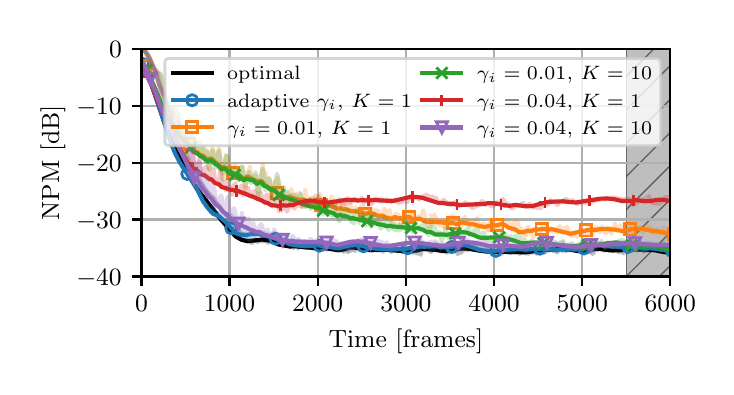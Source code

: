\begingroup%
\makeatletter%
\begin{pgfpicture}%
\pgfpathrectangle{\pgfpointorigin}{\pgfqpoint{3.39in}{1.695in}}%
\pgfusepath{use as bounding box, clip}%
\begin{pgfscope}%
\pgfsetbuttcap%
\pgfsetmiterjoin%
\definecolor{currentfill}{rgb}{1.0,1.0,1.0}%
\pgfsetfillcolor{currentfill}%
\pgfsetlinewidth{0.0pt}%
\definecolor{currentstroke}{rgb}{1.0,1.0,1.0}%
\pgfsetstrokecolor{currentstroke}%
\pgfsetstrokeopacity{0.0}%
\pgfsetdash{}{0pt}%
\pgfpathmoveto{\pgfqpoint{0.0in}{0.0in}}%
\pgfpathlineto{\pgfqpoint{3.39in}{0.0in}}%
\pgfpathlineto{\pgfqpoint{3.39in}{1.695in}}%
\pgfpathlineto{\pgfqpoint{0.0in}{1.695in}}%
\pgfpathlineto{\pgfqpoint{0.0in}{0.0in}}%
\pgfpathclose%
\pgfusepath{fill}%
\end{pgfscope}%
\begin{pgfscope}%
\pgfsetbuttcap%
\pgfsetmiterjoin%
\definecolor{currentfill}{rgb}{1.0,1.0,1.0}%
\pgfsetfillcolor{currentfill}%
\pgfsetlinewidth{0.0pt}%
\definecolor{currentstroke}{rgb}{0.0,0.0,0.0}%
\pgfsetstrokecolor{currentstroke}%
\pgfsetstrokeopacity{0.0}%
\pgfsetdash{}{0pt}%
\pgfpathmoveto{\pgfqpoint{0.569in}{0.451in}}%
\pgfpathlineto{\pgfqpoint{3.213in}{0.451in}}%
\pgfpathlineto{\pgfqpoint{3.213in}{1.589in}}%
\pgfpathlineto{\pgfqpoint{0.569in}{1.589in}}%
\pgfpathlineto{\pgfqpoint{0.569in}{0.451in}}%
\pgfpathclose%
\pgfusepath{fill}%
\end{pgfscope}%
\begin{pgfscope}%
\pgfpathrectangle{\pgfqpoint{0.569in}{0.451in}}{\pgfqpoint{2.645in}{1.138in}}%
\pgfusepath{clip}%
\pgfsetbuttcap%
\pgfsetroundjoin%
\definecolor{currentfill}{rgb}{0.498,0.498,0.498}%
\pgfsetfillcolor{currentfill}%
\pgfsetfillopacity{0.5}%
\pgfsetlinewidth{0.502pt}%
\definecolor{currentstroke}{rgb}{0.0,0.0,0.0}%
\pgfsetstrokecolor{currentstroke}%
\pgfsetstrokeopacity{0.5}%
\pgfsetdash{}{0pt}%
\pgfpathmoveto{\pgfqpoint{2.993in}{1.589in}}%
\pgfpathlineto{\pgfqpoint{2.993in}{0.451in}}%
\pgfpathlineto{\pgfqpoint{3.213in}{0.451in}}%
\pgfpathlineto{\pgfqpoint{3.213in}{1.589in}}%
\pgfpathlineto{\pgfqpoint{3.213in}{1.589in}}%
\pgfpathlineto{\pgfqpoint{2.993in}{1.589in}}%
\pgfpathlineto{\pgfqpoint{2.993in}{1.589in}}%
\pgfpathclose%
\pgfusepath{stroke,fill}%
\end{pgfscope}%
\begin{pgfscope}%
\pgfsetbuttcap%
\pgfsetroundjoin%
\definecolor{currentfill}{rgb}{0.498,0.498,0.498}%
\pgfsetfillcolor{currentfill}%
\pgfsetfillopacity{0.5}%
\pgfsetlinewidth{0.502pt}%
\definecolor{currentstroke}{rgb}{0.0,0.0,0.0}%
\pgfsetstrokecolor{currentstroke}%
\pgfsetstrokeopacity{0.5}%
\pgfsetdash{}{0pt}%
\pgfpathrectangle{\pgfqpoint{0.569in}{0.451in}}{\pgfqpoint{2.645in}{1.138in}}%
\pgfusepath{clip}%
\pgfpathmoveto{\pgfqpoint{2.993in}{1.589in}}%
\pgfpathlineto{\pgfqpoint{2.993in}{0.451in}}%
\pgfpathlineto{\pgfqpoint{3.213in}{0.451in}}%
\pgfpathlineto{\pgfqpoint{3.213in}{1.589in}}%
\pgfpathlineto{\pgfqpoint{3.213in}{1.589in}}%
\pgfpathlineto{\pgfqpoint{2.993in}{1.589in}}%
\pgfpathlineto{\pgfqpoint{2.993in}{1.589in}}%
\pgfpathclose%
\pgfusepath{clip}%
\pgfsys@defobject{currentpattern}{\pgfqpoint{0in}{0in}}{\pgfqpoint{1in}{1in}}{%
\begin{pgfscope}%
\pgfpathrectangle{\pgfqpoint{0in}{0in}}{\pgfqpoint{1in}{1in}}%
\pgfusepath{clip}%
\pgfpathmoveto{\pgfqpoint{-0.5in}{0.5in}}%
\pgfpathlineto{\pgfqpoint{0.5in}{1.5in}}%
\pgfpathmoveto{\pgfqpoint{-0.417in}{0.417in}}%
\pgfpathlineto{\pgfqpoint{0.583in}{1.417in}}%
\pgfpathmoveto{\pgfqpoint{-0.333in}{0.333in}}%
\pgfpathlineto{\pgfqpoint{0.667in}{1.333in}}%
\pgfpathmoveto{\pgfqpoint{-0.25in}{0.25in}}%
\pgfpathlineto{\pgfqpoint{0.75in}{1.25in}}%
\pgfpathmoveto{\pgfqpoint{-0.167in}{0.167in}}%
\pgfpathlineto{\pgfqpoint{0.833in}{1.167in}}%
\pgfpathmoveto{\pgfqpoint{-0.083in}{0.083in}}%
\pgfpathlineto{\pgfqpoint{0.917in}{1.083in}}%
\pgfpathmoveto{\pgfqpoint{0.0in}{0.0in}}%
\pgfpathlineto{\pgfqpoint{1.0in}{1.0in}}%
\pgfpathmoveto{\pgfqpoint{0.083in}{-0.083in}}%
\pgfpathlineto{\pgfqpoint{1.083in}{0.917in}}%
\pgfpathmoveto{\pgfqpoint{0.167in}{-0.167in}}%
\pgfpathlineto{\pgfqpoint{1.167in}{0.833in}}%
\pgfpathmoveto{\pgfqpoint{0.25in}{-0.25in}}%
\pgfpathlineto{\pgfqpoint{1.25in}{0.75in}}%
\pgfpathmoveto{\pgfqpoint{0.333in}{-0.333in}}%
\pgfpathlineto{\pgfqpoint{1.333in}{0.667in}}%
\pgfpathmoveto{\pgfqpoint{0.417in}{-0.417in}}%
\pgfpathlineto{\pgfqpoint{1.417in}{0.583in}}%
\pgfpathmoveto{\pgfqpoint{0.5in}{-0.5in}}%
\pgfpathlineto{\pgfqpoint{1.5in}{0.5in}}%
\pgfusepath{stroke}%
\end{pgfscope}%
}%
\pgfsys@transformshift{2.993in}{0.451in}%
\pgfsys@useobject{currentpattern}{}%
\pgfsys@transformshift{1in}{0in}%
\pgfsys@transformshift{-1in}{0in}%
\pgfsys@transformshift{0in}{1in}%
\pgfsys@useobject{currentpattern}{}%
\pgfsys@transformshift{1in}{0in}%
\pgfsys@transformshift{-1in}{0in}%
\pgfsys@transformshift{0in}{1in}%
\end{pgfscope}%
\begin{pgfscope}%
\pgfpathrectangle{\pgfqpoint{0.569in}{0.451in}}{\pgfqpoint{2.645in}{1.138in}}%
\pgfusepath{clip}%
\pgfsetrectcap%
\pgfsetroundjoin%
\pgfsetlinewidth{0.803pt}%
\definecolor{currentstroke}{rgb}{0.69,0.69,0.69}%
\pgfsetstrokecolor{currentstroke}%
\pgfsetdash{}{0pt}%
\pgfpathmoveto{\pgfqpoint{0.569in}{0.451in}}%
\pgfpathlineto{\pgfqpoint{0.569in}{1.589in}}%
\pgfusepath{stroke}%
\end{pgfscope}%
\begin{pgfscope}%
\pgfsetbuttcap%
\pgfsetroundjoin%
\definecolor{currentfill}{rgb}{0.0,0.0,0.0}%
\pgfsetfillcolor{currentfill}%
\pgfsetlinewidth{0.803pt}%
\definecolor{currentstroke}{rgb}{0.0,0.0,0.0}%
\pgfsetstrokecolor{currentstroke}%
\pgfsetdash{}{0pt}%
\pgfsys@defobject{currentmarker}{\pgfqpoint{0.0in}{-0.049in}}{\pgfqpoint{0.0in}{0.0in}}{%
\pgfpathmoveto{\pgfqpoint{0.0in}{0.0in}}%
\pgfpathlineto{\pgfqpoint{0.0in}{-0.049in}}%
\pgfusepath{stroke,fill}%
}%
\begin{pgfscope}%
\pgfsys@transformshift{0.569in}{0.451in}%
\pgfsys@useobject{currentmarker}{}%
\end{pgfscope}%
\end{pgfscope}%
\begin{pgfscope}%
\definecolor{textcolor}{rgb}{0.0,0.0,0.0}%
\pgfsetstrokecolor{textcolor}%
\pgfsetfillcolor{textcolor}%
\pgftext[x=0.569in,y=0.354in,,top]{\color{textcolor}\rmfamily\fontsize{9.0}{10.8}\selectfont \(\displaystyle {0}\)}%
\end{pgfscope}%
\begin{pgfscope}%
\pgfpathrectangle{\pgfqpoint{0.569in}{0.451in}}{\pgfqpoint{2.645in}{1.138in}}%
\pgfusepath{clip}%
\pgfsetrectcap%
\pgfsetroundjoin%
\pgfsetlinewidth{0.803pt}%
\definecolor{currentstroke}{rgb}{0.69,0.69,0.69}%
\pgfsetstrokecolor{currentstroke}%
\pgfsetdash{}{0pt}%
\pgfpathmoveto{\pgfqpoint{1.009in}{0.451in}}%
\pgfpathlineto{\pgfqpoint{1.009in}{1.589in}}%
\pgfusepath{stroke}%
\end{pgfscope}%
\begin{pgfscope}%
\pgfsetbuttcap%
\pgfsetroundjoin%
\definecolor{currentfill}{rgb}{0.0,0.0,0.0}%
\pgfsetfillcolor{currentfill}%
\pgfsetlinewidth{0.803pt}%
\definecolor{currentstroke}{rgb}{0.0,0.0,0.0}%
\pgfsetstrokecolor{currentstroke}%
\pgfsetdash{}{0pt}%
\pgfsys@defobject{currentmarker}{\pgfqpoint{0.0in}{-0.049in}}{\pgfqpoint{0.0in}{0.0in}}{%
\pgfpathmoveto{\pgfqpoint{0.0in}{0.0in}}%
\pgfpathlineto{\pgfqpoint{0.0in}{-0.049in}}%
\pgfusepath{stroke,fill}%
}%
\begin{pgfscope}%
\pgfsys@transformshift{1.009in}{0.451in}%
\pgfsys@useobject{currentmarker}{}%
\end{pgfscope}%
\end{pgfscope}%
\begin{pgfscope}%
\definecolor{textcolor}{rgb}{0.0,0.0,0.0}%
\pgfsetstrokecolor{textcolor}%
\pgfsetfillcolor{textcolor}%
\pgftext[x=1.009in,y=0.354in,,top]{\color{textcolor}\rmfamily\fontsize{9.0}{10.8}\selectfont \(\displaystyle {1000}\)}%
\end{pgfscope}%
\begin{pgfscope}%
\pgfpathrectangle{\pgfqpoint{0.569in}{0.451in}}{\pgfqpoint{2.645in}{1.138in}}%
\pgfusepath{clip}%
\pgfsetrectcap%
\pgfsetroundjoin%
\pgfsetlinewidth{0.803pt}%
\definecolor{currentstroke}{rgb}{0.69,0.69,0.69}%
\pgfsetstrokecolor{currentstroke}%
\pgfsetdash{}{0pt}%
\pgfpathmoveto{\pgfqpoint{1.45in}{0.451in}}%
\pgfpathlineto{\pgfqpoint{1.45in}{1.589in}}%
\pgfusepath{stroke}%
\end{pgfscope}%
\begin{pgfscope}%
\pgfsetbuttcap%
\pgfsetroundjoin%
\definecolor{currentfill}{rgb}{0.0,0.0,0.0}%
\pgfsetfillcolor{currentfill}%
\pgfsetlinewidth{0.803pt}%
\definecolor{currentstroke}{rgb}{0.0,0.0,0.0}%
\pgfsetstrokecolor{currentstroke}%
\pgfsetdash{}{0pt}%
\pgfsys@defobject{currentmarker}{\pgfqpoint{0.0in}{-0.049in}}{\pgfqpoint{0.0in}{0.0in}}{%
\pgfpathmoveto{\pgfqpoint{0.0in}{0.0in}}%
\pgfpathlineto{\pgfqpoint{0.0in}{-0.049in}}%
\pgfusepath{stroke,fill}%
}%
\begin{pgfscope}%
\pgfsys@transformshift{1.45in}{0.451in}%
\pgfsys@useobject{currentmarker}{}%
\end{pgfscope}%
\end{pgfscope}%
\begin{pgfscope}%
\definecolor{textcolor}{rgb}{0.0,0.0,0.0}%
\pgfsetstrokecolor{textcolor}%
\pgfsetfillcolor{textcolor}%
\pgftext[x=1.45in,y=0.354in,,top]{\color{textcolor}\rmfamily\fontsize{9.0}{10.8}\selectfont \(\displaystyle {2000}\)}%
\end{pgfscope}%
\begin{pgfscope}%
\pgfpathrectangle{\pgfqpoint{0.569in}{0.451in}}{\pgfqpoint{2.645in}{1.138in}}%
\pgfusepath{clip}%
\pgfsetrectcap%
\pgfsetroundjoin%
\pgfsetlinewidth{0.803pt}%
\definecolor{currentstroke}{rgb}{0.69,0.69,0.69}%
\pgfsetstrokecolor{currentstroke}%
\pgfsetdash{}{0pt}%
\pgfpathmoveto{\pgfqpoint{1.891in}{0.451in}}%
\pgfpathlineto{\pgfqpoint{1.891in}{1.589in}}%
\pgfusepath{stroke}%
\end{pgfscope}%
\begin{pgfscope}%
\pgfsetbuttcap%
\pgfsetroundjoin%
\definecolor{currentfill}{rgb}{0.0,0.0,0.0}%
\pgfsetfillcolor{currentfill}%
\pgfsetlinewidth{0.803pt}%
\definecolor{currentstroke}{rgb}{0.0,0.0,0.0}%
\pgfsetstrokecolor{currentstroke}%
\pgfsetdash{}{0pt}%
\pgfsys@defobject{currentmarker}{\pgfqpoint{0.0in}{-0.049in}}{\pgfqpoint{0.0in}{0.0in}}{%
\pgfpathmoveto{\pgfqpoint{0.0in}{0.0in}}%
\pgfpathlineto{\pgfqpoint{0.0in}{-0.049in}}%
\pgfusepath{stroke,fill}%
}%
\begin{pgfscope}%
\pgfsys@transformshift{1.891in}{0.451in}%
\pgfsys@useobject{currentmarker}{}%
\end{pgfscope}%
\end{pgfscope}%
\begin{pgfscope}%
\definecolor{textcolor}{rgb}{0.0,0.0,0.0}%
\pgfsetstrokecolor{textcolor}%
\pgfsetfillcolor{textcolor}%
\pgftext[x=1.891in,y=0.354in,,top]{\color{textcolor}\rmfamily\fontsize{9.0}{10.8}\selectfont \(\displaystyle {3000}\)}%
\end{pgfscope}%
\begin{pgfscope}%
\pgfpathrectangle{\pgfqpoint{0.569in}{0.451in}}{\pgfqpoint{2.645in}{1.138in}}%
\pgfusepath{clip}%
\pgfsetrectcap%
\pgfsetroundjoin%
\pgfsetlinewidth{0.803pt}%
\definecolor{currentstroke}{rgb}{0.69,0.69,0.69}%
\pgfsetstrokecolor{currentstroke}%
\pgfsetdash{}{0pt}%
\pgfpathmoveto{\pgfqpoint{2.332in}{0.451in}}%
\pgfpathlineto{\pgfqpoint{2.332in}{1.589in}}%
\pgfusepath{stroke}%
\end{pgfscope}%
\begin{pgfscope}%
\pgfsetbuttcap%
\pgfsetroundjoin%
\definecolor{currentfill}{rgb}{0.0,0.0,0.0}%
\pgfsetfillcolor{currentfill}%
\pgfsetlinewidth{0.803pt}%
\definecolor{currentstroke}{rgb}{0.0,0.0,0.0}%
\pgfsetstrokecolor{currentstroke}%
\pgfsetdash{}{0pt}%
\pgfsys@defobject{currentmarker}{\pgfqpoint{0.0in}{-0.049in}}{\pgfqpoint{0.0in}{0.0in}}{%
\pgfpathmoveto{\pgfqpoint{0.0in}{0.0in}}%
\pgfpathlineto{\pgfqpoint{0.0in}{-0.049in}}%
\pgfusepath{stroke,fill}%
}%
\begin{pgfscope}%
\pgfsys@transformshift{2.332in}{0.451in}%
\pgfsys@useobject{currentmarker}{}%
\end{pgfscope}%
\end{pgfscope}%
\begin{pgfscope}%
\definecolor{textcolor}{rgb}{0.0,0.0,0.0}%
\pgfsetstrokecolor{textcolor}%
\pgfsetfillcolor{textcolor}%
\pgftext[x=2.332in,y=0.354in,,top]{\color{textcolor}\rmfamily\fontsize{9.0}{10.8}\selectfont \(\displaystyle {4000}\)}%
\end{pgfscope}%
\begin{pgfscope}%
\pgfpathrectangle{\pgfqpoint{0.569in}{0.451in}}{\pgfqpoint{2.645in}{1.138in}}%
\pgfusepath{clip}%
\pgfsetrectcap%
\pgfsetroundjoin%
\pgfsetlinewidth{0.803pt}%
\definecolor{currentstroke}{rgb}{0.69,0.69,0.69}%
\pgfsetstrokecolor{currentstroke}%
\pgfsetdash{}{0pt}%
\pgfpathmoveto{\pgfqpoint{2.773in}{0.451in}}%
\pgfpathlineto{\pgfqpoint{2.773in}{1.589in}}%
\pgfusepath{stroke}%
\end{pgfscope}%
\begin{pgfscope}%
\pgfsetbuttcap%
\pgfsetroundjoin%
\definecolor{currentfill}{rgb}{0.0,0.0,0.0}%
\pgfsetfillcolor{currentfill}%
\pgfsetlinewidth{0.803pt}%
\definecolor{currentstroke}{rgb}{0.0,0.0,0.0}%
\pgfsetstrokecolor{currentstroke}%
\pgfsetdash{}{0pt}%
\pgfsys@defobject{currentmarker}{\pgfqpoint{0.0in}{-0.049in}}{\pgfqpoint{0.0in}{0.0in}}{%
\pgfpathmoveto{\pgfqpoint{0.0in}{0.0in}}%
\pgfpathlineto{\pgfqpoint{0.0in}{-0.049in}}%
\pgfusepath{stroke,fill}%
}%
\begin{pgfscope}%
\pgfsys@transformshift{2.773in}{0.451in}%
\pgfsys@useobject{currentmarker}{}%
\end{pgfscope}%
\end{pgfscope}%
\begin{pgfscope}%
\definecolor{textcolor}{rgb}{0.0,0.0,0.0}%
\pgfsetstrokecolor{textcolor}%
\pgfsetfillcolor{textcolor}%
\pgftext[x=2.773in,y=0.354in,,top]{\color{textcolor}\rmfamily\fontsize{9.0}{10.8}\selectfont \(\displaystyle {5000}\)}%
\end{pgfscope}%
\begin{pgfscope}%
\pgfpathrectangle{\pgfqpoint{0.569in}{0.451in}}{\pgfqpoint{2.645in}{1.138in}}%
\pgfusepath{clip}%
\pgfsetrectcap%
\pgfsetroundjoin%
\pgfsetlinewidth{0.803pt}%
\definecolor{currentstroke}{rgb}{0.69,0.69,0.69}%
\pgfsetstrokecolor{currentstroke}%
\pgfsetdash{}{0pt}%
\pgfpathmoveto{\pgfqpoint{3.213in}{0.451in}}%
\pgfpathlineto{\pgfqpoint{3.213in}{1.589in}}%
\pgfusepath{stroke}%
\end{pgfscope}%
\begin{pgfscope}%
\pgfsetbuttcap%
\pgfsetroundjoin%
\definecolor{currentfill}{rgb}{0.0,0.0,0.0}%
\pgfsetfillcolor{currentfill}%
\pgfsetlinewidth{0.803pt}%
\definecolor{currentstroke}{rgb}{0.0,0.0,0.0}%
\pgfsetstrokecolor{currentstroke}%
\pgfsetdash{}{0pt}%
\pgfsys@defobject{currentmarker}{\pgfqpoint{0.0in}{-0.049in}}{\pgfqpoint{0.0in}{0.0in}}{%
\pgfpathmoveto{\pgfqpoint{0.0in}{0.0in}}%
\pgfpathlineto{\pgfqpoint{0.0in}{-0.049in}}%
\pgfusepath{stroke,fill}%
}%
\begin{pgfscope}%
\pgfsys@transformshift{3.213in}{0.451in}%
\pgfsys@useobject{currentmarker}{}%
\end{pgfscope}%
\end{pgfscope}%
\begin{pgfscope}%
\definecolor{textcolor}{rgb}{0.0,0.0,0.0}%
\pgfsetstrokecolor{textcolor}%
\pgfsetfillcolor{textcolor}%
\pgftext[x=3.213in,y=0.354in,,top]{\color{textcolor}\rmfamily\fontsize{9.0}{10.8}\selectfont \(\displaystyle {6000}\)}%
\end{pgfscope}%
\begin{pgfscope}%
\definecolor{textcolor}{rgb}{0.0,0.0,0.0}%
\pgfsetstrokecolor{textcolor}%
\pgfsetfillcolor{textcolor}%
\pgftext[x=1.891in,y=0.188in,,top]{\color{textcolor}\rmfamily\fontsize{9.0}{10.8}\selectfont Time [frames]}%
\end{pgfscope}%
\begin{pgfscope}%
\pgfpathrectangle{\pgfqpoint{0.569in}{0.451in}}{\pgfqpoint{2.645in}{1.138in}}%
\pgfusepath{clip}%
\pgfsetrectcap%
\pgfsetroundjoin%
\pgfsetlinewidth{0.803pt}%
\definecolor{currentstroke}{rgb}{0.69,0.69,0.69}%
\pgfsetstrokecolor{currentstroke}%
\pgfsetdash{}{0pt}%
\pgfpathmoveto{\pgfqpoint{0.569in}{0.451in}}%
\pgfpathlineto{\pgfqpoint{3.213in}{0.451in}}%
\pgfusepath{stroke}%
\end{pgfscope}%
\begin{pgfscope}%
\pgfsetbuttcap%
\pgfsetroundjoin%
\definecolor{currentfill}{rgb}{0.0,0.0,0.0}%
\pgfsetfillcolor{currentfill}%
\pgfsetlinewidth{0.803pt}%
\definecolor{currentstroke}{rgb}{0.0,0.0,0.0}%
\pgfsetstrokecolor{currentstroke}%
\pgfsetdash{}{0pt}%
\pgfsys@defobject{currentmarker}{\pgfqpoint{-0.049in}{0.0in}}{\pgfqpoint{-0.0in}{0.0in}}{%
\pgfpathmoveto{\pgfqpoint{-0.0in}{0.0in}}%
\pgfpathlineto{\pgfqpoint{-0.049in}{0.0in}}%
\pgfusepath{stroke,fill}%
}%
\begin{pgfscope}%
\pgfsys@transformshift{0.569in}{0.451in}%
\pgfsys@useobject{currentmarker}{}%
\end{pgfscope}%
\end{pgfscope}%
\begin{pgfscope}%
\definecolor{textcolor}{rgb}{0.0,0.0,0.0}%
\pgfsetstrokecolor{textcolor}%
\pgfsetfillcolor{textcolor}%
\pgftext[x=0.243in, y=0.408in, left, base]{\color{textcolor}\rmfamily\fontsize{9.0}{10.8}\selectfont \(\displaystyle {\ensuremath{-}40}\)}%
\end{pgfscope}%
\begin{pgfscope}%
\pgfpathrectangle{\pgfqpoint{0.569in}{0.451in}}{\pgfqpoint{2.645in}{1.138in}}%
\pgfusepath{clip}%
\pgfsetrectcap%
\pgfsetroundjoin%
\pgfsetlinewidth{0.803pt}%
\definecolor{currentstroke}{rgb}{0.69,0.69,0.69}%
\pgfsetstrokecolor{currentstroke}%
\pgfsetdash{}{0pt}%
\pgfpathmoveto{\pgfqpoint{0.569in}{0.736in}}%
\pgfpathlineto{\pgfqpoint{3.213in}{0.736in}}%
\pgfusepath{stroke}%
\end{pgfscope}%
\begin{pgfscope}%
\pgfsetbuttcap%
\pgfsetroundjoin%
\definecolor{currentfill}{rgb}{0.0,0.0,0.0}%
\pgfsetfillcolor{currentfill}%
\pgfsetlinewidth{0.803pt}%
\definecolor{currentstroke}{rgb}{0.0,0.0,0.0}%
\pgfsetstrokecolor{currentstroke}%
\pgfsetdash{}{0pt}%
\pgfsys@defobject{currentmarker}{\pgfqpoint{-0.049in}{0.0in}}{\pgfqpoint{-0.0in}{0.0in}}{%
\pgfpathmoveto{\pgfqpoint{-0.0in}{0.0in}}%
\pgfpathlineto{\pgfqpoint{-0.049in}{0.0in}}%
\pgfusepath{stroke,fill}%
}%
\begin{pgfscope}%
\pgfsys@transformshift{0.569in}{0.736in}%
\pgfsys@useobject{currentmarker}{}%
\end{pgfscope}%
\end{pgfscope}%
\begin{pgfscope}%
\definecolor{textcolor}{rgb}{0.0,0.0,0.0}%
\pgfsetstrokecolor{textcolor}%
\pgfsetfillcolor{textcolor}%
\pgftext[x=0.243in, y=0.692in, left, base]{\color{textcolor}\rmfamily\fontsize{9.0}{10.8}\selectfont \(\displaystyle {\ensuremath{-}30}\)}%
\end{pgfscope}%
\begin{pgfscope}%
\pgfpathrectangle{\pgfqpoint{0.569in}{0.451in}}{\pgfqpoint{2.645in}{1.138in}}%
\pgfusepath{clip}%
\pgfsetrectcap%
\pgfsetroundjoin%
\pgfsetlinewidth{0.803pt}%
\definecolor{currentstroke}{rgb}{0.69,0.69,0.69}%
\pgfsetstrokecolor{currentstroke}%
\pgfsetdash{}{0pt}%
\pgfpathmoveto{\pgfqpoint{0.569in}{1.02in}}%
\pgfpathlineto{\pgfqpoint{3.213in}{1.02in}}%
\pgfusepath{stroke}%
\end{pgfscope}%
\begin{pgfscope}%
\pgfsetbuttcap%
\pgfsetroundjoin%
\definecolor{currentfill}{rgb}{0.0,0.0,0.0}%
\pgfsetfillcolor{currentfill}%
\pgfsetlinewidth{0.803pt}%
\definecolor{currentstroke}{rgb}{0.0,0.0,0.0}%
\pgfsetstrokecolor{currentstroke}%
\pgfsetdash{}{0pt}%
\pgfsys@defobject{currentmarker}{\pgfqpoint{-0.049in}{0.0in}}{\pgfqpoint{-0.0in}{0.0in}}{%
\pgfpathmoveto{\pgfqpoint{-0.0in}{0.0in}}%
\pgfpathlineto{\pgfqpoint{-0.049in}{0.0in}}%
\pgfusepath{stroke,fill}%
}%
\begin{pgfscope}%
\pgfsys@transformshift{0.569in}{1.02in}%
\pgfsys@useobject{currentmarker}{}%
\end{pgfscope}%
\end{pgfscope}%
\begin{pgfscope}%
\definecolor{textcolor}{rgb}{0.0,0.0,0.0}%
\pgfsetstrokecolor{textcolor}%
\pgfsetfillcolor{textcolor}%
\pgftext[x=0.243in, y=0.977in, left, base]{\color{textcolor}\rmfamily\fontsize{9.0}{10.8}\selectfont \(\displaystyle {\ensuremath{-}20}\)}%
\end{pgfscope}%
\begin{pgfscope}%
\pgfpathrectangle{\pgfqpoint{0.569in}{0.451in}}{\pgfqpoint{2.645in}{1.138in}}%
\pgfusepath{clip}%
\pgfsetrectcap%
\pgfsetroundjoin%
\pgfsetlinewidth{0.803pt}%
\definecolor{currentstroke}{rgb}{0.69,0.69,0.69}%
\pgfsetstrokecolor{currentstroke}%
\pgfsetdash{}{0pt}%
\pgfpathmoveto{\pgfqpoint{0.569in}{1.305in}}%
\pgfpathlineto{\pgfqpoint{3.213in}{1.305in}}%
\pgfusepath{stroke}%
\end{pgfscope}%
\begin{pgfscope}%
\pgfsetbuttcap%
\pgfsetroundjoin%
\definecolor{currentfill}{rgb}{0.0,0.0,0.0}%
\pgfsetfillcolor{currentfill}%
\pgfsetlinewidth{0.803pt}%
\definecolor{currentstroke}{rgb}{0.0,0.0,0.0}%
\pgfsetstrokecolor{currentstroke}%
\pgfsetdash{}{0pt}%
\pgfsys@defobject{currentmarker}{\pgfqpoint{-0.049in}{0.0in}}{\pgfqpoint{-0.0in}{0.0in}}{%
\pgfpathmoveto{\pgfqpoint{-0.0in}{0.0in}}%
\pgfpathlineto{\pgfqpoint{-0.049in}{0.0in}}%
\pgfusepath{stroke,fill}%
}%
\begin{pgfscope}%
\pgfsys@transformshift{0.569in}{1.305in}%
\pgfsys@useobject{currentmarker}{}%
\end{pgfscope}%
\end{pgfscope}%
\begin{pgfscope}%
\definecolor{textcolor}{rgb}{0.0,0.0,0.0}%
\pgfsetstrokecolor{textcolor}%
\pgfsetfillcolor{textcolor}%
\pgftext[x=0.243in, y=1.261in, left, base]{\color{textcolor}\rmfamily\fontsize{9.0}{10.8}\selectfont \(\displaystyle {\ensuremath{-}10}\)}%
\end{pgfscope}%
\begin{pgfscope}%
\pgfpathrectangle{\pgfqpoint{0.569in}{0.451in}}{\pgfqpoint{2.645in}{1.138in}}%
\pgfusepath{clip}%
\pgfsetrectcap%
\pgfsetroundjoin%
\pgfsetlinewidth{0.803pt}%
\definecolor{currentstroke}{rgb}{0.69,0.69,0.69}%
\pgfsetstrokecolor{currentstroke}%
\pgfsetdash{}{0pt}%
\pgfpathmoveto{\pgfqpoint{0.569in}{1.589in}}%
\pgfpathlineto{\pgfqpoint{3.213in}{1.589in}}%
\pgfusepath{stroke}%
\end{pgfscope}%
\begin{pgfscope}%
\pgfsetbuttcap%
\pgfsetroundjoin%
\definecolor{currentfill}{rgb}{0.0,0.0,0.0}%
\pgfsetfillcolor{currentfill}%
\pgfsetlinewidth{0.803pt}%
\definecolor{currentstroke}{rgb}{0.0,0.0,0.0}%
\pgfsetstrokecolor{currentstroke}%
\pgfsetdash{}{0pt}%
\pgfsys@defobject{currentmarker}{\pgfqpoint{-0.049in}{0.0in}}{\pgfqpoint{-0.0in}{0.0in}}{%
\pgfpathmoveto{\pgfqpoint{-0.0in}{0.0in}}%
\pgfpathlineto{\pgfqpoint{-0.049in}{0.0in}}%
\pgfusepath{stroke,fill}%
}%
\begin{pgfscope}%
\pgfsys@transformshift{0.569in}{1.589in}%
\pgfsys@useobject{currentmarker}{}%
\end{pgfscope}%
\end{pgfscope}%
\begin{pgfscope}%
\definecolor{textcolor}{rgb}{0.0,0.0,0.0}%
\pgfsetstrokecolor{textcolor}%
\pgfsetfillcolor{textcolor}%
\pgftext[x=0.407in, y=1.546in, left, base]{\color{textcolor}\rmfamily\fontsize{9.0}{10.8}\selectfont \(\displaystyle {0}\)}%
\end{pgfscope}%
\begin{pgfscope}%
\definecolor{textcolor}{rgb}{0.0,0.0,0.0}%
\pgfsetstrokecolor{textcolor}%
\pgfsetfillcolor{textcolor}%
\pgftext[x=0.188in,y=1.02in,,bottom,rotate=90.0]{\color{textcolor}\rmfamily\fontsize{9.0}{10.8}\selectfont NPM [dB]}%
\end{pgfscope}%
\begin{pgfscope}%
\pgfpathrectangle{\pgfqpoint{0.569in}{0.451in}}{\pgfqpoint{2.645in}{1.138in}}%
\pgfusepath{clip}%
\pgfsetrectcap%
\pgfsetroundjoin%
\pgfsetlinewidth{1.506pt}%
\definecolor{currentstroke}{rgb}{0.0,0.0,0.0}%
\pgfsetstrokecolor{currentstroke}%
\pgfsetstrokeopacity{0.25}%
\pgfsetdash{}{0pt}%
\pgfpathmoveto{\pgfqpoint{0.569in}{1.588in}}%
\pgfpathlineto{\pgfqpoint{0.574in}{1.587in}}%
\pgfpathlineto{\pgfqpoint{0.581in}{1.584in}}%
\pgfpathlineto{\pgfqpoint{0.589in}{1.575in}}%
\pgfpathlineto{\pgfqpoint{0.6in}{1.558in}}%
\pgfpathlineto{\pgfqpoint{0.633in}{1.493in}}%
\pgfpathlineto{\pgfqpoint{0.637in}{1.481in}}%
\pgfpathlineto{\pgfqpoint{0.66in}{1.402in}}%
\pgfpathlineto{\pgfqpoint{0.687in}{1.334in}}%
\pgfpathlineto{\pgfqpoint{0.703in}{1.277in}}%
\pgfpathlineto{\pgfqpoint{0.715in}{1.236in}}%
\pgfpathlineto{\pgfqpoint{0.744in}{1.164in}}%
\pgfpathlineto{\pgfqpoint{0.766in}{1.113in}}%
\pgfpathlineto{\pgfqpoint{0.792in}{1.054in}}%
\pgfpathlineto{\pgfqpoint{0.823in}{1.006in}}%
\pgfpathlineto{\pgfqpoint{0.829in}{0.997in}}%
\pgfpathlineto{\pgfqpoint{0.845in}{0.959in}}%
\pgfpathlineto{\pgfqpoint{0.854in}{0.936in}}%
\pgfpathlineto{\pgfqpoint{0.863in}{0.92in}}%
\pgfpathlineto{\pgfqpoint{0.868in}{0.914in}}%
\pgfpathlineto{\pgfqpoint{0.874in}{0.907in}}%
\pgfpathlineto{\pgfqpoint{0.901in}{0.871in}}%
\pgfpathlineto{\pgfqpoint{0.919in}{0.852in}}%
\pgfpathlineto{\pgfqpoint{0.924in}{0.849in}}%
\pgfpathlineto{\pgfqpoint{0.928in}{0.845in}}%
\pgfpathlineto{\pgfqpoint{0.945in}{0.817in}}%
\pgfpathlineto{\pgfqpoint{0.949in}{0.816in}}%
\pgfpathlineto{\pgfqpoint{0.952in}{0.813in}}%
\pgfpathlineto{\pgfqpoint{0.954in}{0.81in}}%
\pgfpathlineto{\pgfqpoint{0.976in}{0.777in}}%
\pgfpathlineto{\pgfqpoint{0.98in}{0.774in}}%
\pgfpathlineto{\pgfqpoint{0.984in}{0.77in}}%
\pgfpathlineto{\pgfqpoint{0.986in}{0.767in}}%
\pgfpathlineto{\pgfqpoint{0.989in}{0.761in}}%
\pgfpathlineto{\pgfqpoint{1.002in}{0.74in}}%
\pgfpathlineto{\pgfqpoint{1.009in}{0.729in}}%
\pgfpathlineto{\pgfqpoint{1.016in}{0.726in}}%
\pgfpathlineto{\pgfqpoint{1.02in}{0.728in}}%
\pgfpathlineto{\pgfqpoint{1.02in}{0.727in}}%
\pgfpathlineto{\pgfqpoint{1.021in}{0.725in}}%
\pgfpathlineto{\pgfqpoint{1.031in}{0.706in}}%
\pgfpathlineto{\pgfqpoint{1.034in}{0.703in}}%
\pgfpathlineto{\pgfqpoint{1.035in}{0.703in}}%
\pgfpathlineto{\pgfqpoint{1.035in}{0.702in}}%
\pgfpathlineto{\pgfqpoint{1.048in}{0.678in}}%
\pgfpathlineto{\pgfqpoint{1.05in}{0.68in}}%
\pgfpathlineto{\pgfqpoint{1.053in}{0.687in}}%
\pgfpathlineto{\pgfqpoint{1.053in}{0.688in}}%
\pgfpathlineto{\pgfqpoint{1.054in}{0.687in}}%
\pgfpathlineto{\pgfqpoint{1.067in}{0.661in}}%
\pgfpathlineto{\pgfqpoint{1.068in}{0.658in}}%
\pgfpathlineto{\pgfqpoint{1.069in}{0.658in}}%
\pgfpathlineto{\pgfqpoint{1.073in}{0.665in}}%
\pgfpathlineto{\pgfqpoint{1.075in}{0.664in}}%
\pgfpathlineto{\pgfqpoint{1.079in}{0.653in}}%
\pgfpathlineto{\pgfqpoint{1.09in}{0.64in}}%
\pgfpathlineto{\pgfqpoint{1.091in}{0.64in}}%
\pgfpathlineto{\pgfqpoint{1.092in}{0.638in}}%
\pgfpathlineto{\pgfqpoint{1.093in}{0.638in}}%
\pgfpathlineto{\pgfqpoint{1.095in}{0.636in}}%
\pgfpathlineto{\pgfqpoint{1.098in}{0.632in}}%
\pgfpathlineto{\pgfqpoint{1.101in}{0.622in}}%
\pgfpathlineto{\pgfqpoint{1.103in}{0.624in}}%
\pgfpathlineto{\pgfqpoint{1.106in}{0.625in}}%
\pgfpathlineto{\pgfqpoint{1.106in}{0.625in}}%
\pgfpathlineto{\pgfqpoint{1.107in}{0.626in}}%
\pgfpathlineto{\pgfqpoint{1.109in}{0.628in}}%
\pgfpathlineto{\pgfqpoint{1.11in}{0.628in}}%
\pgfpathlineto{\pgfqpoint{1.114in}{0.622in}}%
\pgfpathlineto{\pgfqpoint{1.115in}{0.623in}}%
\pgfpathlineto{\pgfqpoint{1.116in}{0.623in}}%
\pgfpathlineto{\pgfqpoint{1.116in}{0.622in}}%
\pgfpathlineto{\pgfqpoint{1.117in}{0.622in}}%
\pgfpathlineto{\pgfqpoint{1.12in}{0.618in}}%
\pgfpathlineto{\pgfqpoint{1.12in}{0.62in}}%
\pgfpathlineto{\pgfqpoint{1.121in}{0.618in}}%
\pgfpathlineto{\pgfqpoint{1.122in}{0.617in}}%
\pgfpathlineto{\pgfqpoint{1.122in}{0.618in}}%
\pgfpathlineto{\pgfqpoint{1.124in}{0.624in}}%
\pgfpathlineto{\pgfqpoint{1.127in}{0.635in}}%
\pgfpathlineto{\pgfqpoint{1.127in}{0.633in}}%
\pgfpathlineto{\pgfqpoint{1.129in}{0.633in}}%
\pgfpathlineto{\pgfqpoint{1.129in}{0.633in}}%
\pgfpathlineto{\pgfqpoint{1.132in}{0.627in}}%
\pgfpathlineto{\pgfqpoint{1.132in}{0.627in}}%
\pgfpathlineto{\pgfqpoint{1.133in}{0.629in}}%
\pgfpathlineto{\pgfqpoint{1.135in}{0.634in}}%
\pgfpathlineto{\pgfqpoint{1.136in}{0.633in}}%
\pgfpathlineto{\pgfqpoint{1.137in}{0.631in}}%
\pgfpathlineto{\pgfqpoint{1.138in}{0.633in}}%
\pgfpathlineto{\pgfqpoint{1.14in}{0.636in}}%
\pgfpathlineto{\pgfqpoint{1.143in}{0.625in}}%
\pgfpathlineto{\pgfqpoint{1.143in}{0.626in}}%
\pgfpathlineto{\pgfqpoint{1.145in}{0.627in}}%
\pgfpathlineto{\pgfqpoint{1.147in}{0.627in}}%
\pgfpathlineto{\pgfqpoint{1.148in}{0.626in}}%
\pgfpathlineto{\pgfqpoint{1.149in}{0.627in}}%
\pgfpathlineto{\pgfqpoint{1.15in}{0.627in}}%
\pgfpathlineto{\pgfqpoint{1.151in}{0.623in}}%
\pgfpathlineto{\pgfqpoint{1.152in}{0.624in}}%
\pgfpathlineto{\pgfqpoint{1.153in}{0.626in}}%
\pgfpathlineto{\pgfqpoint{1.156in}{0.631in}}%
\pgfpathlineto{\pgfqpoint{1.16in}{0.634in}}%
\pgfpathlineto{\pgfqpoint{1.163in}{0.629in}}%
\pgfpathlineto{\pgfqpoint{1.163in}{0.63in}}%
\pgfpathlineto{\pgfqpoint{1.165in}{0.632in}}%
\pgfpathlineto{\pgfqpoint{1.165in}{0.631in}}%
\pgfpathlineto{\pgfqpoint{1.166in}{0.63in}}%
\pgfpathlineto{\pgfqpoint{1.167in}{0.631in}}%
\pgfpathlineto{\pgfqpoint{1.169in}{0.635in}}%
\pgfpathlineto{\pgfqpoint{1.171in}{0.632in}}%
\pgfpathlineto{\pgfqpoint{1.174in}{0.626in}}%
\pgfpathlineto{\pgfqpoint{1.175in}{0.627in}}%
\pgfpathlineto{\pgfqpoint{1.178in}{0.63in}}%
\pgfpathlineto{\pgfqpoint{1.18in}{0.638in}}%
\pgfpathlineto{\pgfqpoint{1.182in}{0.639in}}%
\pgfpathlineto{\pgfqpoint{1.182in}{0.637in}}%
\pgfpathlineto{\pgfqpoint{1.185in}{0.627in}}%
\pgfpathlineto{\pgfqpoint{1.187in}{0.629in}}%
\pgfpathlineto{\pgfqpoint{1.188in}{0.628in}}%
\pgfpathlineto{\pgfqpoint{1.188in}{0.629in}}%
\pgfpathlineto{\pgfqpoint{1.191in}{0.637in}}%
\pgfpathlineto{\pgfqpoint{1.191in}{0.636in}}%
\pgfpathlineto{\pgfqpoint{1.198in}{0.624in}}%
\pgfpathlineto{\pgfqpoint{1.199in}{0.623in}}%
\pgfpathlineto{\pgfqpoint{1.2in}{0.621in}}%
\pgfpathlineto{\pgfqpoint{1.201in}{0.621in}}%
\pgfpathlineto{\pgfqpoint{1.202in}{0.622in}}%
\pgfpathlineto{\pgfqpoint{1.202in}{0.62in}}%
\pgfpathlineto{\pgfqpoint{1.205in}{0.62in}}%
\pgfpathlineto{\pgfqpoint{1.208in}{0.629in}}%
\pgfpathlineto{\pgfqpoint{1.211in}{0.635in}}%
\pgfpathlineto{\pgfqpoint{1.214in}{0.639in}}%
\pgfpathlineto{\pgfqpoint{1.214in}{0.638in}}%
\pgfpathlineto{\pgfqpoint{1.218in}{0.633in}}%
\pgfpathlineto{\pgfqpoint{1.225in}{0.651in}}%
\pgfpathlineto{\pgfqpoint{1.226in}{0.65in}}%
\pgfpathlineto{\pgfqpoint{1.227in}{0.651in}}%
\pgfpathlineto{\pgfqpoint{1.227in}{0.653in}}%
\pgfpathlineto{\pgfqpoint{1.228in}{0.651in}}%
\pgfpathlineto{\pgfqpoint{1.229in}{0.65in}}%
\pgfpathlineto{\pgfqpoint{1.231in}{0.643in}}%
\pgfpathlineto{\pgfqpoint{1.232in}{0.644in}}%
\pgfpathlineto{\pgfqpoint{1.235in}{0.647in}}%
\pgfpathlineto{\pgfqpoint{1.237in}{0.649in}}%
\pgfpathlineto{\pgfqpoint{1.247in}{0.64in}}%
\pgfpathlineto{\pgfqpoint{1.249in}{0.638in}}%
\pgfpathlineto{\pgfqpoint{1.252in}{0.634in}}%
\pgfpathlineto{\pgfqpoint{1.253in}{0.629in}}%
\pgfpathlineto{\pgfqpoint{1.254in}{0.631in}}%
\pgfpathlineto{\pgfqpoint{1.255in}{0.632in}}%
\pgfpathlineto{\pgfqpoint{1.255in}{0.632in}}%
\pgfpathlineto{\pgfqpoint{1.256in}{0.63in}}%
\pgfpathlineto{\pgfqpoint{1.257in}{0.631in}}%
\pgfpathlineto{\pgfqpoint{1.258in}{0.632in}}%
\pgfpathlineto{\pgfqpoint{1.267in}{0.613in}}%
\pgfpathlineto{\pgfqpoint{1.268in}{0.612in}}%
\pgfpathlineto{\pgfqpoint{1.269in}{0.609in}}%
\pgfpathlineto{\pgfqpoint{1.27in}{0.611in}}%
\pgfpathlineto{\pgfqpoint{1.271in}{0.615in}}%
\pgfpathlineto{\pgfqpoint{1.273in}{0.614in}}%
\pgfpathlineto{\pgfqpoint{1.274in}{0.613in}}%
\pgfpathlineto{\pgfqpoint{1.279in}{0.613in}}%
\pgfpathlineto{\pgfqpoint{1.28in}{0.611in}}%
\pgfpathlineto{\pgfqpoint{1.28in}{0.613in}}%
\pgfpathlineto{\pgfqpoint{1.281in}{0.614in}}%
\pgfpathlineto{\pgfqpoint{1.281in}{0.613in}}%
\pgfpathlineto{\pgfqpoint{1.282in}{0.613in}}%
\pgfpathlineto{\pgfqpoint{1.283in}{0.609in}}%
\pgfpathlineto{\pgfqpoint{1.284in}{0.611in}}%
\pgfpathlineto{\pgfqpoint{1.288in}{0.625in}}%
\pgfpathlineto{\pgfqpoint{1.289in}{0.625in}}%
\pgfpathlineto{\pgfqpoint{1.299in}{0.611in}}%
\pgfpathlineto{\pgfqpoint{1.299in}{0.612in}}%
\pgfpathlineto{\pgfqpoint{1.302in}{0.617in}}%
\pgfpathlineto{\pgfqpoint{1.304in}{0.615in}}%
\pgfpathlineto{\pgfqpoint{1.305in}{0.616in}}%
\pgfpathlineto{\pgfqpoint{1.311in}{0.597in}}%
\pgfpathlineto{\pgfqpoint{1.311in}{0.599in}}%
\pgfpathlineto{\pgfqpoint{1.32in}{0.605in}}%
\pgfpathlineto{\pgfqpoint{1.322in}{0.604in}}%
\pgfpathlineto{\pgfqpoint{1.326in}{0.595in}}%
\pgfpathlineto{\pgfqpoint{1.33in}{0.595in}}%
\pgfpathlineto{\pgfqpoint{1.332in}{0.599in}}%
\pgfpathlineto{\pgfqpoint{1.333in}{0.597in}}%
\pgfpathlineto{\pgfqpoint{1.333in}{0.597in}}%
\pgfpathlineto{\pgfqpoint{1.333in}{0.598in}}%
\pgfpathlineto{\pgfqpoint{1.337in}{0.606in}}%
\pgfpathlineto{\pgfqpoint{1.339in}{0.609in}}%
\pgfpathlineto{\pgfqpoint{1.339in}{0.609in}}%
\pgfpathlineto{\pgfqpoint{1.34in}{0.612in}}%
\pgfpathlineto{\pgfqpoint{1.343in}{0.613in}}%
\pgfpathlineto{\pgfqpoint{1.345in}{0.611in}}%
\pgfpathlineto{\pgfqpoint{1.347in}{0.599in}}%
\pgfpathlineto{\pgfqpoint{1.348in}{0.599in}}%
\pgfpathlineto{\pgfqpoint{1.349in}{0.6in}}%
\pgfpathlineto{\pgfqpoint{1.352in}{0.591in}}%
\pgfpathlineto{\pgfqpoint{1.352in}{0.594in}}%
\pgfpathlineto{\pgfqpoint{1.356in}{0.599in}}%
\pgfpathlineto{\pgfqpoint{1.356in}{0.598in}}%
\pgfpathlineto{\pgfqpoint{1.357in}{0.597in}}%
\pgfpathlineto{\pgfqpoint{1.358in}{0.598in}}%
\pgfpathlineto{\pgfqpoint{1.359in}{0.599in}}%
\pgfpathlineto{\pgfqpoint{1.36in}{0.599in}}%
\pgfpathlineto{\pgfqpoint{1.36in}{0.598in}}%
\pgfpathlineto{\pgfqpoint{1.361in}{0.598in}}%
\pgfpathlineto{\pgfqpoint{1.363in}{0.604in}}%
\pgfpathlineto{\pgfqpoint{1.366in}{0.605in}}%
\pgfpathlineto{\pgfqpoint{1.368in}{0.604in}}%
\pgfpathlineto{\pgfqpoint{1.371in}{0.609in}}%
\pgfpathlineto{\pgfqpoint{1.372in}{0.608in}}%
\pgfpathlineto{\pgfqpoint{1.377in}{0.599in}}%
\pgfpathlineto{\pgfqpoint{1.381in}{0.604in}}%
\pgfpathlineto{\pgfqpoint{1.381in}{0.606in}}%
\pgfpathlineto{\pgfqpoint{1.382in}{0.605in}}%
\pgfpathlineto{\pgfqpoint{1.385in}{0.598in}}%
\pgfpathlineto{\pgfqpoint{1.385in}{0.601in}}%
\pgfpathlineto{\pgfqpoint{1.386in}{0.599in}}%
\pgfpathlineto{\pgfqpoint{1.388in}{0.595in}}%
\pgfpathlineto{\pgfqpoint{1.389in}{0.597in}}%
\pgfpathlineto{\pgfqpoint{1.389in}{0.597in}}%
\pgfpathlineto{\pgfqpoint{1.39in}{0.595in}}%
\pgfpathlineto{\pgfqpoint{1.393in}{0.592in}}%
\pgfpathlineto{\pgfqpoint{1.396in}{0.599in}}%
\pgfpathlineto{\pgfqpoint{1.398in}{0.597in}}%
\pgfpathlineto{\pgfqpoint{1.404in}{0.607in}}%
\pgfpathlineto{\pgfqpoint{1.404in}{0.607in}}%
\pgfpathlineto{\pgfqpoint{1.406in}{0.607in}}%
\pgfpathlineto{\pgfqpoint{1.407in}{0.611in}}%
\pgfpathlineto{\pgfqpoint{1.407in}{0.609in}}%
\pgfpathlineto{\pgfqpoint{1.409in}{0.607in}}%
\pgfpathlineto{\pgfqpoint{1.409in}{0.608in}}%
\pgfpathlineto{\pgfqpoint{1.412in}{0.612in}}%
\pgfpathlineto{\pgfqpoint{1.413in}{0.61in}}%
\pgfpathlineto{\pgfqpoint{1.414in}{0.606in}}%
\pgfpathlineto{\pgfqpoint{1.415in}{0.607in}}%
\pgfpathlineto{\pgfqpoint{1.416in}{0.607in}}%
\pgfpathlineto{\pgfqpoint{1.416in}{0.606in}}%
\pgfpathlineto{\pgfqpoint{1.418in}{0.603in}}%
\pgfpathlineto{\pgfqpoint{1.419in}{0.605in}}%
\pgfpathlineto{\pgfqpoint{1.42in}{0.606in}}%
\pgfpathlineto{\pgfqpoint{1.421in}{0.605in}}%
\pgfpathlineto{\pgfqpoint{1.422in}{0.605in}}%
\pgfpathlineto{\pgfqpoint{1.426in}{0.591in}}%
\pgfpathlineto{\pgfqpoint{1.43in}{0.595in}}%
\pgfpathlineto{\pgfqpoint{1.43in}{0.594in}}%
\pgfpathlineto{\pgfqpoint{1.431in}{0.595in}}%
\pgfpathlineto{\pgfqpoint{1.433in}{0.594in}}%
\pgfpathlineto{\pgfqpoint{1.434in}{0.593in}}%
\pgfpathlineto{\pgfqpoint{1.435in}{0.593in}}%
\pgfpathlineto{\pgfqpoint{1.437in}{0.592in}}%
\pgfpathlineto{\pgfqpoint{1.44in}{0.59in}}%
\pgfpathlineto{\pgfqpoint{1.442in}{0.596in}}%
\pgfpathlineto{\pgfqpoint{1.443in}{0.595in}}%
\pgfpathlineto{\pgfqpoint{1.447in}{0.601in}}%
\pgfpathlineto{\pgfqpoint{1.449in}{0.604in}}%
\pgfpathlineto{\pgfqpoint{1.45in}{0.602in}}%
\pgfpathlineto{\pgfqpoint{1.452in}{0.596in}}%
\pgfpathlineto{\pgfqpoint{1.459in}{0.581in}}%
\pgfpathlineto{\pgfqpoint{1.46in}{0.583in}}%
\pgfpathlineto{\pgfqpoint{1.465in}{0.592in}}%
\pgfpathlineto{\pgfqpoint{1.467in}{0.591in}}%
\pgfpathlineto{\pgfqpoint{1.468in}{0.589in}}%
\pgfpathlineto{\pgfqpoint{1.469in}{0.59in}}%
\pgfpathlineto{\pgfqpoint{1.47in}{0.589in}}%
\pgfpathlineto{\pgfqpoint{1.47in}{0.588in}}%
\pgfpathlineto{\pgfqpoint{1.471in}{0.589in}}%
\pgfpathlineto{\pgfqpoint{1.474in}{0.593in}}%
\pgfpathlineto{\pgfqpoint{1.478in}{0.585in}}%
\pgfpathlineto{\pgfqpoint{1.483in}{0.596in}}%
\pgfpathlineto{\pgfqpoint{1.485in}{0.594in}}%
\pgfpathlineto{\pgfqpoint{1.487in}{0.591in}}%
\pgfpathlineto{\pgfqpoint{1.488in}{0.588in}}%
\pgfpathlineto{\pgfqpoint{1.489in}{0.59in}}%
\pgfpathlineto{\pgfqpoint{1.491in}{0.593in}}%
\pgfpathlineto{\pgfqpoint{1.493in}{0.591in}}%
\pgfpathlineto{\pgfqpoint{1.495in}{0.585in}}%
\pgfpathlineto{\pgfqpoint{1.496in}{0.587in}}%
\pgfpathlineto{\pgfqpoint{1.498in}{0.592in}}%
\pgfpathlineto{\pgfqpoint{1.5in}{0.594in}}%
\pgfpathlineto{\pgfqpoint{1.5in}{0.594in}}%
\pgfpathlineto{\pgfqpoint{1.507in}{0.598in}}%
\pgfpathlineto{\pgfqpoint{1.508in}{0.595in}}%
\pgfpathlineto{\pgfqpoint{1.508in}{0.596in}}%
\pgfpathlineto{\pgfqpoint{1.518in}{0.603in}}%
\pgfpathlineto{\pgfqpoint{1.523in}{0.612in}}%
\pgfpathlineto{\pgfqpoint{1.523in}{0.612in}}%
\pgfpathlineto{\pgfqpoint{1.533in}{0.594in}}%
\pgfpathlineto{\pgfqpoint{1.534in}{0.594in}}%
\pgfpathlineto{\pgfqpoint{1.536in}{0.59in}}%
\pgfpathlineto{\pgfqpoint{1.536in}{0.59in}}%
\pgfpathlineto{\pgfqpoint{1.538in}{0.591in}}%
\pgfpathlineto{\pgfqpoint{1.545in}{0.593in}}%
\pgfpathlineto{\pgfqpoint{1.548in}{0.587in}}%
\pgfpathlineto{\pgfqpoint{1.549in}{0.59in}}%
\pgfpathlineto{\pgfqpoint{1.552in}{0.588in}}%
\pgfpathlineto{\pgfqpoint{1.555in}{0.578in}}%
\pgfpathlineto{\pgfqpoint{1.557in}{0.585in}}%
\pgfpathlineto{\pgfqpoint{1.558in}{0.587in}}%
\pgfpathlineto{\pgfqpoint{1.559in}{0.586in}}%
\pgfpathlineto{\pgfqpoint{1.562in}{0.583in}}%
\pgfpathlineto{\pgfqpoint{1.564in}{0.588in}}%
\pgfpathlineto{\pgfqpoint{1.565in}{0.587in}}%
\pgfpathlineto{\pgfqpoint{1.566in}{0.582in}}%
\pgfpathlineto{\pgfqpoint{1.567in}{0.582in}}%
\pgfpathlineto{\pgfqpoint{1.567in}{0.584in}}%
\pgfpathlineto{\pgfqpoint{1.568in}{0.582in}}%
\pgfpathlineto{\pgfqpoint{1.571in}{0.579in}}%
\pgfpathlineto{\pgfqpoint{1.574in}{0.587in}}%
\pgfpathlineto{\pgfqpoint{1.574in}{0.589in}}%
\pgfpathlineto{\pgfqpoint{1.575in}{0.586in}}%
\pgfpathlineto{\pgfqpoint{1.578in}{0.578in}}%
\pgfpathlineto{\pgfqpoint{1.58in}{0.574in}}%
\pgfpathlineto{\pgfqpoint{1.581in}{0.574in}}%
\pgfpathlineto{\pgfqpoint{1.583in}{0.579in}}%
\pgfpathlineto{\pgfqpoint{1.587in}{0.585in}}%
\pgfpathlineto{\pgfqpoint{1.588in}{0.583in}}%
\pgfpathlineto{\pgfqpoint{1.589in}{0.584in}}%
\pgfpathlineto{\pgfqpoint{1.59in}{0.585in}}%
\pgfpathlineto{\pgfqpoint{1.591in}{0.583in}}%
\pgfpathlineto{\pgfqpoint{1.592in}{0.585in}}%
\pgfpathlineto{\pgfqpoint{1.595in}{0.59in}}%
\pgfpathlineto{\pgfqpoint{1.597in}{0.586in}}%
\pgfpathlineto{\pgfqpoint{1.601in}{0.573in}}%
\pgfpathlineto{\pgfqpoint{1.602in}{0.574in}}%
\pgfpathlineto{\pgfqpoint{1.603in}{0.574in}}%
\pgfpathlineto{\pgfqpoint{1.608in}{0.586in}}%
\pgfpathlineto{\pgfqpoint{1.608in}{0.584in}}%
\pgfpathlineto{\pgfqpoint{1.61in}{0.582in}}%
\pgfpathlineto{\pgfqpoint{1.613in}{0.579in}}%
\pgfpathlineto{\pgfqpoint{1.618in}{0.585in}}%
\pgfpathlineto{\pgfqpoint{1.62in}{0.585in}}%
\pgfpathlineto{\pgfqpoint{1.622in}{0.585in}}%
\pgfpathlineto{\pgfqpoint{1.623in}{0.582in}}%
\pgfpathlineto{\pgfqpoint{1.623in}{0.584in}}%
\pgfpathlineto{\pgfqpoint{1.624in}{0.586in}}%
\pgfpathlineto{\pgfqpoint{1.624in}{0.585in}}%
\pgfpathlineto{\pgfqpoint{1.625in}{0.584in}}%
\pgfpathlineto{\pgfqpoint{1.626in}{0.584in}}%
\pgfpathlineto{\pgfqpoint{1.627in}{0.589in}}%
\pgfpathlineto{\pgfqpoint{1.629in}{0.588in}}%
\pgfpathlineto{\pgfqpoint{1.63in}{0.589in}}%
\pgfpathlineto{\pgfqpoint{1.632in}{0.59in}}%
\pgfpathlineto{\pgfqpoint{1.636in}{0.579in}}%
\pgfpathlineto{\pgfqpoint{1.637in}{0.581in}}%
\pgfpathlineto{\pgfqpoint{1.638in}{0.586in}}%
\pgfpathlineto{\pgfqpoint{1.639in}{0.585in}}%
\pgfpathlineto{\pgfqpoint{1.639in}{0.582in}}%
\pgfpathlineto{\pgfqpoint{1.64in}{0.586in}}%
\pgfpathlineto{\pgfqpoint{1.64in}{0.587in}}%
\pgfpathlineto{\pgfqpoint{1.641in}{0.585in}}%
\pgfpathlineto{\pgfqpoint{1.642in}{0.583in}}%
\pgfpathlineto{\pgfqpoint{1.642in}{0.585in}}%
\pgfpathlineto{\pgfqpoint{1.645in}{0.59in}}%
\pgfpathlineto{\pgfqpoint{1.651in}{0.595in}}%
\pgfpathlineto{\pgfqpoint{1.653in}{0.598in}}%
\pgfpathlineto{\pgfqpoint{1.656in}{0.594in}}%
\pgfpathlineto{\pgfqpoint{1.657in}{0.595in}}%
\pgfpathlineto{\pgfqpoint{1.657in}{0.596in}}%
\pgfpathlineto{\pgfqpoint{1.658in}{0.595in}}%
\pgfpathlineto{\pgfqpoint{1.663in}{0.585in}}%
\pgfpathlineto{\pgfqpoint{1.663in}{0.585in}}%
\pgfpathlineto{\pgfqpoint{1.667in}{0.595in}}%
\pgfpathlineto{\pgfqpoint{1.672in}{0.614in}}%
\pgfpathlineto{\pgfqpoint{1.673in}{0.612in}}%
\pgfpathlineto{\pgfqpoint{1.674in}{0.61in}}%
\pgfpathlineto{\pgfqpoint{1.675in}{0.611in}}%
\pgfpathlineto{\pgfqpoint{1.682in}{0.62in}}%
\pgfpathlineto{\pgfqpoint{1.683in}{0.619in}}%
\pgfpathlineto{\pgfqpoint{1.687in}{0.607in}}%
\pgfpathlineto{\pgfqpoint{1.688in}{0.607in}}%
\pgfpathlineto{\pgfqpoint{1.689in}{0.606in}}%
\pgfpathlineto{\pgfqpoint{1.691in}{0.606in}}%
\pgfpathlineto{\pgfqpoint{1.702in}{0.592in}}%
\pgfpathlineto{\pgfqpoint{1.703in}{0.588in}}%
\pgfpathlineto{\pgfqpoint{1.704in}{0.59in}}%
\pgfpathlineto{\pgfqpoint{1.705in}{0.59in}}%
\pgfpathlineto{\pgfqpoint{1.706in}{0.589in}}%
\pgfpathlineto{\pgfqpoint{1.709in}{0.582in}}%
\pgfpathlineto{\pgfqpoint{1.709in}{0.584in}}%
\pgfpathlineto{\pgfqpoint{1.71in}{0.586in}}%
\pgfpathlineto{\pgfqpoint{1.71in}{0.585in}}%
\pgfpathlineto{\pgfqpoint{1.716in}{0.578in}}%
\pgfpathlineto{\pgfqpoint{1.718in}{0.578in}}%
\pgfpathlineto{\pgfqpoint{1.72in}{0.582in}}%
\pgfpathlineto{\pgfqpoint{1.721in}{0.581in}}%
\pgfpathlineto{\pgfqpoint{1.721in}{0.579in}}%
\pgfpathlineto{\pgfqpoint{1.722in}{0.581in}}%
\pgfpathlineto{\pgfqpoint{1.726in}{0.585in}}%
\pgfpathlineto{\pgfqpoint{1.729in}{0.58in}}%
\pgfpathlineto{\pgfqpoint{1.73in}{0.58in}}%
\pgfpathlineto{\pgfqpoint{1.736in}{0.594in}}%
\pgfpathlineto{\pgfqpoint{1.74in}{0.586in}}%
\pgfpathlineto{\pgfqpoint{1.742in}{0.587in}}%
\pgfpathlineto{\pgfqpoint{1.745in}{0.584in}}%
\pgfpathlineto{\pgfqpoint{1.746in}{0.586in}}%
\pgfpathlineto{\pgfqpoint{1.746in}{0.585in}}%
\pgfpathlineto{\pgfqpoint{1.747in}{0.581in}}%
\pgfpathlineto{\pgfqpoint{1.748in}{0.583in}}%
\pgfpathlineto{\pgfqpoint{1.751in}{0.588in}}%
\pgfpathlineto{\pgfqpoint{1.752in}{0.587in}}%
\pgfpathlineto{\pgfqpoint{1.754in}{0.584in}}%
\pgfpathlineto{\pgfqpoint{1.757in}{0.581in}}%
\pgfpathlineto{\pgfqpoint{1.757in}{0.582in}}%
\pgfpathlineto{\pgfqpoint{1.758in}{0.58in}}%
\pgfpathlineto{\pgfqpoint{1.758in}{0.58in}}%
\pgfpathlineto{\pgfqpoint{1.759in}{0.58in}}%
\pgfpathlineto{\pgfqpoint{1.761in}{0.586in}}%
\pgfpathlineto{\pgfqpoint{1.763in}{0.584in}}%
\pgfpathlineto{\pgfqpoint{1.764in}{0.585in}}%
\pgfpathlineto{\pgfqpoint{1.764in}{0.586in}}%
\pgfpathlineto{\pgfqpoint{1.765in}{0.585in}}%
\pgfpathlineto{\pgfqpoint{1.766in}{0.582in}}%
\pgfpathlineto{\pgfqpoint{1.767in}{0.583in}}%
\pgfpathlineto{\pgfqpoint{1.768in}{0.584in}}%
\pgfpathlineto{\pgfqpoint{1.768in}{0.583in}}%
\pgfpathlineto{\pgfqpoint{1.77in}{0.584in}}%
\pgfpathlineto{\pgfqpoint{1.77in}{0.583in}}%
\pgfpathlineto{\pgfqpoint{1.772in}{0.584in}}%
\pgfpathlineto{\pgfqpoint{1.774in}{0.585in}}%
\pgfpathlineto{\pgfqpoint{1.776in}{0.579in}}%
\pgfpathlineto{\pgfqpoint{1.776in}{0.575in}}%
\pgfpathlineto{\pgfqpoint{1.777in}{0.577in}}%
\pgfpathlineto{\pgfqpoint{1.778in}{0.578in}}%
\pgfpathlineto{\pgfqpoint{1.778in}{0.577in}}%
\pgfpathlineto{\pgfqpoint{1.78in}{0.577in}}%
\pgfpathlineto{\pgfqpoint{1.783in}{0.586in}}%
\pgfpathlineto{\pgfqpoint{1.786in}{0.589in}}%
\pgfpathlineto{\pgfqpoint{1.786in}{0.588in}}%
\pgfpathlineto{\pgfqpoint{1.788in}{0.582in}}%
\pgfpathlineto{\pgfqpoint{1.792in}{0.584in}}%
\pgfpathlineto{\pgfqpoint{1.794in}{0.588in}}%
\pgfpathlineto{\pgfqpoint{1.798in}{0.582in}}%
\pgfpathlineto{\pgfqpoint{1.798in}{0.584in}}%
\pgfpathlineto{\pgfqpoint{1.799in}{0.584in}}%
\pgfpathlineto{\pgfqpoint{1.802in}{0.585in}}%
\pgfpathlineto{\pgfqpoint{1.807in}{0.583in}}%
\pgfpathlineto{\pgfqpoint{1.809in}{0.58in}}%
\pgfpathlineto{\pgfqpoint{1.81in}{0.58in}}%
\pgfpathlineto{\pgfqpoint{1.811in}{0.582in}}%
\pgfpathlineto{\pgfqpoint{1.812in}{0.582in}}%
\pgfpathlineto{\pgfqpoint{1.812in}{0.581in}}%
\pgfpathlineto{\pgfqpoint{1.813in}{0.582in}}%
\pgfpathlineto{\pgfqpoint{1.814in}{0.584in}}%
\pgfpathlineto{\pgfqpoint{1.814in}{0.583in}}%
\pgfpathlineto{\pgfqpoint{1.815in}{0.582in}}%
\pgfpathlineto{\pgfqpoint{1.817in}{0.574in}}%
\pgfpathlineto{\pgfqpoint{1.818in}{0.577in}}%
\pgfpathlineto{\pgfqpoint{1.819in}{0.575in}}%
\pgfpathlineto{\pgfqpoint{1.819in}{0.575in}}%
\pgfpathlineto{\pgfqpoint{1.82in}{0.575in}}%
\pgfpathlineto{\pgfqpoint{1.827in}{0.594in}}%
\pgfpathlineto{\pgfqpoint{1.827in}{0.593in}}%
\pgfpathlineto{\pgfqpoint{1.831in}{0.584in}}%
\pgfpathlineto{\pgfqpoint{1.832in}{0.585in}}%
\pgfpathlineto{\pgfqpoint{1.832in}{0.584in}}%
\pgfpathlineto{\pgfqpoint{1.834in}{0.582in}}%
\pgfpathlineto{\pgfqpoint{1.836in}{0.588in}}%
\pgfpathlineto{\pgfqpoint{1.84in}{0.584in}}%
\pgfpathlineto{\pgfqpoint{1.841in}{0.581in}}%
\pgfpathlineto{\pgfqpoint{1.842in}{0.582in}}%
\pgfpathlineto{\pgfqpoint{1.843in}{0.583in}}%
\pgfpathlineto{\pgfqpoint{1.843in}{0.584in}}%
\pgfpathlineto{\pgfqpoint{1.844in}{0.583in}}%
\pgfpathlineto{\pgfqpoint{1.846in}{0.582in}}%
\pgfpathlineto{\pgfqpoint{1.846in}{0.582in}}%
\pgfpathlineto{\pgfqpoint{1.847in}{0.582in}}%
\pgfpathlineto{\pgfqpoint{1.849in}{0.575in}}%
\pgfpathlineto{\pgfqpoint{1.85in}{0.579in}}%
\pgfpathlineto{\pgfqpoint{1.85in}{0.581in}}%
\pgfpathlineto{\pgfqpoint{1.852in}{0.584in}}%
\pgfpathlineto{\pgfqpoint{1.853in}{0.587in}}%
\pgfpathlineto{\pgfqpoint{1.854in}{0.585in}}%
\pgfpathlineto{\pgfqpoint{1.855in}{0.585in}}%
\pgfpathlineto{\pgfqpoint{1.855in}{0.585in}}%
\pgfpathlineto{\pgfqpoint{1.856in}{0.588in}}%
\pgfpathlineto{\pgfqpoint{1.857in}{0.587in}}%
\pgfpathlineto{\pgfqpoint{1.858in}{0.583in}}%
\pgfpathlineto{\pgfqpoint{1.859in}{0.584in}}%
\pgfpathlineto{\pgfqpoint{1.862in}{0.587in}}%
\pgfpathlineto{\pgfqpoint{1.864in}{0.587in}}%
\pgfpathlineto{\pgfqpoint{1.867in}{0.582in}}%
\pgfpathlineto{\pgfqpoint{1.869in}{0.581in}}%
\pgfpathlineto{\pgfqpoint{1.871in}{0.583in}}%
\pgfpathlineto{\pgfqpoint{1.876in}{0.59in}}%
\pgfpathlineto{\pgfqpoint{1.876in}{0.59in}}%
\pgfpathlineto{\pgfqpoint{1.879in}{0.583in}}%
\pgfpathlineto{\pgfqpoint{1.881in}{0.584in}}%
\pgfpathlineto{\pgfqpoint{1.883in}{0.585in}}%
\pgfpathlineto{\pgfqpoint{1.885in}{0.583in}}%
\pgfpathlineto{\pgfqpoint{1.887in}{0.581in}}%
\pgfpathlineto{\pgfqpoint{1.889in}{0.581in}}%
\pgfpathlineto{\pgfqpoint{1.89in}{0.581in}}%
\pgfpathlineto{\pgfqpoint{1.891in}{0.578in}}%
\pgfpathlineto{\pgfqpoint{1.892in}{0.579in}}%
\pgfpathlineto{\pgfqpoint{1.895in}{0.581in}}%
\pgfpathlineto{\pgfqpoint{1.899in}{0.579in}}%
\pgfpathlineto{\pgfqpoint{1.902in}{0.58in}}%
\pgfpathlineto{\pgfqpoint{1.902in}{0.58in}}%
\pgfpathlineto{\pgfqpoint{1.904in}{0.576in}}%
\pgfpathlineto{\pgfqpoint{1.905in}{0.576in}}%
\pgfpathlineto{\pgfqpoint{1.906in}{0.577in}}%
\pgfpathlineto{\pgfqpoint{1.909in}{0.58in}}%
\pgfpathlineto{\pgfqpoint{1.91in}{0.579in}}%
\pgfpathlineto{\pgfqpoint{1.91in}{0.581in}}%
\pgfpathlineto{\pgfqpoint{1.911in}{0.584in}}%
\pgfpathlineto{\pgfqpoint{1.912in}{0.583in}}%
\pgfpathlineto{\pgfqpoint{1.914in}{0.579in}}%
\pgfpathlineto{\pgfqpoint{1.916in}{0.58in}}%
\pgfpathlineto{\pgfqpoint{1.92in}{0.576in}}%
\pgfpathlineto{\pgfqpoint{1.92in}{0.577in}}%
\pgfpathlineto{\pgfqpoint{1.924in}{0.577in}}%
\pgfpathlineto{\pgfqpoint{1.926in}{0.57in}}%
\pgfpathlineto{\pgfqpoint{1.927in}{0.569in}}%
\pgfpathlineto{\pgfqpoint{1.928in}{0.569in}}%
\pgfpathlineto{\pgfqpoint{1.932in}{0.581in}}%
\pgfpathlineto{\pgfqpoint{1.932in}{0.58in}}%
\pgfpathlineto{\pgfqpoint{1.936in}{0.574in}}%
\pgfpathlineto{\pgfqpoint{1.936in}{0.577in}}%
\pgfpathlineto{\pgfqpoint{1.937in}{0.578in}}%
\pgfpathlineto{\pgfqpoint{1.938in}{0.577in}}%
\pgfpathlineto{\pgfqpoint{1.943in}{0.566in}}%
\pgfpathlineto{\pgfqpoint{1.943in}{0.566in}}%
\pgfpathlineto{\pgfqpoint{1.947in}{0.572in}}%
\pgfpathlineto{\pgfqpoint{1.947in}{0.573in}}%
\pgfpathlineto{\pgfqpoint{1.948in}{0.575in}}%
\pgfpathlineto{\pgfqpoint{1.949in}{0.572in}}%
\pgfpathlineto{\pgfqpoint{1.951in}{0.565in}}%
\pgfpathlineto{\pgfqpoint{1.954in}{0.571in}}%
\pgfpathlineto{\pgfqpoint{1.955in}{0.57in}}%
\pgfpathlineto{\pgfqpoint{1.956in}{0.571in}}%
\pgfpathlineto{\pgfqpoint{1.956in}{0.572in}}%
\pgfpathlineto{\pgfqpoint{1.957in}{0.571in}}%
\pgfpathlineto{\pgfqpoint{1.958in}{0.569in}}%
\pgfpathlineto{\pgfqpoint{1.958in}{0.57in}}%
\pgfpathlineto{\pgfqpoint{1.959in}{0.571in}}%
\pgfpathlineto{\pgfqpoint{1.96in}{0.57in}}%
\pgfpathlineto{\pgfqpoint{1.962in}{0.567in}}%
\pgfpathlineto{\pgfqpoint{1.965in}{0.559in}}%
\pgfpathlineto{\pgfqpoint{1.965in}{0.56in}}%
\pgfpathlineto{\pgfqpoint{1.969in}{0.583in}}%
\pgfpathlineto{\pgfqpoint{1.97in}{0.584in}}%
\pgfpathlineto{\pgfqpoint{1.971in}{0.584in}}%
\pgfpathlineto{\pgfqpoint{1.971in}{0.583in}}%
\pgfpathlineto{\pgfqpoint{1.972in}{0.584in}}%
\pgfpathlineto{\pgfqpoint{1.975in}{0.588in}}%
\pgfpathlineto{\pgfqpoint{1.977in}{0.582in}}%
\pgfpathlineto{\pgfqpoint{1.977in}{0.583in}}%
\pgfpathlineto{\pgfqpoint{1.98in}{0.584in}}%
\pgfpathlineto{\pgfqpoint{1.983in}{0.594in}}%
\pgfpathlineto{\pgfqpoint{1.984in}{0.592in}}%
\pgfpathlineto{\pgfqpoint{1.985in}{0.587in}}%
\pgfpathlineto{\pgfqpoint{1.986in}{0.588in}}%
\pgfpathlineto{\pgfqpoint{1.988in}{0.588in}}%
\pgfpathlineto{\pgfqpoint{1.988in}{0.586in}}%
\pgfpathlineto{\pgfqpoint{1.989in}{0.587in}}%
\pgfpathlineto{\pgfqpoint{1.992in}{0.591in}}%
\pgfpathlineto{\pgfqpoint{1.994in}{0.593in}}%
\pgfpathlineto{\pgfqpoint{1.995in}{0.594in}}%
\pgfpathlineto{\pgfqpoint{1.997in}{0.596in}}%
\pgfpathlineto{\pgfqpoint{1.998in}{0.597in}}%
\pgfpathlineto{\pgfqpoint{1.999in}{0.596in}}%
\pgfpathlineto{\pgfqpoint{2.002in}{0.586in}}%
\pgfpathlineto{\pgfqpoint{2.003in}{0.582in}}%
\pgfpathlineto{\pgfqpoint{2.004in}{0.584in}}%
\pgfpathlineto{\pgfqpoint{2.004in}{0.586in}}%
\pgfpathlineto{\pgfqpoint{2.005in}{0.584in}}%
\pgfpathlineto{\pgfqpoint{2.006in}{0.582in}}%
\pgfpathlineto{\pgfqpoint{2.007in}{0.583in}}%
\pgfpathlineto{\pgfqpoint{2.008in}{0.582in}}%
\pgfpathlineto{\pgfqpoint{2.008in}{0.583in}}%
\pgfpathlineto{\pgfqpoint{2.011in}{0.586in}}%
\pgfpathlineto{\pgfqpoint{2.014in}{0.582in}}%
\pgfpathlineto{\pgfqpoint{2.016in}{0.573in}}%
\pgfpathlineto{\pgfqpoint{2.022in}{0.58in}}%
\pgfpathlineto{\pgfqpoint{2.025in}{0.587in}}%
\pgfpathlineto{\pgfqpoint{2.028in}{0.589in}}%
\pgfpathlineto{\pgfqpoint{2.028in}{0.586in}}%
\pgfpathlineto{\pgfqpoint{2.029in}{0.589in}}%
\pgfpathlineto{\pgfqpoint{2.03in}{0.593in}}%
\pgfpathlineto{\pgfqpoint{2.031in}{0.592in}}%
\pgfpathlineto{\pgfqpoint{2.032in}{0.591in}}%
\pgfpathlineto{\pgfqpoint{2.032in}{0.592in}}%
\pgfpathlineto{\pgfqpoint{2.035in}{0.601in}}%
\pgfpathlineto{\pgfqpoint{2.037in}{0.604in}}%
\pgfpathlineto{\pgfqpoint{2.037in}{0.602in}}%
\pgfpathlineto{\pgfqpoint{2.038in}{0.602in}}%
\pgfpathlineto{\pgfqpoint{2.038in}{0.603in}}%
\pgfpathlineto{\pgfqpoint{2.039in}{0.603in}}%
\pgfpathlineto{\pgfqpoint{2.04in}{0.603in}}%
\pgfpathlineto{\pgfqpoint{2.042in}{0.601in}}%
\pgfpathlineto{\pgfqpoint{2.044in}{0.597in}}%
\pgfpathlineto{\pgfqpoint{2.044in}{0.597in}}%
\pgfpathlineto{\pgfqpoint{2.045in}{0.598in}}%
\pgfpathlineto{\pgfqpoint{2.046in}{0.597in}}%
\pgfpathlineto{\pgfqpoint{2.047in}{0.598in}}%
\pgfpathlineto{\pgfqpoint{2.047in}{0.597in}}%
\pgfpathlineto{\pgfqpoint{2.052in}{0.587in}}%
\pgfpathlineto{\pgfqpoint{2.053in}{0.587in}}%
\pgfpathlineto{\pgfqpoint{2.054in}{0.589in}}%
\pgfpathlineto{\pgfqpoint{2.054in}{0.587in}}%
\pgfpathlineto{\pgfqpoint{2.055in}{0.584in}}%
\pgfpathlineto{\pgfqpoint{2.056in}{0.585in}}%
\pgfpathlineto{\pgfqpoint{2.058in}{0.589in}}%
\pgfpathlineto{\pgfqpoint{2.064in}{0.575in}}%
\pgfpathlineto{\pgfqpoint{2.065in}{0.578in}}%
\pgfpathlineto{\pgfqpoint{2.066in}{0.577in}}%
\pgfpathlineto{\pgfqpoint{2.066in}{0.577in}}%
\pgfpathlineto{\pgfqpoint{2.067in}{0.578in}}%
\pgfpathlineto{\pgfqpoint{2.069in}{0.582in}}%
\pgfpathlineto{\pgfqpoint{2.07in}{0.58in}}%
\pgfpathlineto{\pgfqpoint{2.07in}{0.581in}}%
\pgfpathlineto{\pgfqpoint{2.072in}{0.584in}}%
\pgfpathlineto{\pgfqpoint{2.072in}{0.584in}}%
\pgfpathlineto{\pgfqpoint{2.075in}{0.577in}}%
\pgfpathlineto{\pgfqpoint{2.075in}{0.578in}}%
\pgfpathlineto{\pgfqpoint{2.077in}{0.579in}}%
\pgfpathlineto{\pgfqpoint{2.077in}{0.579in}}%
\pgfpathlineto{\pgfqpoint{2.078in}{0.578in}}%
\pgfpathlineto{\pgfqpoint{2.078in}{0.577in}}%
\pgfpathlineto{\pgfqpoint{2.079in}{0.579in}}%
\pgfpathlineto{\pgfqpoint{2.08in}{0.579in}}%
\pgfpathlineto{\pgfqpoint{2.081in}{0.584in}}%
\pgfpathlineto{\pgfqpoint{2.082in}{0.582in}}%
\pgfpathlineto{\pgfqpoint{2.084in}{0.576in}}%
\pgfpathlineto{\pgfqpoint{2.085in}{0.579in}}%
\pgfpathlineto{\pgfqpoint{2.086in}{0.579in}}%
\pgfpathlineto{\pgfqpoint{2.087in}{0.582in}}%
\pgfpathlineto{\pgfqpoint{2.088in}{0.581in}}%
\pgfpathlineto{\pgfqpoint{2.089in}{0.577in}}%
\pgfpathlineto{\pgfqpoint{2.091in}{0.578in}}%
\pgfpathlineto{\pgfqpoint{2.093in}{0.577in}}%
\pgfpathlineto{\pgfqpoint{2.097in}{0.57in}}%
\pgfpathlineto{\pgfqpoint{2.098in}{0.571in}}%
\pgfpathlineto{\pgfqpoint{2.099in}{0.574in}}%
\pgfpathlineto{\pgfqpoint{2.1in}{0.574in}}%
\pgfpathlineto{\pgfqpoint{2.1in}{0.572in}}%
\pgfpathlineto{\pgfqpoint{2.101in}{0.573in}}%
\pgfpathlineto{\pgfqpoint{2.105in}{0.579in}}%
\pgfpathlineto{\pgfqpoint{2.105in}{0.578in}}%
\pgfpathlineto{\pgfqpoint{2.106in}{0.577in}}%
\pgfpathlineto{\pgfqpoint{2.106in}{0.578in}}%
\pgfpathlineto{\pgfqpoint{2.11in}{0.587in}}%
\pgfpathlineto{\pgfqpoint{2.111in}{0.585in}}%
\pgfpathlineto{\pgfqpoint{2.111in}{0.586in}}%
\pgfpathlineto{\pgfqpoint{2.113in}{0.589in}}%
\pgfpathlineto{\pgfqpoint{2.113in}{0.588in}}%
\pgfpathlineto{\pgfqpoint{2.114in}{0.587in}}%
\pgfpathlineto{\pgfqpoint{2.115in}{0.588in}}%
\pgfpathlineto{\pgfqpoint{2.117in}{0.587in}}%
\pgfpathlineto{\pgfqpoint{2.122in}{0.584in}}%
\pgfpathlineto{\pgfqpoint{2.125in}{0.587in}}%
\pgfpathlineto{\pgfqpoint{2.126in}{0.588in}}%
\pgfpathlineto{\pgfqpoint{2.127in}{0.588in}}%
\pgfpathlineto{\pgfqpoint{2.128in}{0.59in}}%
\pgfpathlineto{\pgfqpoint{2.129in}{0.589in}}%
\pgfpathlineto{\pgfqpoint{2.132in}{0.588in}}%
\pgfpathlineto{\pgfqpoint{2.133in}{0.588in}}%
\pgfpathlineto{\pgfqpoint{2.139in}{0.574in}}%
\pgfpathlineto{\pgfqpoint{2.142in}{0.582in}}%
\pgfpathlineto{\pgfqpoint{2.142in}{0.579in}}%
\pgfpathlineto{\pgfqpoint{2.15in}{0.564in}}%
\pgfpathlineto{\pgfqpoint{2.151in}{0.565in}}%
\pgfpathlineto{\pgfqpoint{2.152in}{0.564in}}%
\pgfpathlineto{\pgfqpoint{2.153in}{0.567in}}%
\pgfpathlineto{\pgfqpoint{2.155in}{0.572in}}%
\pgfpathlineto{\pgfqpoint{2.155in}{0.57in}}%
\pgfpathlineto{\pgfqpoint{2.156in}{0.571in}}%
\pgfpathlineto{\pgfqpoint{2.157in}{0.573in}}%
\pgfpathlineto{\pgfqpoint{2.158in}{0.571in}}%
\pgfpathlineto{\pgfqpoint{2.159in}{0.57in}}%
\pgfpathlineto{\pgfqpoint{2.16in}{0.572in}}%
\pgfpathlineto{\pgfqpoint{2.161in}{0.572in}}%
\pgfpathlineto{\pgfqpoint{2.163in}{0.571in}}%
\pgfpathlineto{\pgfqpoint{2.164in}{0.571in}}%
\pgfpathlineto{\pgfqpoint{2.164in}{0.571in}}%
\pgfpathlineto{\pgfqpoint{2.166in}{0.568in}}%
\pgfpathlineto{\pgfqpoint{2.166in}{0.569in}}%
\pgfpathlineto{\pgfqpoint{2.175in}{0.583in}}%
\pgfpathlineto{\pgfqpoint{2.176in}{0.582in}}%
\pgfpathlineto{\pgfqpoint{2.178in}{0.58in}}%
\pgfpathlineto{\pgfqpoint{2.181in}{0.591in}}%
\pgfpathlineto{\pgfqpoint{2.183in}{0.597in}}%
\pgfpathlineto{\pgfqpoint{2.185in}{0.601in}}%
\pgfpathlineto{\pgfqpoint{2.186in}{0.6in}}%
\pgfpathlineto{\pgfqpoint{2.194in}{0.584in}}%
\pgfpathlineto{\pgfqpoint{2.194in}{0.585in}}%
\pgfpathlineto{\pgfqpoint{2.195in}{0.586in}}%
\pgfpathlineto{\pgfqpoint{2.195in}{0.584in}}%
\pgfpathlineto{\pgfqpoint{2.196in}{0.585in}}%
\pgfpathlineto{\pgfqpoint{2.198in}{0.583in}}%
\pgfpathlineto{\pgfqpoint{2.198in}{0.583in}}%
\pgfpathlineto{\pgfqpoint{2.2in}{0.585in}}%
\pgfpathlineto{\pgfqpoint{2.203in}{0.595in}}%
\pgfpathlineto{\pgfqpoint{2.205in}{0.605in}}%
\pgfpathlineto{\pgfqpoint{2.206in}{0.604in}}%
\pgfpathlineto{\pgfqpoint{2.21in}{0.598in}}%
\pgfpathlineto{\pgfqpoint{2.213in}{0.597in}}%
\pgfpathlineto{\pgfqpoint{2.215in}{0.593in}}%
\pgfpathlineto{\pgfqpoint{2.218in}{0.592in}}%
\pgfpathlineto{\pgfqpoint{2.219in}{0.595in}}%
\pgfpathlineto{\pgfqpoint{2.221in}{0.593in}}%
\pgfpathlineto{\pgfqpoint{2.225in}{0.587in}}%
\pgfpathlineto{\pgfqpoint{2.228in}{0.586in}}%
\pgfpathlineto{\pgfqpoint{2.232in}{0.592in}}%
\pgfpathlineto{\pgfqpoint{2.236in}{0.595in}}%
\pgfpathlineto{\pgfqpoint{2.239in}{0.603in}}%
\pgfpathlineto{\pgfqpoint{2.242in}{0.597in}}%
\pgfpathlineto{\pgfqpoint{2.245in}{0.59in}}%
\pgfpathlineto{\pgfqpoint{2.247in}{0.59in}}%
\pgfpathlineto{\pgfqpoint{2.247in}{0.589in}}%
\pgfpathlineto{\pgfqpoint{2.249in}{0.586in}}%
\pgfpathlineto{\pgfqpoint{2.252in}{0.592in}}%
\pgfpathlineto{\pgfqpoint{2.252in}{0.592in}}%
\pgfpathlineto{\pgfqpoint{2.253in}{0.592in}}%
\pgfpathlineto{\pgfqpoint{2.257in}{0.582in}}%
\pgfpathlineto{\pgfqpoint{2.259in}{0.584in}}%
\pgfpathlineto{\pgfqpoint{2.261in}{0.588in}}%
\pgfpathlineto{\pgfqpoint{2.263in}{0.592in}}%
\pgfpathlineto{\pgfqpoint{2.264in}{0.59in}}%
\pgfpathlineto{\pgfqpoint{2.268in}{0.584in}}%
\pgfpathlineto{\pgfqpoint{2.27in}{0.587in}}%
\pgfpathlineto{\pgfqpoint{2.271in}{0.585in}}%
\pgfpathlineto{\pgfqpoint{2.273in}{0.582in}}%
\pgfpathlineto{\pgfqpoint{2.273in}{0.583in}}%
\pgfpathlineto{\pgfqpoint{2.275in}{0.585in}}%
\pgfpathlineto{\pgfqpoint{2.275in}{0.585in}}%
\pgfpathlineto{\pgfqpoint{2.277in}{0.586in}}%
\pgfpathlineto{\pgfqpoint{2.278in}{0.583in}}%
\pgfpathlineto{\pgfqpoint{2.279in}{0.584in}}%
\pgfpathlineto{\pgfqpoint{2.28in}{0.585in}}%
\pgfpathlineto{\pgfqpoint{2.28in}{0.584in}}%
\pgfpathlineto{\pgfqpoint{2.281in}{0.582in}}%
\pgfpathlineto{\pgfqpoint{2.284in}{0.58in}}%
\pgfpathlineto{\pgfqpoint{2.287in}{0.587in}}%
\pgfpathlineto{\pgfqpoint{2.288in}{0.586in}}%
\pgfpathlineto{\pgfqpoint{2.289in}{0.581in}}%
\pgfpathlineto{\pgfqpoint{2.289in}{0.582in}}%
\pgfpathlineto{\pgfqpoint{2.292in}{0.587in}}%
\pgfpathlineto{\pgfqpoint{2.293in}{0.586in}}%
\pgfpathlineto{\pgfqpoint{2.295in}{0.584in}}%
\pgfpathlineto{\pgfqpoint{2.296in}{0.586in}}%
\pgfpathlineto{\pgfqpoint{2.297in}{0.585in}}%
\pgfpathlineto{\pgfqpoint{2.299in}{0.577in}}%
\pgfpathlineto{\pgfqpoint{2.301in}{0.578in}}%
\pgfpathlineto{\pgfqpoint{2.301in}{0.578in}}%
\pgfpathlineto{\pgfqpoint{2.302in}{0.576in}}%
\pgfpathlineto{\pgfqpoint{2.303in}{0.578in}}%
\pgfpathlineto{\pgfqpoint{2.305in}{0.582in}}%
\pgfpathlineto{\pgfqpoint{2.312in}{0.573in}}%
\pgfpathlineto{\pgfqpoint{2.313in}{0.577in}}%
\pgfpathlineto{\pgfqpoint{2.314in}{0.576in}}%
\pgfpathlineto{\pgfqpoint{2.315in}{0.574in}}%
\pgfpathlineto{\pgfqpoint{2.315in}{0.575in}}%
\pgfpathlineto{\pgfqpoint{2.318in}{0.579in}}%
\pgfpathlineto{\pgfqpoint{2.32in}{0.578in}}%
\pgfpathlineto{\pgfqpoint{2.321in}{0.574in}}%
\pgfpathlineto{\pgfqpoint{2.322in}{0.575in}}%
\pgfpathlineto{\pgfqpoint{2.323in}{0.575in}}%
\pgfpathlineto{\pgfqpoint{2.323in}{0.576in}}%
\pgfpathlineto{\pgfqpoint{2.324in}{0.578in}}%
\pgfpathlineto{\pgfqpoint{2.325in}{0.577in}}%
\pgfpathlineto{\pgfqpoint{2.326in}{0.575in}}%
\pgfpathlineto{\pgfqpoint{2.327in}{0.577in}}%
\pgfpathlineto{\pgfqpoint{2.329in}{0.576in}}%
\pgfpathlineto{\pgfqpoint{2.331in}{0.569in}}%
\pgfpathlineto{\pgfqpoint{2.333in}{0.571in}}%
\pgfpathlineto{\pgfqpoint{2.333in}{0.572in}}%
\pgfpathlineto{\pgfqpoint{2.334in}{0.571in}}%
\pgfpathlineto{\pgfqpoint{2.335in}{0.57in}}%
\pgfpathlineto{\pgfqpoint{2.336in}{0.571in}}%
\pgfpathlineto{\pgfqpoint{2.338in}{0.57in}}%
\pgfpathlineto{\pgfqpoint{2.339in}{0.569in}}%
\pgfpathlineto{\pgfqpoint{2.34in}{0.571in}}%
\pgfpathlineto{\pgfqpoint{2.341in}{0.574in}}%
\pgfpathlineto{\pgfqpoint{2.341in}{0.573in}}%
\pgfpathlineto{\pgfqpoint{2.343in}{0.571in}}%
\pgfpathlineto{\pgfqpoint{2.343in}{0.572in}}%
\pgfpathlineto{\pgfqpoint{2.346in}{0.585in}}%
\pgfpathlineto{\pgfqpoint{2.346in}{0.585in}}%
\pgfpathlineto{\pgfqpoint{2.347in}{0.584in}}%
\pgfpathlineto{\pgfqpoint{2.348in}{0.584in}}%
\pgfpathlineto{\pgfqpoint{2.349in}{0.584in}}%
\pgfpathlineto{\pgfqpoint{2.352in}{0.581in}}%
\pgfpathlineto{\pgfqpoint{2.354in}{0.581in}}%
\pgfpathlineto{\pgfqpoint{2.355in}{0.582in}}%
\pgfpathlineto{\pgfqpoint{2.355in}{0.58in}}%
\pgfpathlineto{\pgfqpoint{2.357in}{0.574in}}%
\pgfpathlineto{\pgfqpoint{2.358in}{0.575in}}%
\pgfpathlineto{\pgfqpoint{2.361in}{0.567in}}%
\pgfpathlineto{\pgfqpoint{2.362in}{0.567in}}%
\pgfpathlineto{\pgfqpoint{2.363in}{0.566in}}%
\pgfpathlineto{\pgfqpoint{2.366in}{0.572in}}%
\pgfpathlineto{\pgfqpoint{2.367in}{0.571in}}%
\pgfpathlineto{\pgfqpoint{2.367in}{0.569in}}%
\pgfpathlineto{\pgfqpoint{2.368in}{0.57in}}%
\pgfpathlineto{\pgfqpoint{2.369in}{0.572in}}%
\pgfpathlineto{\pgfqpoint{2.369in}{0.571in}}%
\pgfpathlineto{\pgfqpoint{2.372in}{0.565in}}%
\pgfpathlineto{\pgfqpoint{2.379in}{0.583in}}%
\pgfpathlineto{\pgfqpoint{2.381in}{0.582in}}%
\pgfpathlineto{\pgfqpoint{2.382in}{0.58in}}%
\pgfpathlineto{\pgfqpoint{2.382in}{0.58in}}%
\pgfpathlineto{\pgfqpoint{2.385in}{0.588in}}%
\pgfpathlineto{\pgfqpoint{2.388in}{0.582in}}%
\pgfpathlineto{\pgfqpoint{2.39in}{0.574in}}%
\pgfpathlineto{\pgfqpoint{2.39in}{0.575in}}%
\pgfpathlineto{\pgfqpoint{2.393in}{0.58in}}%
\pgfpathlineto{\pgfqpoint{2.394in}{0.579in}}%
\pgfpathlineto{\pgfqpoint{2.396in}{0.575in}}%
\pgfpathlineto{\pgfqpoint{2.399in}{0.57in}}%
\pgfpathlineto{\pgfqpoint{2.399in}{0.571in}}%
\pgfpathlineto{\pgfqpoint{2.401in}{0.577in}}%
\pgfpathlineto{\pgfqpoint{2.401in}{0.576in}}%
\pgfpathlineto{\pgfqpoint{2.402in}{0.574in}}%
\pgfpathlineto{\pgfqpoint{2.403in}{0.572in}}%
\pgfpathlineto{\pgfqpoint{2.404in}{0.573in}}%
\pgfpathlineto{\pgfqpoint{2.404in}{0.574in}}%
\pgfpathlineto{\pgfqpoint{2.405in}{0.573in}}%
\pgfpathlineto{\pgfqpoint{2.407in}{0.568in}}%
\pgfpathlineto{\pgfqpoint{2.408in}{0.569in}}%
\pgfpathlineto{\pgfqpoint{2.41in}{0.571in}}%
\pgfpathlineto{\pgfqpoint{2.411in}{0.571in}}%
\pgfpathlineto{\pgfqpoint{2.412in}{0.568in}}%
\pgfpathlineto{\pgfqpoint{2.412in}{0.569in}}%
\pgfpathlineto{\pgfqpoint{2.413in}{0.571in}}%
\pgfpathlineto{\pgfqpoint{2.414in}{0.57in}}%
\pgfpathlineto{\pgfqpoint{2.415in}{0.569in}}%
\pgfpathlineto{\pgfqpoint{2.415in}{0.57in}}%
\pgfpathlineto{\pgfqpoint{2.416in}{0.572in}}%
\pgfpathlineto{\pgfqpoint{2.416in}{0.571in}}%
\pgfpathlineto{\pgfqpoint{2.417in}{0.57in}}%
\pgfpathlineto{\pgfqpoint{2.417in}{0.571in}}%
\pgfpathlineto{\pgfqpoint{2.42in}{0.575in}}%
\pgfpathlineto{\pgfqpoint{2.421in}{0.577in}}%
\pgfpathlineto{\pgfqpoint{2.422in}{0.579in}}%
\pgfpathlineto{\pgfqpoint{2.423in}{0.578in}}%
\pgfpathlineto{\pgfqpoint{2.423in}{0.577in}}%
\pgfpathlineto{\pgfqpoint{2.424in}{0.578in}}%
\pgfpathlineto{\pgfqpoint{2.425in}{0.58in}}%
\pgfpathlineto{\pgfqpoint{2.427in}{0.586in}}%
\pgfpathlineto{\pgfqpoint{2.427in}{0.588in}}%
\pgfpathlineto{\pgfqpoint{2.428in}{0.586in}}%
\pgfpathlineto{\pgfqpoint{2.433in}{0.571in}}%
\pgfpathlineto{\pgfqpoint{2.434in}{0.572in}}%
\pgfpathlineto{\pgfqpoint{2.435in}{0.571in}}%
\pgfpathlineto{\pgfqpoint{2.437in}{0.58in}}%
\pgfpathlineto{\pgfqpoint{2.438in}{0.579in}}%
\pgfpathlineto{\pgfqpoint{2.44in}{0.577in}}%
\pgfpathlineto{\pgfqpoint{2.441in}{0.577in}}%
\pgfpathlineto{\pgfqpoint{2.442in}{0.575in}}%
\pgfpathlineto{\pgfqpoint{2.443in}{0.576in}}%
\pgfpathlineto{\pgfqpoint{2.444in}{0.578in}}%
\pgfpathlineto{\pgfqpoint{2.445in}{0.577in}}%
\pgfpathlineto{\pgfqpoint{2.446in}{0.573in}}%
\pgfpathlineto{\pgfqpoint{2.447in}{0.574in}}%
\pgfpathlineto{\pgfqpoint{2.448in}{0.574in}}%
\pgfpathlineto{\pgfqpoint{2.45in}{0.572in}}%
\pgfpathlineto{\pgfqpoint{2.452in}{0.571in}}%
\pgfpathlineto{\pgfqpoint{2.452in}{0.571in}}%
\pgfpathlineto{\pgfqpoint{2.453in}{0.572in}}%
\pgfpathlineto{\pgfqpoint{2.453in}{0.572in}}%
\pgfpathlineto{\pgfqpoint{2.453in}{0.571in}}%
\pgfpathlineto{\pgfqpoint{2.457in}{0.565in}}%
\pgfpathlineto{\pgfqpoint{2.458in}{0.565in}}%
\pgfpathlineto{\pgfqpoint{2.458in}{0.565in}}%
\pgfpathlineto{\pgfqpoint{2.46in}{0.571in}}%
\pgfpathlineto{\pgfqpoint{2.46in}{0.569in}}%
\pgfpathlineto{\pgfqpoint{2.461in}{0.565in}}%
\pgfpathlineto{\pgfqpoint{2.461in}{0.567in}}%
\pgfpathlineto{\pgfqpoint{2.464in}{0.57in}}%
\pgfpathlineto{\pgfqpoint{2.464in}{0.57in}}%
\pgfpathlineto{\pgfqpoint{2.466in}{0.567in}}%
\pgfpathlineto{\pgfqpoint{2.47in}{0.572in}}%
\pgfpathlineto{\pgfqpoint{2.474in}{0.574in}}%
\pgfpathlineto{\pgfqpoint{2.478in}{0.585in}}%
\pgfpathlineto{\pgfqpoint{2.478in}{0.584in}}%
\pgfpathlineto{\pgfqpoint{2.487in}{0.567in}}%
\pgfpathlineto{\pgfqpoint{2.487in}{0.568in}}%
\pgfpathlineto{\pgfqpoint{2.488in}{0.569in}}%
\pgfpathlineto{\pgfqpoint{2.489in}{0.568in}}%
\pgfpathlineto{\pgfqpoint{2.489in}{0.567in}}%
\pgfpathlineto{\pgfqpoint{2.49in}{0.568in}}%
\pgfpathlineto{\pgfqpoint{2.49in}{0.57in}}%
\pgfpathlineto{\pgfqpoint{2.491in}{0.568in}}%
\pgfpathlineto{\pgfqpoint{2.495in}{0.567in}}%
\pgfpathlineto{\pgfqpoint{2.496in}{0.566in}}%
\pgfpathlineto{\pgfqpoint{2.497in}{0.568in}}%
\pgfpathlineto{\pgfqpoint{2.499in}{0.568in}}%
\pgfpathlineto{\pgfqpoint{2.5in}{0.567in}}%
\pgfpathlineto{\pgfqpoint{2.501in}{0.568in}}%
\pgfpathlineto{\pgfqpoint{2.502in}{0.57in}}%
\pgfpathlineto{\pgfqpoint{2.503in}{0.569in}}%
\pgfpathlineto{\pgfqpoint{2.505in}{0.565in}}%
\pgfpathlineto{\pgfqpoint{2.511in}{0.572in}}%
\pgfpathlineto{\pgfqpoint{2.512in}{0.572in}}%
\pgfpathlineto{\pgfqpoint{2.514in}{0.574in}}%
\pgfpathlineto{\pgfqpoint{2.514in}{0.573in}}%
\pgfpathlineto{\pgfqpoint{2.516in}{0.572in}}%
\pgfpathlineto{\pgfqpoint{2.516in}{0.573in}}%
\pgfpathlineto{\pgfqpoint{2.516in}{0.573in}}%
\pgfpathlineto{\pgfqpoint{2.518in}{0.576in}}%
\pgfpathlineto{\pgfqpoint{2.52in}{0.571in}}%
\pgfpathlineto{\pgfqpoint{2.521in}{0.573in}}%
\pgfpathlineto{\pgfqpoint{2.522in}{0.573in}}%
\pgfpathlineto{\pgfqpoint{2.525in}{0.57in}}%
\pgfpathlineto{\pgfqpoint{2.527in}{0.574in}}%
\pgfpathlineto{\pgfqpoint{2.527in}{0.572in}}%
\pgfpathlineto{\pgfqpoint{2.528in}{0.571in}}%
\pgfpathlineto{\pgfqpoint{2.528in}{0.571in}}%
\pgfpathlineto{\pgfqpoint{2.532in}{0.575in}}%
\pgfpathlineto{\pgfqpoint{2.535in}{0.575in}}%
\pgfpathlineto{\pgfqpoint{2.537in}{0.577in}}%
\pgfpathlineto{\pgfqpoint{2.54in}{0.569in}}%
\pgfpathlineto{\pgfqpoint{2.54in}{0.568in}}%
\pgfpathlineto{\pgfqpoint{2.541in}{0.57in}}%
\pgfpathlineto{\pgfqpoint{2.545in}{0.565in}}%
\pgfpathlineto{\pgfqpoint{2.548in}{0.571in}}%
\pgfpathlineto{\pgfqpoint{2.549in}{0.574in}}%
\pgfpathlineto{\pgfqpoint{2.55in}{0.573in}}%
\pgfpathlineto{\pgfqpoint{2.55in}{0.571in}}%
\pgfpathlineto{\pgfqpoint{2.551in}{0.572in}}%
\pgfpathlineto{\pgfqpoint{2.553in}{0.574in}}%
\pgfpathlineto{\pgfqpoint{2.555in}{0.575in}}%
\pgfpathlineto{\pgfqpoint{2.555in}{0.575in}}%
\pgfpathlineto{\pgfqpoint{2.556in}{0.573in}}%
\pgfpathlineto{\pgfqpoint{2.558in}{0.571in}}%
\pgfpathlineto{\pgfqpoint{2.559in}{0.572in}}%
\pgfpathlineto{\pgfqpoint{2.561in}{0.575in}}%
\pgfpathlineto{\pgfqpoint{2.562in}{0.574in}}%
\pgfpathlineto{\pgfqpoint{2.563in}{0.573in}}%
\pgfpathlineto{\pgfqpoint{2.564in}{0.575in}}%
\pgfpathlineto{\pgfqpoint{2.566in}{0.578in}}%
\pgfpathlineto{\pgfqpoint{2.568in}{0.577in}}%
\pgfpathlineto{\pgfqpoint{2.569in}{0.582in}}%
\pgfpathlineto{\pgfqpoint{2.571in}{0.581in}}%
\pgfpathlineto{\pgfqpoint{2.572in}{0.58in}}%
\pgfpathlineto{\pgfqpoint{2.573in}{0.578in}}%
\pgfpathlineto{\pgfqpoint{2.574in}{0.579in}}%
\pgfpathlineto{\pgfqpoint{2.575in}{0.581in}}%
\pgfpathlineto{\pgfqpoint{2.576in}{0.58in}}%
\pgfpathlineto{\pgfqpoint{2.579in}{0.576in}}%
\pgfpathlineto{\pgfqpoint{2.58in}{0.574in}}%
\pgfpathlineto{\pgfqpoint{2.581in}{0.575in}}%
\pgfpathlineto{\pgfqpoint{2.581in}{0.575in}}%
\pgfpathlineto{\pgfqpoint{2.582in}{0.575in}}%
\pgfpathlineto{\pgfqpoint{2.585in}{0.569in}}%
\pgfpathlineto{\pgfqpoint{2.585in}{0.57in}}%
\pgfpathlineto{\pgfqpoint{2.588in}{0.575in}}%
\pgfpathlineto{\pgfqpoint{2.591in}{0.578in}}%
\pgfpathlineto{\pgfqpoint{2.593in}{0.579in}}%
\pgfpathlineto{\pgfqpoint{2.594in}{0.581in}}%
\pgfpathlineto{\pgfqpoint{2.595in}{0.58in}}%
\pgfpathlineto{\pgfqpoint{2.597in}{0.578in}}%
\pgfpathlineto{\pgfqpoint{2.599in}{0.579in}}%
\pgfpathlineto{\pgfqpoint{2.602in}{0.582in}}%
\pgfpathlineto{\pgfqpoint{2.608in}{0.595in}}%
\pgfpathlineto{\pgfqpoint{2.609in}{0.593in}}%
\pgfpathlineto{\pgfqpoint{2.612in}{0.581in}}%
\pgfpathlineto{\pgfqpoint{2.613in}{0.583in}}%
\pgfpathlineto{\pgfqpoint{2.616in}{0.587in}}%
\pgfpathlineto{\pgfqpoint{2.617in}{0.587in}}%
\pgfpathlineto{\pgfqpoint{2.621in}{0.589in}}%
\pgfpathlineto{\pgfqpoint{2.629in}{0.579in}}%
\pgfpathlineto{\pgfqpoint{2.63in}{0.581in}}%
\pgfpathlineto{\pgfqpoint{2.631in}{0.584in}}%
\pgfpathlineto{\pgfqpoint{2.632in}{0.586in}}%
\pgfpathlineto{\pgfqpoint{2.633in}{0.585in}}%
\pgfpathlineto{\pgfqpoint{2.634in}{0.584in}}%
\pgfpathlineto{\pgfqpoint{2.635in}{0.582in}}%
\pgfpathlineto{\pgfqpoint{2.637in}{0.586in}}%
\pgfpathlineto{\pgfqpoint{2.639in}{0.587in}}%
\pgfpathlineto{\pgfqpoint{2.643in}{0.574in}}%
\pgfpathlineto{\pgfqpoint{2.644in}{0.576in}}%
\pgfpathlineto{\pgfqpoint{2.646in}{0.58in}}%
\pgfpathlineto{\pgfqpoint{2.647in}{0.58in}}%
\pgfpathlineto{\pgfqpoint{2.649in}{0.576in}}%
\pgfpathlineto{\pgfqpoint{2.65in}{0.577in}}%
\pgfpathlineto{\pgfqpoint{2.661in}{0.597in}}%
\pgfpathlineto{\pgfqpoint{2.662in}{0.595in}}%
\pgfpathlineto{\pgfqpoint{2.664in}{0.589in}}%
\pgfpathlineto{\pgfqpoint{2.664in}{0.589in}}%
\pgfpathlineto{\pgfqpoint{2.665in}{0.589in}}%
\pgfpathlineto{\pgfqpoint{2.666in}{0.594in}}%
\pgfpathlineto{\pgfqpoint{2.667in}{0.592in}}%
\pgfpathlineto{\pgfqpoint{2.669in}{0.585in}}%
\pgfpathlineto{\pgfqpoint{2.67in}{0.582in}}%
\pgfpathlineto{\pgfqpoint{2.671in}{0.583in}}%
\pgfpathlineto{\pgfqpoint{2.672in}{0.583in}}%
\pgfpathlineto{\pgfqpoint{2.674in}{0.587in}}%
\pgfpathlineto{\pgfqpoint{2.675in}{0.586in}}%
\pgfpathlineto{\pgfqpoint{2.676in}{0.588in}}%
\pgfpathlineto{\pgfqpoint{2.677in}{0.59in}}%
\pgfpathlineto{\pgfqpoint{2.677in}{0.588in}}%
\pgfpathlineto{\pgfqpoint{2.678in}{0.587in}}%
\pgfpathlineto{\pgfqpoint{2.679in}{0.589in}}%
\pgfpathlineto{\pgfqpoint{2.68in}{0.589in}}%
\pgfpathlineto{\pgfqpoint{2.681in}{0.591in}}%
\pgfpathlineto{\pgfqpoint{2.681in}{0.591in}}%
\pgfpathlineto{\pgfqpoint{2.682in}{0.59in}}%
\pgfpathlineto{\pgfqpoint{2.683in}{0.59in}}%
\pgfpathlineto{\pgfqpoint{2.684in}{0.592in}}%
\pgfpathlineto{\pgfqpoint{2.685in}{0.591in}}%
\pgfpathlineto{\pgfqpoint{2.688in}{0.587in}}%
\pgfpathlineto{\pgfqpoint{2.69in}{0.58in}}%
\pgfpathlineto{\pgfqpoint{2.69in}{0.58in}}%
\pgfpathlineto{\pgfqpoint{2.691in}{0.581in}}%
\pgfpathlineto{\pgfqpoint{2.691in}{0.579in}}%
\pgfpathlineto{\pgfqpoint{2.691in}{0.58in}}%
\pgfpathlineto{\pgfqpoint{2.699in}{0.588in}}%
\pgfpathlineto{\pgfqpoint{2.701in}{0.593in}}%
\pgfpathlineto{\pgfqpoint{2.704in}{0.588in}}%
\pgfpathlineto{\pgfqpoint{2.706in}{0.582in}}%
\pgfpathlineto{\pgfqpoint{2.706in}{0.583in}}%
\pgfpathlineto{\pgfqpoint{2.713in}{0.597in}}%
\pgfpathlineto{\pgfqpoint{2.714in}{0.595in}}%
\pgfpathlineto{\pgfqpoint{2.72in}{0.587in}}%
\pgfpathlineto{\pgfqpoint{2.722in}{0.59in}}%
\pgfpathlineto{\pgfqpoint{2.723in}{0.589in}}%
\pgfpathlineto{\pgfqpoint{2.728in}{0.587in}}%
\pgfpathlineto{\pgfqpoint{2.73in}{0.585in}}%
\pgfpathlineto{\pgfqpoint{2.733in}{0.592in}}%
\pgfpathlineto{\pgfqpoint{2.736in}{0.59in}}%
\pgfpathlineto{\pgfqpoint{2.736in}{0.589in}}%
\pgfpathlineto{\pgfqpoint{2.736in}{0.59in}}%
\pgfpathlineto{\pgfqpoint{2.738in}{0.596in}}%
\pgfpathlineto{\pgfqpoint{2.739in}{0.594in}}%
\pgfpathlineto{\pgfqpoint{2.742in}{0.59in}}%
\pgfpathlineto{\pgfqpoint{2.745in}{0.584in}}%
\pgfpathlineto{\pgfqpoint{2.746in}{0.586in}}%
\pgfpathlineto{\pgfqpoint{2.749in}{0.591in}}%
\pgfpathlineto{\pgfqpoint{2.751in}{0.59in}}%
\pgfpathlineto{\pgfqpoint{2.752in}{0.585in}}%
\pgfpathlineto{\pgfqpoint{2.753in}{0.585in}}%
\pgfpathlineto{\pgfqpoint{2.754in}{0.584in}}%
\pgfpathlineto{\pgfqpoint{2.756in}{0.587in}}%
\pgfpathlineto{\pgfqpoint{2.756in}{0.587in}}%
\pgfpathlineto{\pgfqpoint{2.757in}{0.587in}}%
\pgfpathlineto{\pgfqpoint{2.757in}{0.586in}}%
\pgfpathlineto{\pgfqpoint{2.761in}{0.582in}}%
\pgfpathlineto{\pgfqpoint{2.761in}{0.582in}}%
\pgfpathlineto{\pgfqpoint{2.762in}{0.58in}}%
\pgfpathlineto{\pgfqpoint{2.765in}{0.585in}}%
\pgfpathlineto{\pgfqpoint{2.768in}{0.578in}}%
\pgfpathlineto{\pgfqpoint{2.768in}{0.578in}}%
\pgfpathlineto{\pgfqpoint{2.769in}{0.579in}}%
\pgfpathlineto{\pgfqpoint{2.771in}{0.582in}}%
\pgfpathlineto{\pgfqpoint{2.772in}{0.581in}}%
\pgfpathlineto{\pgfqpoint{2.773in}{0.58in}}%
\pgfpathlineto{\pgfqpoint{2.773in}{0.581in}}%
\pgfpathlineto{\pgfqpoint{2.773in}{0.583in}}%
\pgfpathlineto{\pgfqpoint{2.774in}{0.581in}}%
\pgfpathlineto{\pgfqpoint{2.775in}{0.578in}}%
\pgfpathlineto{\pgfqpoint{2.776in}{0.58in}}%
\pgfpathlineto{\pgfqpoint{2.777in}{0.58in}}%
\pgfpathlineto{\pgfqpoint{2.777in}{0.579in}}%
\pgfpathlineto{\pgfqpoint{2.779in}{0.574in}}%
\pgfpathlineto{\pgfqpoint{2.78in}{0.575in}}%
\pgfpathlineto{\pgfqpoint{2.782in}{0.579in}}%
\pgfpathlineto{\pgfqpoint{2.784in}{0.586in}}%
\pgfpathlineto{\pgfqpoint{2.785in}{0.584in}}%
\pgfpathlineto{\pgfqpoint{2.787in}{0.58in}}%
\pgfpathlineto{\pgfqpoint{2.788in}{0.58in}}%
\pgfpathlineto{\pgfqpoint{2.79in}{0.582in}}%
\pgfpathlineto{\pgfqpoint{2.79in}{0.581in}}%
\pgfpathlineto{\pgfqpoint{2.792in}{0.58in}}%
\pgfpathlineto{\pgfqpoint{2.794in}{0.581in}}%
\pgfpathlineto{\pgfqpoint{2.795in}{0.58in}}%
\pgfpathlineto{\pgfqpoint{2.796in}{0.578in}}%
\pgfpathlineto{\pgfqpoint{2.798in}{0.574in}}%
\pgfpathlineto{\pgfqpoint{2.802in}{0.576in}}%
\pgfpathlineto{\pgfqpoint{2.807in}{0.575in}}%
\pgfpathlineto{\pgfqpoint{2.811in}{0.579in}}%
\pgfpathlineto{\pgfqpoint{2.814in}{0.57in}}%
\pgfpathlineto{\pgfqpoint{2.814in}{0.571in}}%
\pgfpathlineto{\pgfqpoint{2.817in}{0.576in}}%
\pgfpathlineto{\pgfqpoint{2.818in}{0.574in}}%
\pgfpathlineto{\pgfqpoint{2.825in}{0.564in}}%
\pgfpathlineto{\pgfqpoint{2.826in}{0.565in}}%
\pgfpathlineto{\pgfqpoint{2.83in}{0.571in}}%
\pgfpathlineto{\pgfqpoint{2.835in}{0.583in}}%
\pgfpathlineto{\pgfqpoint{2.84in}{0.581in}}%
\pgfpathlineto{\pgfqpoint{2.842in}{0.584in}}%
\pgfpathlineto{\pgfqpoint{2.844in}{0.587in}}%
\pgfpathlineto{\pgfqpoint{2.844in}{0.587in}}%
\pgfpathlineto{\pgfqpoint{2.848in}{0.584in}}%
\pgfpathlineto{\pgfqpoint{2.85in}{0.583in}}%
\pgfpathlineto{\pgfqpoint{2.853in}{0.589in}}%
\pgfpathlineto{\pgfqpoint{2.855in}{0.588in}}%
\pgfpathlineto{\pgfqpoint{2.855in}{0.588in}}%
\pgfpathlineto{\pgfqpoint{2.856in}{0.589in}}%
\pgfpathlineto{\pgfqpoint{2.858in}{0.595in}}%
\pgfpathlineto{\pgfqpoint{2.858in}{0.593in}}%
\pgfpathlineto{\pgfqpoint{2.859in}{0.588in}}%
\pgfpathlineto{\pgfqpoint{2.86in}{0.59in}}%
\pgfpathlineto{\pgfqpoint{2.864in}{0.595in}}%
\pgfpathlineto{\pgfqpoint{2.867in}{0.595in}}%
\pgfpathlineto{\pgfqpoint{2.867in}{0.594in}}%
\pgfpathlineto{\pgfqpoint{2.868in}{0.595in}}%
\pgfpathlineto{\pgfqpoint{2.87in}{0.595in}}%
\pgfpathlineto{\pgfqpoint{2.872in}{0.596in}}%
\pgfpathlineto{\pgfqpoint{2.873in}{0.598in}}%
\pgfpathlineto{\pgfqpoint{2.874in}{0.597in}}%
\pgfpathlineto{\pgfqpoint{2.877in}{0.589in}}%
\pgfpathlineto{\pgfqpoint{2.88in}{0.581in}}%
\pgfpathlineto{\pgfqpoint{2.881in}{0.581in}}%
\pgfpathlineto{\pgfqpoint{2.881in}{0.582in}}%
\pgfpathlineto{\pgfqpoint{2.881in}{0.58in}}%
\pgfpathlineto{\pgfqpoint{2.884in}{0.582in}}%
\pgfpathlineto{\pgfqpoint{2.887in}{0.586in}}%
\pgfpathlineto{\pgfqpoint{2.888in}{0.586in}}%
\pgfpathlineto{\pgfqpoint{2.89in}{0.591in}}%
\pgfpathlineto{\pgfqpoint{2.893in}{0.595in}}%
\pgfpathlineto{\pgfqpoint{2.897in}{0.592in}}%
\pgfpathlineto{\pgfqpoint{2.9in}{0.597in}}%
\pgfpathlineto{\pgfqpoint{2.902in}{0.598in}}%
\pgfpathlineto{\pgfqpoint{2.904in}{0.593in}}%
\pgfpathlineto{\pgfqpoint{2.905in}{0.589in}}%
\pgfpathlineto{\pgfqpoint{2.907in}{0.586in}}%
\pgfpathlineto{\pgfqpoint{2.908in}{0.586in}}%
\pgfpathlineto{\pgfqpoint{2.911in}{0.587in}}%
\pgfpathlineto{\pgfqpoint{2.913in}{0.582in}}%
\pgfpathlineto{\pgfqpoint{2.914in}{0.584in}}%
\pgfpathlineto{\pgfqpoint{2.915in}{0.585in}}%
\pgfpathlineto{\pgfqpoint{2.915in}{0.584in}}%
\pgfpathlineto{\pgfqpoint{2.917in}{0.582in}}%
\pgfpathlineto{\pgfqpoint{2.919in}{0.587in}}%
\pgfpathlineto{\pgfqpoint{2.922in}{0.59in}}%
\pgfpathlineto{\pgfqpoint{2.925in}{0.588in}}%
\pgfpathlineto{\pgfqpoint{2.927in}{0.586in}}%
\pgfpathlineto{\pgfqpoint{2.928in}{0.591in}}%
\pgfpathlineto{\pgfqpoint{2.929in}{0.588in}}%
\pgfpathlineto{\pgfqpoint{2.93in}{0.586in}}%
\pgfpathlineto{\pgfqpoint{2.93in}{0.587in}}%
\pgfpathlineto{\pgfqpoint{2.933in}{0.591in}}%
\pgfpathlineto{\pgfqpoint{2.935in}{0.585in}}%
\pgfpathlineto{\pgfqpoint{2.936in}{0.588in}}%
\pgfpathlineto{\pgfqpoint{2.938in}{0.59in}}%
\pgfpathlineto{\pgfqpoint{2.938in}{0.589in}}%
\pgfpathlineto{\pgfqpoint{2.941in}{0.586in}}%
\pgfpathlineto{\pgfqpoint{2.941in}{0.587in}}%
\pgfpathlineto{\pgfqpoint{2.942in}{0.59in}}%
\pgfpathlineto{\pgfqpoint{2.943in}{0.589in}}%
\pgfpathlineto{\pgfqpoint{2.945in}{0.589in}}%
\pgfpathlineto{\pgfqpoint{2.95in}{0.578in}}%
\pgfpathlineto{\pgfqpoint{2.95in}{0.579in}}%
\pgfpathlineto{\pgfqpoint{2.951in}{0.578in}}%
\pgfpathlineto{\pgfqpoint{2.956in}{0.571in}}%
\pgfpathlineto{\pgfqpoint{2.96in}{0.587in}}%
\pgfpathlineto{\pgfqpoint{2.962in}{0.583in}}%
\pgfpathlineto{\pgfqpoint{2.963in}{0.584in}}%
\pgfpathlineto{\pgfqpoint{2.965in}{0.588in}}%
\pgfpathlineto{\pgfqpoint{2.967in}{0.593in}}%
\pgfpathlineto{\pgfqpoint{2.967in}{0.591in}}%
\pgfpathlineto{\pgfqpoint{2.969in}{0.586in}}%
\pgfpathlineto{\pgfqpoint{2.97in}{0.587in}}%
\pgfpathlineto{\pgfqpoint{2.97in}{0.589in}}%
\pgfpathlineto{\pgfqpoint{2.971in}{0.588in}}%
\pgfpathlineto{\pgfqpoint{2.972in}{0.585in}}%
\pgfpathlineto{\pgfqpoint{2.977in}{0.569in}}%
\pgfpathlineto{\pgfqpoint{2.978in}{0.566in}}%
\pgfpathlineto{\pgfqpoint{2.979in}{0.568in}}%
\pgfpathlineto{\pgfqpoint{2.982in}{0.577in}}%
\pgfpathlineto{\pgfqpoint{2.982in}{0.577in}}%
\pgfpathlineto{\pgfqpoint{2.984in}{0.576in}}%
\pgfpathlineto{\pgfqpoint{2.986in}{0.579in}}%
\pgfpathlineto{\pgfqpoint{2.987in}{0.577in}}%
\pgfpathlineto{\pgfqpoint{2.99in}{0.572in}}%
\pgfpathlineto{\pgfqpoint{2.991in}{0.573in}}%
\pgfpathlineto{\pgfqpoint{2.993in}{0.574in}}%
\pgfpathlineto{\pgfqpoint{2.995in}{0.571in}}%
\pgfpathlineto{\pgfqpoint{2.998in}{0.58in}}%
\pgfpathlineto{\pgfqpoint{2.999in}{0.579in}}%
\pgfpathlineto{\pgfqpoint{3.001in}{0.574in}}%
\pgfpathlineto{\pgfqpoint{3.001in}{0.575in}}%
\pgfpathlineto{\pgfqpoint{3.002in}{0.576in}}%
\pgfpathlineto{\pgfqpoint{3.003in}{0.575in}}%
\pgfpathlineto{\pgfqpoint{3.01in}{0.582in}}%
\pgfpathlineto{\pgfqpoint{3.013in}{0.586in}}%
\pgfpathlineto{\pgfqpoint{3.016in}{0.586in}}%
\pgfpathlineto{\pgfqpoint{3.019in}{0.591in}}%
\pgfpathlineto{\pgfqpoint{3.019in}{0.591in}}%
\pgfpathlineto{\pgfqpoint{3.024in}{0.59in}}%
\pgfpathlineto{\pgfqpoint{3.028in}{0.595in}}%
\pgfpathlineto{\pgfqpoint{3.03in}{0.59in}}%
\pgfpathlineto{\pgfqpoint{3.033in}{0.59in}}%
\pgfpathlineto{\pgfqpoint{3.036in}{0.583in}}%
\pgfpathlineto{\pgfqpoint{3.036in}{0.583in}}%
\pgfpathlineto{\pgfqpoint{3.038in}{0.586in}}%
\pgfpathlineto{\pgfqpoint{3.04in}{0.583in}}%
\pgfpathlineto{\pgfqpoint{3.04in}{0.585in}}%
\pgfpathlineto{\pgfqpoint{3.042in}{0.589in}}%
\pgfpathlineto{\pgfqpoint{3.043in}{0.588in}}%
\pgfpathlineto{\pgfqpoint{3.044in}{0.587in}}%
\pgfpathlineto{\pgfqpoint{3.048in}{0.581in}}%
\pgfpathlineto{\pgfqpoint{3.049in}{0.582in}}%
\pgfpathlineto{\pgfqpoint{3.05in}{0.584in}}%
\pgfpathlineto{\pgfqpoint{3.05in}{0.582in}}%
\pgfpathlineto{\pgfqpoint{3.051in}{0.582in}}%
\pgfpathlineto{\pgfqpoint{3.052in}{0.583in}}%
\pgfpathlineto{\pgfqpoint{3.061in}{0.596in}}%
\pgfpathlineto{\pgfqpoint{3.063in}{0.595in}}%
\pgfpathlineto{\pgfqpoint{3.075in}{0.595in}}%
\pgfpathlineto{\pgfqpoint{3.079in}{0.579in}}%
\pgfpathlineto{\pgfqpoint{3.081in}{0.575in}}%
\pgfpathlineto{\pgfqpoint{3.081in}{0.576in}}%
\pgfpathlineto{\pgfqpoint{3.083in}{0.58in}}%
\pgfpathlineto{\pgfqpoint{3.083in}{0.579in}}%
\pgfpathlineto{\pgfqpoint{3.086in}{0.583in}}%
\pgfpathlineto{\pgfqpoint{3.09in}{0.585in}}%
\pgfpathlineto{\pgfqpoint{3.094in}{0.581in}}%
\pgfpathlineto{\pgfqpoint{3.097in}{0.583in}}%
\pgfpathlineto{\pgfqpoint{3.1in}{0.589in}}%
\pgfpathlineto{\pgfqpoint{3.1in}{0.588in}}%
\pgfpathlineto{\pgfqpoint{3.101in}{0.585in}}%
\pgfpathlineto{\pgfqpoint{3.102in}{0.586in}}%
\pgfpathlineto{\pgfqpoint{3.103in}{0.587in}}%
\pgfpathlineto{\pgfqpoint{3.104in}{0.586in}}%
\pgfpathlineto{\pgfqpoint{3.104in}{0.586in}}%
\pgfpathlineto{\pgfqpoint{3.105in}{0.586in}}%
\pgfpathlineto{\pgfqpoint{3.108in}{0.59in}}%
\pgfpathlineto{\pgfqpoint{3.11in}{0.586in}}%
\pgfpathlineto{\pgfqpoint{3.113in}{0.581in}}%
\pgfpathlineto{\pgfqpoint{3.117in}{0.589in}}%
\pgfpathlineto{\pgfqpoint{3.12in}{0.589in}}%
\pgfpathlineto{\pgfqpoint{3.121in}{0.589in}}%
\pgfpathlineto{\pgfqpoint{3.121in}{0.59in}}%
\pgfpathlineto{\pgfqpoint{3.123in}{0.592in}}%
\pgfpathlineto{\pgfqpoint{3.125in}{0.594in}}%
\pgfpathlineto{\pgfqpoint{3.125in}{0.593in}}%
\pgfpathlineto{\pgfqpoint{3.13in}{0.586in}}%
\pgfpathlineto{\pgfqpoint{3.131in}{0.587in}}%
\pgfpathlineto{\pgfqpoint{3.133in}{0.582in}}%
\pgfpathlineto{\pgfqpoint{3.133in}{0.584in}}%
\pgfpathlineto{\pgfqpoint{3.134in}{0.587in}}%
\pgfpathlineto{\pgfqpoint{3.135in}{0.586in}}%
\pgfpathlineto{\pgfqpoint{3.137in}{0.585in}}%
\pgfpathlineto{\pgfqpoint{3.138in}{0.587in}}%
\pgfpathlineto{\pgfqpoint{3.138in}{0.586in}}%
\pgfpathlineto{\pgfqpoint{3.14in}{0.582in}}%
\pgfpathlineto{\pgfqpoint{3.141in}{0.583in}}%
\pgfpathlineto{\pgfqpoint{3.145in}{0.588in}}%
\pgfpathlineto{\pgfqpoint{3.145in}{0.588in}}%
\pgfpathlineto{\pgfqpoint{3.146in}{0.587in}}%
\pgfpathlineto{\pgfqpoint{3.149in}{0.585in}}%
\pgfpathlineto{\pgfqpoint{3.152in}{0.582in}}%
\pgfpathlineto{\pgfqpoint{3.154in}{0.585in}}%
\pgfpathlineto{\pgfqpoint{3.155in}{0.583in}}%
\pgfpathlineto{\pgfqpoint{3.156in}{0.584in}}%
\pgfpathlineto{\pgfqpoint{3.156in}{0.584in}}%
\pgfpathlineto{\pgfqpoint{3.16in}{0.575in}}%
\pgfpathlineto{\pgfqpoint{3.163in}{0.581in}}%
\pgfpathlineto{\pgfqpoint{3.163in}{0.58in}}%
\pgfpathlineto{\pgfqpoint{3.165in}{0.577in}}%
\pgfpathlineto{\pgfqpoint{3.166in}{0.581in}}%
\pgfpathlineto{\pgfqpoint{3.167in}{0.58in}}%
\pgfpathlineto{\pgfqpoint{3.168in}{0.579in}}%
\pgfpathlineto{\pgfqpoint{3.168in}{0.58in}}%
\pgfpathlineto{\pgfqpoint{3.171in}{0.584in}}%
\pgfpathlineto{\pgfqpoint{3.173in}{0.591in}}%
\pgfpathlineto{\pgfqpoint{3.174in}{0.588in}}%
\pgfpathlineto{\pgfqpoint{3.175in}{0.584in}}%
\pgfpathlineto{\pgfqpoint{3.176in}{0.585in}}%
\pgfpathlineto{\pgfqpoint{3.18in}{0.583in}}%
\pgfpathlineto{\pgfqpoint{3.183in}{0.591in}}%
\pgfpathlineto{\pgfqpoint{3.183in}{0.591in}}%
\pgfpathlineto{\pgfqpoint{3.185in}{0.594in}}%
\pgfpathlineto{\pgfqpoint{3.186in}{0.593in}}%
\pgfpathlineto{\pgfqpoint{3.187in}{0.589in}}%
\pgfpathlineto{\pgfqpoint{3.19in}{0.582in}}%
\pgfpathlineto{\pgfqpoint{3.19in}{0.583in}}%
\pgfpathlineto{\pgfqpoint{3.191in}{0.583in}}%
\pgfpathlineto{\pgfqpoint{3.192in}{0.582in}}%
\pgfpathlineto{\pgfqpoint{3.193in}{0.581in}}%
\pgfpathlineto{\pgfqpoint{3.194in}{0.581in}}%
\pgfpathlineto{\pgfqpoint{3.196in}{0.586in}}%
\pgfpathlineto{\pgfqpoint{3.197in}{0.585in}}%
\pgfpathlineto{\pgfqpoint{3.2in}{0.579in}}%
\pgfpathlineto{\pgfqpoint{3.202in}{0.578in}}%
\pgfpathlineto{\pgfqpoint{3.205in}{0.573in}}%
\pgfpathlineto{\pgfqpoint{3.205in}{0.574in}}%
\pgfpathlineto{\pgfqpoint{3.206in}{0.574in}}%
\pgfpathlineto{\pgfqpoint{3.206in}{0.573in}}%
\pgfpathlineto{\pgfqpoint{3.207in}{0.571in}}%
\pgfpathlineto{\pgfqpoint{3.208in}{0.571in}}%
\pgfpathlineto{\pgfqpoint{3.209in}{0.573in}}%
\pgfpathlineto{\pgfqpoint{3.209in}{0.571in}}%
\pgfpathlineto{\pgfqpoint{3.211in}{0.572in}}%
\pgfpathlineto{\pgfqpoint{3.214in}{0.571in}}%
\pgfpathlineto{\pgfqpoint{3.214in}{0.572in}}%
\pgfpathlineto{\pgfqpoint{3.215in}{0.57in}}%
\pgfpathlineto{\pgfqpoint{3.22in}{0.571in}}%
\pgfpathlineto{\pgfqpoint{3.224in}{0.577in}}%
\pgfpathlineto{\pgfqpoint{3.224in}{0.577in}}%
\pgfpathlineto{\pgfqpoint{3.225in}{0.575in}}%
\pgfpathlineto{\pgfqpoint{3.226in}{0.576in}}%
\pgfpathlineto{\pgfqpoint{3.227in}{0.578in}}%
\pgfpathlineto{\pgfqpoint{3.227in}{0.578in}}%
\pgfusepath{stroke}%
\end{pgfscope}%
\begin{pgfscope}%
\pgfpathrectangle{\pgfqpoint{0.569in}{0.451in}}{\pgfqpoint{2.645in}{1.138in}}%
\pgfusepath{clip}%
\pgfsetrectcap%
\pgfsetroundjoin%
\pgfsetlinewidth{1.506pt}%
\definecolor{currentstroke}{rgb}{0.0,0.0,0.0}%
\pgfsetstrokecolor{currentstroke}%
\pgfsetdash{}{0pt}%
\pgfpathmoveto{\pgfqpoint{0.569in}{1.53in}}%
\pgfpathlineto{\pgfqpoint{0.584in}{1.498in}}%
\pgfpathlineto{\pgfqpoint{0.604in}{1.449in}}%
\pgfpathlineto{\pgfqpoint{0.626in}{1.391in}}%
\pgfpathlineto{\pgfqpoint{0.696in}{1.185in}}%
\pgfpathlineto{\pgfqpoint{0.715in}{1.138in}}%
\pgfpathlineto{\pgfqpoint{0.741in}{1.08in}}%
\pgfpathlineto{\pgfqpoint{0.79in}{0.985in}}%
\pgfpathlineto{\pgfqpoint{0.841in}{0.898in}}%
\pgfpathlineto{\pgfqpoint{0.86in}{0.871in}}%
\pgfpathlineto{\pgfqpoint{0.927in}{0.787in}}%
\pgfpathlineto{\pgfqpoint{0.969in}{0.732in}}%
\pgfpathlineto{\pgfqpoint{1.04in}{0.651in}}%
\pgfpathlineto{\pgfqpoint{1.068in}{0.635in}}%
\pgfpathlineto{\pgfqpoint{1.091in}{0.629in}}%
\pgfpathlineto{\pgfqpoint{1.108in}{0.629in}}%
\pgfpathlineto{\pgfqpoint{1.135in}{0.631in}}%
\pgfpathlineto{\pgfqpoint{1.174in}{0.636in}}%
\pgfpathlineto{\pgfqpoint{1.183in}{0.634in}}%
\pgfpathlineto{\pgfqpoint{1.205in}{0.631in}}%
\pgfpathlineto{\pgfqpoint{1.214in}{0.63in}}%
\pgfpathlineto{\pgfqpoint{1.226in}{0.625in}}%
\pgfpathlineto{\pgfqpoint{1.254in}{0.611in}}%
\pgfpathlineto{\pgfqpoint{1.31in}{0.601in}}%
\pgfpathlineto{\pgfqpoint{1.329in}{0.602in}}%
\pgfpathlineto{\pgfqpoint{1.34in}{0.602in}}%
\pgfpathlineto{\pgfqpoint{1.357in}{0.6in}}%
\pgfpathlineto{\pgfqpoint{1.37in}{0.599in}}%
\pgfpathlineto{\pgfqpoint{1.382in}{0.597in}}%
\pgfpathlineto{\pgfqpoint{1.4in}{0.596in}}%
\pgfpathlineto{\pgfqpoint{1.434in}{0.593in}}%
\pgfpathlineto{\pgfqpoint{1.446in}{0.595in}}%
\pgfpathlineto{\pgfqpoint{1.477in}{0.594in}}%
\pgfpathlineto{\pgfqpoint{1.493in}{0.592in}}%
\pgfpathlineto{\pgfqpoint{1.547in}{0.583in}}%
\pgfpathlineto{\pgfqpoint{1.562in}{0.584in}}%
\pgfpathlineto{\pgfqpoint{1.584in}{0.587in}}%
\pgfpathlineto{\pgfqpoint{1.608in}{0.595in}}%
\pgfpathlineto{\pgfqpoint{1.624in}{0.596in}}%
\pgfpathlineto{\pgfqpoint{1.672in}{0.592in}}%
\pgfpathlineto{\pgfqpoint{1.703in}{0.584in}}%
\pgfpathlineto{\pgfqpoint{1.725in}{0.584in}}%
\pgfpathlineto{\pgfqpoint{1.787in}{0.584in}}%
\pgfpathlineto{\pgfqpoint{1.804in}{0.584in}}%
\pgfpathlineto{\pgfqpoint{1.862in}{0.579in}}%
\pgfpathlineto{\pgfqpoint{1.884in}{0.575in}}%
\pgfpathlineto{\pgfqpoint{1.903in}{0.577in}}%
\pgfpathlineto{\pgfqpoint{1.932in}{0.58in}}%
\pgfpathlineto{\pgfqpoint{1.943in}{0.581in}}%
\pgfpathlineto{\pgfqpoint{1.975in}{0.589in}}%
\pgfpathlineto{\pgfqpoint{2.021in}{0.585in}}%
\pgfpathlineto{\pgfqpoint{2.034in}{0.584in}}%
\pgfpathlineto{\pgfqpoint{2.077in}{0.579in}}%
\pgfpathlineto{\pgfqpoint{2.092in}{0.578in}}%
\pgfpathlineto{\pgfqpoint{2.153in}{0.588in}}%
\pgfpathlineto{\pgfqpoint{2.168in}{0.591in}}%
\pgfpathlineto{\pgfqpoint{2.186in}{0.591in}}%
\pgfpathlineto{\pgfqpoint{2.199in}{0.59in}}%
\pgfpathlineto{\pgfqpoint{2.209in}{0.589in}}%
\pgfpathlineto{\pgfqpoint{2.259in}{0.58in}}%
\pgfpathlineto{\pgfqpoint{2.274in}{0.578in}}%
\pgfpathlineto{\pgfqpoint{2.293in}{0.576in}}%
\pgfpathlineto{\pgfqpoint{2.335in}{0.575in}}%
\pgfpathlineto{\pgfqpoint{2.355in}{0.575in}}%
\pgfpathlineto{\pgfqpoint{2.487in}{0.572in}}%
\pgfpathlineto{\pgfqpoint{2.56in}{0.581in}}%
\pgfpathlineto{\pgfqpoint{2.58in}{0.583in}}%
\pgfpathlineto{\pgfqpoint{2.603in}{0.586in}}%
\pgfpathlineto{\pgfqpoint{2.627in}{0.586in}}%
\pgfpathlineto{\pgfqpoint{2.663in}{0.588in}}%
\pgfpathlineto{\pgfqpoint{2.711in}{0.585in}}%
\pgfpathlineto{\pgfqpoint{2.751in}{0.578in}}%
\pgfpathlineto{\pgfqpoint{2.769in}{0.578in}}%
\pgfpathlineto{\pgfqpoint{2.796in}{0.582in}}%
\pgfpathlineto{\pgfqpoint{2.811in}{0.584in}}%
\pgfpathlineto{\pgfqpoint{2.84in}{0.589in}}%
\pgfpathlineto{\pgfqpoint{2.86in}{0.589in}}%
\pgfpathlineto{\pgfqpoint{2.907in}{0.582in}}%
\pgfpathlineto{\pgfqpoint{2.926in}{0.581in}}%
\pgfpathlineto{\pgfqpoint{2.956in}{0.582in}}%
\pgfpathlineto{\pgfqpoint{2.965in}{0.582in}}%
\pgfpathlineto{\pgfqpoint{2.975in}{0.583in}}%
\pgfpathlineto{\pgfqpoint{2.996in}{0.587in}}%
\pgfpathlineto{\pgfqpoint{3.024in}{0.587in}}%
\pgfpathlineto{\pgfqpoint{3.04in}{0.587in}}%
\pgfpathlineto{\pgfqpoint{3.064in}{0.586in}}%
\pgfpathlineto{\pgfqpoint{3.089in}{0.585in}}%
\pgfpathlineto{\pgfqpoint{3.123in}{0.583in}}%
\pgfpathlineto{\pgfqpoint{3.143in}{0.581in}}%
\pgfpathlineto{\pgfqpoint{3.154in}{0.578in}}%
\pgfpathlineto{\pgfqpoint{3.213in}{0.568in}}%
\pgfpathlineto{\pgfqpoint{3.227in}{0.568in}}%
\pgfpathlineto{\pgfqpoint{3.227in}{0.568in}}%
\pgfusepath{stroke}%
\end{pgfscope}%
\begin{pgfscope}%
\pgfpathrectangle{\pgfqpoint{0.569in}{0.451in}}{\pgfqpoint{2.645in}{1.138in}}%
\pgfusepath{clip}%
\pgfsetrectcap%
\pgfsetroundjoin%
\pgfsetlinewidth{1.506pt}%
\definecolor{currentstroke}{rgb}{0.122,0.467,0.706}%
\pgfsetstrokecolor{currentstroke}%
\pgfsetstrokeopacity{0.25}%
\pgfsetdash{}{0pt}%
\pgfpathmoveto{\pgfqpoint{0.569in}{1.588in}}%
\pgfpathlineto{\pgfqpoint{0.583in}{1.581in}}%
\pgfpathlineto{\pgfqpoint{0.585in}{1.579in}}%
\pgfpathlineto{\pgfqpoint{0.587in}{1.577in}}%
\pgfpathlineto{\pgfqpoint{0.596in}{1.563in}}%
\pgfpathlineto{\pgfqpoint{0.608in}{1.548in}}%
\pgfpathlineto{\pgfqpoint{0.615in}{1.534in}}%
\pgfpathlineto{\pgfqpoint{0.631in}{1.491in}}%
\pgfpathlineto{\pgfqpoint{0.638in}{1.473in}}%
\pgfpathlineto{\pgfqpoint{0.644in}{1.447in}}%
\pgfpathlineto{\pgfqpoint{0.663in}{1.402in}}%
\pgfpathlineto{\pgfqpoint{0.68in}{1.357in}}%
\pgfpathlineto{\pgfqpoint{0.748in}{1.135in}}%
\pgfpathlineto{\pgfqpoint{0.772in}{1.075in}}%
\pgfpathlineto{\pgfqpoint{0.783in}{1.046in}}%
\pgfpathlineto{\pgfqpoint{0.792in}{1.031in}}%
\pgfpathlineto{\pgfqpoint{0.806in}{1.01in}}%
\pgfpathlineto{\pgfqpoint{0.83in}{0.975in}}%
\pgfpathlineto{\pgfqpoint{0.837in}{0.969in}}%
\pgfpathlineto{\pgfqpoint{0.844in}{0.964in}}%
\pgfpathlineto{\pgfqpoint{0.857in}{0.951in}}%
\pgfpathlineto{\pgfqpoint{0.885in}{0.886in}}%
\pgfpathlineto{\pgfqpoint{0.889in}{0.879in}}%
\pgfpathlineto{\pgfqpoint{0.901in}{0.864in}}%
\pgfpathlineto{\pgfqpoint{0.903in}{0.862in}}%
\pgfpathlineto{\pgfqpoint{0.913in}{0.849in}}%
\pgfpathlineto{\pgfqpoint{0.922in}{0.827in}}%
\pgfpathlineto{\pgfqpoint{0.93in}{0.798in}}%
\pgfpathlineto{\pgfqpoint{0.937in}{0.772in}}%
\pgfpathlineto{\pgfqpoint{0.942in}{0.76in}}%
\pgfpathlineto{\pgfqpoint{0.942in}{0.759in}}%
\pgfpathlineto{\pgfqpoint{0.945in}{0.753in}}%
\pgfpathlineto{\pgfqpoint{0.945in}{0.753in}}%
\pgfpathlineto{\pgfqpoint{0.953in}{0.752in}}%
\pgfpathlineto{\pgfqpoint{0.955in}{0.759in}}%
\pgfpathlineto{\pgfqpoint{0.961in}{0.778in}}%
\pgfpathlineto{\pgfqpoint{0.961in}{0.778in}}%
\pgfpathlineto{\pgfqpoint{0.963in}{0.777in}}%
\pgfpathlineto{\pgfqpoint{0.972in}{0.765in}}%
\pgfpathlineto{\pgfqpoint{0.973in}{0.764in}}%
\pgfpathlineto{\pgfqpoint{0.976in}{0.763in}}%
\pgfpathlineto{\pgfqpoint{0.983in}{0.763in}}%
\pgfpathlineto{\pgfqpoint{0.988in}{0.757in}}%
\pgfpathlineto{\pgfqpoint{0.988in}{0.758in}}%
\pgfpathlineto{\pgfqpoint{0.989in}{0.758in}}%
\pgfpathlineto{\pgfqpoint{0.993in}{0.763in}}%
\pgfpathlineto{\pgfqpoint{0.996in}{0.76in}}%
\pgfpathlineto{\pgfqpoint{0.998in}{0.759in}}%
\pgfpathlineto{\pgfqpoint{0.999in}{0.76in}}%
\pgfpathlineto{\pgfqpoint{1.0in}{0.759in}}%
\pgfpathlineto{\pgfqpoint{1.006in}{0.753in}}%
\pgfpathlineto{\pgfqpoint{1.006in}{0.752in}}%
\pgfpathlineto{\pgfqpoint{1.007in}{0.753in}}%
\pgfpathlineto{\pgfqpoint{1.021in}{0.756in}}%
\pgfpathlineto{\pgfqpoint{1.024in}{0.751in}}%
\pgfpathlineto{\pgfqpoint{1.031in}{0.733in}}%
\pgfpathlineto{\pgfqpoint{1.039in}{0.693in}}%
\pgfpathlineto{\pgfqpoint{1.041in}{0.695in}}%
\pgfpathlineto{\pgfqpoint{1.042in}{0.696in}}%
\pgfpathlineto{\pgfqpoint{1.043in}{0.698in}}%
\pgfpathlineto{\pgfqpoint{1.043in}{0.697in}}%
\pgfpathlineto{\pgfqpoint{1.046in}{0.694in}}%
\pgfpathlineto{\pgfqpoint{1.047in}{0.694in}}%
\pgfpathlineto{\pgfqpoint{1.053in}{0.7in}}%
\pgfpathlineto{\pgfqpoint{1.057in}{0.693in}}%
\pgfpathlineto{\pgfqpoint{1.06in}{0.689in}}%
\pgfpathlineto{\pgfqpoint{1.069in}{0.665in}}%
\pgfpathlineto{\pgfqpoint{1.072in}{0.665in}}%
\pgfpathlineto{\pgfqpoint{1.073in}{0.666in}}%
\pgfpathlineto{\pgfqpoint{1.076in}{0.669in}}%
\pgfpathlineto{\pgfqpoint{1.078in}{0.673in}}%
\pgfpathlineto{\pgfqpoint{1.081in}{0.678in}}%
\pgfpathlineto{\pgfqpoint{1.082in}{0.678in}}%
\pgfpathlineto{\pgfqpoint{1.087in}{0.668in}}%
\pgfpathlineto{\pgfqpoint{1.087in}{0.668in}}%
\pgfpathlineto{\pgfqpoint{1.089in}{0.672in}}%
\pgfpathlineto{\pgfqpoint{1.09in}{0.673in}}%
\pgfpathlineto{\pgfqpoint{1.092in}{0.675in}}%
\pgfpathlineto{\pgfqpoint{1.094in}{0.67in}}%
\pgfpathlineto{\pgfqpoint{1.101in}{0.643in}}%
\pgfpathlineto{\pgfqpoint{1.104in}{0.639in}}%
\pgfpathlineto{\pgfqpoint{1.105in}{0.637in}}%
\pgfpathlineto{\pgfqpoint{1.106in}{0.636in}}%
\pgfpathlineto{\pgfqpoint{1.107in}{0.637in}}%
\pgfpathlineto{\pgfqpoint{1.108in}{0.634in}}%
\pgfpathlineto{\pgfqpoint{1.109in}{0.635in}}%
\pgfpathlineto{\pgfqpoint{1.116in}{0.637in}}%
\pgfpathlineto{\pgfqpoint{1.117in}{0.636in}}%
\pgfpathlineto{\pgfqpoint{1.119in}{0.643in}}%
\pgfpathlineto{\pgfqpoint{1.119in}{0.642in}}%
\pgfpathlineto{\pgfqpoint{1.121in}{0.642in}}%
\pgfpathlineto{\pgfqpoint{1.124in}{0.653in}}%
\pgfpathlineto{\pgfqpoint{1.127in}{0.649in}}%
\pgfpathlineto{\pgfqpoint{1.128in}{0.651in}}%
\pgfpathlineto{\pgfqpoint{1.13in}{0.657in}}%
\pgfpathlineto{\pgfqpoint{1.131in}{0.659in}}%
\pgfpathlineto{\pgfqpoint{1.133in}{0.656in}}%
\pgfpathlineto{\pgfqpoint{1.146in}{0.675in}}%
\pgfpathlineto{\pgfqpoint{1.153in}{0.669in}}%
\pgfpathlineto{\pgfqpoint{1.153in}{0.67in}}%
\pgfpathlineto{\pgfqpoint{1.157in}{0.673in}}%
\pgfpathlineto{\pgfqpoint{1.165in}{0.668in}}%
\pgfpathlineto{\pgfqpoint{1.166in}{0.668in}}%
\pgfpathlineto{\pgfqpoint{1.169in}{0.668in}}%
\pgfpathlineto{\pgfqpoint{1.171in}{0.67in}}%
\pgfpathlineto{\pgfqpoint{1.172in}{0.67in}}%
\pgfpathlineto{\pgfqpoint{1.177in}{0.663in}}%
\pgfpathlineto{\pgfqpoint{1.181in}{0.669in}}%
\pgfpathlineto{\pgfqpoint{1.183in}{0.668in}}%
\pgfpathlineto{\pgfqpoint{1.184in}{0.667in}}%
\pgfpathlineto{\pgfqpoint{1.185in}{0.666in}}%
\pgfpathlineto{\pgfqpoint{1.189in}{0.664in}}%
\pgfpathlineto{\pgfqpoint{1.19in}{0.665in}}%
\pgfpathlineto{\pgfqpoint{1.191in}{0.665in}}%
\pgfpathlineto{\pgfqpoint{1.195in}{0.66in}}%
\pgfpathlineto{\pgfqpoint{1.196in}{0.66in}}%
\pgfpathlineto{\pgfqpoint{1.198in}{0.661in}}%
\pgfpathlineto{\pgfqpoint{1.198in}{0.66in}}%
\pgfpathlineto{\pgfqpoint{1.199in}{0.658in}}%
\pgfpathlineto{\pgfqpoint{1.201in}{0.655in}}%
\pgfpathlineto{\pgfqpoint{1.202in}{0.655in}}%
\pgfpathlineto{\pgfqpoint{1.206in}{0.656in}}%
\pgfpathlineto{\pgfqpoint{1.207in}{0.658in}}%
\pgfpathlineto{\pgfqpoint{1.21in}{0.662in}}%
\pgfpathlineto{\pgfqpoint{1.213in}{0.656in}}%
\pgfpathlineto{\pgfqpoint{1.214in}{0.648in}}%
\pgfpathlineto{\pgfqpoint{1.215in}{0.649in}}%
\pgfpathlineto{\pgfqpoint{1.221in}{0.656in}}%
\pgfpathlineto{\pgfqpoint{1.224in}{0.659in}}%
\pgfpathlineto{\pgfqpoint{1.227in}{0.665in}}%
\pgfpathlineto{\pgfqpoint{1.231in}{0.668in}}%
\pgfpathlineto{\pgfqpoint{1.232in}{0.668in}}%
\pgfpathlineto{\pgfqpoint{1.236in}{0.665in}}%
\pgfpathlineto{\pgfqpoint{1.24in}{0.66in}}%
\pgfpathlineto{\pgfqpoint{1.251in}{0.635in}}%
\pgfpathlineto{\pgfqpoint{1.251in}{0.634in}}%
\pgfpathlineto{\pgfqpoint{1.254in}{0.631in}}%
\pgfpathlineto{\pgfqpoint{1.256in}{0.633in}}%
\pgfpathlineto{\pgfqpoint{1.258in}{0.643in}}%
\pgfpathlineto{\pgfqpoint{1.261in}{0.638in}}%
\pgfpathlineto{\pgfqpoint{1.261in}{0.638in}}%
\pgfpathlineto{\pgfqpoint{1.264in}{0.643in}}%
\pgfpathlineto{\pgfqpoint{1.266in}{0.643in}}%
\pgfpathlineto{\pgfqpoint{1.268in}{0.644in}}%
\pgfpathlineto{\pgfqpoint{1.273in}{0.647in}}%
\pgfpathlineto{\pgfqpoint{1.277in}{0.649in}}%
\pgfpathlineto{\pgfqpoint{1.278in}{0.65in}}%
\pgfpathlineto{\pgfqpoint{1.278in}{0.65in}}%
\pgfpathlineto{\pgfqpoint{1.28in}{0.649in}}%
\pgfpathlineto{\pgfqpoint{1.285in}{0.647in}}%
\pgfpathlineto{\pgfqpoint{1.287in}{0.648in}}%
\pgfpathlineto{\pgfqpoint{1.288in}{0.649in}}%
\pgfpathlineto{\pgfqpoint{1.288in}{0.649in}}%
\pgfpathlineto{\pgfqpoint{1.292in}{0.643in}}%
\pgfpathlineto{\pgfqpoint{1.292in}{0.643in}}%
\pgfpathlineto{\pgfqpoint{1.294in}{0.641in}}%
\pgfpathlineto{\pgfqpoint{1.296in}{0.636in}}%
\pgfpathlineto{\pgfqpoint{1.297in}{0.636in}}%
\pgfpathlineto{\pgfqpoint{1.298in}{0.638in}}%
\pgfpathlineto{\pgfqpoint{1.299in}{0.637in}}%
\pgfpathlineto{\pgfqpoint{1.302in}{0.634in}}%
\pgfpathlineto{\pgfqpoint{1.305in}{0.628in}}%
\pgfpathlineto{\pgfqpoint{1.307in}{0.626in}}%
\pgfpathlineto{\pgfqpoint{1.307in}{0.626in}}%
\pgfpathlineto{\pgfqpoint{1.309in}{0.628in}}%
\pgfpathlineto{\pgfqpoint{1.31in}{0.627in}}%
\pgfpathlineto{\pgfqpoint{1.311in}{0.627in}}%
\pgfpathlineto{\pgfqpoint{1.311in}{0.628in}}%
\pgfpathlineto{\pgfqpoint{1.311in}{0.627in}}%
\pgfpathlineto{\pgfqpoint{1.313in}{0.625in}}%
\pgfpathlineto{\pgfqpoint{1.314in}{0.627in}}%
\pgfpathlineto{\pgfqpoint{1.314in}{0.626in}}%
\pgfpathlineto{\pgfqpoint{1.315in}{0.625in}}%
\pgfpathlineto{\pgfqpoint{1.316in}{0.626in}}%
\pgfpathlineto{\pgfqpoint{1.319in}{0.63in}}%
\pgfpathlineto{\pgfqpoint{1.321in}{0.635in}}%
\pgfpathlineto{\pgfqpoint{1.325in}{0.627in}}%
\pgfpathlineto{\pgfqpoint{1.327in}{0.623in}}%
\pgfpathlineto{\pgfqpoint{1.327in}{0.624in}}%
\pgfpathlineto{\pgfqpoint{1.328in}{0.624in}}%
\pgfpathlineto{\pgfqpoint{1.33in}{0.621in}}%
\pgfpathlineto{\pgfqpoint{1.334in}{0.617in}}%
\pgfpathlineto{\pgfqpoint{1.335in}{0.618in}}%
\pgfpathlineto{\pgfqpoint{1.336in}{0.62in}}%
\pgfpathlineto{\pgfqpoint{1.337in}{0.619in}}%
\pgfpathlineto{\pgfqpoint{1.337in}{0.618in}}%
\pgfpathlineto{\pgfqpoint{1.338in}{0.618in}}%
\pgfpathlineto{\pgfqpoint{1.34in}{0.619in}}%
\pgfpathlineto{\pgfqpoint{1.342in}{0.619in}}%
\pgfpathlineto{\pgfqpoint{1.345in}{0.621in}}%
\pgfpathlineto{\pgfqpoint{1.346in}{0.619in}}%
\pgfpathlineto{\pgfqpoint{1.349in}{0.608in}}%
\pgfpathlineto{\pgfqpoint{1.349in}{0.609in}}%
\pgfpathlineto{\pgfqpoint{1.352in}{0.609in}}%
\pgfpathlineto{\pgfqpoint{1.355in}{0.606in}}%
\pgfpathlineto{\pgfqpoint{1.357in}{0.606in}}%
\pgfpathlineto{\pgfqpoint{1.359in}{0.604in}}%
\pgfpathlineto{\pgfqpoint{1.359in}{0.604in}}%
\pgfpathlineto{\pgfqpoint{1.36in}{0.603in}}%
\pgfpathlineto{\pgfqpoint{1.362in}{0.601in}}%
\pgfpathlineto{\pgfqpoint{1.363in}{0.603in}}%
\pgfpathlineto{\pgfqpoint{1.364in}{0.604in}}%
\pgfpathlineto{\pgfqpoint{1.366in}{0.607in}}%
\pgfpathlineto{\pgfqpoint{1.366in}{0.606in}}%
\pgfpathlineto{\pgfqpoint{1.367in}{0.605in}}%
\pgfpathlineto{\pgfqpoint{1.367in}{0.606in}}%
\pgfpathlineto{\pgfqpoint{1.369in}{0.607in}}%
\pgfpathlineto{\pgfqpoint{1.369in}{0.607in}}%
\pgfpathlineto{\pgfqpoint{1.374in}{0.607in}}%
\pgfpathlineto{\pgfqpoint{1.375in}{0.607in}}%
\pgfpathlineto{\pgfqpoint{1.375in}{0.606in}}%
\pgfpathlineto{\pgfqpoint{1.378in}{0.604in}}%
\pgfpathlineto{\pgfqpoint{1.381in}{0.608in}}%
\pgfpathlineto{\pgfqpoint{1.381in}{0.608in}}%
\pgfpathlineto{\pgfqpoint{1.382in}{0.607in}}%
\pgfpathlineto{\pgfqpoint{1.385in}{0.598in}}%
\pgfpathlineto{\pgfqpoint{1.385in}{0.598in}}%
\pgfpathlineto{\pgfqpoint{1.385in}{0.6in}}%
\pgfpathlineto{\pgfqpoint{1.386in}{0.599in}}%
\pgfpathlineto{\pgfqpoint{1.389in}{0.595in}}%
\pgfpathlineto{\pgfqpoint{1.389in}{0.596in}}%
\pgfpathlineto{\pgfqpoint{1.395in}{0.606in}}%
\pgfpathlineto{\pgfqpoint{1.396in}{0.606in}}%
\pgfpathlineto{\pgfqpoint{1.397in}{0.601in}}%
\pgfpathlineto{\pgfqpoint{1.398in}{0.602in}}%
\pgfpathlineto{\pgfqpoint{1.4in}{0.607in}}%
\pgfpathlineto{\pgfqpoint{1.4in}{0.607in}}%
\pgfpathlineto{\pgfqpoint{1.401in}{0.607in}}%
\pgfpathlineto{\pgfqpoint{1.402in}{0.61in}}%
\pgfpathlineto{\pgfqpoint{1.403in}{0.609in}}%
\pgfpathlineto{\pgfqpoint{1.405in}{0.608in}}%
\pgfpathlineto{\pgfqpoint{1.404in}{0.61in}}%
\pgfpathlineto{\pgfqpoint{1.405in}{0.608in}}%
\pgfpathlineto{\pgfqpoint{1.406in}{0.609in}}%
\pgfpathlineto{\pgfqpoint{1.407in}{0.608in}}%
\pgfpathlineto{\pgfqpoint{1.409in}{0.601in}}%
\pgfpathlineto{\pgfqpoint{1.41in}{0.603in}}%
\pgfpathlineto{\pgfqpoint{1.413in}{0.606in}}%
\pgfpathlineto{\pgfqpoint{1.419in}{0.605in}}%
\pgfpathlineto{\pgfqpoint{1.421in}{0.609in}}%
\pgfpathlineto{\pgfqpoint{1.423in}{0.608in}}%
\pgfpathlineto{\pgfqpoint{1.425in}{0.607in}}%
\pgfpathlineto{\pgfqpoint{1.427in}{0.604in}}%
\pgfpathlineto{\pgfqpoint{1.427in}{0.605in}}%
\pgfpathlineto{\pgfqpoint{1.429in}{0.606in}}%
\pgfpathlineto{\pgfqpoint{1.43in}{0.605in}}%
\pgfpathlineto{\pgfqpoint{1.431in}{0.603in}}%
\pgfpathlineto{\pgfqpoint{1.432in}{0.604in}}%
\pgfpathlineto{\pgfqpoint{1.433in}{0.604in}}%
\pgfpathlineto{\pgfqpoint{1.433in}{0.604in}}%
\pgfpathlineto{\pgfqpoint{1.434in}{0.602in}}%
\pgfpathlineto{\pgfqpoint{1.435in}{0.605in}}%
\pgfpathlineto{\pgfqpoint{1.436in}{0.603in}}%
\pgfpathlineto{\pgfqpoint{1.437in}{0.601in}}%
\pgfpathlineto{\pgfqpoint{1.439in}{0.6in}}%
\pgfpathlineto{\pgfqpoint{1.445in}{0.605in}}%
\pgfpathlineto{\pgfqpoint{1.445in}{0.605in}}%
\pgfpathlineto{\pgfqpoint{1.448in}{0.609in}}%
\pgfpathlineto{\pgfqpoint{1.449in}{0.606in}}%
\pgfpathlineto{\pgfqpoint{1.45in}{0.607in}}%
\pgfpathlineto{\pgfqpoint{1.451in}{0.608in}}%
\pgfpathlineto{\pgfqpoint{1.451in}{0.606in}}%
\pgfpathlineto{\pgfqpoint{1.452in}{0.603in}}%
\pgfpathlineto{\pgfqpoint{1.453in}{0.604in}}%
\pgfpathlineto{\pgfqpoint{1.456in}{0.603in}}%
\pgfpathlineto{\pgfqpoint{1.456in}{0.605in}}%
\pgfpathlineto{\pgfqpoint{1.457in}{0.605in}}%
\pgfpathlineto{\pgfqpoint{1.458in}{0.603in}}%
\pgfpathlineto{\pgfqpoint{1.458in}{0.603in}}%
\pgfpathlineto{\pgfqpoint{1.459in}{0.606in}}%
\pgfpathlineto{\pgfqpoint{1.46in}{0.605in}}%
\pgfpathlineto{\pgfqpoint{1.461in}{0.598in}}%
\pgfpathlineto{\pgfqpoint{1.462in}{0.599in}}%
\pgfpathlineto{\pgfqpoint{1.463in}{0.599in}}%
\pgfpathlineto{\pgfqpoint{1.464in}{0.602in}}%
\pgfpathlineto{\pgfqpoint{1.465in}{0.601in}}%
\pgfpathlineto{\pgfqpoint{1.467in}{0.601in}}%
\pgfpathlineto{\pgfqpoint{1.471in}{0.606in}}%
\pgfpathlineto{\pgfqpoint{1.473in}{0.602in}}%
\pgfpathlineto{\pgfqpoint{1.477in}{0.599in}}%
\pgfpathlineto{\pgfqpoint{1.479in}{0.599in}}%
\pgfpathlineto{\pgfqpoint{1.482in}{0.606in}}%
\pgfpathlineto{\pgfqpoint{1.484in}{0.605in}}%
\pgfpathlineto{\pgfqpoint{1.485in}{0.606in}}%
\pgfpathlineto{\pgfqpoint{1.486in}{0.606in}}%
\pgfpathlineto{\pgfqpoint{1.489in}{0.601in}}%
\pgfpathlineto{\pgfqpoint{1.491in}{0.606in}}%
\pgfpathlineto{\pgfqpoint{1.491in}{0.605in}}%
\pgfpathlineto{\pgfqpoint{1.493in}{0.602in}}%
\pgfpathlineto{\pgfqpoint{1.493in}{0.602in}}%
\pgfpathlineto{\pgfqpoint{1.494in}{0.603in}}%
\pgfpathlineto{\pgfqpoint{1.494in}{0.602in}}%
\pgfpathlineto{\pgfqpoint{1.496in}{0.601in}}%
\pgfpathlineto{\pgfqpoint{1.5in}{0.604in}}%
\pgfpathlineto{\pgfqpoint{1.501in}{0.604in}}%
\pgfpathlineto{\pgfqpoint{1.506in}{0.616in}}%
\pgfpathlineto{\pgfqpoint{1.507in}{0.617in}}%
\pgfpathlineto{\pgfqpoint{1.508in}{0.615in}}%
\pgfpathlineto{\pgfqpoint{1.514in}{0.621in}}%
\pgfpathlineto{\pgfqpoint{1.515in}{0.619in}}%
\pgfpathlineto{\pgfqpoint{1.518in}{0.614in}}%
\pgfpathlineto{\pgfqpoint{1.52in}{0.616in}}%
\pgfpathlineto{\pgfqpoint{1.521in}{0.614in}}%
\pgfpathlineto{\pgfqpoint{1.521in}{0.614in}}%
\pgfpathlineto{\pgfqpoint{1.522in}{0.615in}}%
\pgfpathlineto{\pgfqpoint{1.523in}{0.616in}}%
\pgfpathlineto{\pgfqpoint{1.523in}{0.616in}}%
\pgfpathlineto{\pgfqpoint{1.529in}{0.604in}}%
\pgfpathlineto{\pgfqpoint{1.53in}{0.605in}}%
\pgfpathlineto{\pgfqpoint{1.531in}{0.608in}}%
\pgfpathlineto{\pgfqpoint{1.532in}{0.606in}}%
\pgfpathlineto{\pgfqpoint{1.536in}{0.594in}}%
\pgfpathlineto{\pgfqpoint{1.537in}{0.592in}}%
\pgfpathlineto{\pgfqpoint{1.538in}{0.59in}}%
\pgfpathlineto{\pgfqpoint{1.538in}{0.592in}}%
\pgfpathlineto{\pgfqpoint{1.54in}{0.596in}}%
\pgfpathlineto{\pgfqpoint{1.541in}{0.594in}}%
\pgfpathlineto{\pgfqpoint{1.541in}{0.594in}}%
\pgfpathlineto{\pgfqpoint{1.542in}{0.595in}}%
\pgfpathlineto{\pgfqpoint{1.543in}{0.596in}}%
\pgfpathlineto{\pgfqpoint{1.543in}{0.594in}}%
\pgfpathlineto{\pgfqpoint{1.544in}{0.593in}}%
\pgfpathlineto{\pgfqpoint{1.545in}{0.593in}}%
\pgfpathlineto{\pgfqpoint{1.547in}{0.598in}}%
\pgfpathlineto{\pgfqpoint{1.547in}{0.598in}}%
\pgfpathlineto{\pgfqpoint{1.548in}{0.597in}}%
\pgfpathlineto{\pgfqpoint{1.549in}{0.596in}}%
\pgfpathlineto{\pgfqpoint{1.549in}{0.595in}}%
\pgfpathlineto{\pgfqpoint{1.549in}{0.597in}}%
\pgfpathlineto{\pgfqpoint{1.55in}{0.598in}}%
\pgfpathlineto{\pgfqpoint{1.551in}{0.598in}}%
\pgfpathlineto{\pgfqpoint{1.556in}{0.582in}}%
\pgfpathlineto{\pgfqpoint{1.559in}{0.587in}}%
\pgfpathlineto{\pgfqpoint{1.56in}{0.586in}}%
\pgfpathlineto{\pgfqpoint{1.56in}{0.584in}}%
\pgfpathlineto{\pgfqpoint{1.561in}{0.585in}}%
\pgfpathlineto{\pgfqpoint{1.564in}{0.595in}}%
\pgfpathlineto{\pgfqpoint{1.565in}{0.593in}}%
\pgfpathlineto{\pgfqpoint{1.567in}{0.59in}}%
\pgfpathlineto{\pgfqpoint{1.567in}{0.59in}}%
\pgfpathlineto{\pgfqpoint{1.567in}{0.589in}}%
\pgfpathlineto{\pgfqpoint{1.568in}{0.589in}}%
\pgfpathlineto{\pgfqpoint{1.569in}{0.59in}}%
\pgfpathlineto{\pgfqpoint{1.57in}{0.592in}}%
\pgfpathlineto{\pgfqpoint{1.571in}{0.591in}}%
\pgfpathlineto{\pgfqpoint{1.571in}{0.592in}}%
\pgfpathlineto{\pgfqpoint{1.575in}{0.601in}}%
\pgfpathlineto{\pgfqpoint{1.575in}{0.599in}}%
\pgfpathlineto{\pgfqpoint{1.577in}{0.593in}}%
\pgfpathlineto{\pgfqpoint{1.578in}{0.594in}}%
\pgfpathlineto{\pgfqpoint{1.579in}{0.594in}}%
\pgfpathlineto{\pgfqpoint{1.583in}{0.589in}}%
\pgfpathlineto{\pgfqpoint{1.586in}{0.59in}}%
\pgfpathlineto{\pgfqpoint{1.587in}{0.591in}}%
\pgfpathlineto{\pgfqpoint{1.588in}{0.589in}}%
\pgfpathlineto{\pgfqpoint{1.589in}{0.59in}}%
\pgfpathlineto{\pgfqpoint{1.59in}{0.59in}}%
\pgfpathlineto{\pgfqpoint{1.591in}{0.588in}}%
\pgfpathlineto{\pgfqpoint{1.592in}{0.589in}}%
\pgfpathlineto{\pgfqpoint{1.595in}{0.596in}}%
\pgfpathlineto{\pgfqpoint{1.595in}{0.596in}}%
\pgfpathlineto{\pgfqpoint{1.597in}{0.595in}}%
\pgfpathlineto{\pgfqpoint{1.597in}{0.595in}}%
\pgfpathlineto{\pgfqpoint{1.597in}{0.596in}}%
\pgfpathlineto{\pgfqpoint{1.598in}{0.594in}}%
\pgfpathlineto{\pgfqpoint{1.603in}{0.579in}}%
\pgfpathlineto{\pgfqpoint{1.603in}{0.579in}}%
\pgfpathlineto{\pgfqpoint{1.608in}{0.594in}}%
\pgfpathlineto{\pgfqpoint{1.61in}{0.592in}}%
\pgfpathlineto{\pgfqpoint{1.612in}{0.59in}}%
\pgfpathlineto{\pgfqpoint{1.613in}{0.592in}}%
\pgfpathlineto{\pgfqpoint{1.615in}{0.596in}}%
\pgfpathlineto{\pgfqpoint{1.615in}{0.597in}}%
\pgfpathlineto{\pgfqpoint{1.616in}{0.596in}}%
\pgfpathlineto{\pgfqpoint{1.617in}{0.596in}}%
\pgfpathlineto{\pgfqpoint{1.618in}{0.597in}}%
\pgfpathlineto{\pgfqpoint{1.619in}{0.597in}}%
\pgfpathlineto{\pgfqpoint{1.621in}{0.598in}}%
\pgfpathlineto{\pgfqpoint{1.624in}{0.589in}}%
\pgfpathlineto{\pgfqpoint{1.626in}{0.59in}}%
\pgfpathlineto{\pgfqpoint{1.628in}{0.598in}}%
\pgfpathlineto{\pgfqpoint{1.629in}{0.596in}}%
\pgfpathlineto{\pgfqpoint{1.631in}{0.596in}}%
\pgfpathlineto{\pgfqpoint{1.635in}{0.601in}}%
\pgfpathlineto{\pgfqpoint{1.635in}{0.6in}}%
\pgfpathlineto{\pgfqpoint{1.636in}{0.6in}}%
\pgfpathlineto{\pgfqpoint{1.636in}{0.601in}}%
\pgfpathlineto{\pgfqpoint{1.638in}{0.603in}}%
\pgfpathlineto{\pgfqpoint{1.638in}{0.602in}}%
\pgfpathlineto{\pgfqpoint{1.639in}{0.6in}}%
\pgfpathlineto{\pgfqpoint{1.64in}{0.602in}}%
\pgfpathlineto{\pgfqpoint{1.641in}{0.605in}}%
\pgfpathlineto{\pgfqpoint{1.642in}{0.603in}}%
\pgfpathlineto{\pgfqpoint{1.644in}{0.596in}}%
\pgfpathlineto{\pgfqpoint{1.645in}{0.596in}}%
\pgfpathlineto{\pgfqpoint{1.649in}{0.604in}}%
\pgfpathlineto{\pgfqpoint{1.649in}{0.603in}}%
\pgfpathlineto{\pgfqpoint{1.651in}{0.607in}}%
\pgfpathlineto{\pgfqpoint{1.651in}{0.607in}}%
\pgfpathlineto{\pgfqpoint{1.652in}{0.606in}}%
\pgfpathlineto{\pgfqpoint{1.653in}{0.607in}}%
\pgfpathlineto{\pgfqpoint{1.656in}{0.61in}}%
\pgfpathlineto{\pgfqpoint{1.656in}{0.609in}}%
\pgfpathlineto{\pgfqpoint{1.657in}{0.612in}}%
\pgfpathlineto{\pgfqpoint{1.657in}{0.609in}}%
\pgfpathlineto{\pgfqpoint{1.662in}{0.605in}}%
\pgfpathlineto{\pgfqpoint{1.665in}{0.608in}}%
\pgfpathlineto{\pgfqpoint{1.666in}{0.606in}}%
\pgfpathlineto{\pgfqpoint{1.67in}{0.617in}}%
\pgfpathlineto{\pgfqpoint{1.672in}{0.619in}}%
\pgfpathlineto{\pgfqpoint{1.675in}{0.617in}}%
\pgfpathlineto{\pgfqpoint{1.675in}{0.617in}}%
\pgfpathlineto{\pgfqpoint{1.679in}{0.621in}}%
\pgfpathlineto{\pgfqpoint{1.68in}{0.62in}}%
\pgfpathlineto{\pgfqpoint{1.681in}{0.625in}}%
\pgfpathlineto{\pgfqpoint{1.683in}{0.624in}}%
\pgfpathlineto{\pgfqpoint{1.685in}{0.616in}}%
\pgfpathlineto{\pgfqpoint{1.687in}{0.617in}}%
\pgfpathlineto{\pgfqpoint{1.689in}{0.615in}}%
\pgfpathlineto{\pgfqpoint{1.69in}{0.616in}}%
\pgfpathlineto{\pgfqpoint{1.69in}{0.617in}}%
\pgfpathlineto{\pgfqpoint{1.69in}{0.615in}}%
\pgfpathlineto{\pgfqpoint{1.692in}{0.613in}}%
\pgfpathlineto{\pgfqpoint{1.694in}{0.614in}}%
\pgfpathlineto{\pgfqpoint{1.694in}{0.614in}}%
\pgfpathlineto{\pgfqpoint{1.695in}{0.612in}}%
\pgfpathlineto{\pgfqpoint{1.696in}{0.613in}}%
\pgfpathlineto{\pgfqpoint{1.697in}{0.612in}}%
\pgfpathlineto{\pgfqpoint{1.7in}{0.607in}}%
\pgfpathlineto{\pgfqpoint{1.7in}{0.607in}}%
\pgfpathlineto{\pgfqpoint{1.702in}{0.61in}}%
\pgfpathlineto{\pgfqpoint{1.703in}{0.609in}}%
\pgfpathlineto{\pgfqpoint{1.705in}{0.606in}}%
\pgfpathlineto{\pgfqpoint{1.71in}{0.596in}}%
\pgfpathlineto{\pgfqpoint{1.713in}{0.595in}}%
\pgfpathlineto{\pgfqpoint{1.717in}{0.59in}}%
\pgfpathlineto{\pgfqpoint{1.718in}{0.593in}}%
\pgfpathlineto{\pgfqpoint{1.721in}{0.598in}}%
\pgfpathlineto{\pgfqpoint{1.721in}{0.598in}}%
\pgfpathlineto{\pgfqpoint{1.724in}{0.604in}}%
\pgfpathlineto{\pgfqpoint{1.725in}{0.603in}}%
\pgfpathlineto{\pgfqpoint{1.732in}{0.598in}}%
\pgfpathlineto{\pgfqpoint{1.732in}{0.598in}}%
\pgfpathlineto{\pgfqpoint{1.734in}{0.602in}}%
\pgfpathlineto{\pgfqpoint{1.734in}{0.601in}}%
\pgfpathlineto{\pgfqpoint{1.738in}{0.597in}}%
\pgfpathlineto{\pgfqpoint{1.738in}{0.598in}}%
\pgfpathlineto{\pgfqpoint{1.741in}{0.598in}}%
\pgfpathlineto{\pgfqpoint{1.744in}{0.597in}}%
\pgfpathlineto{\pgfqpoint{1.746in}{0.597in}}%
\pgfpathlineto{\pgfqpoint{1.747in}{0.596in}}%
\pgfpathlineto{\pgfqpoint{1.748in}{0.596in}}%
\pgfpathlineto{\pgfqpoint{1.75in}{0.604in}}%
\pgfpathlineto{\pgfqpoint{1.751in}{0.604in}}%
\pgfpathlineto{\pgfqpoint{1.753in}{0.598in}}%
\pgfpathlineto{\pgfqpoint{1.753in}{0.598in}}%
\pgfpathlineto{\pgfqpoint{1.758in}{0.591in}}%
\pgfpathlineto{\pgfqpoint{1.761in}{0.583in}}%
\pgfpathlineto{\pgfqpoint{1.761in}{0.584in}}%
\pgfpathlineto{\pgfqpoint{1.762in}{0.583in}}%
\pgfpathlineto{\pgfqpoint{1.763in}{0.584in}}%
\pgfpathlineto{\pgfqpoint{1.764in}{0.586in}}%
\pgfpathlineto{\pgfqpoint{1.765in}{0.585in}}%
\pgfpathlineto{\pgfqpoint{1.765in}{0.584in}}%
\pgfpathlineto{\pgfqpoint{1.766in}{0.586in}}%
\pgfpathlineto{\pgfqpoint{1.77in}{0.589in}}%
\pgfpathlineto{\pgfqpoint{1.771in}{0.587in}}%
\pgfpathlineto{\pgfqpoint{1.772in}{0.588in}}%
\pgfpathlineto{\pgfqpoint{1.774in}{0.592in}}%
\pgfpathlineto{\pgfqpoint{1.778in}{0.585in}}%
\pgfpathlineto{\pgfqpoint{1.779in}{0.584in}}%
\pgfpathlineto{\pgfqpoint{1.78in}{0.582in}}%
\pgfpathlineto{\pgfqpoint{1.78in}{0.582in}}%
\pgfpathlineto{\pgfqpoint{1.785in}{0.595in}}%
\pgfpathlineto{\pgfqpoint{1.786in}{0.594in}}%
\pgfpathlineto{\pgfqpoint{1.788in}{0.591in}}%
\pgfpathlineto{\pgfqpoint{1.789in}{0.594in}}%
\pgfpathlineto{\pgfqpoint{1.79in}{0.592in}}%
\pgfpathlineto{\pgfqpoint{1.792in}{0.585in}}%
\pgfpathlineto{\pgfqpoint{1.794in}{0.587in}}%
\pgfpathlineto{\pgfqpoint{1.797in}{0.584in}}%
\pgfpathlineto{\pgfqpoint{1.798in}{0.584in}}%
\pgfpathlineto{\pgfqpoint{1.8in}{0.59in}}%
\pgfpathlineto{\pgfqpoint{1.8in}{0.589in}}%
\pgfpathlineto{\pgfqpoint{1.801in}{0.589in}}%
\pgfpathlineto{\pgfqpoint{1.803in}{0.593in}}%
\pgfpathlineto{\pgfqpoint{1.805in}{0.598in}}%
\pgfpathlineto{\pgfqpoint{1.806in}{0.596in}}%
\pgfpathlineto{\pgfqpoint{1.808in}{0.595in}}%
\pgfpathlineto{\pgfqpoint{1.813in}{0.587in}}%
\pgfpathlineto{\pgfqpoint{1.813in}{0.587in}}%
\pgfpathlineto{\pgfqpoint{1.814in}{0.586in}}%
\pgfpathlineto{\pgfqpoint{1.818in}{0.576in}}%
\pgfpathlineto{\pgfqpoint{1.819in}{0.577in}}%
\pgfpathlineto{\pgfqpoint{1.82in}{0.576in}}%
\pgfpathlineto{\pgfqpoint{1.82in}{0.576in}}%
\pgfpathlineto{\pgfqpoint{1.825in}{0.59in}}%
\pgfpathlineto{\pgfqpoint{1.832in}{0.581in}}%
\pgfpathlineto{\pgfqpoint{1.832in}{0.582in}}%
\pgfpathlineto{\pgfqpoint{1.835in}{0.586in}}%
\pgfpathlineto{\pgfqpoint{1.836in}{0.586in}}%
\pgfpathlineto{\pgfqpoint{1.838in}{0.59in}}%
\pgfpathlineto{\pgfqpoint{1.838in}{0.589in}}%
\pgfpathlineto{\pgfqpoint{1.84in}{0.583in}}%
\pgfpathlineto{\pgfqpoint{1.843in}{0.583in}}%
\pgfpathlineto{\pgfqpoint{1.844in}{0.578in}}%
\pgfpathlineto{\pgfqpoint{1.845in}{0.579in}}%
\pgfpathlineto{\pgfqpoint{1.847in}{0.587in}}%
\pgfpathlineto{\pgfqpoint{1.847in}{0.584in}}%
\pgfpathlineto{\pgfqpoint{1.848in}{0.579in}}%
\pgfpathlineto{\pgfqpoint{1.849in}{0.58in}}%
\pgfpathlineto{\pgfqpoint{1.853in}{0.587in}}%
\pgfpathlineto{\pgfqpoint{1.854in}{0.586in}}%
\pgfpathlineto{\pgfqpoint{1.856in}{0.587in}}%
\pgfpathlineto{\pgfqpoint{1.858in}{0.588in}}%
\pgfpathlineto{\pgfqpoint{1.858in}{0.587in}}%
\pgfpathlineto{\pgfqpoint{1.859in}{0.587in}}%
\pgfpathlineto{\pgfqpoint{1.863in}{0.592in}}%
\pgfpathlineto{\pgfqpoint{1.864in}{0.591in}}%
\pgfpathlineto{\pgfqpoint{1.868in}{0.581in}}%
\pgfpathlineto{\pgfqpoint{1.87in}{0.582in}}%
\pgfpathlineto{\pgfqpoint{1.87in}{0.582in}}%
\pgfpathlineto{\pgfqpoint{1.871in}{0.583in}}%
\pgfpathlineto{\pgfqpoint{1.874in}{0.589in}}%
\pgfpathlineto{\pgfqpoint{1.877in}{0.588in}}%
\pgfpathlineto{\pgfqpoint{1.879in}{0.583in}}%
\pgfpathlineto{\pgfqpoint{1.88in}{0.584in}}%
\pgfpathlineto{\pgfqpoint{1.881in}{0.586in}}%
\pgfpathlineto{\pgfqpoint{1.881in}{0.585in}}%
\pgfpathlineto{\pgfqpoint{1.884in}{0.58in}}%
\pgfpathlineto{\pgfqpoint{1.885in}{0.579in}}%
\pgfpathlineto{\pgfqpoint{1.885in}{0.58in}}%
\pgfpathlineto{\pgfqpoint{1.887in}{0.584in}}%
\pgfpathlineto{\pgfqpoint{1.888in}{0.593in}}%
\pgfpathlineto{\pgfqpoint{1.889in}{0.591in}}%
\pgfpathlineto{\pgfqpoint{1.89in}{0.587in}}%
\pgfpathlineto{\pgfqpoint{1.891in}{0.59in}}%
\pgfpathlineto{\pgfqpoint{1.891in}{0.591in}}%
\pgfpathlineto{\pgfqpoint{1.892in}{0.589in}}%
\pgfpathlineto{\pgfqpoint{1.896in}{0.586in}}%
\pgfpathlineto{\pgfqpoint{1.899in}{0.587in}}%
\pgfpathlineto{\pgfqpoint{1.9in}{0.584in}}%
\pgfpathlineto{\pgfqpoint{1.901in}{0.586in}}%
\pgfpathlineto{\pgfqpoint{1.901in}{0.586in}}%
\pgfpathlineto{\pgfqpoint{1.904in}{0.579in}}%
\pgfpathlineto{\pgfqpoint{1.905in}{0.579in}}%
\pgfpathlineto{\pgfqpoint{1.905in}{0.579in}}%
\pgfpathlineto{\pgfqpoint{1.908in}{0.586in}}%
\pgfpathlineto{\pgfqpoint{1.909in}{0.586in}}%
\pgfpathlineto{\pgfqpoint{1.912in}{0.591in}}%
\pgfpathlineto{\pgfqpoint{1.914in}{0.593in}}%
\pgfpathlineto{\pgfqpoint{1.918in}{0.6in}}%
\pgfpathlineto{\pgfqpoint{1.92in}{0.605in}}%
\pgfpathlineto{\pgfqpoint{1.92in}{0.603in}}%
\pgfpathlineto{\pgfqpoint{1.921in}{0.602in}}%
\pgfpathlineto{\pgfqpoint{1.921in}{0.603in}}%
\pgfpathlineto{\pgfqpoint{1.921in}{0.604in}}%
\pgfpathlineto{\pgfqpoint{1.922in}{0.603in}}%
\pgfpathlineto{\pgfqpoint{1.925in}{0.593in}}%
\pgfpathlineto{\pgfqpoint{1.926in}{0.594in}}%
\pgfpathlineto{\pgfqpoint{1.927in}{0.593in}}%
\pgfpathlineto{\pgfqpoint{1.933in}{0.58in}}%
\pgfpathlineto{\pgfqpoint{1.934in}{0.58in}}%
\pgfpathlineto{\pgfqpoint{1.937in}{0.587in}}%
\pgfpathlineto{\pgfqpoint{1.938in}{0.585in}}%
\pgfpathlineto{\pgfqpoint{1.939in}{0.584in}}%
\pgfpathlineto{\pgfqpoint{1.941in}{0.578in}}%
\pgfpathlineto{\pgfqpoint{1.941in}{0.579in}}%
\pgfpathlineto{\pgfqpoint{1.943in}{0.581in}}%
\pgfpathlineto{\pgfqpoint{1.945in}{0.578in}}%
\pgfpathlineto{\pgfqpoint{1.946in}{0.579in}}%
\pgfpathlineto{\pgfqpoint{1.947in}{0.581in}}%
\pgfpathlineto{\pgfqpoint{1.947in}{0.58in}}%
\pgfpathlineto{\pgfqpoint{1.948in}{0.579in}}%
\pgfpathlineto{\pgfqpoint{1.949in}{0.581in}}%
\pgfpathlineto{\pgfqpoint{1.95in}{0.584in}}%
\pgfpathlineto{\pgfqpoint{1.951in}{0.582in}}%
\pgfpathlineto{\pgfqpoint{1.954in}{0.577in}}%
\pgfpathlineto{\pgfqpoint{1.96in}{0.6in}}%
\pgfpathlineto{\pgfqpoint{1.963in}{0.596in}}%
\pgfpathlineto{\pgfqpoint{1.966in}{0.601in}}%
\pgfpathlineto{\pgfqpoint{1.966in}{0.601in}}%
\pgfpathlineto{\pgfqpoint{1.969in}{0.598in}}%
\pgfpathlineto{\pgfqpoint{1.969in}{0.598in}}%
\pgfpathlineto{\pgfqpoint{1.97in}{0.6in}}%
\pgfpathlineto{\pgfqpoint{1.973in}{0.607in}}%
\pgfpathlineto{\pgfqpoint{1.973in}{0.607in}}%
\pgfpathlineto{\pgfqpoint{1.976in}{0.599in}}%
\pgfpathlineto{\pgfqpoint{1.976in}{0.601in}}%
\pgfpathlineto{\pgfqpoint{1.978in}{0.606in}}%
\pgfpathlineto{\pgfqpoint{1.979in}{0.606in}}%
\pgfpathlineto{\pgfqpoint{1.979in}{0.606in}}%
\pgfpathlineto{\pgfqpoint{1.98in}{0.607in}}%
\pgfpathlineto{\pgfqpoint{1.98in}{0.607in}}%
\pgfpathlineto{\pgfqpoint{1.98in}{0.606in}}%
\pgfpathlineto{\pgfqpoint{1.983in}{0.602in}}%
\pgfpathlineto{\pgfqpoint{1.984in}{0.604in}}%
\pgfpathlineto{\pgfqpoint{1.985in}{0.602in}}%
\pgfpathlineto{\pgfqpoint{1.986in}{0.602in}}%
\pgfpathlineto{\pgfqpoint{1.986in}{0.601in}}%
\pgfpathlineto{\pgfqpoint{1.987in}{0.603in}}%
\pgfpathlineto{\pgfqpoint{1.988in}{0.602in}}%
\pgfpathlineto{\pgfqpoint{1.991in}{0.6in}}%
\pgfpathlineto{\pgfqpoint{1.998in}{0.609in}}%
\pgfpathlineto{\pgfqpoint{2.002in}{0.601in}}%
\pgfpathlineto{\pgfqpoint{2.005in}{0.596in}}%
\pgfpathlineto{\pgfqpoint{2.007in}{0.595in}}%
\pgfpathlineto{\pgfqpoint{2.01in}{0.591in}}%
\pgfpathlineto{\pgfqpoint{2.011in}{0.592in}}%
\pgfpathlineto{\pgfqpoint{2.013in}{0.597in}}%
\pgfpathlineto{\pgfqpoint{2.013in}{0.595in}}%
\pgfpathlineto{\pgfqpoint{2.018in}{0.579in}}%
\pgfpathlineto{\pgfqpoint{2.019in}{0.581in}}%
\pgfpathlineto{\pgfqpoint{2.022in}{0.593in}}%
\pgfpathlineto{\pgfqpoint{2.026in}{0.583in}}%
\pgfpathlineto{\pgfqpoint{2.026in}{0.585in}}%
\pgfpathlineto{\pgfqpoint{2.036in}{0.617in}}%
\pgfpathlineto{\pgfqpoint{2.037in}{0.616in}}%
\pgfpathlineto{\pgfqpoint{2.041in}{0.606in}}%
\pgfpathlineto{\pgfqpoint{2.042in}{0.606in}}%
\pgfpathlineto{\pgfqpoint{2.043in}{0.601in}}%
\pgfpathlineto{\pgfqpoint{2.044in}{0.603in}}%
\pgfpathlineto{\pgfqpoint{2.047in}{0.612in}}%
\pgfpathlineto{\pgfqpoint{2.048in}{0.611in}}%
\pgfpathlineto{\pgfqpoint{2.053in}{0.6in}}%
\pgfpathlineto{\pgfqpoint{2.053in}{0.599in}}%
\pgfpathlineto{\pgfqpoint{2.054in}{0.6in}}%
\pgfpathlineto{\pgfqpoint{2.055in}{0.601in}}%
\pgfpathlineto{\pgfqpoint{2.055in}{0.601in}}%
\pgfpathlineto{\pgfqpoint{2.058in}{0.6in}}%
\pgfpathlineto{\pgfqpoint{2.062in}{0.593in}}%
\pgfpathlineto{\pgfqpoint{2.066in}{0.591in}}%
\pgfpathlineto{\pgfqpoint{2.066in}{0.594in}}%
\pgfpathlineto{\pgfqpoint{2.067in}{0.592in}}%
\pgfpathlineto{\pgfqpoint{2.069in}{0.594in}}%
\pgfpathlineto{\pgfqpoint{2.072in}{0.602in}}%
\pgfpathlineto{\pgfqpoint{2.072in}{0.601in}}%
\pgfpathlineto{\pgfqpoint{2.074in}{0.599in}}%
\pgfpathlineto{\pgfqpoint{2.077in}{0.609in}}%
\pgfpathlineto{\pgfqpoint{2.077in}{0.609in}}%
\pgfpathlineto{\pgfqpoint{2.08in}{0.608in}}%
\pgfpathlineto{\pgfqpoint{2.083in}{0.611in}}%
\pgfpathlineto{\pgfqpoint{2.085in}{0.61in}}%
\pgfpathlineto{\pgfqpoint{2.085in}{0.61in}}%
\pgfpathlineto{\pgfqpoint{2.087in}{0.609in}}%
\pgfpathlineto{\pgfqpoint{2.091in}{0.599in}}%
\pgfpathlineto{\pgfqpoint{2.093in}{0.601in}}%
\pgfpathlineto{\pgfqpoint{2.095in}{0.599in}}%
\pgfpathlineto{\pgfqpoint{2.097in}{0.594in}}%
\pgfpathlineto{\pgfqpoint{2.098in}{0.593in}}%
\pgfpathlineto{\pgfqpoint{2.098in}{0.594in}}%
\pgfpathlineto{\pgfqpoint{2.102in}{0.6in}}%
\pgfpathlineto{\pgfqpoint{2.107in}{0.597in}}%
\pgfpathlineto{\pgfqpoint{2.108in}{0.596in}}%
\pgfpathlineto{\pgfqpoint{2.109in}{0.597in}}%
\pgfpathlineto{\pgfqpoint{2.111in}{0.6in}}%
\pgfpathlineto{\pgfqpoint{2.111in}{0.598in}}%
\pgfpathlineto{\pgfqpoint{2.113in}{0.593in}}%
\pgfpathlineto{\pgfqpoint{2.113in}{0.593in}}%
\pgfpathlineto{\pgfqpoint{2.114in}{0.595in}}%
\pgfpathlineto{\pgfqpoint{2.114in}{0.594in}}%
\pgfpathlineto{\pgfqpoint{2.116in}{0.589in}}%
\pgfpathlineto{\pgfqpoint{2.117in}{0.59in}}%
\pgfpathlineto{\pgfqpoint{2.118in}{0.591in}}%
\pgfpathlineto{\pgfqpoint{2.119in}{0.593in}}%
\pgfpathlineto{\pgfqpoint{2.119in}{0.592in}}%
\pgfpathlineto{\pgfqpoint{2.122in}{0.588in}}%
\pgfpathlineto{\pgfqpoint{2.125in}{0.591in}}%
\pgfpathlineto{\pgfqpoint{2.127in}{0.587in}}%
\pgfpathlineto{\pgfqpoint{2.127in}{0.588in}}%
\pgfpathlineto{\pgfqpoint{2.129in}{0.59in}}%
\pgfpathlineto{\pgfqpoint{2.131in}{0.592in}}%
\pgfpathlineto{\pgfqpoint{2.133in}{0.599in}}%
\pgfpathlineto{\pgfqpoint{2.136in}{0.619in}}%
\pgfpathlineto{\pgfqpoint{2.136in}{0.618in}}%
\pgfpathlineto{\pgfqpoint{2.141in}{0.599in}}%
\pgfpathlineto{\pgfqpoint{2.144in}{0.595in}}%
\pgfpathlineto{\pgfqpoint{2.145in}{0.592in}}%
\pgfpathlineto{\pgfqpoint{2.145in}{0.593in}}%
\pgfpathlineto{\pgfqpoint{2.148in}{0.597in}}%
\pgfpathlineto{\pgfqpoint{2.148in}{0.598in}}%
\pgfpathlineto{\pgfqpoint{2.149in}{0.596in}}%
\pgfpathlineto{\pgfqpoint{2.152in}{0.589in}}%
\pgfpathlineto{\pgfqpoint{2.155in}{0.588in}}%
\pgfpathlineto{\pgfqpoint{2.157in}{0.583in}}%
\pgfpathlineto{\pgfqpoint{2.158in}{0.584in}}%
\pgfpathlineto{\pgfqpoint{2.161in}{0.588in}}%
\pgfpathlineto{\pgfqpoint{2.164in}{0.587in}}%
\pgfpathlineto{\pgfqpoint{2.167in}{0.584in}}%
\pgfpathlineto{\pgfqpoint{2.167in}{0.584in}}%
\pgfpathlineto{\pgfqpoint{2.168in}{0.584in}}%
\pgfpathlineto{\pgfqpoint{2.17in}{0.584in}}%
\pgfpathlineto{\pgfqpoint{2.173in}{0.589in}}%
\pgfpathlineto{\pgfqpoint{2.177in}{0.593in}}%
\pgfpathlineto{\pgfqpoint{2.18in}{0.6in}}%
\pgfpathlineto{\pgfqpoint{2.184in}{0.604in}}%
\pgfpathlineto{\pgfqpoint{2.185in}{0.604in}}%
\pgfpathlineto{\pgfqpoint{2.185in}{0.604in}}%
\pgfpathlineto{\pgfqpoint{2.186in}{0.606in}}%
\pgfpathlineto{\pgfqpoint{2.189in}{0.612in}}%
\pgfpathlineto{\pgfqpoint{2.19in}{0.611in}}%
\pgfpathlineto{\pgfqpoint{2.191in}{0.609in}}%
\pgfpathlineto{\pgfqpoint{2.192in}{0.61in}}%
\pgfpathlineto{\pgfqpoint{2.193in}{0.615in}}%
\pgfpathlineto{\pgfqpoint{2.194in}{0.612in}}%
\pgfpathlineto{\pgfqpoint{2.196in}{0.609in}}%
\pgfpathlineto{\pgfqpoint{2.196in}{0.61in}}%
\pgfpathlineto{\pgfqpoint{2.202in}{0.617in}}%
\pgfpathlineto{\pgfqpoint{2.203in}{0.619in}}%
\pgfpathlineto{\pgfqpoint{2.204in}{0.618in}}%
\pgfpathlineto{\pgfqpoint{2.205in}{0.615in}}%
\pgfpathlineto{\pgfqpoint{2.206in}{0.616in}}%
\pgfpathlineto{\pgfqpoint{2.209in}{0.61in}}%
\pgfpathlineto{\pgfqpoint{2.211in}{0.606in}}%
\pgfpathlineto{\pgfqpoint{2.212in}{0.607in}}%
\pgfpathlineto{\pgfqpoint{2.216in}{0.612in}}%
\pgfpathlineto{\pgfqpoint{2.217in}{0.609in}}%
\pgfpathlineto{\pgfqpoint{2.218in}{0.61in}}%
\pgfpathlineto{\pgfqpoint{2.219in}{0.611in}}%
\pgfpathlineto{\pgfqpoint{2.219in}{0.61in}}%
\pgfpathlineto{\pgfqpoint{2.221in}{0.607in}}%
\pgfpathlineto{\pgfqpoint{2.221in}{0.607in}}%
\pgfpathlineto{\pgfqpoint{2.225in}{0.615in}}%
\pgfpathlineto{\pgfqpoint{2.225in}{0.614in}}%
\pgfpathlineto{\pgfqpoint{2.226in}{0.615in}}%
\pgfpathlineto{\pgfqpoint{2.226in}{0.614in}}%
\pgfpathlineto{\pgfqpoint{2.227in}{0.613in}}%
\pgfpathlineto{\pgfqpoint{2.228in}{0.614in}}%
\pgfpathlineto{\pgfqpoint{2.231in}{0.619in}}%
\pgfpathlineto{\pgfqpoint{2.234in}{0.616in}}%
\pgfpathlineto{\pgfqpoint{2.236in}{0.618in}}%
\pgfpathlineto{\pgfqpoint{2.239in}{0.613in}}%
\pgfpathlineto{\pgfqpoint{2.24in}{0.612in}}%
\pgfpathlineto{\pgfqpoint{2.241in}{0.614in}}%
\pgfpathlineto{\pgfqpoint{2.241in}{0.613in}}%
\pgfpathlineto{\pgfqpoint{2.244in}{0.612in}}%
\pgfpathlineto{\pgfqpoint{2.244in}{0.612in}}%
\pgfpathlineto{\pgfqpoint{2.245in}{0.613in}}%
\pgfpathlineto{\pgfqpoint{2.248in}{0.607in}}%
\pgfpathlineto{\pgfqpoint{2.248in}{0.608in}}%
\pgfpathlineto{\pgfqpoint{2.251in}{0.607in}}%
\pgfpathlineto{\pgfqpoint{2.251in}{0.608in}}%
\pgfpathlineto{\pgfqpoint{2.252in}{0.606in}}%
\pgfpathlineto{\pgfqpoint{2.257in}{0.593in}}%
\pgfpathlineto{\pgfqpoint{2.26in}{0.592in}}%
\pgfpathlineto{\pgfqpoint{2.261in}{0.593in}}%
\pgfpathlineto{\pgfqpoint{2.263in}{0.596in}}%
\pgfpathlineto{\pgfqpoint{2.263in}{0.596in}}%
\pgfpathlineto{\pgfqpoint{2.266in}{0.593in}}%
\pgfpathlineto{\pgfqpoint{2.266in}{0.594in}}%
\pgfpathlineto{\pgfqpoint{2.267in}{0.594in}}%
\pgfpathlineto{\pgfqpoint{2.269in}{0.588in}}%
\pgfpathlineto{\pgfqpoint{2.27in}{0.591in}}%
\pgfpathlineto{\pgfqpoint{2.271in}{0.59in}}%
\pgfpathlineto{\pgfqpoint{2.273in}{0.586in}}%
\pgfpathlineto{\pgfqpoint{2.274in}{0.587in}}%
\pgfpathlineto{\pgfqpoint{2.278in}{0.601in}}%
\pgfpathlineto{\pgfqpoint{2.279in}{0.599in}}%
\pgfpathlineto{\pgfqpoint{2.283in}{0.588in}}%
\pgfpathlineto{\pgfqpoint{2.286in}{0.583in}}%
\pgfpathlineto{\pgfqpoint{2.289in}{0.588in}}%
\pgfpathlineto{\pgfqpoint{2.292in}{0.583in}}%
\pgfpathlineto{\pgfqpoint{2.293in}{0.584in}}%
\pgfpathlineto{\pgfqpoint{2.294in}{0.586in}}%
\pgfpathlineto{\pgfqpoint{2.295in}{0.586in}}%
\pgfpathlineto{\pgfqpoint{2.295in}{0.587in}}%
\pgfpathlineto{\pgfqpoint{2.297in}{0.586in}}%
\pgfpathlineto{\pgfqpoint{2.3in}{0.577in}}%
\pgfpathlineto{\pgfqpoint{2.301in}{0.578in}}%
\pgfpathlineto{\pgfqpoint{2.303in}{0.581in}}%
\pgfpathlineto{\pgfqpoint{2.304in}{0.582in}}%
\pgfpathlineto{\pgfqpoint{2.306in}{0.585in}}%
\pgfpathlineto{\pgfqpoint{2.308in}{0.581in}}%
\pgfpathlineto{\pgfqpoint{2.312in}{0.578in}}%
\pgfpathlineto{\pgfqpoint{2.314in}{0.583in}}%
\pgfpathlineto{\pgfqpoint{2.317in}{0.576in}}%
\pgfpathlineto{\pgfqpoint{2.318in}{0.577in}}%
\pgfpathlineto{\pgfqpoint{2.321in}{0.581in}}%
\pgfpathlineto{\pgfqpoint{2.321in}{0.581in}}%
\pgfpathlineto{\pgfqpoint{2.324in}{0.581in}}%
\pgfpathlineto{\pgfqpoint{2.329in}{0.569in}}%
\pgfpathlineto{\pgfqpoint{2.331in}{0.572in}}%
\pgfpathlineto{\pgfqpoint{2.332in}{0.571in}}%
\pgfpathlineto{\pgfqpoint{2.336in}{0.57in}}%
\pgfpathlineto{\pgfqpoint{2.338in}{0.568in}}%
\pgfpathlineto{\pgfqpoint{2.338in}{0.57in}}%
\pgfpathlineto{\pgfqpoint{2.342in}{0.58in}}%
\pgfpathlineto{\pgfqpoint{2.342in}{0.578in}}%
\pgfpathlineto{\pgfqpoint{2.343in}{0.575in}}%
\pgfpathlineto{\pgfqpoint{2.344in}{0.577in}}%
\pgfpathlineto{\pgfqpoint{2.346in}{0.578in}}%
\pgfpathlineto{\pgfqpoint{2.346in}{0.577in}}%
\pgfpathlineto{\pgfqpoint{2.347in}{0.578in}}%
\pgfpathlineto{\pgfqpoint{2.351in}{0.578in}}%
\pgfpathlineto{\pgfqpoint{2.353in}{0.574in}}%
\pgfpathlineto{\pgfqpoint{2.354in}{0.575in}}%
\pgfpathlineto{\pgfqpoint{2.356in}{0.579in}}%
\pgfpathlineto{\pgfqpoint{2.357in}{0.578in}}%
\pgfpathlineto{\pgfqpoint{2.359in}{0.575in}}%
\pgfpathlineto{\pgfqpoint{2.359in}{0.575in}}%
\pgfpathlineto{\pgfqpoint{2.361in}{0.577in}}%
\pgfpathlineto{\pgfqpoint{2.361in}{0.575in}}%
\pgfpathlineto{\pgfqpoint{2.362in}{0.576in}}%
\pgfpathlineto{\pgfqpoint{2.367in}{0.585in}}%
\pgfpathlineto{\pgfqpoint{2.369in}{0.586in}}%
\pgfpathlineto{\pgfqpoint{2.369in}{0.585in}}%
\pgfpathlineto{\pgfqpoint{2.372in}{0.577in}}%
\pgfpathlineto{\pgfqpoint{2.374in}{0.579in}}%
\pgfpathlineto{\pgfqpoint{2.376in}{0.575in}}%
\pgfpathlineto{\pgfqpoint{2.376in}{0.576in}}%
\pgfpathlineto{\pgfqpoint{2.38in}{0.582in}}%
\pgfpathlineto{\pgfqpoint{2.383in}{0.577in}}%
\pgfpathlineto{\pgfqpoint{2.384in}{0.58in}}%
\pgfpathlineto{\pgfqpoint{2.385in}{0.583in}}%
\pgfpathlineto{\pgfqpoint{2.386in}{0.582in}}%
\pgfpathlineto{\pgfqpoint{2.391in}{0.576in}}%
\pgfpathlineto{\pgfqpoint{2.391in}{0.576in}}%
\pgfpathlineto{\pgfqpoint{2.394in}{0.583in}}%
\pgfpathlineto{\pgfqpoint{2.403in}{0.581in}}%
\pgfpathlineto{\pgfqpoint{2.405in}{0.575in}}%
\pgfpathlineto{\pgfqpoint{2.405in}{0.576in}}%
\pgfpathlineto{\pgfqpoint{2.407in}{0.582in}}%
\pgfpathlineto{\pgfqpoint{2.408in}{0.579in}}%
\pgfpathlineto{\pgfqpoint{2.408in}{0.579in}}%
\pgfpathlineto{\pgfqpoint{2.409in}{0.583in}}%
\pgfpathlineto{\pgfqpoint{2.41in}{0.581in}}%
\pgfpathlineto{\pgfqpoint{2.414in}{0.57in}}%
\pgfpathlineto{\pgfqpoint{2.415in}{0.571in}}%
\pgfpathlineto{\pgfqpoint{2.416in}{0.573in}}%
\pgfpathlineto{\pgfqpoint{2.416in}{0.573in}}%
\pgfpathlineto{\pgfqpoint{2.419in}{0.569in}}%
\pgfpathlineto{\pgfqpoint{2.42in}{0.57in}}%
\pgfpathlineto{\pgfqpoint{2.421in}{0.578in}}%
\pgfpathlineto{\pgfqpoint{2.423in}{0.58in}}%
\pgfpathlineto{\pgfqpoint{2.426in}{0.579in}}%
\pgfpathlineto{\pgfqpoint{2.427in}{0.583in}}%
\pgfpathlineto{\pgfqpoint{2.427in}{0.583in}}%
\pgfpathlineto{\pgfqpoint{2.43in}{0.578in}}%
\pgfpathlineto{\pgfqpoint{2.435in}{0.581in}}%
\pgfpathlineto{\pgfqpoint{2.435in}{0.579in}}%
\pgfpathlineto{\pgfqpoint{2.436in}{0.581in}}%
\pgfpathlineto{\pgfqpoint{2.438in}{0.588in}}%
\pgfpathlineto{\pgfqpoint{2.439in}{0.595in}}%
\pgfpathlineto{\pgfqpoint{2.44in}{0.595in}}%
\pgfpathlineto{\pgfqpoint{2.442in}{0.59in}}%
\pgfpathlineto{\pgfqpoint{2.444in}{0.587in}}%
\pgfpathlineto{\pgfqpoint{2.447in}{0.592in}}%
\pgfpathlineto{\pgfqpoint{2.452in}{0.596in}}%
\pgfpathlineto{\pgfqpoint{2.453in}{0.594in}}%
\pgfpathlineto{\pgfqpoint{2.455in}{0.588in}}%
\pgfpathlineto{\pgfqpoint{2.455in}{0.589in}}%
\pgfpathlineto{\pgfqpoint{2.456in}{0.589in}}%
\pgfpathlineto{\pgfqpoint{2.457in}{0.592in}}%
\pgfpathlineto{\pgfqpoint{2.457in}{0.59in}}%
\pgfpathlineto{\pgfqpoint{2.459in}{0.583in}}%
\pgfpathlineto{\pgfqpoint{2.46in}{0.587in}}%
\pgfpathlineto{\pgfqpoint{2.461in}{0.592in}}%
\pgfpathlineto{\pgfqpoint{2.462in}{0.592in}}%
\pgfpathlineto{\pgfqpoint{2.464in}{0.589in}}%
\pgfpathlineto{\pgfqpoint{2.468in}{0.585in}}%
\pgfpathlineto{\pgfqpoint{2.468in}{0.586in}}%
\pgfpathlineto{\pgfqpoint{2.469in}{0.587in}}%
\pgfpathlineto{\pgfqpoint{2.472in}{0.591in}}%
\pgfpathlineto{\pgfqpoint{2.477in}{0.595in}}%
\pgfpathlineto{\pgfqpoint{2.478in}{0.592in}}%
\pgfpathlineto{\pgfqpoint{2.479in}{0.588in}}%
\pgfpathlineto{\pgfqpoint{2.479in}{0.59in}}%
\pgfpathlineto{\pgfqpoint{2.482in}{0.595in}}%
\pgfpathlineto{\pgfqpoint{2.486in}{0.587in}}%
\pgfpathlineto{\pgfqpoint{2.488in}{0.582in}}%
\pgfpathlineto{\pgfqpoint{2.489in}{0.582in}}%
\pgfpathlineto{\pgfqpoint{2.489in}{0.58in}}%
\pgfpathlineto{\pgfqpoint{2.492in}{0.576in}}%
\pgfpathlineto{\pgfqpoint{2.492in}{0.577in}}%
\pgfpathlineto{\pgfqpoint{2.494in}{0.58in}}%
\pgfpathlineto{\pgfqpoint{2.494in}{0.579in}}%
\pgfpathlineto{\pgfqpoint{2.496in}{0.578in}}%
\pgfpathlineto{\pgfqpoint{2.499in}{0.584in}}%
\pgfpathlineto{\pgfqpoint{2.502in}{0.58in}}%
\pgfpathlineto{\pgfqpoint{2.504in}{0.582in}}%
\pgfpathlineto{\pgfqpoint{2.505in}{0.582in}}%
\pgfpathlineto{\pgfqpoint{2.506in}{0.578in}}%
\pgfpathlineto{\pgfqpoint{2.507in}{0.579in}}%
\pgfpathlineto{\pgfqpoint{2.508in}{0.581in}}%
\pgfpathlineto{\pgfqpoint{2.511in}{0.585in}}%
\pgfpathlineto{\pgfqpoint{2.515in}{0.591in}}%
\pgfpathlineto{\pgfqpoint{2.515in}{0.589in}}%
\pgfpathlineto{\pgfqpoint{2.516in}{0.59in}}%
\pgfpathlineto{\pgfqpoint{2.516in}{0.59in}}%
\pgfpathlineto{\pgfqpoint{2.518in}{0.592in}}%
\pgfpathlineto{\pgfqpoint{2.519in}{0.588in}}%
\pgfpathlineto{\pgfqpoint{2.52in}{0.589in}}%
\pgfpathlineto{\pgfqpoint{2.521in}{0.59in}}%
\pgfpathlineto{\pgfqpoint{2.521in}{0.59in}}%
\pgfpathlineto{\pgfqpoint{2.523in}{0.586in}}%
\pgfpathlineto{\pgfqpoint{2.524in}{0.586in}}%
\pgfpathlineto{\pgfqpoint{2.526in}{0.588in}}%
\pgfpathlineto{\pgfqpoint{2.529in}{0.594in}}%
\pgfpathlineto{\pgfqpoint{2.529in}{0.594in}}%
\pgfpathlineto{\pgfqpoint{2.53in}{0.594in}}%
\pgfpathlineto{\pgfqpoint{2.531in}{0.597in}}%
\pgfpathlineto{\pgfqpoint{2.531in}{0.597in}}%
\pgfpathlineto{\pgfqpoint{2.535in}{0.589in}}%
\pgfpathlineto{\pgfqpoint{2.536in}{0.59in}}%
\pgfpathlineto{\pgfqpoint{2.536in}{0.589in}}%
\pgfpathlineto{\pgfqpoint{2.539in}{0.583in}}%
\pgfpathlineto{\pgfqpoint{2.54in}{0.584in}}%
\pgfpathlineto{\pgfqpoint{2.542in}{0.577in}}%
\pgfpathlineto{\pgfqpoint{2.542in}{0.577in}}%
\pgfpathlineto{\pgfqpoint{2.544in}{0.579in}}%
\pgfpathlineto{\pgfqpoint{2.545in}{0.578in}}%
\pgfpathlineto{\pgfqpoint{2.546in}{0.579in}}%
\pgfpathlineto{\pgfqpoint{2.547in}{0.58in}}%
\pgfpathlineto{\pgfqpoint{2.55in}{0.583in}}%
\pgfpathlineto{\pgfqpoint{2.55in}{0.585in}}%
\pgfpathlineto{\pgfqpoint{2.553in}{0.592in}}%
\pgfpathlineto{\pgfqpoint{2.557in}{0.581in}}%
\pgfpathlineto{\pgfqpoint{2.559in}{0.584in}}%
\pgfpathlineto{\pgfqpoint{2.56in}{0.583in}}%
\pgfpathlineto{\pgfqpoint{2.563in}{0.585in}}%
\pgfpathlineto{\pgfqpoint{2.564in}{0.588in}}%
\pgfpathlineto{\pgfqpoint{2.565in}{0.587in}}%
\pgfpathlineto{\pgfqpoint{2.566in}{0.588in}}%
\pgfpathlineto{\pgfqpoint{2.57in}{0.599in}}%
\pgfpathlineto{\pgfqpoint{2.572in}{0.599in}}%
\pgfpathlineto{\pgfqpoint{2.574in}{0.602in}}%
\pgfpathlineto{\pgfqpoint{2.575in}{0.601in}}%
\pgfpathlineto{\pgfqpoint{2.578in}{0.597in}}%
\pgfpathlineto{\pgfqpoint{2.578in}{0.597in}}%
\pgfpathlineto{\pgfqpoint{2.58in}{0.593in}}%
\pgfpathlineto{\pgfqpoint{2.58in}{0.593in}}%
\pgfpathlineto{\pgfqpoint{2.588in}{0.588in}}%
\pgfpathlineto{\pgfqpoint{2.589in}{0.59in}}%
\pgfpathlineto{\pgfqpoint{2.591in}{0.593in}}%
\pgfpathlineto{\pgfqpoint{2.591in}{0.591in}}%
\pgfpathlineto{\pgfqpoint{2.593in}{0.586in}}%
\pgfpathlineto{\pgfqpoint{2.593in}{0.587in}}%
\pgfpathlineto{\pgfqpoint{2.597in}{0.584in}}%
\pgfpathlineto{\pgfqpoint{2.598in}{0.585in}}%
\pgfpathlineto{\pgfqpoint{2.599in}{0.592in}}%
\pgfpathlineto{\pgfqpoint{2.6in}{0.59in}}%
\pgfpathlineto{\pgfqpoint{2.601in}{0.588in}}%
\pgfpathlineto{\pgfqpoint{2.602in}{0.59in}}%
\pgfpathlineto{\pgfqpoint{2.604in}{0.594in}}%
\pgfpathlineto{\pgfqpoint{2.607in}{0.598in}}%
\pgfpathlineto{\pgfqpoint{2.608in}{0.596in}}%
\pgfpathlineto{\pgfqpoint{2.61in}{0.593in}}%
\pgfpathlineto{\pgfqpoint{2.61in}{0.594in}}%
\pgfpathlineto{\pgfqpoint{2.611in}{0.596in}}%
\pgfpathlineto{\pgfqpoint{2.612in}{0.595in}}%
\pgfpathlineto{\pgfqpoint{2.613in}{0.593in}}%
\pgfpathlineto{\pgfqpoint{2.617in}{0.603in}}%
\pgfpathlineto{\pgfqpoint{2.618in}{0.601in}}%
\pgfpathlineto{\pgfqpoint{2.623in}{0.589in}}%
\pgfpathlineto{\pgfqpoint{2.624in}{0.59in}}%
\pgfpathlineto{\pgfqpoint{2.626in}{0.587in}}%
\pgfpathlineto{\pgfqpoint{2.63in}{0.578in}}%
\pgfpathlineto{\pgfqpoint{2.632in}{0.591in}}%
\pgfpathlineto{\pgfqpoint{2.633in}{0.589in}}%
\pgfpathlineto{\pgfqpoint{2.636in}{0.583in}}%
\pgfpathlineto{\pgfqpoint{2.638in}{0.587in}}%
\pgfpathlineto{\pgfqpoint{2.639in}{0.585in}}%
\pgfpathlineto{\pgfqpoint{2.639in}{0.584in}}%
\pgfpathlineto{\pgfqpoint{2.64in}{0.584in}}%
\pgfpathlineto{\pgfqpoint{2.641in}{0.582in}}%
\pgfpathlineto{\pgfqpoint{2.645in}{0.573in}}%
\pgfpathlineto{\pgfqpoint{2.647in}{0.573in}}%
\pgfpathlineto{\pgfqpoint{2.648in}{0.57in}}%
\pgfpathlineto{\pgfqpoint{2.648in}{0.572in}}%
\pgfpathlineto{\pgfqpoint{2.653in}{0.584in}}%
\pgfpathlineto{\pgfqpoint{2.656in}{0.583in}}%
\pgfpathlineto{\pgfqpoint{2.657in}{0.583in}}%
\pgfpathlineto{\pgfqpoint{2.659in}{0.587in}}%
\pgfpathlineto{\pgfqpoint{2.66in}{0.586in}}%
\pgfpathlineto{\pgfqpoint{2.66in}{0.587in}}%
\pgfpathlineto{\pgfqpoint{2.661in}{0.588in}}%
\pgfpathlineto{\pgfqpoint{2.662in}{0.587in}}%
\pgfpathlineto{\pgfqpoint{2.663in}{0.584in}}%
\pgfpathlineto{\pgfqpoint{2.663in}{0.585in}}%
\pgfpathlineto{\pgfqpoint{2.666in}{0.589in}}%
\pgfpathlineto{\pgfqpoint{2.666in}{0.589in}}%
\pgfpathlineto{\pgfqpoint{2.669in}{0.581in}}%
\pgfpathlineto{\pgfqpoint{2.669in}{0.582in}}%
\pgfpathlineto{\pgfqpoint{2.671in}{0.581in}}%
\pgfpathlineto{\pgfqpoint{2.672in}{0.578in}}%
\pgfpathlineto{\pgfqpoint{2.672in}{0.579in}}%
\pgfpathlineto{\pgfqpoint{2.673in}{0.582in}}%
\pgfpathlineto{\pgfqpoint{2.674in}{0.58in}}%
\pgfpathlineto{\pgfqpoint{2.676in}{0.575in}}%
\pgfpathlineto{\pgfqpoint{2.676in}{0.576in}}%
\pgfpathlineto{\pgfqpoint{2.678in}{0.58in}}%
\pgfpathlineto{\pgfqpoint{2.681in}{0.587in}}%
\pgfpathlineto{\pgfqpoint{2.683in}{0.587in}}%
\pgfpathlineto{\pgfqpoint{2.684in}{0.589in}}%
\pgfpathlineto{\pgfqpoint{2.685in}{0.589in}}%
\pgfpathlineto{\pgfqpoint{2.686in}{0.589in}}%
\pgfpathlineto{\pgfqpoint{2.687in}{0.588in}}%
\pgfpathlineto{\pgfqpoint{2.689in}{0.583in}}%
\pgfpathlineto{\pgfqpoint{2.689in}{0.585in}}%
\pgfpathlineto{\pgfqpoint{2.693in}{0.581in}}%
\pgfpathlineto{\pgfqpoint{2.694in}{0.58in}}%
\pgfpathlineto{\pgfqpoint{2.695in}{0.582in}}%
\pgfpathlineto{\pgfqpoint{2.698in}{0.59in}}%
\pgfpathlineto{\pgfqpoint{2.699in}{0.589in}}%
\pgfpathlineto{\pgfqpoint{2.7in}{0.585in}}%
\pgfpathlineto{\pgfqpoint{2.701in}{0.586in}}%
\pgfpathlineto{\pgfqpoint{2.703in}{0.586in}}%
\pgfpathlineto{\pgfqpoint{2.703in}{0.586in}}%
\pgfpathlineto{\pgfqpoint{2.703in}{0.587in}}%
\pgfpathlineto{\pgfqpoint{2.705in}{0.59in}}%
\pgfpathlineto{\pgfqpoint{2.706in}{0.588in}}%
\pgfpathlineto{\pgfqpoint{2.707in}{0.586in}}%
\pgfpathlineto{\pgfqpoint{2.708in}{0.583in}}%
\pgfpathlineto{\pgfqpoint{2.709in}{0.585in}}%
\pgfpathlineto{\pgfqpoint{2.712in}{0.597in}}%
\pgfpathlineto{\pgfqpoint{2.714in}{0.6in}}%
\pgfpathlineto{\pgfqpoint{2.718in}{0.587in}}%
\pgfpathlineto{\pgfqpoint{2.721in}{0.585in}}%
\pgfpathlineto{\pgfqpoint{2.723in}{0.583in}}%
\pgfpathlineto{\pgfqpoint{2.725in}{0.583in}}%
\pgfpathlineto{\pgfqpoint{2.726in}{0.588in}}%
\pgfpathlineto{\pgfqpoint{2.727in}{0.587in}}%
\pgfpathlineto{\pgfqpoint{2.728in}{0.586in}}%
\pgfpathlineto{\pgfqpoint{2.729in}{0.586in}}%
\pgfpathlineto{\pgfqpoint{2.729in}{0.587in}}%
\pgfpathlineto{\pgfqpoint{2.73in}{0.587in}}%
\pgfpathlineto{\pgfqpoint{2.731in}{0.582in}}%
\pgfpathlineto{\pgfqpoint{2.732in}{0.583in}}%
\pgfpathlineto{\pgfqpoint{2.734in}{0.588in}}%
\pgfpathlineto{\pgfqpoint{2.736in}{0.591in}}%
\pgfpathlineto{\pgfqpoint{2.738in}{0.599in}}%
\pgfpathlineto{\pgfqpoint{2.739in}{0.596in}}%
\pgfpathlineto{\pgfqpoint{2.742in}{0.592in}}%
\pgfpathlineto{\pgfqpoint{2.743in}{0.59in}}%
\pgfpathlineto{\pgfqpoint{2.743in}{0.591in}}%
\pgfpathlineto{\pgfqpoint{2.744in}{0.594in}}%
\pgfpathlineto{\pgfqpoint{2.745in}{0.593in}}%
\pgfpathlineto{\pgfqpoint{2.746in}{0.593in}}%
\pgfpathlineto{\pgfqpoint{2.747in}{0.592in}}%
\pgfpathlineto{\pgfqpoint{2.749in}{0.593in}}%
\pgfpathlineto{\pgfqpoint{2.75in}{0.596in}}%
\pgfpathlineto{\pgfqpoint{2.751in}{0.594in}}%
\pgfpathlineto{\pgfqpoint{2.752in}{0.594in}}%
\pgfpathlineto{\pgfqpoint{2.753in}{0.594in}}%
\pgfpathlineto{\pgfqpoint{2.754in}{0.592in}}%
\pgfpathlineto{\pgfqpoint{2.756in}{0.594in}}%
\pgfpathlineto{\pgfqpoint{2.758in}{0.592in}}%
\pgfpathlineto{\pgfqpoint{2.759in}{0.593in}}%
\pgfpathlineto{\pgfqpoint{2.76in}{0.592in}}%
\pgfpathlineto{\pgfqpoint{2.762in}{0.585in}}%
\pgfpathlineto{\pgfqpoint{2.763in}{0.586in}}%
\pgfpathlineto{\pgfqpoint{2.766in}{0.591in}}%
\pgfpathlineto{\pgfqpoint{2.769in}{0.584in}}%
\pgfpathlineto{\pgfqpoint{2.773in}{0.589in}}%
\pgfpathlineto{\pgfqpoint{2.776in}{0.59in}}%
\pgfpathlineto{\pgfqpoint{2.778in}{0.592in}}%
\pgfpathlineto{\pgfqpoint{2.778in}{0.591in}}%
\pgfpathlineto{\pgfqpoint{2.78in}{0.583in}}%
\pgfpathlineto{\pgfqpoint{2.781in}{0.587in}}%
\pgfpathlineto{\pgfqpoint{2.784in}{0.592in}}%
\pgfpathlineto{\pgfqpoint{2.791in}{0.58in}}%
\pgfpathlineto{\pgfqpoint{2.793in}{0.581in}}%
\pgfpathlineto{\pgfqpoint{2.793in}{0.58in}}%
\pgfpathlineto{\pgfqpoint{2.799in}{0.572in}}%
\pgfpathlineto{\pgfqpoint{2.799in}{0.573in}}%
\pgfpathlineto{\pgfqpoint{2.801in}{0.579in}}%
\pgfpathlineto{\pgfqpoint{2.802in}{0.578in}}%
\pgfpathlineto{\pgfqpoint{2.803in}{0.577in}}%
\pgfpathlineto{\pgfqpoint{2.807in}{0.572in}}%
\pgfpathlineto{\pgfqpoint{2.807in}{0.573in}}%
\pgfpathlineto{\pgfqpoint{2.812in}{0.579in}}%
\pgfpathlineto{\pgfqpoint{2.812in}{0.578in}}%
\pgfpathlineto{\pgfqpoint{2.813in}{0.575in}}%
\pgfpathlineto{\pgfqpoint{2.814in}{0.578in}}%
\pgfpathlineto{\pgfqpoint{2.816in}{0.583in}}%
\pgfpathlineto{\pgfqpoint{2.818in}{0.582in}}%
\pgfpathlineto{\pgfqpoint{2.819in}{0.582in}}%
\pgfpathlineto{\pgfqpoint{2.821in}{0.583in}}%
\pgfpathlineto{\pgfqpoint{2.822in}{0.584in}}%
\pgfpathlineto{\pgfqpoint{2.822in}{0.583in}}%
\pgfpathlineto{\pgfqpoint{2.824in}{0.58in}}%
\pgfpathlineto{\pgfqpoint{2.825in}{0.58in}}%
\pgfpathlineto{\pgfqpoint{2.825in}{0.582in}}%
\pgfpathlineto{\pgfqpoint{2.826in}{0.582in}}%
\pgfpathlineto{\pgfqpoint{2.826in}{0.58in}}%
\pgfpathlineto{\pgfqpoint{2.827in}{0.582in}}%
\pgfpathlineto{\pgfqpoint{2.831in}{0.589in}}%
\pgfpathlineto{\pgfqpoint{2.834in}{0.593in}}%
\pgfpathlineto{\pgfqpoint{2.835in}{0.592in}}%
\pgfpathlineto{\pgfqpoint{2.838in}{0.587in}}%
\pgfpathlineto{\pgfqpoint{2.838in}{0.588in}}%
\pgfpathlineto{\pgfqpoint{2.84in}{0.59in}}%
\pgfpathlineto{\pgfqpoint{2.846in}{0.605in}}%
\pgfpathlineto{\pgfqpoint{2.847in}{0.604in}}%
\pgfpathlineto{\pgfqpoint{2.848in}{0.605in}}%
\pgfpathlineto{\pgfqpoint{2.849in}{0.608in}}%
\pgfpathlineto{\pgfqpoint{2.85in}{0.607in}}%
\pgfpathlineto{\pgfqpoint{2.851in}{0.603in}}%
\pgfpathlineto{\pgfqpoint{2.852in}{0.603in}}%
\pgfpathlineto{\pgfqpoint{2.855in}{0.607in}}%
\pgfpathlineto{\pgfqpoint{2.855in}{0.608in}}%
\pgfpathlineto{\pgfqpoint{2.858in}{0.611in}}%
\pgfpathlineto{\pgfqpoint{2.862in}{0.613in}}%
\pgfpathlineto{\pgfqpoint{2.863in}{0.616in}}%
\pgfpathlineto{\pgfqpoint{2.863in}{0.615in}}%
\pgfpathlineto{\pgfqpoint{2.866in}{0.613in}}%
\pgfpathlineto{\pgfqpoint{2.867in}{0.611in}}%
\pgfpathlineto{\pgfqpoint{2.868in}{0.612in}}%
\pgfpathlineto{\pgfqpoint{2.869in}{0.613in}}%
\pgfpathlineto{\pgfqpoint{2.87in}{0.612in}}%
\pgfpathlineto{\pgfqpoint{2.87in}{0.612in}}%
\pgfpathlineto{\pgfqpoint{2.871in}{0.612in}}%
\pgfpathlineto{\pgfqpoint{2.873in}{0.613in}}%
\pgfpathlineto{\pgfqpoint{2.875in}{0.609in}}%
\pgfpathlineto{\pgfqpoint{2.876in}{0.611in}}%
\pgfpathlineto{\pgfqpoint{2.877in}{0.61in}}%
\pgfpathlineto{\pgfqpoint{2.878in}{0.606in}}%
\pgfpathlineto{\pgfqpoint{2.879in}{0.607in}}%
\pgfpathlineto{\pgfqpoint{2.88in}{0.606in}}%
\pgfpathlineto{\pgfqpoint{2.881in}{0.603in}}%
\pgfpathlineto{\pgfqpoint{2.887in}{0.592in}}%
\pgfpathlineto{\pgfqpoint{2.889in}{0.594in}}%
\pgfpathlineto{\pgfqpoint{2.89in}{0.597in}}%
\pgfpathlineto{\pgfqpoint{2.893in}{0.602in}}%
\pgfpathlineto{\pgfqpoint{2.894in}{0.601in}}%
\pgfpathlineto{\pgfqpoint{2.895in}{0.599in}}%
\pgfpathlineto{\pgfqpoint{2.896in}{0.6in}}%
\pgfpathlineto{\pgfqpoint{2.899in}{0.603in}}%
\pgfpathlineto{\pgfqpoint{2.899in}{0.602in}}%
\pgfpathlineto{\pgfqpoint{2.9in}{0.603in}}%
\pgfpathlineto{\pgfqpoint{2.902in}{0.606in}}%
\pgfpathlineto{\pgfqpoint{2.904in}{0.6in}}%
\pgfpathlineto{\pgfqpoint{2.904in}{0.6in}}%
\pgfpathlineto{\pgfqpoint{2.905in}{0.6in}}%
\pgfpathlineto{\pgfqpoint{2.906in}{0.598in}}%
\pgfpathlineto{\pgfqpoint{2.906in}{0.6in}}%
\pgfpathlineto{\pgfqpoint{2.909in}{0.604in}}%
\pgfpathlineto{\pgfqpoint{2.91in}{0.601in}}%
\pgfpathlineto{\pgfqpoint{2.911in}{0.602in}}%
\pgfpathlineto{\pgfqpoint{2.918in}{0.608in}}%
\pgfpathlineto{\pgfqpoint{2.919in}{0.605in}}%
\pgfpathlineto{\pgfqpoint{2.92in}{0.605in}}%
\pgfpathlineto{\pgfqpoint{2.922in}{0.609in}}%
\pgfpathlineto{\pgfqpoint{2.922in}{0.608in}}%
\pgfpathlineto{\pgfqpoint{2.926in}{0.598in}}%
\pgfpathlineto{\pgfqpoint{2.926in}{0.598in}}%
\pgfpathlineto{\pgfqpoint{2.928in}{0.6in}}%
\pgfpathlineto{\pgfqpoint{2.935in}{0.618in}}%
\pgfpathlineto{\pgfqpoint{2.935in}{0.616in}}%
\pgfpathlineto{\pgfqpoint{2.938in}{0.608in}}%
\pgfpathlineto{\pgfqpoint{2.938in}{0.61in}}%
\pgfpathlineto{\pgfqpoint{2.94in}{0.614in}}%
\pgfpathlineto{\pgfqpoint{2.946in}{0.608in}}%
\pgfpathlineto{\pgfqpoint{2.949in}{0.605in}}%
\pgfpathlineto{\pgfqpoint{2.953in}{0.596in}}%
\pgfpathlineto{\pgfqpoint{2.954in}{0.6in}}%
\pgfpathlineto{\pgfqpoint{2.955in}{0.599in}}%
\pgfpathlineto{\pgfqpoint{2.956in}{0.598in}}%
\pgfpathlineto{\pgfqpoint{2.957in}{0.595in}}%
\pgfpathlineto{\pgfqpoint{2.958in}{0.597in}}%
\pgfpathlineto{\pgfqpoint{2.959in}{0.596in}}%
\pgfpathlineto{\pgfqpoint{2.96in}{0.593in}}%
\pgfpathlineto{\pgfqpoint{2.96in}{0.594in}}%
\pgfpathlineto{\pgfqpoint{2.962in}{0.598in}}%
\pgfpathlineto{\pgfqpoint{2.964in}{0.608in}}%
\pgfpathlineto{\pgfqpoint{2.965in}{0.607in}}%
\pgfpathlineto{\pgfqpoint{2.967in}{0.604in}}%
\pgfpathlineto{\pgfqpoint{2.967in}{0.605in}}%
\pgfpathlineto{\pgfqpoint{2.973in}{0.605in}}%
\pgfpathlineto{\pgfqpoint{2.974in}{0.61in}}%
\pgfpathlineto{\pgfqpoint{2.975in}{0.609in}}%
\pgfpathlineto{\pgfqpoint{2.979in}{0.6in}}%
\pgfpathlineto{\pgfqpoint{2.983in}{0.586in}}%
\pgfpathlineto{\pgfqpoint{2.984in}{0.587in}}%
\pgfpathlineto{\pgfqpoint{2.985in}{0.588in}}%
\pgfpathlineto{\pgfqpoint{2.986in}{0.591in}}%
\pgfpathlineto{\pgfqpoint{2.987in}{0.59in}}%
\pgfpathlineto{\pgfqpoint{2.989in}{0.587in}}%
\pgfpathlineto{\pgfqpoint{2.992in}{0.585in}}%
\pgfpathlineto{\pgfqpoint{2.993in}{0.584in}}%
\pgfpathlineto{\pgfqpoint{2.993in}{0.585in}}%
\pgfpathlineto{\pgfqpoint{2.994in}{0.586in}}%
\pgfpathlineto{\pgfqpoint{2.996in}{0.595in}}%
\pgfpathlineto{\pgfqpoint{2.997in}{0.594in}}%
\pgfpathlineto{\pgfqpoint{3.001in}{0.593in}}%
\pgfpathlineto{\pgfqpoint{3.003in}{0.587in}}%
\pgfpathlineto{\pgfqpoint{3.004in}{0.589in}}%
\pgfpathlineto{\pgfqpoint{3.004in}{0.589in}}%
\pgfpathlineto{\pgfqpoint{3.006in}{0.586in}}%
\pgfpathlineto{\pgfqpoint{3.006in}{0.587in}}%
\pgfpathlineto{\pgfqpoint{3.008in}{0.591in}}%
\pgfpathlineto{\pgfqpoint{3.008in}{0.59in}}%
\pgfpathlineto{\pgfqpoint{3.01in}{0.593in}}%
\pgfpathlineto{\pgfqpoint{3.012in}{0.604in}}%
\pgfpathlineto{\pgfqpoint{3.013in}{0.602in}}%
\pgfpathlineto{\pgfqpoint{3.014in}{0.602in}}%
\pgfpathlineto{\pgfqpoint{3.015in}{0.603in}}%
\pgfpathlineto{\pgfqpoint{3.017in}{0.601in}}%
\pgfpathlineto{\pgfqpoint{3.018in}{0.602in}}%
\pgfpathlineto{\pgfqpoint{3.02in}{0.61in}}%
\pgfpathlineto{\pgfqpoint{3.021in}{0.61in}}%
\pgfpathlineto{\pgfqpoint{3.021in}{0.61in}}%
\pgfpathlineto{\pgfqpoint{3.022in}{0.609in}}%
\pgfpathlineto{\pgfqpoint{3.023in}{0.608in}}%
\pgfpathlineto{\pgfqpoint{3.023in}{0.61in}}%
\pgfpathlineto{\pgfqpoint{3.026in}{0.616in}}%
\pgfpathlineto{\pgfqpoint{3.026in}{0.616in}}%
\pgfpathlineto{\pgfqpoint{3.03in}{0.612in}}%
\pgfpathlineto{\pgfqpoint{3.031in}{0.612in}}%
\pgfpathlineto{\pgfqpoint{3.031in}{0.611in}}%
\pgfpathlineto{\pgfqpoint{3.037in}{0.592in}}%
\pgfpathlineto{\pgfqpoint{3.039in}{0.594in}}%
\pgfpathlineto{\pgfqpoint{3.041in}{0.595in}}%
\pgfpathlineto{\pgfqpoint{3.041in}{0.599in}}%
\pgfpathlineto{\pgfqpoint{3.042in}{0.597in}}%
\pgfpathlineto{\pgfqpoint{3.049in}{0.588in}}%
\pgfpathlineto{\pgfqpoint{3.049in}{0.589in}}%
\pgfpathlineto{\pgfqpoint{3.051in}{0.592in}}%
\pgfpathlineto{\pgfqpoint{3.055in}{0.602in}}%
\pgfpathlineto{\pgfqpoint{3.056in}{0.604in}}%
\pgfpathlineto{\pgfqpoint{3.059in}{0.608in}}%
\pgfpathlineto{\pgfqpoint{3.061in}{0.611in}}%
\pgfpathlineto{\pgfqpoint{3.061in}{0.61in}}%
\pgfpathlineto{\pgfqpoint{3.063in}{0.61in}}%
\pgfpathlineto{\pgfqpoint{3.063in}{0.611in}}%
\pgfpathlineto{\pgfqpoint{3.064in}{0.611in}}%
\pgfpathlineto{\pgfqpoint{3.066in}{0.606in}}%
\pgfpathlineto{\pgfqpoint{3.068in}{0.606in}}%
\pgfpathlineto{\pgfqpoint{3.071in}{0.599in}}%
\pgfpathlineto{\pgfqpoint{3.071in}{0.599in}}%
\pgfpathlineto{\pgfqpoint{3.075in}{0.6in}}%
\pgfpathlineto{\pgfqpoint{3.082in}{0.581in}}%
\pgfpathlineto{\pgfqpoint{3.082in}{0.582in}}%
\pgfpathlineto{\pgfqpoint{3.084in}{0.585in}}%
\pgfpathlineto{\pgfqpoint{3.086in}{0.586in}}%
\pgfpathlineto{\pgfqpoint{3.087in}{0.588in}}%
\pgfpathlineto{\pgfqpoint{3.088in}{0.587in}}%
\pgfpathlineto{\pgfqpoint{3.088in}{0.588in}}%
\pgfpathlineto{\pgfqpoint{3.089in}{0.587in}}%
\pgfpathlineto{\pgfqpoint{3.09in}{0.587in}}%
\pgfpathlineto{\pgfqpoint{3.092in}{0.58in}}%
\pgfpathlineto{\pgfqpoint{3.093in}{0.579in}}%
\pgfpathlineto{\pgfqpoint{3.093in}{0.581in}}%
\pgfpathlineto{\pgfqpoint{3.098in}{0.586in}}%
\pgfpathlineto{\pgfqpoint{3.101in}{0.594in}}%
\pgfpathlineto{\pgfqpoint{3.101in}{0.593in}}%
\pgfpathlineto{\pgfqpoint{3.102in}{0.592in}}%
\pgfpathlineto{\pgfqpoint{3.104in}{0.591in}}%
\pgfpathlineto{\pgfqpoint{3.105in}{0.591in}}%
\pgfpathlineto{\pgfqpoint{3.107in}{0.593in}}%
\pgfpathlineto{\pgfqpoint{3.107in}{0.592in}}%
\pgfpathlineto{\pgfqpoint{3.108in}{0.592in}}%
\pgfpathlineto{\pgfqpoint{3.108in}{0.593in}}%
\pgfpathlineto{\pgfqpoint{3.109in}{0.594in}}%
\pgfpathlineto{\pgfqpoint{3.11in}{0.593in}}%
\pgfpathlineto{\pgfqpoint{3.116in}{0.591in}}%
\pgfpathlineto{\pgfqpoint{3.116in}{0.593in}}%
\pgfpathlineto{\pgfqpoint{3.117in}{0.592in}}%
\pgfpathlineto{\pgfqpoint{3.122in}{0.601in}}%
\pgfpathlineto{\pgfqpoint{3.123in}{0.599in}}%
\pgfpathlineto{\pgfqpoint{3.125in}{0.595in}}%
\pgfpathlineto{\pgfqpoint{3.125in}{0.595in}}%
\pgfpathlineto{\pgfqpoint{3.126in}{0.596in}}%
\pgfpathlineto{\pgfqpoint{3.126in}{0.594in}}%
\pgfpathlineto{\pgfqpoint{3.131in}{0.586in}}%
\pgfpathlineto{\pgfqpoint{3.134in}{0.59in}}%
\pgfpathlineto{\pgfqpoint{3.138in}{0.59in}}%
\pgfpathlineto{\pgfqpoint{3.139in}{0.591in}}%
\pgfpathlineto{\pgfqpoint{3.139in}{0.59in}}%
\pgfpathlineto{\pgfqpoint{3.142in}{0.587in}}%
\pgfpathlineto{\pgfqpoint{3.146in}{0.593in}}%
\pgfpathlineto{\pgfqpoint{3.148in}{0.597in}}%
\pgfpathlineto{\pgfqpoint{3.149in}{0.597in}}%
\pgfpathlineto{\pgfqpoint{3.15in}{0.599in}}%
\pgfpathlineto{\pgfqpoint{3.15in}{0.598in}}%
\pgfpathlineto{\pgfqpoint{3.152in}{0.597in}}%
\pgfpathlineto{\pgfqpoint{3.153in}{0.6in}}%
\pgfpathlineto{\pgfqpoint{3.154in}{0.599in}}%
\pgfpathlineto{\pgfqpoint{3.157in}{0.593in}}%
\pgfpathlineto{\pgfqpoint{3.157in}{0.594in}}%
\pgfpathlineto{\pgfqpoint{3.159in}{0.592in}}%
\pgfpathlineto{\pgfqpoint{3.16in}{0.588in}}%
\pgfpathlineto{\pgfqpoint{3.161in}{0.588in}}%
\pgfpathlineto{\pgfqpoint{3.163in}{0.587in}}%
\pgfpathlineto{\pgfqpoint{3.165in}{0.582in}}%
\pgfpathlineto{\pgfqpoint{3.166in}{0.585in}}%
\pgfpathlineto{\pgfqpoint{3.167in}{0.585in}}%
\pgfpathlineto{\pgfqpoint{3.168in}{0.586in}}%
\pgfpathlineto{\pgfqpoint{3.171in}{0.596in}}%
\pgfpathlineto{\pgfqpoint{3.174in}{0.602in}}%
\pgfpathlineto{\pgfqpoint{3.175in}{0.601in}}%
\pgfpathlineto{\pgfqpoint{3.178in}{0.592in}}%
\pgfpathlineto{\pgfqpoint{3.179in}{0.594in}}%
\pgfpathlineto{\pgfqpoint{3.18in}{0.594in}}%
\pgfpathlineto{\pgfqpoint{3.182in}{0.586in}}%
\pgfpathlineto{\pgfqpoint{3.182in}{0.588in}}%
\pgfpathlineto{\pgfqpoint{3.186in}{0.597in}}%
\pgfpathlineto{\pgfqpoint{3.187in}{0.595in}}%
\pgfpathlineto{\pgfqpoint{3.19in}{0.597in}}%
\pgfpathlineto{\pgfqpoint{3.19in}{0.597in}}%
\pgfpathlineto{\pgfqpoint{3.197in}{0.59in}}%
\pgfpathlineto{\pgfqpoint{3.199in}{0.587in}}%
\pgfpathlineto{\pgfqpoint{3.2in}{0.587in}}%
\pgfpathlineto{\pgfqpoint{3.201in}{0.588in}}%
\pgfpathlineto{\pgfqpoint{3.204in}{0.581in}}%
\pgfpathlineto{\pgfqpoint{3.206in}{0.585in}}%
\pgfpathlineto{\pgfqpoint{3.206in}{0.583in}}%
\pgfpathlineto{\pgfqpoint{3.209in}{0.576in}}%
\pgfpathlineto{\pgfqpoint{3.21in}{0.576in}}%
\pgfpathlineto{\pgfqpoint{3.215in}{0.588in}}%
\pgfpathlineto{\pgfqpoint{3.216in}{0.587in}}%
\pgfpathlineto{\pgfqpoint{3.216in}{0.586in}}%
\pgfpathlineto{\pgfqpoint{3.217in}{0.587in}}%
\pgfpathlineto{\pgfqpoint{3.218in}{0.587in}}%
\pgfpathlineto{\pgfqpoint{3.218in}{0.587in}}%
\pgfpathlineto{\pgfqpoint{3.22in}{0.582in}}%
\pgfpathlineto{\pgfqpoint{3.221in}{0.583in}}%
\pgfpathlineto{\pgfqpoint{3.223in}{0.587in}}%
\pgfpathlineto{\pgfqpoint{3.224in}{0.586in}}%
\pgfpathlineto{\pgfqpoint{3.225in}{0.587in}}%
\pgfpathlineto{\pgfqpoint{3.225in}{0.585in}}%
\pgfpathlineto{\pgfqpoint{3.226in}{0.586in}}%
\pgfpathlineto{\pgfqpoint{3.227in}{0.586in}}%
\pgfpathlineto{\pgfqpoint{3.227in}{0.586in}}%
\pgfusepath{stroke}%
\end{pgfscope}%
\begin{pgfscope}%
\pgfpathrectangle{\pgfqpoint{0.569in}{0.451in}}{\pgfqpoint{2.645in}{1.138in}}%
\pgfusepath{clip}%
\pgfsetrectcap%
\pgfsetroundjoin%
\pgfsetlinewidth{1.506pt}%
\definecolor{currentstroke}{rgb}{0.122,0.467,0.706}%
\pgfsetstrokecolor{currentstroke}%
\pgfsetdash{}{0pt}%
\pgfpathmoveto{\pgfqpoint{0.569in}{1.529in}}%
\pgfpathlineto{\pgfqpoint{0.584in}{1.499in}}%
\pgfpathlineto{\pgfqpoint{0.602in}{1.456in}}%
\pgfpathlineto{\pgfqpoint{0.625in}{1.393in}}%
\pgfpathlineto{\pgfqpoint{0.665in}{1.273in}}%
\pgfpathlineto{\pgfqpoint{0.72in}{1.108in}}%
\pgfpathlineto{\pgfqpoint{0.738in}{1.065in}}%
\pgfpathlineto{\pgfqpoint{0.76in}{1.022in}}%
\pgfpathlineto{\pgfqpoint{0.778in}{0.994in}}%
\pgfpathlineto{\pgfqpoint{0.84in}{0.899in}}%
\pgfpathlineto{\pgfqpoint{0.855in}{0.871in}}%
\pgfpathlineto{\pgfqpoint{0.875in}{0.83in}}%
\pgfpathlineto{\pgfqpoint{0.894in}{0.802in}}%
\pgfpathlineto{\pgfqpoint{0.918in}{0.773in}}%
\pgfpathlineto{\pgfqpoint{0.928in}{0.764in}}%
\pgfpathlineto{\pgfqpoint{0.938in}{0.76in}}%
\pgfpathlineto{\pgfqpoint{0.952in}{0.755in}}%
\pgfpathlineto{\pgfqpoint{0.962in}{0.748in}}%
\pgfpathlineto{\pgfqpoint{0.991in}{0.722in}}%
\pgfpathlineto{\pgfqpoint{1.015in}{0.696in}}%
\pgfpathlineto{\pgfqpoint{1.037in}{0.67in}}%
\pgfpathlineto{\pgfqpoint{1.049in}{0.664in}}%
\pgfpathlineto{\pgfqpoint{1.063in}{0.66in}}%
\pgfpathlineto{\pgfqpoint{1.072in}{0.66in}}%
\pgfpathlineto{\pgfqpoint{1.085in}{0.659in}}%
\pgfpathlineto{\pgfqpoint{1.103in}{0.66in}}%
\pgfpathlineto{\pgfqpoint{1.126in}{0.664in}}%
\pgfpathlineto{\pgfqpoint{1.158in}{0.662in}}%
\pgfpathlineto{\pgfqpoint{1.194in}{0.652in}}%
\pgfpathlineto{\pgfqpoint{1.221in}{0.647in}}%
\pgfpathlineto{\pgfqpoint{1.239in}{0.639in}}%
\pgfpathlineto{\pgfqpoint{1.252in}{0.635in}}%
\pgfpathlineto{\pgfqpoint{1.266in}{0.632in}}%
\pgfpathlineto{\pgfqpoint{1.289in}{0.621in}}%
\pgfpathlineto{\pgfqpoint{1.309in}{0.613in}}%
\pgfpathlineto{\pgfqpoint{1.335in}{0.607in}}%
\pgfpathlineto{\pgfqpoint{1.372in}{0.604in}}%
\pgfpathlineto{\pgfqpoint{1.411in}{0.604in}}%
\pgfpathlineto{\pgfqpoint{1.428in}{0.605in}}%
\pgfpathlineto{\pgfqpoint{1.448in}{0.607in}}%
\pgfpathlineto{\pgfqpoint{1.485in}{0.602in}}%
\pgfpathlineto{\pgfqpoint{1.506in}{0.599in}}%
\pgfpathlineto{\pgfqpoint{1.54in}{0.592in}}%
\pgfpathlineto{\pgfqpoint{1.562in}{0.594in}}%
\pgfpathlineto{\pgfqpoint{1.604in}{0.605in}}%
\pgfpathlineto{\pgfqpoint{1.617in}{0.607in}}%
\pgfpathlineto{\pgfqpoint{1.633in}{0.608in}}%
\pgfpathlineto{\pgfqpoint{1.664in}{0.606in}}%
\pgfpathlineto{\pgfqpoint{1.673in}{0.604in}}%
\pgfpathlineto{\pgfqpoint{1.7in}{0.595in}}%
\pgfpathlineto{\pgfqpoint{1.721in}{0.593in}}%
\pgfpathlineto{\pgfqpoint{1.733in}{0.591in}}%
\pgfpathlineto{\pgfqpoint{1.747in}{0.589in}}%
\pgfpathlineto{\pgfqpoint{1.778in}{0.587in}}%
\pgfpathlineto{\pgfqpoint{1.806in}{0.586in}}%
\pgfpathlineto{\pgfqpoint{1.822in}{0.586in}}%
\pgfpathlineto{\pgfqpoint{1.891in}{0.59in}}%
\pgfpathlineto{\pgfqpoint{1.922in}{0.595in}}%
\pgfpathlineto{\pgfqpoint{1.935in}{0.595in}}%
\pgfpathlineto{\pgfqpoint{1.95in}{0.598in}}%
\pgfpathlineto{\pgfqpoint{1.962in}{0.601in}}%
\pgfpathlineto{\pgfqpoint{1.977in}{0.6in}}%
\pgfpathlineto{\pgfqpoint{1.991in}{0.6in}}%
\pgfpathlineto{\pgfqpoint{2.032in}{0.602in}}%
\pgfpathlineto{\pgfqpoint{2.101in}{0.595in}}%
\pgfpathlineto{\pgfqpoint{2.129in}{0.601in}}%
\pgfpathlineto{\pgfqpoint{2.14in}{0.601in}}%
\pgfpathlineto{\pgfqpoint{2.158in}{0.606in}}%
\pgfpathlineto{\pgfqpoint{2.171in}{0.608in}}%
\pgfpathlineto{\pgfqpoint{2.185in}{0.608in}}%
\pgfpathlineto{\pgfqpoint{2.208in}{0.602in}}%
\pgfpathlineto{\pgfqpoint{2.235in}{0.592in}}%
\pgfpathlineto{\pgfqpoint{2.261in}{0.583in}}%
\pgfpathlineto{\pgfqpoint{2.308in}{0.578in}}%
\pgfpathlineto{\pgfqpoint{2.372in}{0.582in}}%
\pgfpathlineto{\pgfqpoint{2.402in}{0.585in}}%
\pgfpathlineto{\pgfqpoint{2.419in}{0.586in}}%
\pgfpathlineto{\pgfqpoint{2.449in}{0.588in}}%
\pgfpathlineto{\pgfqpoint{2.483in}{0.585in}}%
\pgfpathlineto{\pgfqpoint{2.557in}{0.59in}}%
\pgfpathlineto{\pgfqpoint{2.645in}{0.585in}}%
\pgfpathlineto{\pgfqpoint{2.7in}{0.589in}}%
\pgfpathlineto{\pgfqpoint{2.716in}{0.587in}}%
\pgfpathlineto{\pgfqpoint{2.729in}{0.586in}}%
\pgfpathlineto{\pgfqpoint{2.764in}{0.586in}}%
\pgfpathlineto{\pgfqpoint{2.782in}{0.591in}}%
\pgfpathlineto{\pgfqpoint{2.846in}{0.605in}}%
\pgfpathlineto{\pgfqpoint{2.86in}{0.606in}}%
\pgfpathlineto{\pgfqpoint{2.977in}{0.598in}}%
\pgfpathlineto{\pgfqpoint{3.015in}{0.598in}}%
\pgfpathlineto{\pgfqpoint{3.082in}{0.59in}}%
\pgfpathlineto{\pgfqpoint{3.112in}{0.592in}}%
\pgfpathlineto{\pgfqpoint{3.149in}{0.589in}}%
\pgfpathlineto{\pgfqpoint{3.164in}{0.586in}}%
\pgfpathlineto{\pgfqpoint{3.174in}{0.584in}}%
\pgfpathlineto{\pgfqpoint{3.2in}{0.579in}}%
\pgfpathlineto{\pgfqpoint{3.227in}{0.578in}}%
\pgfpathlineto{\pgfqpoint{3.227in}{0.578in}}%
\pgfusepath{stroke}%
\end{pgfscope}%
\begin{pgfscope}%
\pgfpathrectangle{\pgfqpoint{0.569in}{0.451in}}{\pgfqpoint{2.645in}{1.138in}}%
\pgfusepath{clip}%
\pgfsetbuttcap%
\pgfsetroundjoin%
\definecolor{currentfill}{rgb}{0.0,0.0,0.0}%
\pgfsetfillcolor{currentfill}%
\pgfsetfillopacity{0.0}%
\pgfsetlinewidth{1.004pt}%
\definecolor{currentstroke}{rgb}{0.122,0.467,0.706}%
\pgfsetstrokecolor{currentstroke}%
\pgfsetdash{}{0pt}%
\pgfsys@defobject{currentmarker}{\pgfqpoint{-0.028in}{-0.028in}}{\pgfqpoint{0.028in}{0.028in}}{%
\pgfpathmoveto{\pgfqpoint{0.0in}{-0.028in}}%
\pgfpathcurveto{\pgfqpoint{0.007in}{-0.028in}}{\pgfqpoint{0.014in}{-0.025in}}{\pgfqpoint{0.02in}{-0.02in}}%
\pgfpathcurveto{\pgfqpoint{0.025in}{-0.014in}}{\pgfqpoint{0.028in}{-0.007in}}{\pgfqpoint{0.028in}{0.0in}}%
\pgfpathcurveto{\pgfqpoint{0.028in}{0.007in}}{\pgfqpoint{0.025in}{0.014in}}{\pgfqpoint{0.02in}{0.02in}}%
\pgfpathcurveto{\pgfqpoint{0.014in}{0.025in}}{\pgfqpoint{0.007in}{0.028in}}{\pgfqpoint{0.0in}{0.028in}}%
\pgfpathcurveto{\pgfqpoint{-0.007in}{0.028in}}{\pgfqpoint{-0.014in}{0.025in}}{\pgfqpoint{-0.02in}{0.02in}}%
\pgfpathcurveto{\pgfqpoint{-0.025in}{0.014in}}{\pgfqpoint{-0.028in}{0.007in}}{\pgfqpoint{-0.028in}{0.0in}}%
\pgfpathcurveto{\pgfqpoint{-0.028in}{-0.007in}}{\pgfqpoint{-0.025in}{-0.014in}}{\pgfqpoint{-0.02in}{-0.02in}}%
\pgfpathcurveto{\pgfqpoint{-0.014in}{-0.025in}}{\pgfqpoint{-0.007in}{-0.028in}}{\pgfqpoint{0.0in}{-0.028in}}%
\pgfpathlineto{\pgfqpoint{0.0in}{-0.028in}}%
\pgfpathclose%
\pgfusepath{stroke,fill}%
}%
\begin{pgfscope}%
\pgfsys@transformshift{0.577in}{1.513in}%
\pgfsys@useobject{currentmarker}{}%
\end{pgfscope}%
\begin{pgfscope}%
\pgfsys@transformshift{0.798in}{0.964in}%
\pgfsys@useobject{currentmarker}{}%
\end{pgfscope}%
\begin{pgfscope}%
\pgfsys@transformshift{1.018in}{0.692in}%
\pgfsys@useobject{currentmarker}{}%
\end{pgfscope}%
\begin{pgfscope}%
\pgfsys@transformshift{1.239in}{0.64in}%
\pgfsys@useobject{currentmarker}{}%
\end{pgfscope}%
\begin{pgfscope}%
\pgfsys@transformshift{1.459in}{0.605in}%
\pgfsys@useobject{currentmarker}{}%
\end{pgfscope}%
\begin{pgfscope}%
\pgfsys@transformshift{1.679in}{0.602in}%
\pgfsys@useobject{currentmarker}{}%
\end{pgfscope}%
\begin{pgfscope}%
\pgfsys@transformshift{1.9in}{0.592in}%
\pgfsys@useobject{currentmarker}{}%
\end{pgfscope}%
\begin{pgfscope}%
\pgfsys@transformshift{2.12in}{0.598in}%
\pgfsys@useobject{currentmarker}{}%
\end{pgfscope}%
\begin{pgfscope}%
\pgfsys@transformshift{2.341in}{0.579in}%
\pgfsys@useobject{currentmarker}{}%
\end{pgfscope}%
\begin{pgfscope}%
\pgfsys@transformshift{2.561in}{0.59in}%
\pgfsys@useobject{currentmarker}{}%
\end{pgfscope}%
\begin{pgfscope}%
\pgfsys@transformshift{2.781in}{0.591in}%
\pgfsys@useobject{currentmarker}{}%
\end{pgfscope}%
\begin{pgfscope}%
\pgfsys@transformshift{3.002in}{0.599in}%
\pgfsys@useobject{currentmarker}{}%
\end{pgfscope}%
\begin{pgfscope}%
\pgfsys@transformshift{3.222in}{0.578in}%
\pgfsys@useobject{currentmarker}{}%
\end{pgfscope}%
\end{pgfscope}%
\begin{pgfscope}%
\pgfpathrectangle{\pgfqpoint{0.569in}{0.451in}}{\pgfqpoint{2.645in}{1.138in}}%
\pgfusepath{clip}%
\pgfsetrectcap%
\pgfsetroundjoin%
\pgfsetlinewidth{1.506pt}%
\definecolor{currentstroke}{rgb}{1.0,0.498,0.055}%
\pgfsetstrokecolor{currentstroke}%
\pgfsetstrokeopacity{0.25}%
\pgfsetdash{}{0pt}%
\pgfpathmoveto{\pgfqpoint{0.569in}{1.588in}}%
\pgfpathlineto{\pgfqpoint{0.584in}{1.58in}}%
\pgfpathlineto{\pgfqpoint{0.589in}{1.573in}}%
\pgfpathlineto{\pgfqpoint{0.598in}{1.554in}}%
\pgfpathlineto{\pgfqpoint{0.621in}{1.506in}}%
\pgfpathlineto{\pgfqpoint{0.639in}{1.481in}}%
\pgfpathlineto{\pgfqpoint{0.645in}{1.477in}}%
\pgfpathlineto{\pgfqpoint{0.657in}{1.469in}}%
\pgfpathlineto{\pgfqpoint{0.661in}{1.464in}}%
\pgfpathlineto{\pgfqpoint{0.663in}{1.464in}}%
\pgfpathlineto{\pgfqpoint{0.665in}{1.456in}}%
\pgfpathlineto{\pgfqpoint{0.67in}{1.429in}}%
\pgfpathlineto{\pgfqpoint{0.68in}{1.358in}}%
\pgfpathlineto{\pgfqpoint{0.686in}{1.347in}}%
\pgfpathlineto{\pgfqpoint{0.693in}{1.328in}}%
\pgfpathlineto{\pgfqpoint{0.707in}{1.283in}}%
\pgfpathlineto{\pgfqpoint{0.708in}{1.282in}}%
\pgfpathlineto{\pgfqpoint{0.708in}{1.284in}}%
\pgfpathlineto{\pgfqpoint{0.711in}{1.289in}}%
\pgfpathlineto{\pgfqpoint{0.724in}{1.242in}}%
\pgfpathlineto{\pgfqpoint{0.724in}{1.244in}}%
\pgfpathlineto{\pgfqpoint{0.728in}{1.276in}}%
\pgfpathlineto{\pgfqpoint{0.728in}{1.276in}}%
\pgfpathlineto{\pgfqpoint{0.73in}{1.275in}}%
\pgfpathlineto{\pgfqpoint{0.733in}{1.285in}}%
\pgfpathlineto{\pgfqpoint{0.735in}{1.284in}}%
\pgfpathlineto{\pgfqpoint{0.737in}{1.284in}}%
\pgfpathlineto{\pgfqpoint{0.738in}{1.282in}}%
\pgfpathlineto{\pgfqpoint{0.741in}{1.272in}}%
\pgfpathlineto{\pgfqpoint{0.743in}{1.25in}}%
\pgfpathlineto{\pgfqpoint{0.745in}{1.253in}}%
\pgfpathlineto{\pgfqpoint{0.75in}{1.264in}}%
\pgfpathlineto{\pgfqpoint{0.751in}{1.267in}}%
\pgfpathlineto{\pgfqpoint{0.752in}{1.266in}}%
\pgfpathlineto{\pgfqpoint{0.753in}{1.264in}}%
\pgfpathlineto{\pgfqpoint{0.76in}{1.189in}}%
\pgfpathlineto{\pgfqpoint{0.76in}{1.19in}}%
\pgfpathlineto{\pgfqpoint{0.765in}{1.208in}}%
\pgfpathlineto{\pgfqpoint{0.765in}{1.206in}}%
\pgfpathlineto{\pgfqpoint{0.771in}{1.158in}}%
\pgfpathlineto{\pgfqpoint{0.774in}{1.151in}}%
\pgfpathlineto{\pgfqpoint{0.775in}{1.149in}}%
\pgfpathlineto{\pgfqpoint{0.775in}{1.151in}}%
\pgfpathlineto{\pgfqpoint{0.779in}{1.162in}}%
\pgfpathlineto{\pgfqpoint{0.78in}{1.163in}}%
\pgfpathlineto{\pgfqpoint{0.784in}{1.119in}}%
\pgfpathlineto{\pgfqpoint{0.785in}{1.123in}}%
\pgfpathlineto{\pgfqpoint{0.789in}{1.163in}}%
\pgfpathlineto{\pgfqpoint{0.79in}{1.155in}}%
\pgfpathlineto{\pgfqpoint{0.796in}{1.114in}}%
\pgfpathlineto{\pgfqpoint{0.799in}{1.155in}}%
\pgfpathlineto{\pgfqpoint{0.801in}{1.185in}}%
\pgfpathlineto{\pgfqpoint{0.802in}{1.184in}}%
\pgfpathlineto{\pgfqpoint{0.804in}{1.182in}}%
\pgfpathlineto{\pgfqpoint{0.805in}{1.173in}}%
\pgfpathlineto{\pgfqpoint{0.806in}{1.175in}}%
\pgfpathlineto{\pgfqpoint{0.809in}{1.179in}}%
\pgfpathlineto{\pgfqpoint{0.811in}{1.178in}}%
\pgfpathlineto{\pgfqpoint{0.813in}{1.169in}}%
\pgfpathlineto{\pgfqpoint{0.816in}{1.16in}}%
\pgfpathlineto{\pgfqpoint{0.816in}{1.162in}}%
\pgfpathlineto{\pgfqpoint{0.818in}{1.169in}}%
\pgfpathlineto{\pgfqpoint{0.82in}{1.184in}}%
\pgfpathlineto{\pgfqpoint{0.82in}{1.183in}}%
\pgfpathlineto{\pgfqpoint{0.824in}{1.161in}}%
\pgfpathlineto{\pgfqpoint{0.831in}{1.107in}}%
\pgfpathlineto{\pgfqpoint{0.832in}{1.112in}}%
\pgfpathlineto{\pgfqpoint{0.833in}{1.11in}}%
\pgfpathlineto{\pgfqpoint{0.836in}{1.089in}}%
\pgfpathlineto{\pgfqpoint{0.837in}{1.089in}}%
\pgfpathlineto{\pgfqpoint{0.837in}{1.09in}}%
\pgfpathlineto{\pgfqpoint{0.84in}{1.097in}}%
\pgfpathlineto{\pgfqpoint{0.841in}{1.095in}}%
\pgfpathlineto{\pgfqpoint{0.842in}{1.091in}}%
\pgfpathlineto{\pgfqpoint{0.842in}{1.092in}}%
\pgfpathlineto{\pgfqpoint{0.843in}{1.098in}}%
\pgfpathlineto{\pgfqpoint{0.846in}{1.134in}}%
\pgfpathlineto{\pgfqpoint{0.847in}{1.133in}}%
\pgfpathlineto{\pgfqpoint{0.848in}{1.115in}}%
\pgfpathlineto{\pgfqpoint{0.85in}{1.08in}}%
\pgfpathlineto{\pgfqpoint{0.851in}{1.083in}}%
\pgfpathlineto{\pgfqpoint{0.853in}{1.102in}}%
\pgfpathlineto{\pgfqpoint{0.855in}{1.112in}}%
\pgfpathlineto{\pgfqpoint{0.857in}{1.11in}}%
\pgfpathlineto{\pgfqpoint{0.857in}{1.108in}}%
\pgfpathlineto{\pgfqpoint{0.859in}{1.124in}}%
\pgfpathlineto{\pgfqpoint{0.86in}{1.121in}}%
\pgfpathlineto{\pgfqpoint{0.861in}{1.112in}}%
\pgfpathlineto{\pgfqpoint{0.862in}{1.107in}}%
\pgfpathlineto{\pgfqpoint{0.863in}{1.108in}}%
\pgfpathlineto{\pgfqpoint{0.865in}{1.105in}}%
\pgfpathlineto{\pgfqpoint{0.87in}{1.09in}}%
\pgfpathlineto{\pgfqpoint{0.872in}{1.061in}}%
\pgfpathlineto{\pgfqpoint{0.873in}{1.063in}}%
\pgfpathlineto{\pgfqpoint{0.875in}{1.106in}}%
\pgfpathlineto{\pgfqpoint{0.876in}{1.097in}}%
\pgfpathlineto{\pgfqpoint{0.879in}{1.092in}}%
\pgfpathlineto{\pgfqpoint{0.879in}{1.093in}}%
\pgfpathlineto{\pgfqpoint{0.879in}{1.09in}}%
\pgfpathlineto{\pgfqpoint{0.884in}{1.061in}}%
\pgfpathlineto{\pgfqpoint{0.888in}{1.042in}}%
\pgfpathlineto{\pgfqpoint{0.89in}{1.04in}}%
\pgfpathlineto{\pgfqpoint{0.891in}{1.039in}}%
\pgfpathlineto{\pgfqpoint{0.897in}{1.074in}}%
\pgfpathlineto{\pgfqpoint{0.897in}{1.084in}}%
\pgfpathlineto{\pgfqpoint{0.898in}{1.082in}}%
\pgfpathlineto{\pgfqpoint{0.899in}{1.082in}}%
\pgfpathlineto{\pgfqpoint{0.903in}{1.028in}}%
\pgfpathlineto{\pgfqpoint{0.909in}{0.984in}}%
\pgfpathlineto{\pgfqpoint{0.909in}{0.986in}}%
\pgfpathlineto{\pgfqpoint{0.914in}{1.013in}}%
\pgfpathlineto{\pgfqpoint{0.92in}{1.073in}}%
\pgfpathlineto{\pgfqpoint{0.924in}{1.093in}}%
\pgfpathlineto{\pgfqpoint{0.924in}{1.088in}}%
\pgfpathlineto{\pgfqpoint{0.927in}{1.061in}}%
\pgfpathlineto{\pgfqpoint{0.928in}{1.061in}}%
\pgfpathlineto{\pgfqpoint{0.929in}{1.076in}}%
\pgfpathlineto{\pgfqpoint{0.93in}{1.075in}}%
\pgfpathlineto{\pgfqpoint{0.934in}{1.035in}}%
\pgfpathlineto{\pgfqpoint{0.935in}{1.042in}}%
\pgfpathlineto{\pgfqpoint{0.936in}{1.048in}}%
\pgfpathlineto{\pgfqpoint{0.937in}{1.046in}}%
\pgfpathlineto{\pgfqpoint{0.938in}{1.037in}}%
\pgfpathlineto{\pgfqpoint{0.938in}{1.04in}}%
\pgfpathlineto{\pgfqpoint{0.943in}{1.062in}}%
\pgfpathlineto{\pgfqpoint{0.944in}{1.057in}}%
\pgfpathlineto{\pgfqpoint{0.946in}{1.036in}}%
\pgfpathlineto{\pgfqpoint{0.947in}{1.039in}}%
\pgfpathlineto{\pgfqpoint{0.955in}{1.087in}}%
\pgfpathlineto{\pgfqpoint{0.956in}{1.093in}}%
\pgfpathlineto{\pgfqpoint{0.957in}{1.091in}}%
\pgfpathlineto{\pgfqpoint{0.96in}{1.06in}}%
\pgfpathlineto{\pgfqpoint{0.964in}{0.982in}}%
\pgfpathlineto{\pgfqpoint{0.965in}{0.985in}}%
\pgfpathlineto{\pgfqpoint{0.966in}{0.986in}}%
\pgfpathlineto{\pgfqpoint{0.968in}{1.001in}}%
\pgfpathlineto{\pgfqpoint{0.968in}{1.0in}}%
\pgfpathlineto{\pgfqpoint{0.972in}{0.984in}}%
\pgfpathlineto{\pgfqpoint{0.972in}{0.986in}}%
\pgfpathlineto{\pgfqpoint{0.972in}{0.991in}}%
\pgfpathlineto{\pgfqpoint{0.973in}{0.99in}}%
\pgfpathlineto{\pgfqpoint{0.974in}{0.971in}}%
\pgfpathlineto{\pgfqpoint{0.975in}{0.974in}}%
\pgfpathlineto{\pgfqpoint{0.976in}{0.978in}}%
\pgfpathlineto{\pgfqpoint{0.976in}{0.977in}}%
\pgfpathlineto{\pgfqpoint{0.977in}{0.965in}}%
\pgfpathlineto{\pgfqpoint{0.978in}{0.973in}}%
\pgfpathlineto{\pgfqpoint{0.984in}{1.027in}}%
\pgfpathlineto{\pgfqpoint{0.986in}{1.039in}}%
\pgfpathlineto{\pgfqpoint{0.987in}{1.037in}}%
\pgfpathlineto{\pgfqpoint{0.988in}{1.035in}}%
\pgfpathlineto{\pgfqpoint{0.988in}{1.037in}}%
\pgfpathlineto{\pgfqpoint{0.994in}{1.053in}}%
\pgfpathlineto{\pgfqpoint{0.996in}{1.032in}}%
\pgfpathlineto{\pgfqpoint{0.997in}{1.036in}}%
\pgfpathlineto{\pgfqpoint{0.999in}{1.054in}}%
\pgfpathlineto{\pgfqpoint{1.002in}{1.012in}}%
\pgfpathlineto{\pgfqpoint{1.008in}{0.987in}}%
\pgfpathlineto{\pgfqpoint{1.009in}{0.992in}}%
\pgfpathlineto{\pgfqpoint{1.01in}{1.015in}}%
\pgfpathlineto{\pgfqpoint{1.012in}{1.014in}}%
\pgfpathlineto{\pgfqpoint{1.013in}{1.008in}}%
\pgfpathlineto{\pgfqpoint{1.017in}{0.955in}}%
\pgfpathlineto{\pgfqpoint{1.018in}{0.962in}}%
\pgfpathlineto{\pgfqpoint{1.02in}{0.987in}}%
\pgfpathlineto{\pgfqpoint{1.022in}{0.982in}}%
\pgfpathlineto{\pgfqpoint{1.022in}{0.981in}}%
\pgfpathlineto{\pgfqpoint{1.023in}{0.983in}}%
\pgfpathlineto{\pgfqpoint{1.023in}{0.982in}}%
\pgfpathlineto{\pgfqpoint{1.024in}{0.982in}}%
\pgfpathlineto{\pgfqpoint{1.025in}{0.992in}}%
\pgfpathlineto{\pgfqpoint{1.026in}{0.99in}}%
\pgfpathlineto{\pgfqpoint{1.03in}{0.966in}}%
\pgfpathlineto{\pgfqpoint{1.031in}{0.969in}}%
\pgfpathlineto{\pgfqpoint{1.037in}{1.007in}}%
\pgfpathlineto{\pgfqpoint{1.038in}{1.005in}}%
\pgfpathlineto{\pgfqpoint{1.039in}{1.0in}}%
\pgfpathlineto{\pgfqpoint{1.045in}{0.96in}}%
\pgfpathlineto{\pgfqpoint{1.046in}{0.966in}}%
\pgfpathlineto{\pgfqpoint{1.046in}{0.972in}}%
\pgfpathlineto{\pgfqpoint{1.047in}{0.972in}}%
\pgfpathlineto{\pgfqpoint{1.05in}{0.942in}}%
\pgfpathlineto{\pgfqpoint{1.05in}{0.944in}}%
\pgfpathlineto{\pgfqpoint{1.051in}{0.942in}}%
\pgfpathlineto{\pgfqpoint{1.052in}{0.942in}}%
\pgfpathlineto{\pgfqpoint{1.053in}{0.947in}}%
\pgfpathlineto{\pgfqpoint{1.057in}{0.978in}}%
\pgfpathlineto{\pgfqpoint{1.059in}{0.982in}}%
\pgfpathlineto{\pgfqpoint{1.06in}{0.979in}}%
\pgfpathlineto{\pgfqpoint{1.06in}{0.981in}}%
\pgfpathlineto{\pgfqpoint{1.064in}{0.993in}}%
\pgfpathlineto{\pgfqpoint{1.064in}{0.992in}}%
\pgfpathlineto{\pgfqpoint{1.066in}{0.984in}}%
\pgfpathlineto{\pgfqpoint{1.066in}{0.984in}}%
\pgfpathlineto{\pgfqpoint{1.069in}{0.999in}}%
\pgfpathlineto{\pgfqpoint{1.069in}{0.999in}}%
\pgfpathlineto{\pgfqpoint{1.07in}{1.002in}}%
\pgfpathlineto{\pgfqpoint{1.07in}{1.0in}}%
\pgfpathlineto{\pgfqpoint{1.073in}{0.986in}}%
\pgfpathlineto{\pgfqpoint{1.073in}{0.984in}}%
\pgfpathlineto{\pgfqpoint{1.075in}{0.984in}}%
\pgfpathlineto{\pgfqpoint{1.075in}{0.984in}}%
\pgfpathlineto{\pgfqpoint{1.078in}{0.958in}}%
\pgfpathlineto{\pgfqpoint{1.079in}{0.948in}}%
\pgfpathlineto{\pgfqpoint{1.08in}{0.935in}}%
\pgfpathlineto{\pgfqpoint{1.081in}{0.939in}}%
\pgfpathlineto{\pgfqpoint{1.081in}{0.94in}}%
\pgfpathlineto{\pgfqpoint{1.088in}{0.889in}}%
\pgfpathlineto{\pgfqpoint{1.089in}{0.89in}}%
\pgfpathlineto{\pgfqpoint{1.093in}{0.926in}}%
\pgfpathlineto{\pgfqpoint{1.098in}{0.944in}}%
\pgfpathlineto{\pgfqpoint{1.099in}{0.957in}}%
\pgfpathlineto{\pgfqpoint{1.1in}{0.955in}}%
\pgfpathlineto{\pgfqpoint{1.1in}{0.956in}}%
\pgfpathlineto{\pgfqpoint{1.105in}{0.985in}}%
\pgfpathlineto{\pgfqpoint{1.105in}{0.987in}}%
\pgfpathlineto{\pgfqpoint{1.106in}{0.985in}}%
\pgfpathlineto{\pgfqpoint{1.107in}{0.98in}}%
\pgfpathlineto{\pgfqpoint{1.108in}{0.982in}}%
\pgfpathlineto{\pgfqpoint{1.111in}{0.999in}}%
\pgfpathlineto{\pgfqpoint{1.113in}{0.998in}}%
\pgfpathlineto{\pgfqpoint{1.114in}{0.983in}}%
\pgfpathlineto{\pgfqpoint{1.116in}{0.962in}}%
\pgfpathlineto{\pgfqpoint{1.117in}{0.964in}}%
\pgfpathlineto{\pgfqpoint{1.117in}{0.967in}}%
\pgfpathlineto{\pgfqpoint{1.117in}{0.963in}}%
\pgfpathlineto{\pgfqpoint{1.121in}{0.936in}}%
\pgfpathlineto{\pgfqpoint{1.122in}{0.945in}}%
\pgfpathlineto{\pgfqpoint{1.123in}{0.945in}}%
\pgfpathlineto{\pgfqpoint{1.124in}{0.944in}}%
\pgfpathlineto{\pgfqpoint{1.125in}{0.948in}}%
\pgfpathlineto{\pgfqpoint{1.125in}{0.947in}}%
\pgfpathlineto{\pgfqpoint{1.126in}{0.941in}}%
\pgfpathlineto{\pgfqpoint{1.127in}{0.943in}}%
\pgfpathlineto{\pgfqpoint{1.128in}{0.948in}}%
\pgfpathlineto{\pgfqpoint{1.128in}{0.945in}}%
\pgfpathlineto{\pgfqpoint{1.13in}{0.93in}}%
\pgfpathlineto{\pgfqpoint{1.13in}{0.935in}}%
\pgfpathlineto{\pgfqpoint{1.133in}{0.952in}}%
\pgfpathlineto{\pgfqpoint{1.135in}{0.937in}}%
\pgfpathlineto{\pgfqpoint{1.136in}{0.94in}}%
\pgfpathlineto{\pgfqpoint{1.14in}{0.956in}}%
\pgfpathlineto{\pgfqpoint{1.141in}{0.954in}}%
\pgfpathlineto{\pgfqpoint{1.149in}{0.908in}}%
\pgfpathlineto{\pgfqpoint{1.151in}{0.876in}}%
\pgfpathlineto{\pgfqpoint{1.152in}{0.879in}}%
\pgfpathlineto{\pgfqpoint{1.155in}{0.884in}}%
\pgfpathlineto{\pgfqpoint{1.156in}{0.876in}}%
\pgfpathlineto{\pgfqpoint{1.157in}{0.88in}}%
\pgfpathlineto{\pgfqpoint{1.163in}{0.92in}}%
\pgfpathlineto{\pgfqpoint{1.166in}{0.937in}}%
\pgfpathlineto{\pgfqpoint{1.168in}{0.948in}}%
\pgfpathlineto{\pgfqpoint{1.17in}{0.966in}}%
\pgfpathlineto{\pgfqpoint{1.174in}{1.004in}}%
\pgfpathlineto{\pgfqpoint{1.175in}{1.011in}}%
\pgfpathlineto{\pgfqpoint{1.176in}{1.006in}}%
\pgfpathlineto{\pgfqpoint{1.179in}{0.98in}}%
\pgfpathlineto{\pgfqpoint{1.183in}{0.949in}}%
\pgfpathlineto{\pgfqpoint{1.184in}{0.947in}}%
\pgfpathlineto{\pgfqpoint{1.186in}{0.937in}}%
\pgfpathlineto{\pgfqpoint{1.186in}{0.938in}}%
\pgfpathlineto{\pgfqpoint{1.187in}{0.933in}}%
\pgfpathlineto{\pgfqpoint{1.191in}{0.97in}}%
\pgfpathlineto{\pgfqpoint{1.192in}{0.96in}}%
\pgfpathlineto{\pgfqpoint{1.195in}{0.911in}}%
\pgfpathlineto{\pgfqpoint{1.196in}{0.911in}}%
\pgfpathlineto{\pgfqpoint{1.2in}{0.943in}}%
\pgfpathlineto{\pgfqpoint{1.201in}{0.941in}}%
\pgfpathlineto{\pgfqpoint{1.205in}{0.913in}}%
\pgfpathlineto{\pgfqpoint{1.206in}{0.914in}}%
\pgfpathlineto{\pgfqpoint{1.209in}{0.935in}}%
\pgfpathlineto{\pgfqpoint{1.21in}{0.936in}}%
\pgfpathlineto{\pgfqpoint{1.213in}{0.911in}}%
\pgfpathlineto{\pgfqpoint{1.214in}{0.911in}}%
\pgfpathlineto{\pgfqpoint{1.218in}{0.889in}}%
\pgfpathlineto{\pgfqpoint{1.22in}{0.88in}}%
\pgfpathlineto{\pgfqpoint{1.221in}{0.859in}}%
\pgfpathlineto{\pgfqpoint{1.223in}{0.871in}}%
\pgfpathlineto{\pgfqpoint{1.225in}{0.866in}}%
\pgfpathlineto{\pgfqpoint{1.225in}{0.866in}}%
\pgfpathlineto{\pgfqpoint{1.226in}{0.876in}}%
\pgfpathlineto{\pgfqpoint{1.227in}{0.872in}}%
\pgfpathlineto{\pgfqpoint{1.229in}{0.857in}}%
\pgfpathlineto{\pgfqpoint{1.229in}{0.862in}}%
\pgfpathlineto{\pgfqpoint{1.232in}{0.876in}}%
\pgfpathlineto{\pgfqpoint{1.233in}{0.874in}}%
\pgfpathlineto{\pgfqpoint{1.236in}{0.927in}}%
\pgfpathlineto{\pgfqpoint{1.236in}{0.927in}}%
\pgfpathlineto{\pgfqpoint{1.238in}{0.906in}}%
\pgfpathlineto{\pgfqpoint{1.24in}{0.885in}}%
\pgfpathlineto{\pgfqpoint{1.24in}{0.893in}}%
\pgfpathlineto{\pgfqpoint{1.244in}{0.93in}}%
\pgfpathlineto{\pgfqpoint{1.245in}{0.93in}}%
\pgfpathlineto{\pgfqpoint{1.247in}{0.944in}}%
\pgfpathlineto{\pgfqpoint{1.25in}{0.945in}}%
\pgfpathlineto{\pgfqpoint{1.251in}{0.945in}}%
\pgfpathlineto{\pgfqpoint{1.255in}{0.923in}}%
\pgfpathlineto{\pgfqpoint{1.256in}{0.933in}}%
\pgfpathlineto{\pgfqpoint{1.256in}{0.931in}}%
\pgfpathlineto{\pgfqpoint{1.261in}{0.881in}}%
\pgfpathlineto{\pgfqpoint{1.262in}{0.881in}}%
\pgfpathlineto{\pgfqpoint{1.262in}{0.885in}}%
\pgfpathlineto{\pgfqpoint{1.262in}{0.881in}}%
\pgfpathlineto{\pgfqpoint{1.266in}{0.854in}}%
\pgfpathlineto{\pgfqpoint{1.267in}{0.854in}}%
\pgfpathlineto{\pgfqpoint{1.268in}{0.863in}}%
\pgfpathlineto{\pgfqpoint{1.268in}{0.86in}}%
\pgfpathlineto{\pgfqpoint{1.269in}{0.852in}}%
\pgfpathlineto{\pgfqpoint{1.27in}{0.855in}}%
\pgfpathlineto{\pgfqpoint{1.272in}{0.859in}}%
\pgfpathlineto{\pgfqpoint{1.273in}{0.864in}}%
\pgfpathlineto{\pgfqpoint{1.276in}{0.883in}}%
\pgfpathlineto{\pgfqpoint{1.277in}{0.88in}}%
\pgfpathlineto{\pgfqpoint{1.278in}{0.883in}}%
\pgfpathlineto{\pgfqpoint{1.278in}{0.884in}}%
\pgfpathlineto{\pgfqpoint{1.279in}{0.882in}}%
\pgfpathlineto{\pgfqpoint{1.28in}{0.883in}}%
\pgfpathlineto{\pgfqpoint{1.281in}{0.873in}}%
\pgfpathlineto{\pgfqpoint{1.286in}{0.843in}}%
\pgfpathlineto{\pgfqpoint{1.287in}{0.849in}}%
\pgfpathlineto{\pgfqpoint{1.289in}{0.873in}}%
\pgfpathlineto{\pgfqpoint{1.29in}{0.867in}}%
\pgfpathlineto{\pgfqpoint{1.292in}{0.86in}}%
\pgfpathlineto{\pgfqpoint{1.294in}{0.854in}}%
\pgfpathlineto{\pgfqpoint{1.294in}{0.856in}}%
\pgfpathlineto{\pgfqpoint{1.295in}{0.858in}}%
\pgfpathlineto{\pgfqpoint{1.295in}{0.853in}}%
\pgfpathlineto{\pgfqpoint{1.299in}{0.822in}}%
\pgfpathlineto{\pgfqpoint{1.3in}{0.828in}}%
\pgfpathlineto{\pgfqpoint{1.301in}{0.821in}}%
\pgfpathlineto{\pgfqpoint{1.302in}{0.84in}}%
\pgfpathlineto{\pgfqpoint{1.303in}{0.831in}}%
\pgfpathlineto{\pgfqpoint{1.305in}{0.806in}}%
\pgfpathlineto{\pgfqpoint{1.306in}{0.813in}}%
\pgfpathlineto{\pgfqpoint{1.318in}{0.888in}}%
\pgfpathlineto{\pgfqpoint{1.318in}{0.888in}}%
\pgfpathlineto{\pgfqpoint{1.323in}{0.865in}}%
\pgfpathlineto{\pgfqpoint{1.324in}{0.867in}}%
\pgfpathlineto{\pgfqpoint{1.324in}{0.867in}}%
\pgfpathlineto{\pgfqpoint{1.328in}{0.842in}}%
\pgfpathlineto{\pgfqpoint{1.331in}{0.846in}}%
\pgfpathlineto{\pgfqpoint{1.332in}{0.845in}}%
\pgfpathlineto{\pgfqpoint{1.335in}{0.823in}}%
\pgfpathlineto{\pgfqpoint{1.335in}{0.825in}}%
\pgfpathlineto{\pgfqpoint{1.338in}{0.848in}}%
\pgfpathlineto{\pgfqpoint{1.339in}{0.848in}}%
\pgfpathlineto{\pgfqpoint{1.339in}{0.853in}}%
\pgfpathlineto{\pgfqpoint{1.34in}{0.85in}}%
\pgfpathlineto{\pgfqpoint{1.342in}{0.834in}}%
\pgfpathlineto{\pgfqpoint{1.343in}{0.835in}}%
\pgfpathlineto{\pgfqpoint{1.344in}{0.835in}}%
\pgfpathlineto{\pgfqpoint{1.344in}{0.827in}}%
\pgfpathlineto{\pgfqpoint{1.345in}{0.834in}}%
\pgfpathlineto{\pgfqpoint{1.348in}{0.867in}}%
\pgfpathlineto{\pgfqpoint{1.353in}{0.84in}}%
\pgfpathlineto{\pgfqpoint{1.36in}{0.869in}}%
\pgfpathlineto{\pgfqpoint{1.361in}{0.867in}}%
\pgfpathlineto{\pgfqpoint{1.366in}{0.832in}}%
\pgfpathlineto{\pgfqpoint{1.367in}{0.834in}}%
\pgfpathlineto{\pgfqpoint{1.367in}{0.834in}}%
\pgfpathlineto{\pgfqpoint{1.37in}{0.815in}}%
\pgfpathlineto{\pgfqpoint{1.372in}{0.796in}}%
\pgfpathlineto{\pgfqpoint{1.372in}{0.802in}}%
\pgfpathlineto{\pgfqpoint{1.374in}{0.84in}}%
\pgfpathlineto{\pgfqpoint{1.375in}{0.839in}}%
\pgfpathlineto{\pgfqpoint{1.376in}{0.836in}}%
\pgfpathlineto{\pgfqpoint{1.377in}{0.837in}}%
\pgfpathlineto{\pgfqpoint{1.378in}{0.842in}}%
\pgfpathlineto{\pgfqpoint{1.378in}{0.841in}}%
\pgfpathlineto{\pgfqpoint{1.379in}{0.839in}}%
\pgfpathlineto{\pgfqpoint{1.38in}{0.832in}}%
\pgfpathlineto{\pgfqpoint{1.381in}{0.838in}}%
\pgfpathlineto{\pgfqpoint{1.383in}{0.851in}}%
\pgfpathlineto{\pgfqpoint{1.387in}{0.884in}}%
\pgfpathlineto{\pgfqpoint{1.388in}{0.884in}}%
\pgfpathlineto{\pgfqpoint{1.392in}{0.849in}}%
\pgfpathlineto{\pgfqpoint{1.392in}{0.85in}}%
\pgfpathlineto{\pgfqpoint{1.394in}{0.853in}}%
\pgfpathlineto{\pgfqpoint{1.399in}{0.827in}}%
\pgfpathlineto{\pgfqpoint{1.401in}{0.812in}}%
\pgfpathlineto{\pgfqpoint{1.403in}{0.83in}}%
\pgfpathlineto{\pgfqpoint{1.404in}{0.827in}}%
\pgfpathlineto{\pgfqpoint{1.405in}{0.825in}}%
\pgfpathlineto{\pgfqpoint{1.405in}{0.827in}}%
\pgfpathlineto{\pgfqpoint{1.41in}{0.842in}}%
\pgfpathlineto{\pgfqpoint{1.41in}{0.836in}}%
\pgfpathlineto{\pgfqpoint{1.413in}{0.815in}}%
\pgfpathlineto{\pgfqpoint{1.415in}{0.808in}}%
\pgfpathlineto{\pgfqpoint{1.415in}{0.808in}}%
\pgfpathlineto{\pgfqpoint{1.416in}{0.819in}}%
\pgfpathlineto{\pgfqpoint{1.417in}{0.813in}}%
\pgfpathlineto{\pgfqpoint{1.422in}{0.796in}}%
\pgfpathlineto{\pgfqpoint{1.422in}{0.797in}}%
\pgfpathlineto{\pgfqpoint{1.425in}{0.822in}}%
\pgfpathlineto{\pgfqpoint{1.426in}{0.821in}}%
\pgfpathlineto{\pgfqpoint{1.426in}{0.82in}}%
\pgfpathlineto{\pgfqpoint{1.426in}{0.821in}}%
\pgfpathlineto{\pgfqpoint{1.43in}{0.834in}}%
\pgfpathlineto{\pgfqpoint{1.43in}{0.831in}}%
\pgfpathlineto{\pgfqpoint{1.432in}{0.823in}}%
\pgfpathlineto{\pgfqpoint{1.433in}{0.825in}}%
\pgfpathlineto{\pgfqpoint{1.433in}{0.832in}}%
\pgfpathlineto{\pgfqpoint{1.437in}{0.855in}}%
\pgfpathlineto{\pgfqpoint{1.438in}{0.858in}}%
\pgfpathlineto{\pgfqpoint{1.438in}{0.857in}}%
\pgfpathlineto{\pgfqpoint{1.44in}{0.845in}}%
\pgfpathlineto{\pgfqpoint{1.444in}{0.808in}}%
\pgfpathlineto{\pgfqpoint{1.444in}{0.811in}}%
\pgfpathlineto{\pgfqpoint{1.447in}{0.85in}}%
\pgfpathlineto{\pgfqpoint{1.448in}{0.836in}}%
\pgfpathlineto{\pgfqpoint{1.449in}{0.827in}}%
\pgfpathlineto{\pgfqpoint{1.45in}{0.828in}}%
\pgfpathlineto{\pgfqpoint{1.452in}{0.848in}}%
\pgfpathlineto{\pgfqpoint{1.453in}{0.844in}}%
\pgfpathlineto{\pgfqpoint{1.456in}{0.824in}}%
\pgfpathlineto{\pgfqpoint{1.457in}{0.827in}}%
\pgfpathlineto{\pgfqpoint{1.461in}{0.863in}}%
\pgfpathlineto{\pgfqpoint{1.461in}{0.864in}}%
\pgfpathlineto{\pgfqpoint{1.466in}{0.826in}}%
\pgfpathlineto{\pgfqpoint{1.467in}{0.829in}}%
\pgfpathlineto{\pgfqpoint{1.467in}{0.828in}}%
\pgfpathlineto{\pgfqpoint{1.471in}{0.817in}}%
\pgfpathlineto{\pgfqpoint{1.471in}{0.819in}}%
\pgfpathlineto{\pgfqpoint{1.472in}{0.817in}}%
\pgfpathlineto{\pgfqpoint{1.474in}{0.812in}}%
\pgfpathlineto{\pgfqpoint{1.476in}{0.786in}}%
\pgfpathlineto{\pgfqpoint{1.477in}{0.788in}}%
\pgfpathlineto{\pgfqpoint{1.478in}{0.786in}}%
\pgfpathlineto{\pgfqpoint{1.478in}{0.786in}}%
\pgfpathlineto{\pgfqpoint{1.479in}{0.792in}}%
\pgfpathlineto{\pgfqpoint{1.48in}{0.797in}}%
\pgfpathlineto{\pgfqpoint{1.481in}{0.795in}}%
\pgfpathlineto{\pgfqpoint{1.481in}{0.791in}}%
\pgfpathlineto{\pgfqpoint{1.482in}{0.793in}}%
\pgfpathlineto{\pgfqpoint{1.483in}{0.804in}}%
\pgfpathlineto{\pgfqpoint{1.484in}{0.799in}}%
\pgfpathlineto{\pgfqpoint{1.484in}{0.796in}}%
\pgfpathlineto{\pgfqpoint{1.485in}{0.801in}}%
\pgfpathlineto{\pgfqpoint{1.488in}{0.826in}}%
\pgfpathlineto{\pgfqpoint{1.492in}{0.793in}}%
\pgfpathlineto{\pgfqpoint{1.493in}{0.792in}}%
\pgfpathlineto{\pgfqpoint{1.493in}{0.799in}}%
\pgfpathlineto{\pgfqpoint{1.494in}{0.794in}}%
\pgfpathlineto{\pgfqpoint{1.496in}{0.787in}}%
\pgfpathlineto{\pgfqpoint{1.496in}{0.789in}}%
\pgfpathlineto{\pgfqpoint{1.499in}{0.796in}}%
\pgfpathlineto{\pgfqpoint{1.5in}{0.794in}}%
\pgfpathlineto{\pgfqpoint{1.502in}{0.821in}}%
\pgfpathlineto{\pgfqpoint{1.503in}{0.819in}}%
\pgfpathlineto{\pgfqpoint{1.504in}{0.822in}}%
\pgfpathlineto{\pgfqpoint{1.504in}{0.818in}}%
\pgfpathlineto{\pgfqpoint{1.505in}{0.812in}}%
\pgfpathlineto{\pgfqpoint{1.506in}{0.816in}}%
\pgfpathlineto{\pgfqpoint{1.506in}{0.815in}}%
\pgfpathlineto{\pgfqpoint{1.508in}{0.804in}}%
\pgfpathlineto{\pgfqpoint{1.508in}{0.806in}}%
\pgfpathlineto{\pgfqpoint{1.509in}{0.813in}}%
\pgfpathlineto{\pgfqpoint{1.51in}{0.813in}}%
\pgfpathlineto{\pgfqpoint{1.511in}{0.815in}}%
\pgfpathlineto{\pgfqpoint{1.513in}{0.834in}}%
\pgfpathlineto{\pgfqpoint{1.514in}{0.83in}}%
\pgfpathlineto{\pgfqpoint{1.515in}{0.834in}}%
\pgfpathlineto{\pgfqpoint{1.519in}{0.851in}}%
\pgfpathlineto{\pgfqpoint{1.521in}{0.847in}}%
\pgfpathlineto{\pgfqpoint{1.524in}{0.828in}}%
\pgfpathlineto{\pgfqpoint{1.524in}{0.827in}}%
\pgfpathlineto{\pgfqpoint{1.526in}{0.841in}}%
\pgfpathlineto{\pgfqpoint{1.526in}{0.836in}}%
\pgfpathlineto{\pgfqpoint{1.528in}{0.818in}}%
\pgfpathlineto{\pgfqpoint{1.529in}{0.82in}}%
\pgfpathlineto{\pgfqpoint{1.53in}{0.825in}}%
\pgfpathlineto{\pgfqpoint{1.531in}{0.823in}}%
\pgfpathlineto{\pgfqpoint{1.533in}{0.81in}}%
\pgfpathlineto{\pgfqpoint{1.534in}{0.814in}}%
\pgfpathlineto{\pgfqpoint{1.534in}{0.818in}}%
\pgfpathlineto{\pgfqpoint{1.535in}{0.814in}}%
\pgfpathlineto{\pgfqpoint{1.537in}{0.811in}}%
\pgfpathlineto{\pgfqpoint{1.537in}{0.812in}}%
\pgfpathlineto{\pgfqpoint{1.539in}{0.815in}}%
\pgfpathlineto{\pgfqpoint{1.542in}{0.795in}}%
\pgfpathlineto{\pgfqpoint{1.543in}{0.792in}}%
\pgfpathlineto{\pgfqpoint{1.545in}{0.783in}}%
\pgfpathlineto{\pgfqpoint{1.545in}{0.784in}}%
\pgfpathlineto{\pgfqpoint{1.547in}{0.781in}}%
\pgfpathlineto{\pgfqpoint{1.55in}{0.766in}}%
\pgfpathlineto{\pgfqpoint{1.551in}{0.773in}}%
\pgfpathlineto{\pgfqpoint{1.552in}{0.79in}}%
\pgfpathlineto{\pgfqpoint{1.552in}{0.783in}}%
\pgfpathlineto{\pgfqpoint{1.553in}{0.783in}}%
\pgfpathlineto{\pgfqpoint{1.555in}{0.795in}}%
\pgfpathlineto{\pgfqpoint{1.555in}{0.792in}}%
\pgfpathlineto{\pgfqpoint{1.558in}{0.766in}}%
\pgfpathlineto{\pgfqpoint{1.559in}{0.768in}}%
\pgfpathlineto{\pgfqpoint{1.56in}{0.772in}}%
\pgfpathlineto{\pgfqpoint{1.564in}{0.813in}}%
\pgfpathlineto{\pgfqpoint{1.565in}{0.808in}}%
\pgfpathlineto{\pgfqpoint{1.569in}{0.782in}}%
\pgfpathlineto{\pgfqpoint{1.57in}{0.783in}}%
\pgfpathlineto{\pgfqpoint{1.571in}{0.804in}}%
\pgfpathlineto{\pgfqpoint{1.572in}{0.801in}}%
\pgfpathlineto{\pgfqpoint{1.572in}{0.798in}}%
\pgfpathlineto{\pgfqpoint{1.573in}{0.802in}}%
\pgfpathlineto{\pgfqpoint{1.576in}{0.829in}}%
\pgfpathlineto{\pgfqpoint{1.576in}{0.824in}}%
\pgfpathlineto{\pgfqpoint{1.58in}{0.798in}}%
\pgfpathlineto{\pgfqpoint{1.581in}{0.789in}}%
\pgfpathlineto{\pgfqpoint{1.583in}{0.771in}}%
\pgfpathlineto{\pgfqpoint{1.584in}{0.773in}}%
\pgfpathlineto{\pgfqpoint{1.587in}{0.796in}}%
\pgfpathlineto{\pgfqpoint{1.589in}{0.815in}}%
\pgfpathlineto{\pgfqpoint{1.59in}{0.814in}}%
\pgfpathlineto{\pgfqpoint{1.59in}{0.816in}}%
\pgfpathlineto{\pgfqpoint{1.59in}{0.812in}}%
\pgfpathlineto{\pgfqpoint{1.592in}{0.796in}}%
\pgfpathlineto{\pgfqpoint{1.593in}{0.785in}}%
\pgfpathlineto{\pgfqpoint{1.594in}{0.791in}}%
\pgfpathlineto{\pgfqpoint{1.596in}{0.815in}}%
\pgfpathlineto{\pgfqpoint{1.597in}{0.814in}}%
\pgfpathlineto{\pgfqpoint{1.598in}{0.809in}}%
\pgfpathlineto{\pgfqpoint{1.602in}{0.783in}}%
\pgfpathlineto{\pgfqpoint{1.603in}{0.784in}}%
\pgfpathlineto{\pgfqpoint{1.605in}{0.792in}}%
\pgfpathlineto{\pgfqpoint{1.609in}{0.797in}}%
\pgfpathlineto{\pgfqpoint{1.611in}{0.787in}}%
\pgfpathlineto{\pgfqpoint{1.612in}{0.79in}}%
\pgfpathlineto{\pgfqpoint{1.613in}{0.788in}}%
\pgfpathlineto{\pgfqpoint{1.614in}{0.8in}}%
\pgfpathlineto{\pgfqpoint{1.616in}{0.812in}}%
\pgfpathlineto{\pgfqpoint{1.616in}{0.809in}}%
\pgfpathlineto{\pgfqpoint{1.621in}{0.771in}}%
\pgfpathlineto{\pgfqpoint{1.621in}{0.772in}}%
\pgfpathlineto{\pgfqpoint{1.622in}{0.776in}}%
\pgfpathlineto{\pgfqpoint{1.623in}{0.771in}}%
\pgfpathlineto{\pgfqpoint{1.624in}{0.763in}}%
\pgfpathlineto{\pgfqpoint{1.624in}{0.768in}}%
\pgfpathlineto{\pgfqpoint{1.625in}{0.772in}}%
\pgfpathlineto{\pgfqpoint{1.626in}{0.769in}}%
\pgfpathlineto{\pgfqpoint{1.627in}{0.77in}}%
\pgfpathlineto{\pgfqpoint{1.628in}{0.767in}}%
\pgfpathlineto{\pgfqpoint{1.63in}{0.766in}}%
\pgfpathlineto{\pgfqpoint{1.631in}{0.78in}}%
\pgfpathlineto{\pgfqpoint{1.633in}{0.778in}}%
\pgfpathlineto{\pgfqpoint{1.634in}{0.785in}}%
\pgfpathlineto{\pgfqpoint{1.635in}{0.783in}}%
\pgfpathlineto{\pgfqpoint{1.636in}{0.779in}}%
\pgfpathlineto{\pgfqpoint{1.636in}{0.782in}}%
\pgfpathlineto{\pgfqpoint{1.639in}{0.797in}}%
\pgfpathlineto{\pgfqpoint{1.64in}{0.797in}}%
\pgfpathlineto{\pgfqpoint{1.641in}{0.794in}}%
\pgfpathlineto{\pgfqpoint{1.645in}{0.782in}}%
\pgfpathlineto{\pgfqpoint{1.646in}{0.783in}}%
\pgfpathlineto{\pgfqpoint{1.646in}{0.782in}}%
\pgfpathlineto{\pgfqpoint{1.647in}{0.776in}}%
\pgfpathlineto{\pgfqpoint{1.648in}{0.778in}}%
\pgfpathlineto{\pgfqpoint{1.651in}{0.784in}}%
\pgfpathlineto{\pgfqpoint{1.652in}{0.783in}}%
\pgfpathlineto{\pgfqpoint{1.653in}{0.785in}}%
\pgfpathlineto{\pgfqpoint{1.653in}{0.785in}}%
\pgfpathlineto{\pgfqpoint{1.654in}{0.781in}}%
\pgfpathlineto{\pgfqpoint{1.655in}{0.784in}}%
\pgfpathlineto{\pgfqpoint{1.66in}{0.766in}}%
\pgfpathlineto{\pgfqpoint{1.661in}{0.769in}}%
\pgfpathlineto{\pgfqpoint{1.663in}{0.781in}}%
\pgfpathlineto{\pgfqpoint{1.664in}{0.785in}}%
\pgfpathlineto{\pgfqpoint{1.665in}{0.784in}}%
\pgfpathlineto{\pgfqpoint{1.666in}{0.784in}}%
\pgfpathlineto{\pgfqpoint{1.668in}{0.804in}}%
\pgfpathlineto{\pgfqpoint{1.67in}{0.792in}}%
\pgfpathlineto{\pgfqpoint{1.672in}{0.796in}}%
\pgfpathlineto{\pgfqpoint{1.674in}{0.8in}}%
\pgfpathlineto{\pgfqpoint{1.674in}{0.799in}}%
\pgfpathlineto{\pgfqpoint{1.678in}{0.792in}}%
\pgfpathlineto{\pgfqpoint{1.68in}{0.796in}}%
\pgfpathlineto{\pgfqpoint{1.68in}{0.793in}}%
\pgfpathlineto{\pgfqpoint{1.681in}{0.796in}}%
\pgfpathlineto{\pgfqpoint{1.683in}{0.798in}}%
\pgfpathlineto{\pgfqpoint{1.694in}{0.734in}}%
\pgfpathlineto{\pgfqpoint{1.695in}{0.737in}}%
\pgfpathlineto{\pgfqpoint{1.696in}{0.75in}}%
\pgfpathlineto{\pgfqpoint{1.697in}{0.746in}}%
\pgfpathlineto{\pgfqpoint{1.698in}{0.744in}}%
\pgfpathlineto{\pgfqpoint{1.699in}{0.745in}}%
\pgfpathlineto{\pgfqpoint{1.7in}{0.752in}}%
\pgfpathlineto{\pgfqpoint{1.701in}{0.751in}}%
\pgfpathlineto{\pgfqpoint{1.701in}{0.753in}}%
\pgfpathlineto{\pgfqpoint{1.702in}{0.75in}}%
\pgfpathlineto{\pgfqpoint{1.702in}{0.75in}}%
\pgfpathlineto{\pgfqpoint{1.705in}{0.757in}}%
\pgfpathlineto{\pgfqpoint{1.706in}{0.763in}}%
\pgfpathlineto{\pgfqpoint{1.707in}{0.761in}}%
\pgfpathlineto{\pgfqpoint{1.707in}{0.763in}}%
\pgfpathlineto{\pgfqpoint{1.712in}{0.805in}}%
\pgfpathlineto{\pgfqpoint{1.713in}{0.798in}}%
\pgfpathlineto{\pgfqpoint{1.716in}{0.79in}}%
\pgfpathlineto{\pgfqpoint{1.72in}{0.771in}}%
\pgfpathlineto{\pgfqpoint{1.721in}{0.782in}}%
\pgfpathlineto{\pgfqpoint{1.722in}{0.778in}}%
\pgfpathlineto{\pgfqpoint{1.726in}{0.762in}}%
\pgfpathlineto{\pgfqpoint{1.726in}{0.762in}}%
\pgfpathlineto{\pgfqpoint{1.727in}{0.761in}}%
\pgfpathlineto{\pgfqpoint{1.727in}{0.759in}}%
\pgfpathlineto{\pgfqpoint{1.728in}{0.762in}}%
\pgfpathlineto{\pgfqpoint{1.729in}{0.76in}}%
\pgfpathlineto{\pgfqpoint{1.73in}{0.757in}}%
\pgfpathlineto{\pgfqpoint{1.73in}{0.758in}}%
\pgfpathlineto{\pgfqpoint{1.733in}{0.779in}}%
\pgfpathlineto{\pgfqpoint{1.734in}{0.773in}}%
\pgfpathlineto{\pgfqpoint{1.735in}{0.776in}}%
\pgfpathlineto{\pgfqpoint{1.735in}{0.78in}}%
\pgfpathlineto{\pgfqpoint{1.738in}{0.769in}}%
\pgfpathlineto{\pgfqpoint{1.739in}{0.782in}}%
\pgfpathlineto{\pgfqpoint{1.74in}{0.779in}}%
\pgfpathlineto{\pgfqpoint{1.744in}{0.758in}}%
\pgfpathlineto{\pgfqpoint{1.747in}{0.781in}}%
\pgfpathlineto{\pgfqpoint{1.748in}{0.777in}}%
\pgfpathlineto{\pgfqpoint{1.749in}{0.777in}}%
\pgfpathlineto{\pgfqpoint{1.75in}{0.781in}}%
\pgfpathlineto{\pgfqpoint{1.75in}{0.78in}}%
\pgfpathlineto{\pgfqpoint{1.75in}{0.777in}}%
\pgfpathlineto{\pgfqpoint{1.751in}{0.779in}}%
\pgfpathlineto{\pgfqpoint{1.752in}{0.78in}}%
\pgfpathlineto{\pgfqpoint{1.753in}{0.779in}}%
\pgfpathlineto{\pgfqpoint{1.757in}{0.744in}}%
\pgfpathlineto{\pgfqpoint{1.758in}{0.749in}}%
\pgfpathlineto{\pgfqpoint{1.759in}{0.758in}}%
\pgfpathlineto{\pgfqpoint{1.76in}{0.756in}}%
\pgfpathlineto{\pgfqpoint{1.761in}{0.746in}}%
\pgfpathlineto{\pgfqpoint{1.762in}{0.721in}}%
\pgfpathlineto{\pgfqpoint{1.763in}{0.729in}}%
\pgfpathlineto{\pgfqpoint{1.765in}{0.741in}}%
\pgfpathlineto{\pgfqpoint{1.766in}{0.74in}}%
\pgfpathlineto{\pgfqpoint{1.768in}{0.742in}}%
\pgfpathlineto{\pgfqpoint{1.768in}{0.752in}}%
\pgfpathlineto{\pgfqpoint{1.77in}{0.761in}}%
\pgfpathlineto{\pgfqpoint{1.77in}{0.755in}}%
\pgfpathlineto{\pgfqpoint{1.771in}{0.753in}}%
\pgfpathlineto{\pgfqpoint{1.772in}{0.755in}}%
\pgfpathlineto{\pgfqpoint{1.772in}{0.755in}}%
\pgfpathlineto{\pgfqpoint{1.772in}{0.754in}}%
\pgfpathlineto{\pgfqpoint{1.774in}{0.746in}}%
\pgfpathlineto{\pgfqpoint{1.775in}{0.747in}}%
\pgfpathlineto{\pgfqpoint{1.776in}{0.75in}}%
\pgfpathlineto{\pgfqpoint{1.779in}{0.782in}}%
\pgfpathlineto{\pgfqpoint{1.781in}{0.783in}}%
\pgfpathlineto{\pgfqpoint{1.782in}{0.786in}}%
\pgfpathlineto{\pgfqpoint{1.783in}{0.785in}}%
\pgfpathlineto{\pgfqpoint{1.784in}{0.782in}}%
\pgfpathlineto{\pgfqpoint{1.785in}{0.789in}}%
\pgfpathlineto{\pgfqpoint{1.786in}{0.788in}}%
\pgfpathlineto{\pgfqpoint{1.787in}{0.784in}}%
\pgfpathlineto{\pgfqpoint{1.789in}{0.783in}}%
\pgfpathlineto{\pgfqpoint{1.789in}{0.784in}}%
\pgfpathlineto{\pgfqpoint{1.79in}{0.782in}}%
\pgfpathlineto{\pgfqpoint{1.793in}{0.764in}}%
\pgfpathlineto{\pgfqpoint{1.794in}{0.769in}}%
\pgfpathlineto{\pgfqpoint{1.794in}{0.769in}}%
\pgfpathlineto{\pgfqpoint{1.798in}{0.758in}}%
\pgfpathlineto{\pgfqpoint{1.799in}{0.754in}}%
\pgfpathlineto{\pgfqpoint{1.799in}{0.756in}}%
\pgfpathlineto{\pgfqpoint{1.801in}{0.771in}}%
\pgfpathlineto{\pgfqpoint{1.802in}{0.77in}}%
\pgfpathlineto{\pgfqpoint{1.805in}{0.739in}}%
\pgfpathlineto{\pgfqpoint{1.806in}{0.747in}}%
\pgfpathlineto{\pgfqpoint{1.808in}{0.771in}}%
\pgfpathlineto{\pgfqpoint{1.81in}{0.784in}}%
\pgfpathlineto{\pgfqpoint{1.81in}{0.783in}}%
\pgfpathlineto{\pgfqpoint{1.812in}{0.772in}}%
\pgfpathlineto{\pgfqpoint{1.814in}{0.753in}}%
\pgfpathlineto{\pgfqpoint{1.824in}{0.709in}}%
\pgfpathlineto{\pgfqpoint{1.825in}{0.701in}}%
\pgfpathlineto{\pgfqpoint{1.825in}{0.701in}}%
\pgfpathlineto{\pgfqpoint{1.828in}{0.724in}}%
\pgfpathlineto{\pgfqpoint{1.829in}{0.725in}}%
\pgfpathlineto{\pgfqpoint{1.832in}{0.711in}}%
\pgfpathlineto{\pgfqpoint{1.838in}{0.764in}}%
\pgfpathlineto{\pgfqpoint{1.841in}{0.758in}}%
\pgfpathlineto{\pgfqpoint{1.842in}{0.763in}}%
\pgfpathlineto{\pgfqpoint{1.843in}{0.761in}}%
\pgfpathlineto{\pgfqpoint{1.843in}{0.764in}}%
\pgfpathlineto{\pgfqpoint{1.844in}{0.762in}}%
\pgfpathlineto{\pgfqpoint{1.845in}{0.757in}}%
\pgfpathlineto{\pgfqpoint{1.846in}{0.758in}}%
\pgfpathlineto{\pgfqpoint{1.847in}{0.759in}}%
\pgfpathlineto{\pgfqpoint{1.847in}{0.758in}}%
\pgfpathlineto{\pgfqpoint{1.848in}{0.756in}}%
\pgfpathlineto{\pgfqpoint{1.849in}{0.758in}}%
\pgfpathlineto{\pgfqpoint{1.85in}{0.761in}}%
\pgfpathlineto{\pgfqpoint{1.85in}{0.758in}}%
\pgfpathlineto{\pgfqpoint{1.852in}{0.744in}}%
\pgfpathlineto{\pgfqpoint{1.853in}{0.749in}}%
\pgfpathlineto{\pgfqpoint{1.855in}{0.76in}}%
\pgfpathlineto{\pgfqpoint{1.855in}{0.758in}}%
\pgfpathlineto{\pgfqpoint{1.857in}{0.736in}}%
\pgfpathlineto{\pgfqpoint{1.858in}{0.738in}}%
\pgfpathlineto{\pgfqpoint{1.86in}{0.74in}}%
\pgfpathlineto{\pgfqpoint{1.86in}{0.739in}}%
\pgfpathlineto{\pgfqpoint{1.861in}{0.74in}}%
\pgfpathlineto{\pgfqpoint{1.861in}{0.746in}}%
\pgfpathlineto{\pgfqpoint{1.862in}{0.742in}}%
\pgfpathlineto{\pgfqpoint{1.865in}{0.709in}}%
\pgfpathlineto{\pgfqpoint{1.866in}{0.708in}}%
\pgfpathlineto{\pgfqpoint{1.873in}{0.74in}}%
\pgfpathlineto{\pgfqpoint{1.874in}{0.745in}}%
\pgfpathlineto{\pgfqpoint{1.875in}{0.743in}}%
\pgfpathlineto{\pgfqpoint{1.877in}{0.73in}}%
\pgfpathlineto{\pgfqpoint{1.878in}{0.737in}}%
\pgfpathlineto{\pgfqpoint{1.879in}{0.743in}}%
\pgfpathlineto{\pgfqpoint{1.88in}{0.742in}}%
\pgfpathlineto{\pgfqpoint{1.881in}{0.743in}}%
\pgfpathlineto{\pgfqpoint{1.883in}{0.754in}}%
\pgfpathlineto{\pgfqpoint{1.885in}{0.766in}}%
\pgfpathlineto{\pgfqpoint{1.886in}{0.76in}}%
\pgfpathlineto{\pgfqpoint{1.888in}{0.749in}}%
\pgfpathlineto{\pgfqpoint{1.895in}{0.723in}}%
\pgfpathlineto{\pgfqpoint{1.895in}{0.722in}}%
\pgfpathlineto{\pgfqpoint{1.899in}{0.742in}}%
\pgfpathlineto{\pgfqpoint{1.9in}{0.74in}}%
\pgfpathlineto{\pgfqpoint{1.903in}{0.726in}}%
\pgfpathlineto{\pgfqpoint{1.912in}{0.777in}}%
\pgfpathlineto{\pgfqpoint{1.913in}{0.77in}}%
\pgfpathlineto{\pgfqpoint{1.914in}{0.773in}}%
\pgfpathlineto{\pgfqpoint{1.917in}{0.775in}}%
\pgfpathlineto{\pgfqpoint{1.919in}{0.773in}}%
\pgfpathlineto{\pgfqpoint{1.925in}{0.736in}}%
\pgfpathlineto{\pgfqpoint{1.926in}{0.734in}}%
\pgfpathlineto{\pgfqpoint{1.928in}{0.73in}}%
\pgfpathlineto{\pgfqpoint{1.931in}{0.722in}}%
\pgfpathlineto{\pgfqpoint{1.931in}{0.723in}}%
\pgfpathlineto{\pgfqpoint{1.935in}{0.74in}}%
\pgfpathlineto{\pgfqpoint{1.936in}{0.735in}}%
\pgfpathlineto{\pgfqpoint{1.938in}{0.73in}}%
\pgfpathlineto{\pgfqpoint{1.939in}{0.727in}}%
\pgfpathlineto{\pgfqpoint{1.941in}{0.719in}}%
\pgfpathlineto{\pgfqpoint{1.941in}{0.72in}}%
\pgfpathlineto{\pgfqpoint{1.943in}{0.734in}}%
\pgfpathlineto{\pgfqpoint{1.944in}{0.732in}}%
\pgfpathlineto{\pgfqpoint{1.944in}{0.728in}}%
\pgfpathlineto{\pgfqpoint{1.945in}{0.733in}}%
\pgfpathlineto{\pgfqpoint{1.946in}{0.732in}}%
\pgfpathlineto{\pgfqpoint{1.946in}{0.733in}}%
\pgfpathlineto{\pgfqpoint{1.951in}{0.752in}}%
\pgfpathlineto{\pgfqpoint{1.952in}{0.75in}}%
\pgfpathlineto{\pgfqpoint{1.954in}{0.751in}}%
\pgfpathlineto{\pgfqpoint{1.955in}{0.752in}}%
\pgfpathlineto{\pgfqpoint{1.956in}{0.744in}}%
\pgfpathlineto{\pgfqpoint{1.957in}{0.745in}}%
\pgfpathlineto{\pgfqpoint{1.962in}{0.755in}}%
\pgfpathlineto{\pgfqpoint{1.964in}{0.746in}}%
\pgfpathlineto{\pgfqpoint{1.964in}{0.746in}}%
\pgfpathlineto{\pgfqpoint{1.966in}{0.754in}}%
\pgfpathlineto{\pgfqpoint{1.966in}{0.751in}}%
\pgfpathlineto{\pgfqpoint{1.968in}{0.743in}}%
\pgfpathlineto{\pgfqpoint{1.969in}{0.745in}}%
\pgfpathlineto{\pgfqpoint{1.971in}{0.763in}}%
\pgfpathlineto{\pgfqpoint{1.972in}{0.759in}}%
\pgfpathlineto{\pgfqpoint{1.973in}{0.755in}}%
\pgfpathlineto{\pgfqpoint{1.977in}{0.781in}}%
\pgfpathlineto{\pgfqpoint{1.977in}{0.781in}}%
\pgfpathlineto{\pgfqpoint{1.978in}{0.78in}}%
\pgfpathlineto{\pgfqpoint{1.979in}{0.777in}}%
\pgfpathlineto{\pgfqpoint{1.986in}{0.744in}}%
\pgfpathlineto{\pgfqpoint{1.989in}{0.733in}}%
\pgfpathlineto{\pgfqpoint{1.991in}{0.731in}}%
\pgfpathlineto{\pgfqpoint{1.991in}{0.73in}}%
\pgfpathlineto{\pgfqpoint{1.992in}{0.734in}}%
\pgfpathlineto{\pgfqpoint{1.992in}{0.731in}}%
\pgfpathlineto{\pgfqpoint{1.995in}{0.727in}}%
\pgfpathlineto{\pgfqpoint{1.999in}{0.736in}}%
\pgfpathlineto{\pgfqpoint{1.999in}{0.731in}}%
\pgfpathlineto{\pgfqpoint{2.005in}{0.7in}}%
\pgfpathlineto{\pgfqpoint{2.007in}{0.699in}}%
\pgfpathlineto{\pgfqpoint{2.008in}{0.693in}}%
\pgfpathlineto{\pgfqpoint{2.009in}{0.695in}}%
\pgfpathlineto{\pgfqpoint{2.011in}{0.701in}}%
\pgfpathlineto{\pgfqpoint{2.012in}{0.706in}}%
\pgfpathlineto{\pgfqpoint{2.013in}{0.702in}}%
\pgfpathlineto{\pgfqpoint{2.013in}{0.699in}}%
\pgfpathlineto{\pgfqpoint{2.014in}{0.699in}}%
\pgfpathlineto{\pgfqpoint{2.019in}{0.756in}}%
\pgfpathlineto{\pgfqpoint{2.02in}{0.755in}}%
\pgfpathlineto{\pgfqpoint{2.021in}{0.754in}}%
\pgfpathlineto{\pgfqpoint{2.025in}{0.724in}}%
\pgfpathlineto{\pgfqpoint{2.026in}{0.727in}}%
\pgfpathlineto{\pgfqpoint{2.029in}{0.732in}}%
\pgfpathlineto{\pgfqpoint{2.033in}{0.762in}}%
\pgfpathlineto{\pgfqpoint{2.033in}{0.761in}}%
\pgfpathlineto{\pgfqpoint{2.033in}{0.762in}}%
\pgfpathlineto{\pgfqpoint{2.034in}{0.76in}}%
\pgfpathlineto{\pgfqpoint{2.037in}{0.744in}}%
\pgfpathlineto{\pgfqpoint{2.038in}{0.743in}}%
\pgfpathlineto{\pgfqpoint{2.039in}{0.745in}}%
\pgfpathlineto{\pgfqpoint{2.04in}{0.751in}}%
\pgfpathlineto{\pgfqpoint{2.041in}{0.748in}}%
\pgfpathlineto{\pgfqpoint{2.044in}{0.728in}}%
\pgfpathlineto{\pgfqpoint{2.045in}{0.728in}}%
\pgfpathlineto{\pgfqpoint{2.045in}{0.729in}}%
\pgfpathlineto{\pgfqpoint{2.047in}{0.731in}}%
\pgfpathlineto{\pgfqpoint{2.047in}{0.731in}}%
\pgfpathlineto{\pgfqpoint{2.048in}{0.723in}}%
\pgfpathlineto{\pgfqpoint{2.049in}{0.723in}}%
\pgfpathlineto{\pgfqpoint{2.05in}{0.722in}}%
\pgfpathlineto{\pgfqpoint{2.053in}{0.715in}}%
\pgfpathlineto{\pgfqpoint{2.055in}{0.713in}}%
\pgfpathlineto{\pgfqpoint{2.055in}{0.709in}}%
\pgfpathlineto{\pgfqpoint{2.056in}{0.709in}}%
\pgfpathlineto{\pgfqpoint{2.058in}{0.717in}}%
\pgfpathlineto{\pgfqpoint{2.059in}{0.712in}}%
\pgfpathlineto{\pgfqpoint{2.062in}{0.7in}}%
\pgfpathlineto{\pgfqpoint{2.067in}{0.72in}}%
\pgfpathlineto{\pgfqpoint{2.07in}{0.727in}}%
\pgfpathlineto{\pgfqpoint{2.071in}{0.726in}}%
\pgfpathlineto{\pgfqpoint{2.071in}{0.726in}}%
\pgfpathlineto{\pgfqpoint{2.075in}{0.713in}}%
\pgfpathlineto{\pgfqpoint{2.076in}{0.715in}}%
\pgfpathlineto{\pgfqpoint{2.078in}{0.722in}}%
\pgfpathlineto{\pgfqpoint{2.079in}{0.721in}}%
\pgfpathlineto{\pgfqpoint{2.083in}{0.698in}}%
\pgfpathlineto{\pgfqpoint{2.085in}{0.693in}}%
\pgfpathlineto{\pgfqpoint{2.086in}{0.693in}}%
\pgfpathlineto{\pgfqpoint{2.094in}{0.728in}}%
\pgfpathlineto{\pgfqpoint{2.099in}{0.739in}}%
\pgfpathlineto{\pgfqpoint{2.1in}{0.733in}}%
\pgfpathlineto{\pgfqpoint{2.101in}{0.73in}}%
\pgfpathlineto{\pgfqpoint{2.102in}{0.732in}}%
\pgfpathlineto{\pgfqpoint{2.103in}{0.737in}}%
\pgfpathlineto{\pgfqpoint{2.103in}{0.735in}}%
\pgfpathlineto{\pgfqpoint{2.109in}{0.711in}}%
\pgfpathlineto{\pgfqpoint{2.111in}{0.697in}}%
\pgfpathlineto{\pgfqpoint{2.112in}{0.701in}}%
\pgfpathlineto{\pgfqpoint{2.114in}{0.719in}}%
\pgfpathlineto{\pgfqpoint{2.114in}{0.717in}}%
\pgfpathlineto{\pgfqpoint{2.116in}{0.716in}}%
\pgfpathlineto{\pgfqpoint{2.118in}{0.721in}}%
\pgfpathlineto{\pgfqpoint{2.122in}{0.756in}}%
\pgfpathlineto{\pgfqpoint{2.123in}{0.753in}}%
\pgfpathlineto{\pgfqpoint{2.129in}{0.731in}}%
\pgfpathlineto{\pgfqpoint{2.129in}{0.732in}}%
\pgfpathlineto{\pgfqpoint{2.133in}{0.737in}}%
\pgfpathlineto{\pgfqpoint{2.137in}{0.743in}}%
\pgfpathlineto{\pgfqpoint{2.139in}{0.748in}}%
\pgfpathlineto{\pgfqpoint{2.139in}{0.747in}}%
\pgfpathlineto{\pgfqpoint{2.142in}{0.73in}}%
\pgfpathlineto{\pgfqpoint{2.144in}{0.71in}}%
\pgfpathlineto{\pgfqpoint{2.145in}{0.712in}}%
\pgfpathlineto{\pgfqpoint{2.146in}{0.709in}}%
\pgfpathlineto{\pgfqpoint{2.15in}{0.694in}}%
\pgfpathlineto{\pgfqpoint{2.15in}{0.695in}}%
\pgfpathlineto{\pgfqpoint{2.152in}{0.699in}}%
\pgfpathlineto{\pgfqpoint{2.153in}{0.698in}}%
\pgfpathlineto{\pgfqpoint{2.154in}{0.696in}}%
\pgfpathlineto{\pgfqpoint{2.154in}{0.699in}}%
\pgfpathlineto{\pgfqpoint{2.155in}{0.699in}}%
\pgfpathlineto{\pgfqpoint{2.155in}{0.694in}}%
\pgfpathlineto{\pgfqpoint{2.156in}{0.696in}}%
\pgfpathlineto{\pgfqpoint{2.157in}{0.696in}}%
\pgfpathlineto{\pgfqpoint{2.157in}{0.695in}}%
\pgfpathlineto{\pgfqpoint{2.162in}{0.688in}}%
\pgfpathlineto{\pgfqpoint{2.163in}{0.688in}}%
\pgfpathlineto{\pgfqpoint{2.164in}{0.689in}}%
\pgfpathlineto{\pgfqpoint{2.169in}{0.717in}}%
\pgfpathlineto{\pgfqpoint{2.172in}{0.711in}}%
\pgfpathlineto{\pgfqpoint{2.174in}{0.707in}}%
\pgfpathlineto{\pgfqpoint{2.174in}{0.709in}}%
\pgfpathlineto{\pgfqpoint{2.175in}{0.707in}}%
\pgfpathlineto{\pgfqpoint{2.175in}{0.706in}}%
\pgfpathlineto{\pgfqpoint{2.176in}{0.707in}}%
\pgfpathlineto{\pgfqpoint{2.181in}{0.731in}}%
\pgfpathlineto{\pgfqpoint{2.183in}{0.747in}}%
\pgfpathlineto{\pgfqpoint{2.184in}{0.746in}}%
\pgfpathlineto{\pgfqpoint{2.185in}{0.743in}}%
\pgfpathlineto{\pgfqpoint{2.186in}{0.749in}}%
\pgfpathlineto{\pgfqpoint{2.187in}{0.748in}}%
\pgfpathlineto{\pgfqpoint{2.189in}{0.736in}}%
\pgfpathlineto{\pgfqpoint{2.191in}{0.722in}}%
\pgfpathlineto{\pgfqpoint{2.192in}{0.723in}}%
\pgfpathlineto{\pgfqpoint{2.195in}{0.714in}}%
\pgfpathlineto{\pgfqpoint{2.196in}{0.714in}}%
\pgfpathlineto{\pgfqpoint{2.199in}{0.721in}}%
\pgfpathlineto{\pgfqpoint{2.201in}{0.715in}}%
\pgfpathlineto{\pgfqpoint{2.202in}{0.716in}}%
\pgfpathlineto{\pgfqpoint{2.204in}{0.721in}}%
\pgfpathlineto{\pgfqpoint{2.205in}{0.727in}}%
\pgfpathlineto{\pgfqpoint{2.206in}{0.725in}}%
\pgfpathlineto{\pgfqpoint{2.213in}{0.705in}}%
\pgfpathlineto{\pgfqpoint{2.213in}{0.705in}}%
\pgfpathlineto{\pgfqpoint{2.214in}{0.708in}}%
\pgfpathlineto{\pgfqpoint{2.215in}{0.707in}}%
\pgfpathlineto{\pgfqpoint{2.217in}{0.7in}}%
\pgfpathlineto{\pgfqpoint{2.218in}{0.703in}}%
\pgfpathlineto{\pgfqpoint{2.221in}{0.712in}}%
\pgfpathlineto{\pgfqpoint{2.221in}{0.708in}}%
\pgfpathlineto{\pgfqpoint{2.222in}{0.707in}}%
\pgfpathlineto{\pgfqpoint{2.222in}{0.708in}}%
\pgfpathlineto{\pgfqpoint{2.229in}{0.733in}}%
\pgfpathlineto{\pgfqpoint{2.23in}{0.718in}}%
\pgfpathlineto{\pgfqpoint{2.231in}{0.719in}}%
\pgfpathlineto{\pgfqpoint{2.232in}{0.727in}}%
\pgfpathlineto{\pgfqpoint{2.233in}{0.726in}}%
\pgfpathlineto{\pgfqpoint{2.234in}{0.724in}}%
\pgfpathlineto{\pgfqpoint{2.236in}{0.734in}}%
\pgfpathlineto{\pgfqpoint{2.238in}{0.725in}}%
\pgfpathlineto{\pgfqpoint{2.238in}{0.728in}}%
\pgfpathlineto{\pgfqpoint{2.241in}{0.725in}}%
\pgfpathlineto{\pgfqpoint{2.241in}{0.725in}}%
\pgfpathlineto{\pgfqpoint{2.242in}{0.726in}}%
\pgfpathlineto{\pgfqpoint{2.243in}{0.734in}}%
\pgfpathlineto{\pgfqpoint{2.244in}{0.732in}}%
\pgfpathlineto{\pgfqpoint{2.245in}{0.731in}}%
\pgfpathlineto{\pgfqpoint{2.245in}{0.732in}}%
\pgfpathlineto{\pgfqpoint{2.248in}{0.744in}}%
\pgfpathlineto{\pgfqpoint{2.248in}{0.742in}}%
\pgfpathlineto{\pgfqpoint{2.251in}{0.733in}}%
\pgfpathlineto{\pgfqpoint{2.256in}{0.712in}}%
\pgfpathlineto{\pgfqpoint{2.258in}{0.707in}}%
\pgfpathlineto{\pgfqpoint{2.261in}{0.696in}}%
\pgfpathlineto{\pgfqpoint{2.262in}{0.697in}}%
\pgfpathlineto{\pgfqpoint{2.263in}{0.701in}}%
\pgfpathlineto{\pgfqpoint{2.264in}{0.7in}}%
\pgfpathlineto{\pgfqpoint{2.266in}{0.697in}}%
\pgfpathlineto{\pgfqpoint{2.267in}{0.699in}}%
\pgfpathlineto{\pgfqpoint{2.269in}{0.711in}}%
\pgfpathlineto{\pgfqpoint{2.27in}{0.709in}}%
\pgfpathlineto{\pgfqpoint{2.274in}{0.699in}}%
\pgfpathlineto{\pgfqpoint{2.274in}{0.7in}}%
\pgfpathlineto{\pgfqpoint{2.278in}{0.717in}}%
\pgfpathlineto{\pgfqpoint{2.279in}{0.715in}}%
\pgfpathlineto{\pgfqpoint{2.281in}{0.713in}}%
\pgfpathlineto{\pgfqpoint{2.281in}{0.715in}}%
\pgfpathlineto{\pgfqpoint{2.282in}{0.716in}}%
\pgfpathlineto{\pgfqpoint{2.284in}{0.718in}}%
\pgfpathlineto{\pgfqpoint{2.284in}{0.717in}}%
\pgfpathlineto{\pgfqpoint{2.287in}{0.702in}}%
\pgfpathlineto{\pgfqpoint{2.288in}{0.703in}}%
\pgfpathlineto{\pgfqpoint{2.289in}{0.698in}}%
\pgfpathlineto{\pgfqpoint{2.29in}{0.699in}}%
\pgfpathlineto{\pgfqpoint{2.292in}{0.706in}}%
\pgfpathlineto{\pgfqpoint{2.293in}{0.703in}}%
\pgfpathlineto{\pgfqpoint{2.297in}{0.695in}}%
\pgfpathlineto{\pgfqpoint{2.301in}{0.678in}}%
\pgfpathlineto{\pgfqpoint{2.302in}{0.68in}}%
\pgfpathlineto{\pgfqpoint{2.305in}{0.695in}}%
\pgfpathlineto{\pgfqpoint{2.308in}{0.715in}}%
\pgfpathlineto{\pgfqpoint{2.308in}{0.715in}}%
\pgfpathlineto{\pgfqpoint{2.309in}{0.717in}}%
\pgfpathlineto{\pgfqpoint{2.31in}{0.719in}}%
\pgfpathlineto{\pgfqpoint{2.311in}{0.718in}}%
\pgfpathlineto{\pgfqpoint{2.314in}{0.714in}}%
\pgfpathlineto{\pgfqpoint{2.315in}{0.714in}}%
\pgfpathlineto{\pgfqpoint{2.317in}{0.712in}}%
\pgfpathlineto{\pgfqpoint{2.32in}{0.696in}}%
\pgfpathlineto{\pgfqpoint{2.324in}{0.676in}}%
\pgfpathlineto{\pgfqpoint{2.325in}{0.679in}}%
\pgfpathlineto{\pgfqpoint{2.331in}{0.72in}}%
\pgfpathlineto{\pgfqpoint{2.333in}{0.712in}}%
\pgfpathlineto{\pgfqpoint{2.334in}{0.714in}}%
\pgfpathlineto{\pgfqpoint{2.336in}{0.717in}}%
\pgfpathlineto{\pgfqpoint{2.339in}{0.708in}}%
\pgfpathlineto{\pgfqpoint{2.34in}{0.707in}}%
\pgfpathlineto{\pgfqpoint{2.342in}{0.693in}}%
\pgfpathlineto{\pgfqpoint{2.346in}{0.686in}}%
\pgfpathlineto{\pgfqpoint{2.347in}{0.688in}}%
\pgfpathlineto{\pgfqpoint{2.348in}{0.698in}}%
\pgfpathlineto{\pgfqpoint{2.349in}{0.695in}}%
\pgfpathlineto{\pgfqpoint{2.351in}{0.686in}}%
\pgfpathlineto{\pgfqpoint{2.353in}{0.688in}}%
\pgfpathlineto{\pgfqpoint{2.354in}{0.69in}}%
\pgfpathlineto{\pgfqpoint{2.356in}{0.695in}}%
\pgfpathlineto{\pgfqpoint{2.358in}{0.689in}}%
\pgfpathlineto{\pgfqpoint{2.358in}{0.689in}}%
\pgfpathlineto{\pgfqpoint{2.359in}{0.691in}}%
\pgfpathlineto{\pgfqpoint{2.36in}{0.69in}}%
\pgfpathlineto{\pgfqpoint{2.361in}{0.687in}}%
\pgfpathlineto{\pgfqpoint{2.361in}{0.689in}}%
\pgfpathlineto{\pgfqpoint{2.365in}{0.691in}}%
\pgfpathlineto{\pgfqpoint{2.368in}{0.693in}}%
\pgfpathlineto{\pgfqpoint{2.371in}{0.705in}}%
\pgfpathlineto{\pgfqpoint{2.374in}{0.714in}}%
\pgfpathlineto{\pgfqpoint{2.378in}{0.727in}}%
\pgfpathlineto{\pgfqpoint{2.379in}{0.726in}}%
\pgfpathlineto{\pgfqpoint{2.379in}{0.724in}}%
\pgfpathlineto{\pgfqpoint{2.38in}{0.726in}}%
\pgfpathlineto{\pgfqpoint{2.382in}{0.733in}}%
\pgfpathlineto{\pgfqpoint{2.383in}{0.731in}}%
\pgfpathlineto{\pgfqpoint{2.385in}{0.716in}}%
\pgfpathlineto{\pgfqpoint{2.387in}{0.719in}}%
\pgfpathlineto{\pgfqpoint{2.389in}{0.719in}}%
\pgfpathlineto{\pgfqpoint{2.392in}{0.715in}}%
\pgfpathlineto{\pgfqpoint{2.392in}{0.718in}}%
\pgfpathlineto{\pgfqpoint{2.393in}{0.715in}}%
\pgfpathlineto{\pgfqpoint{2.394in}{0.716in}}%
\pgfpathlineto{\pgfqpoint{2.394in}{0.713in}}%
\pgfpathlineto{\pgfqpoint{2.395in}{0.715in}}%
\pgfpathlineto{\pgfqpoint{2.397in}{0.723in}}%
\pgfpathlineto{\pgfqpoint{2.398in}{0.722in}}%
\pgfpathlineto{\pgfqpoint{2.399in}{0.724in}}%
\pgfpathlineto{\pgfqpoint{2.4in}{0.721in}}%
\pgfpathlineto{\pgfqpoint{2.401in}{0.724in}}%
\pgfpathlineto{\pgfqpoint{2.405in}{0.718in}}%
\pgfpathlineto{\pgfqpoint{2.405in}{0.722in}}%
\pgfpathlineto{\pgfqpoint{2.406in}{0.721in}}%
\pgfpathlineto{\pgfqpoint{2.413in}{0.704in}}%
\pgfpathlineto{\pgfqpoint{2.415in}{0.703in}}%
\pgfpathlineto{\pgfqpoint{2.417in}{0.712in}}%
\pgfpathlineto{\pgfqpoint{2.418in}{0.708in}}%
\pgfpathlineto{\pgfqpoint{2.422in}{0.679in}}%
\pgfpathlineto{\pgfqpoint{2.423in}{0.681in}}%
\pgfpathlineto{\pgfqpoint{2.432in}{0.72in}}%
\pgfpathlineto{\pgfqpoint{2.433in}{0.719in}}%
\pgfpathlineto{\pgfqpoint{2.433in}{0.718in}}%
\pgfpathlineto{\pgfqpoint{2.434in}{0.719in}}%
\pgfpathlineto{\pgfqpoint{2.436in}{0.724in}}%
\pgfpathlineto{\pgfqpoint{2.438in}{0.721in}}%
\pgfpathlineto{\pgfqpoint{2.439in}{0.72in}}%
\pgfpathlineto{\pgfqpoint{2.44in}{0.72in}}%
\pgfpathlineto{\pgfqpoint{2.441in}{0.721in}}%
\pgfpathlineto{\pgfqpoint{2.444in}{0.728in}}%
\pgfpathlineto{\pgfqpoint{2.446in}{0.723in}}%
\pgfpathlineto{\pgfqpoint{2.446in}{0.724in}}%
\pgfpathlineto{\pgfqpoint{2.449in}{0.729in}}%
\pgfpathlineto{\pgfqpoint{2.454in}{0.689in}}%
\pgfpathlineto{\pgfqpoint{2.455in}{0.69in}}%
\pgfpathlineto{\pgfqpoint{2.457in}{0.699in}}%
\pgfpathlineto{\pgfqpoint{2.457in}{0.699in}}%
\pgfpathlineto{\pgfqpoint{2.46in}{0.684in}}%
\pgfpathlineto{\pgfqpoint{2.46in}{0.686in}}%
\pgfpathlineto{\pgfqpoint{2.461in}{0.684in}}%
\pgfpathlineto{\pgfqpoint{2.461in}{0.682in}}%
\pgfpathlineto{\pgfqpoint{2.462in}{0.683in}}%
\pgfpathlineto{\pgfqpoint{2.463in}{0.685in}}%
\pgfpathlineto{\pgfqpoint{2.463in}{0.692in}}%
\pgfpathlineto{\pgfqpoint{2.464in}{0.688in}}%
\pgfpathlineto{\pgfqpoint{2.465in}{0.687in}}%
\pgfpathlineto{\pgfqpoint{2.466in}{0.688in}}%
\pgfpathlineto{\pgfqpoint{2.468in}{0.688in}}%
\pgfpathlineto{\pgfqpoint{2.468in}{0.685in}}%
\pgfpathlineto{\pgfqpoint{2.469in}{0.687in}}%
\pgfpathlineto{\pgfqpoint{2.47in}{0.691in}}%
\pgfpathlineto{\pgfqpoint{2.471in}{0.689in}}%
\pgfpathlineto{\pgfqpoint{2.474in}{0.682in}}%
\pgfpathlineto{\pgfqpoint{2.476in}{0.668in}}%
\pgfpathlineto{\pgfqpoint{2.48in}{0.658in}}%
\pgfpathlineto{\pgfqpoint{2.48in}{0.659in}}%
\pgfpathlineto{\pgfqpoint{2.481in}{0.657in}}%
\pgfpathlineto{\pgfqpoint{2.483in}{0.648in}}%
\pgfpathlineto{\pgfqpoint{2.484in}{0.65in}}%
\pgfpathlineto{\pgfqpoint{2.487in}{0.656in}}%
\pgfpathlineto{\pgfqpoint{2.488in}{0.663in}}%
\pgfpathlineto{\pgfqpoint{2.49in}{0.662in}}%
\pgfpathlineto{\pgfqpoint{2.49in}{0.66in}}%
\pgfpathlineto{\pgfqpoint{2.491in}{0.656in}}%
\pgfpathlineto{\pgfqpoint{2.492in}{0.658in}}%
\pgfpathlineto{\pgfqpoint{2.498in}{0.697in}}%
\pgfpathlineto{\pgfqpoint{2.5in}{0.694in}}%
\pgfpathlineto{\pgfqpoint{2.501in}{0.695in}}%
\pgfpathlineto{\pgfqpoint{2.503in}{0.699in}}%
\pgfpathlineto{\pgfqpoint{2.504in}{0.698in}}%
\pgfpathlineto{\pgfqpoint{2.505in}{0.696in}}%
\pgfpathlineto{\pgfqpoint{2.509in}{0.684in}}%
\pgfpathlineto{\pgfqpoint{2.512in}{0.686in}}%
\pgfpathlineto{\pgfqpoint{2.514in}{0.676in}}%
\pgfpathlineto{\pgfqpoint{2.515in}{0.678in}}%
\pgfpathlineto{\pgfqpoint{2.516in}{0.683in}}%
\pgfpathlineto{\pgfqpoint{2.516in}{0.678in}}%
\pgfpathlineto{\pgfqpoint{2.519in}{0.658in}}%
\pgfpathlineto{\pgfqpoint{2.52in}{0.66in}}%
\pgfpathlineto{\pgfqpoint{2.521in}{0.664in}}%
\pgfpathlineto{\pgfqpoint{2.524in}{0.648in}}%
\pgfpathlineto{\pgfqpoint{2.524in}{0.65in}}%
\pgfpathlineto{\pgfqpoint{2.525in}{0.648in}}%
\pgfpathlineto{\pgfqpoint{2.528in}{0.642in}}%
\pgfpathlineto{\pgfqpoint{2.532in}{0.667in}}%
\pgfpathlineto{\pgfqpoint{2.533in}{0.671in}}%
\pgfpathlineto{\pgfqpoint{2.534in}{0.668in}}%
\pgfpathlineto{\pgfqpoint{2.535in}{0.657in}}%
\pgfpathlineto{\pgfqpoint{2.536in}{0.658in}}%
\pgfpathlineto{\pgfqpoint{2.539in}{0.663in}}%
\pgfpathlineto{\pgfqpoint{2.543in}{0.688in}}%
\pgfpathlineto{\pgfqpoint{2.545in}{0.691in}}%
\pgfpathlineto{\pgfqpoint{2.546in}{0.69in}}%
\pgfpathlineto{\pgfqpoint{2.552in}{0.67in}}%
\pgfpathlineto{\pgfqpoint{2.552in}{0.67in}}%
\pgfpathlineto{\pgfqpoint{2.553in}{0.672in}}%
\pgfpathlineto{\pgfqpoint{2.554in}{0.675in}}%
\pgfpathlineto{\pgfqpoint{2.555in}{0.673in}}%
\pgfpathlineto{\pgfqpoint{2.557in}{0.674in}}%
\pgfpathlineto{\pgfqpoint{2.559in}{0.678in}}%
\pgfpathlineto{\pgfqpoint{2.559in}{0.678in}}%
\pgfpathlineto{\pgfqpoint{2.561in}{0.679in}}%
\pgfpathlineto{\pgfqpoint{2.562in}{0.683in}}%
\pgfpathlineto{\pgfqpoint{2.563in}{0.682in}}%
\pgfpathlineto{\pgfqpoint{2.564in}{0.678in}}%
\pgfpathlineto{\pgfqpoint{2.565in}{0.678in}}%
\pgfpathlineto{\pgfqpoint{2.567in}{0.678in}}%
\pgfpathlineto{\pgfqpoint{2.567in}{0.677in}}%
\pgfpathlineto{\pgfqpoint{2.568in}{0.678in}}%
\pgfpathlineto{\pgfqpoint{2.572in}{0.691in}}%
\pgfpathlineto{\pgfqpoint{2.573in}{0.69in}}%
\pgfpathlineto{\pgfqpoint{2.576in}{0.707in}}%
\pgfpathlineto{\pgfqpoint{2.577in}{0.706in}}%
\pgfpathlineto{\pgfqpoint{2.579in}{0.709in}}%
\pgfpathlineto{\pgfqpoint{2.579in}{0.706in}}%
\pgfpathlineto{\pgfqpoint{2.58in}{0.701in}}%
\pgfpathlineto{\pgfqpoint{2.581in}{0.702in}}%
\pgfpathlineto{\pgfqpoint{2.584in}{0.702in}}%
\pgfpathlineto{\pgfqpoint{2.584in}{0.702in}}%
\pgfpathlineto{\pgfqpoint{2.585in}{0.708in}}%
\pgfpathlineto{\pgfqpoint{2.586in}{0.706in}}%
\pgfpathlineto{\pgfqpoint{2.591in}{0.692in}}%
\pgfpathlineto{\pgfqpoint{2.593in}{0.688in}}%
\pgfpathlineto{\pgfqpoint{2.594in}{0.685in}}%
\pgfpathlineto{\pgfqpoint{2.596in}{0.677in}}%
\pgfpathlineto{\pgfqpoint{2.596in}{0.677in}}%
\pgfpathlineto{\pgfqpoint{2.599in}{0.675in}}%
\pgfpathlineto{\pgfqpoint{2.601in}{0.676in}}%
\pgfpathlineto{\pgfqpoint{2.602in}{0.676in}}%
\pgfpathlineto{\pgfqpoint{2.604in}{0.68in}}%
\pgfpathlineto{\pgfqpoint{2.605in}{0.679in}}%
\pgfpathlineto{\pgfqpoint{2.606in}{0.678in}}%
\pgfpathlineto{\pgfqpoint{2.606in}{0.68in}}%
\pgfpathlineto{\pgfqpoint{2.609in}{0.687in}}%
\pgfpathlineto{\pgfqpoint{2.611in}{0.691in}}%
\pgfpathlineto{\pgfqpoint{2.615in}{0.693in}}%
\pgfpathlineto{\pgfqpoint{2.617in}{0.686in}}%
\pgfpathlineto{\pgfqpoint{2.62in}{0.679in}}%
\pgfpathlineto{\pgfqpoint{2.621in}{0.683in}}%
\pgfpathlineto{\pgfqpoint{2.622in}{0.682in}}%
\pgfpathlineto{\pgfqpoint{2.624in}{0.682in}}%
\pgfpathlineto{\pgfqpoint{2.626in}{0.678in}}%
\pgfpathlineto{\pgfqpoint{2.627in}{0.679in}}%
\pgfpathlineto{\pgfqpoint{2.63in}{0.682in}}%
\pgfpathlineto{\pgfqpoint{2.632in}{0.682in}}%
\pgfpathlineto{\pgfqpoint{2.632in}{0.676in}}%
\pgfpathlineto{\pgfqpoint{2.633in}{0.677in}}%
\pgfpathlineto{\pgfqpoint{2.636in}{0.673in}}%
\pgfpathlineto{\pgfqpoint{2.638in}{0.684in}}%
\pgfpathlineto{\pgfqpoint{2.641in}{0.689in}}%
\pgfpathlineto{\pgfqpoint{2.643in}{0.681in}}%
\pgfpathlineto{\pgfqpoint{2.644in}{0.67in}}%
\pgfpathlineto{\pgfqpoint{2.645in}{0.672in}}%
\pgfpathlineto{\pgfqpoint{2.648in}{0.686in}}%
\pgfpathlineto{\pgfqpoint{2.65in}{0.697in}}%
\pgfpathlineto{\pgfqpoint{2.65in}{0.692in}}%
\pgfpathlineto{\pgfqpoint{2.652in}{0.687in}}%
\pgfpathlineto{\pgfqpoint{2.654in}{0.686in}}%
\pgfpathlineto{\pgfqpoint{2.659in}{0.701in}}%
\pgfpathlineto{\pgfqpoint{2.66in}{0.7in}}%
\pgfpathlineto{\pgfqpoint{2.661in}{0.703in}}%
\pgfpathlineto{\pgfqpoint{2.662in}{0.701in}}%
\pgfpathlineto{\pgfqpoint{2.662in}{0.697in}}%
\pgfpathlineto{\pgfqpoint{2.665in}{0.685in}}%
\pgfpathlineto{\pgfqpoint{2.665in}{0.684in}}%
\pgfpathlineto{\pgfqpoint{2.665in}{0.686in}}%
\pgfpathlineto{\pgfqpoint{2.666in}{0.689in}}%
\pgfpathlineto{\pgfqpoint{2.666in}{0.687in}}%
\pgfpathlineto{\pgfqpoint{2.667in}{0.684in}}%
\pgfpathlineto{\pgfqpoint{2.668in}{0.685in}}%
\pgfpathlineto{\pgfqpoint{2.67in}{0.688in}}%
\pgfpathlineto{\pgfqpoint{2.671in}{0.687in}}%
\pgfpathlineto{\pgfqpoint{2.673in}{0.683in}}%
\pgfpathlineto{\pgfqpoint{2.673in}{0.684in}}%
\pgfpathlineto{\pgfqpoint{2.674in}{0.688in}}%
\pgfpathlineto{\pgfqpoint{2.675in}{0.687in}}%
\pgfpathlineto{\pgfqpoint{2.676in}{0.687in}}%
\pgfpathlineto{\pgfqpoint{2.678in}{0.682in}}%
\pgfpathlineto{\pgfqpoint{2.684in}{0.693in}}%
\pgfpathlineto{\pgfqpoint{2.685in}{0.692in}}%
\pgfpathlineto{\pgfqpoint{2.687in}{0.688in}}%
\pgfpathlineto{\pgfqpoint{2.687in}{0.689in}}%
\pgfpathlineto{\pgfqpoint{2.688in}{0.692in}}%
\pgfpathlineto{\pgfqpoint{2.688in}{0.691in}}%
\pgfpathlineto{\pgfqpoint{2.689in}{0.684in}}%
\pgfpathlineto{\pgfqpoint{2.69in}{0.688in}}%
\pgfpathlineto{\pgfqpoint{2.695in}{0.7in}}%
\pgfpathlineto{\pgfqpoint{2.695in}{0.7in}}%
\pgfpathlineto{\pgfqpoint{2.698in}{0.697in}}%
\pgfpathlineto{\pgfqpoint{2.699in}{0.697in}}%
\pgfpathlineto{\pgfqpoint{2.703in}{0.68in}}%
\pgfpathlineto{\pgfqpoint{2.704in}{0.681in}}%
\pgfpathlineto{\pgfqpoint{2.707in}{0.68in}}%
\pgfpathlineto{\pgfqpoint{2.712in}{0.671in}}%
\pgfpathlineto{\pgfqpoint{2.721in}{0.651in}}%
\pgfpathlineto{\pgfqpoint{2.724in}{0.658in}}%
\pgfpathlineto{\pgfqpoint{2.725in}{0.661in}}%
\pgfpathlineto{\pgfqpoint{2.725in}{0.659in}}%
\pgfpathlineto{\pgfqpoint{2.727in}{0.655in}}%
\pgfpathlineto{\pgfqpoint{2.727in}{0.655in}}%
\pgfpathlineto{\pgfqpoint{2.729in}{0.657in}}%
\pgfpathlineto{\pgfqpoint{2.731in}{0.655in}}%
\pgfpathlineto{\pgfqpoint{2.734in}{0.659in}}%
\pgfpathlineto{\pgfqpoint{2.736in}{0.659in}}%
\pgfpathlineto{\pgfqpoint{2.738in}{0.667in}}%
\pgfpathlineto{\pgfqpoint{2.739in}{0.666in}}%
\pgfpathlineto{\pgfqpoint{2.739in}{0.665in}}%
\pgfpathlineto{\pgfqpoint{2.74in}{0.666in}}%
\pgfpathlineto{\pgfqpoint{2.741in}{0.669in}}%
\pgfpathlineto{\pgfqpoint{2.742in}{0.668in}}%
\pgfpathlineto{\pgfqpoint{2.743in}{0.669in}}%
\pgfpathlineto{\pgfqpoint{2.743in}{0.669in}}%
\pgfpathlineto{\pgfqpoint{2.747in}{0.65in}}%
\pgfpathlineto{\pgfqpoint{2.749in}{0.651in}}%
\pgfpathlineto{\pgfqpoint{2.751in}{0.653in}}%
\pgfpathlineto{\pgfqpoint{2.752in}{0.662in}}%
\pgfpathlineto{\pgfqpoint{2.755in}{0.659in}}%
\pgfpathlineto{\pgfqpoint{2.755in}{0.659in}}%
\pgfpathlineto{\pgfqpoint{2.758in}{0.665in}}%
\pgfpathlineto{\pgfqpoint{2.761in}{0.672in}}%
\pgfpathlineto{\pgfqpoint{2.762in}{0.674in}}%
\pgfpathlineto{\pgfqpoint{2.763in}{0.673in}}%
\pgfpathlineto{\pgfqpoint{2.765in}{0.673in}}%
\pgfpathlineto{\pgfqpoint{2.769in}{0.689in}}%
\pgfpathlineto{\pgfqpoint{2.769in}{0.688in}}%
\pgfpathlineto{\pgfqpoint{2.772in}{0.683in}}%
\pgfpathlineto{\pgfqpoint{2.772in}{0.683in}}%
\pgfpathlineto{\pgfqpoint{2.775in}{0.686in}}%
\pgfpathlineto{\pgfqpoint{2.776in}{0.682in}}%
\pgfpathlineto{\pgfqpoint{2.777in}{0.673in}}%
\pgfpathlineto{\pgfqpoint{2.778in}{0.674in}}%
\pgfpathlineto{\pgfqpoint{2.778in}{0.676in}}%
\pgfpathlineto{\pgfqpoint{2.779in}{0.675in}}%
\pgfpathlineto{\pgfqpoint{2.781in}{0.655in}}%
\pgfpathlineto{\pgfqpoint{2.781in}{0.657in}}%
\pgfpathlineto{\pgfqpoint{2.784in}{0.66in}}%
\pgfpathlineto{\pgfqpoint{2.784in}{0.659in}}%
\pgfpathlineto{\pgfqpoint{2.787in}{0.659in}}%
\pgfpathlineto{\pgfqpoint{2.788in}{0.661in}}%
\pgfpathlineto{\pgfqpoint{2.791in}{0.665in}}%
\pgfpathlineto{\pgfqpoint{2.792in}{0.659in}}%
\pgfpathlineto{\pgfqpoint{2.792in}{0.661in}}%
\pgfpathlineto{\pgfqpoint{2.794in}{0.667in}}%
\pgfpathlineto{\pgfqpoint{2.795in}{0.666in}}%
\pgfpathlineto{\pgfqpoint{2.797in}{0.664in}}%
\pgfpathlineto{\pgfqpoint{2.798in}{0.662in}}%
\pgfpathlineto{\pgfqpoint{2.799in}{0.659in}}%
\pgfpathlineto{\pgfqpoint{2.799in}{0.66in}}%
\pgfpathlineto{\pgfqpoint{2.804in}{0.678in}}%
\pgfpathlineto{\pgfqpoint{2.806in}{0.685in}}%
\pgfpathlineto{\pgfqpoint{2.808in}{0.705in}}%
\pgfpathlineto{\pgfqpoint{2.809in}{0.703in}}%
\pgfpathlineto{\pgfqpoint{2.821in}{0.656in}}%
\pgfpathlineto{\pgfqpoint{2.822in}{0.657in}}%
\pgfpathlineto{\pgfqpoint{2.824in}{0.661in}}%
\pgfpathlineto{\pgfqpoint{2.826in}{0.67in}}%
\pgfpathlineto{\pgfqpoint{2.827in}{0.671in}}%
\pgfpathlineto{\pgfqpoint{2.828in}{0.67in}}%
\pgfpathlineto{\pgfqpoint{2.829in}{0.669in}}%
\pgfpathlineto{\pgfqpoint{2.829in}{0.67in}}%
\pgfpathlineto{\pgfqpoint{2.833in}{0.684in}}%
\pgfpathlineto{\pgfqpoint{2.835in}{0.688in}}%
\pgfpathlineto{\pgfqpoint{2.837in}{0.692in}}%
\pgfpathlineto{\pgfqpoint{2.839in}{0.691in}}%
\pgfpathlineto{\pgfqpoint{2.841in}{0.697in}}%
\pgfpathlineto{\pgfqpoint{2.842in}{0.694in}}%
\pgfpathlineto{\pgfqpoint{2.843in}{0.687in}}%
\pgfpathlineto{\pgfqpoint{2.844in}{0.689in}}%
\pgfpathlineto{\pgfqpoint{2.848in}{0.696in}}%
\pgfpathlineto{\pgfqpoint{2.848in}{0.694in}}%
\pgfpathlineto{\pgfqpoint{2.854in}{0.674in}}%
\pgfpathlineto{\pgfqpoint{2.854in}{0.674in}}%
\pgfpathlineto{\pgfqpoint{2.857in}{0.683in}}%
\pgfpathlineto{\pgfqpoint{2.858in}{0.682in}}%
\pgfpathlineto{\pgfqpoint{2.861in}{0.672in}}%
\pgfpathlineto{\pgfqpoint{2.862in}{0.675in}}%
\pgfpathlineto{\pgfqpoint{2.864in}{0.684in}}%
\pgfpathlineto{\pgfqpoint{2.869in}{0.698in}}%
\pgfpathlineto{\pgfqpoint{2.869in}{0.697in}}%
\pgfpathlineto{\pgfqpoint{2.87in}{0.695in}}%
\pgfpathlineto{\pgfqpoint{2.87in}{0.697in}}%
\pgfpathlineto{\pgfqpoint{2.871in}{0.701in}}%
\pgfpathlineto{\pgfqpoint{2.872in}{0.698in}}%
\pgfpathlineto{\pgfqpoint{2.877in}{0.677in}}%
\pgfpathlineto{\pgfqpoint{2.877in}{0.678in}}%
\pgfpathlineto{\pgfqpoint{2.881in}{0.684in}}%
\pgfpathlineto{\pgfqpoint{2.884in}{0.669in}}%
\pgfpathlineto{\pgfqpoint{2.885in}{0.67in}}%
\pgfpathlineto{\pgfqpoint{2.886in}{0.677in}}%
\pgfpathlineto{\pgfqpoint{2.887in}{0.676in}}%
\pgfpathlineto{\pgfqpoint{2.888in}{0.666in}}%
\pgfpathlineto{\pgfqpoint{2.889in}{0.668in}}%
\pgfpathlineto{\pgfqpoint{2.889in}{0.673in}}%
\pgfpathlineto{\pgfqpoint{2.89in}{0.671in}}%
\pgfpathlineto{\pgfqpoint{2.891in}{0.67in}}%
\pgfpathlineto{\pgfqpoint{2.892in}{0.671in}}%
\pgfpathlineto{\pgfqpoint{2.895in}{0.675in}}%
\pgfpathlineto{\pgfqpoint{2.899in}{0.692in}}%
\pgfpathlineto{\pgfqpoint{2.9in}{0.693in}}%
\pgfpathlineto{\pgfqpoint{2.901in}{0.695in}}%
\pgfpathlineto{\pgfqpoint{2.903in}{0.689in}}%
\pgfpathlineto{\pgfqpoint{2.903in}{0.689in}}%
\pgfpathlineto{\pgfqpoint{2.908in}{0.695in}}%
\pgfpathlineto{\pgfqpoint{2.911in}{0.694in}}%
\pgfpathlineto{\pgfqpoint{2.918in}{0.665in}}%
\pgfpathlineto{\pgfqpoint{2.928in}{0.697in}}%
\pgfpathlineto{\pgfqpoint{2.929in}{0.695in}}%
\pgfpathlineto{\pgfqpoint{2.93in}{0.696in}}%
\pgfpathlineto{\pgfqpoint{2.933in}{0.705in}}%
\pgfpathlineto{\pgfqpoint{2.935in}{0.717in}}%
\pgfpathlineto{\pgfqpoint{2.936in}{0.715in}}%
\pgfpathlineto{\pgfqpoint{2.946in}{0.677in}}%
\pgfpathlineto{\pgfqpoint{2.946in}{0.678in}}%
\pgfpathlineto{\pgfqpoint{2.948in}{0.693in}}%
\pgfpathlineto{\pgfqpoint{2.95in}{0.691in}}%
\pgfpathlineto{\pgfqpoint{2.953in}{0.696in}}%
\pgfpathlineto{\pgfqpoint{2.953in}{0.694in}}%
\pgfpathlineto{\pgfqpoint{2.956in}{0.69in}}%
\pgfpathlineto{\pgfqpoint{2.958in}{0.688in}}%
\pgfpathlineto{\pgfqpoint{2.959in}{0.689in}}%
\pgfpathlineto{\pgfqpoint{2.962in}{0.707in}}%
\pgfpathlineto{\pgfqpoint{2.963in}{0.706in}}%
\pgfpathlineto{\pgfqpoint{2.964in}{0.705in}}%
\pgfpathlineto{\pgfqpoint{2.964in}{0.703in}}%
\pgfpathlineto{\pgfqpoint{2.966in}{0.704in}}%
\pgfpathlineto{\pgfqpoint{2.967in}{0.703in}}%
\pgfpathlineto{\pgfqpoint{2.969in}{0.696in}}%
\pgfpathlineto{\pgfqpoint{2.973in}{0.672in}}%
\pgfpathlineto{\pgfqpoint{2.974in}{0.673in}}%
\pgfpathlineto{\pgfqpoint{2.975in}{0.675in}}%
\pgfpathlineto{\pgfqpoint{2.975in}{0.674in}}%
\pgfpathlineto{\pgfqpoint{2.976in}{0.673in}}%
\pgfpathlineto{\pgfqpoint{2.978in}{0.681in}}%
\pgfpathlineto{\pgfqpoint{2.978in}{0.681in}}%
\pgfpathlineto{\pgfqpoint{2.983in}{0.667in}}%
\pgfpathlineto{\pgfqpoint{2.984in}{0.668in}}%
\pgfpathlineto{\pgfqpoint{2.986in}{0.67in}}%
\pgfpathlineto{\pgfqpoint{2.989in}{0.676in}}%
\pgfpathlineto{\pgfqpoint{2.99in}{0.674in}}%
\pgfpathlineto{\pgfqpoint{2.993in}{0.668in}}%
\pgfpathlineto{\pgfqpoint{2.994in}{0.669in}}%
\pgfpathlineto{\pgfqpoint{2.998in}{0.688in}}%
\pgfpathlineto{\pgfqpoint{2.999in}{0.684in}}%
\pgfpathlineto{\pgfqpoint{3.0in}{0.679in}}%
\pgfpathlineto{\pgfqpoint{3.001in}{0.68in}}%
\pgfpathlineto{\pgfqpoint{3.002in}{0.68in}}%
\pgfpathlineto{\pgfqpoint{3.003in}{0.673in}}%
\pgfpathlineto{\pgfqpoint{3.004in}{0.674in}}%
\pgfpathlineto{\pgfqpoint{3.004in}{0.679in}}%
\pgfpathlineto{\pgfqpoint{3.005in}{0.676in}}%
\pgfpathlineto{\pgfqpoint{3.007in}{0.676in}}%
\pgfpathlineto{\pgfqpoint{3.007in}{0.677in}}%
\pgfpathlineto{\pgfqpoint{3.008in}{0.677in}}%
\pgfpathlineto{\pgfqpoint{3.011in}{0.688in}}%
\pgfpathlineto{\pgfqpoint{3.012in}{0.688in}}%
\pgfpathlineto{\pgfqpoint{3.015in}{0.685in}}%
\pgfpathlineto{\pgfqpoint{3.015in}{0.684in}}%
\pgfpathlineto{\pgfqpoint{3.017in}{0.693in}}%
\pgfpathlineto{\pgfqpoint{3.018in}{0.692in}}%
\pgfpathlineto{\pgfqpoint{3.021in}{0.686in}}%
\pgfpathlineto{\pgfqpoint{3.022in}{0.685in}}%
\pgfpathlineto{\pgfqpoint{3.023in}{0.685in}}%
\pgfpathlineto{\pgfqpoint{3.027in}{0.683in}}%
\pgfpathlineto{\pgfqpoint{3.03in}{0.673in}}%
\pgfpathlineto{\pgfqpoint{3.031in}{0.67in}}%
\pgfpathlineto{\pgfqpoint{3.032in}{0.671in}}%
\pgfpathlineto{\pgfqpoint{3.032in}{0.677in}}%
\pgfpathlineto{\pgfqpoint{3.033in}{0.674in}}%
\pgfpathlineto{\pgfqpoint{3.036in}{0.67in}}%
\pgfpathlineto{\pgfqpoint{3.04in}{0.674in}}%
\pgfpathlineto{\pgfqpoint{3.041in}{0.676in}}%
\pgfpathlineto{\pgfqpoint{3.041in}{0.675in}}%
\pgfpathlineto{\pgfqpoint{3.042in}{0.674in}}%
\pgfpathlineto{\pgfqpoint{3.044in}{0.675in}}%
\pgfpathlineto{\pgfqpoint{3.045in}{0.674in}}%
\pgfpathlineto{\pgfqpoint{3.045in}{0.675in}}%
\pgfpathlineto{\pgfqpoint{3.049in}{0.687in}}%
\pgfpathlineto{\pgfqpoint{3.051in}{0.683in}}%
\pgfpathlineto{\pgfqpoint{3.054in}{0.685in}}%
\pgfpathlineto{\pgfqpoint{3.056in}{0.681in}}%
\pgfpathlineto{\pgfqpoint{3.057in}{0.684in}}%
\pgfpathlineto{\pgfqpoint{3.057in}{0.679in}}%
\pgfpathlineto{\pgfqpoint{3.058in}{0.682in}}%
\pgfpathlineto{\pgfqpoint{3.065in}{0.694in}}%
\pgfpathlineto{\pgfqpoint{3.068in}{0.698in}}%
\pgfpathlineto{\pgfqpoint{3.071in}{0.693in}}%
\pgfpathlineto{\pgfqpoint{3.076in}{0.675in}}%
\pgfpathlineto{\pgfqpoint{3.077in}{0.672in}}%
\pgfpathlineto{\pgfqpoint{3.08in}{0.686in}}%
\pgfpathlineto{\pgfqpoint{3.082in}{0.69in}}%
\pgfpathlineto{\pgfqpoint{3.082in}{0.689in}}%
\pgfpathlineto{\pgfqpoint{3.083in}{0.682in}}%
\pgfpathlineto{\pgfqpoint{3.084in}{0.685in}}%
\pgfpathlineto{\pgfqpoint{3.09in}{0.704in}}%
\pgfpathlineto{\pgfqpoint{3.09in}{0.712in}}%
\pgfpathlineto{\pgfqpoint{3.092in}{0.711in}}%
\pgfpathlineto{\pgfqpoint{3.094in}{0.707in}}%
\pgfpathlineto{\pgfqpoint{3.1in}{0.697in}}%
\pgfpathlineto{\pgfqpoint{3.105in}{0.699in}}%
\pgfpathlineto{\pgfqpoint{3.108in}{0.695in}}%
\pgfpathlineto{\pgfqpoint{3.11in}{0.694in}}%
\pgfpathlineto{\pgfqpoint{3.11in}{0.697in}}%
\pgfpathlineto{\pgfqpoint{3.111in}{0.693in}}%
\pgfpathlineto{\pgfqpoint{3.113in}{0.689in}}%
\pgfpathlineto{\pgfqpoint{3.114in}{0.69in}}%
\pgfpathlineto{\pgfqpoint{3.115in}{0.691in}}%
\pgfpathlineto{\pgfqpoint{3.116in}{0.688in}}%
\pgfpathlineto{\pgfqpoint{3.119in}{0.698in}}%
\pgfpathlineto{\pgfqpoint{3.12in}{0.7in}}%
\pgfpathlineto{\pgfqpoint{3.121in}{0.7in}}%
\pgfpathlineto{\pgfqpoint{3.127in}{0.685in}}%
\pgfpathlineto{\pgfqpoint{3.131in}{0.67in}}%
\pgfpathlineto{\pgfqpoint{3.134in}{0.678in}}%
\pgfpathlineto{\pgfqpoint{3.135in}{0.677in}}%
\pgfpathlineto{\pgfqpoint{3.135in}{0.677in}}%
\pgfpathlineto{\pgfqpoint{3.136in}{0.678in}}%
\pgfpathlineto{\pgfqpoint{3.138in}{0.678in}}%
\pgfpathlineto{\pgfqpoint{3.141in}{0.669in}}%
\pgfpathlineto{\pgfqpoint{3.142in}{0.667in}}%
\pgfpathlineto{\pgfqpoint{3.142in}{0.668in}}%
\pgfpathlineto{\pgfqpoint{3.144in}{0.668in}}%
\pgfpathlineto{\pgfqpoint{3.147in}{0.689in}}%
\pgfpathlineto{\pgfqpoint{3.149in}{0.689in}}%
\pgfpathlineto{\pgfqpoint{3.153in}{0.683in}}%
\pgfpathlineto{\pgfqpoint{3.157in}{0.674in}}%
\pgfpathlineto{\pgfqpoint{3.16in}{0.667in}}%
\pgfpathlineto{\pgfqpoint{3.16in}{0.668in}}%
\pgfpathlineto{\pgfqpoint{3.162in}{0.67in}}%
\pgfpathlineto{\pgfqpoint{3.164in}{0.674in}}%
\pgfpathlineto{\pgfqpoint{3.164in}{0.671in}}%
\pgfpathlineto{\pgfqpoint{3.165in}{0.67in}}%
\pgfpathlineto{\pgfqpoint{3.165in}{0.671in}}%
\pgfpathlineto{\pgfqpoint{3.168in}{0.68in}}%
\pgfpathlineto{\pgfqpoint{3.169in}{0.678in}}%
\pgfpathlineto{\pgfqpoint{3.17in}{0.675in}}%
\pgfpathlineto{\pgfqpoint{3.171in}{0.676in}}%
\pgfpathlineto{\pgfqpoint{3.173in}{0.682in}}%
\pgfpathlineto{\pgfqpoint{3.174in}{0.683in}}%
\pgfpathlineto{\pgfqpoint{3.18in}{0.698in}}%
\pgfpathlineto{\pgfqpoint{3.181in}{0.697in}}%
\pgfpathlineto{\pgfqpoint{3.191in}{0.671in}}%
\pgfpathlineto{\pgfqpoint{3.194in}{0.668in}}%
\pgfpathlineto{\pgfqpoint{3.196in}{0.658in}}%
\pgfpathlineto{\pgfqpoint{3.197in}{0.657in}}%
\pgfpathlineto{\pgfqpoint{3.198in}{0.655in}}%
\pgfpathlineto{\pgfqpoint{3.199in}{0.656in}}%
\pgfpathlineto{\pgfqpoint{3.2in}{0.667in}}%
\pgfpathlineto{\pgfqpoint{3.201in}{0.675in}}%
\pgfpathlineto{\pgfqpoint{3.205in}{0.664in}}%
\pgfpathlineto{\pgfqpoint{3.205in}{0.665in}}%
\pgfpathlineto{\pgfqpoint{3.207in}{0.666in}}%
\pgfpathlineto{\pgfqpoint{3.209in}{0.673in}}%
\pgfpathlineto{\pgfqpoint{3.211in}{0.679in}}%
\pgfpathlineto{\pgfqpoint{3.211in}{0.677in}}%
\pgfpathlineto{\pgfqpoint{3.212in}{0.678in}}%
\pgfpathlineto{\pgfqpoint{3.213in}{0.677in}}%
\pgfpathlineto{\pgfqpoint{3.216in}{0.678in}}%
\pgfpathlineto{\pgfqpoint{3.22in}{0.685in}}%
\pgfpathlineto{\pgfqpoint{3.221in}{0.686in}}%
\pgfpathlineto{\pgfqpoint{3.223in}{0.694in}}%
\pgfpathlineto{\pgfqpoint{3.226in}{0.672in}}%
\pgfpathlineto{\pgfqpoint{3.227in}{0.674in}}%
\pgfpathlineto{\pgfqpoint{3.227in}{0.674in}}%
\pgfusepath{stroke}%
\end{pgfscope}%
\begin{pgfscope}%
\pgfpathrectangle{\pgfqpoint{0.569in}{0.451in}}{\pgfqpoint{2.645in}{1.138in}}%
\pgfusepath{clip}%
\pgfsetrectcap%
\pgfsetroundjoin%
\pgfsetlinewidth{1.506pt}%
\definecolor{currentstroke}{rgb}{1.0,0.498,0.055}%
\pgfsetstrokecolor{currentstroke}%
\pgfsetdash{}{0pt}%
\pgfpathmoveto{\pgfqpoint{0.569in}{1.531in}}%
\pgfpathlineto{\pgfqpoint{0.584in}{1.508in}}%
\pgfpathlineto{\pgfqpoint{0.598in}{1.478in}}%
\pgfpathlineto{\pgfqpoint{0.631in}{1.402in}}%
\pgfpathlineto{\pgfqpoint{0.67in}{1.301in}}%
\pgfpathlineto{\pgfqpoint{0.681in}{1.276in}}%
\pgfpathlineto{\pgfqpoint{0.702in}{1.236in}}%
\pgfpathlineto{\pgfqpoint{0.722in}{1.209in}}%
\pgfpathlineto{\pgfqpoint{0.729in}{1.202in}}%
\pgfpathlineto{\pgfqpoint{0.742in}{1.181in}}%
\pgfpathlineto{\pgfqpoint{0.761in}{1.149in}}%
\pgfpathlineto{\pgfqpoint{0.771in}{1.14in}}%
\pgfpathlineto{\pgfqpoint{0.781in}{1.134in}}%
\pgfpathlineto{\pgfqpoint{0.801in}{1.121in}}%
\pgfpathlineto{\pgfqpoint{0.83in}{1.077in}}%
\pgfpathlineto{\pgfqpoint{0.837in}{1.075in}}%
\pgfpathlineto{\pgfqpoint{0.845in}{1.073in}}%
\pgfpathlineto{\pgfqpoint{0.864in}{1.059in}}%
\pgfpathlineto{\pgfqpoint{0.87in}{1.057in}}%
\pgfpathlineto{\pgfqpoint{0.875in}{1.056in}}%
\pgfpathlineto{\pgfqpoint{0.886in}{1.045in}}%
\pgfpathlineto{\pgfqpoint{0.897in}{1.038in}}%
\pgfpathlineto{\pgfqpoint{0.903in}{1.037in}}%
\pgfpathlineto{\pgfqpoint{0.909in}{1.039in}}%
\pgfpathlineto{\pgfqpoint{0.916in}{1.041in}}%
\pgfpathlineto{\pgfqpoint{0.92in}{1.039in}}%
\pgfpathlineto{\pgfqpoint{0.938in}{1.023in}}%
\pgfpathlineto{\pgfqpoint{0.951in}{1.013in}}%
\pgfpathlineto{\pgfqpoint{0.957in}{1.006in}}%
\pgfpathlineto{\pgfqpoint{0.963in}{0.999in}}%
\pgfpathlineto{\pgfqpoint{0.97in}{0.997in}}%
\pgfpathlineto{\pgfqpoint{0.978in}{0.998in}}%
\pgfpathlineto{\pgfqpoint{0.984in}{0.997in}}%
\pgfpathlineto{\pgfqpoint{0.99in}{0.993in}}%
\pgfpathlineto{\pgfqpoint{0.998in}{0.982in}}%
\pgfpathlineto{\pgfqpoint{1.005in}{0.973in}}%
\pgfpathlineto{\pgfqpoint{1.015in}{0.967in}}%
\pgfpathlineto{\pgfqpoint{1.02in}{0.968in}}%
\pgfpathlineto{\pgfqpoint{1.035in}{0.966in}}%
\pgfpathlineto{\pgfqpoint{1.05in}{0.959in}}%
\pgfpathlineto{\pgfqpoint{1.057in}{0.959in}}%
\pgfpathlineto{\pgfqpoint{1.063in}{0.954in}}%
\pgfpathlineto{\pgfqpoint{1.076in}{0.94in}}%
\pgfpathlineto{\pgfqpoint{1.081in}{0.939in}}%
\pgfpathlineto{\pgfqpoint{1.085in}{0.941in}}%
\pgfpathlineto{\pgfqpoint{1.095in}{0.95in}}%
\pgfpathlineto{\pgfqpoint{1.102in}{0.95in}}%
\pgfpathlineto{\pgfqpoint{1.106in}{0.948in}}%
\pgfpathlineto{\pgfqpoint{1.121in}{0.939in}}%
\pgfpathlineto{\pgfqpoint{1.127in}{0.937in}}%
\pgfpathlineto{\pgfqpoint{1.135in}{0.933in}}%
\pgfpathlineto{\pgfqpoint{1.15in}{0.924in}}%
\pgfpathlineto{\pgfqpoint{1.159in}{0.927in}}%
\pgfpathlineto{\pgfqpoint{1.165in}{0.929in}}%
\pgfpathlineto{\pgfqpoint{1.171in}{0.927in}}%
\pgfpathlineto{\pgfqpoint{1.175in}{0.922in}}%
\pgfpathlineto{\pgfqpoint{1.184in}{0.91in}}%
\pgfpathlineto{\pgfqpoint{1.195in}{0.901in}}%
\pgfpathlineto{\pgfqpoint{1.202in}{0.896in}}%
\pgfpathlineto{\pgfqpoint{1.217in}{0.883in}}%
\pgfpathlineto{\pgfqpoint{1.223in}{0.88in}}%
\pgfpathlineto{\pgfqpoint{1.229in}{0.88in}}%
\pgfpathlineto{\pgfqpoint{1.235in}{0.88in}}%
\pgfpathlineto{\pgfqpoint{1.246in}{0.871in}}%
\pgfpathlineto{\pgfqpoint{1.26in}{0.855in}}%
\pgfpathlineto{\pgfqpoint{1.27in}{0.853in}}%
\pgfpathlineto{\pgfqpoint{1.277in}{0.852in}}%
\pgfpathlineto{\pgfqpoint{1.295in}{0.845in}}%
\pgfpathlineto{\pgfqpoint{1.299in}{0.847in}}%
\pgfpathlineto{\pgfqpoint{1.306in}{0.849in}}%
\pgfpathlineto{\pgfqpoint{1.311in}{0.85in}}%
\pgfpathlineto{\pgfqpoint{1.318in}{0.847in}}%
\pgfpathlineto{\pgfqpoint{1.326in}{0.843in}}%
\pgfpathlineto{\pgfqpoint{1.343in}{0.838in}}%
\pgfpathlineto{\pgfqpoint{1.359in}{0.835in}}%
\pgfpathlineto{\pgfqpoint{1.367in}{0.834in}}%
\pgfpathlineto{\pgfqpoint{1.372in}{0.835in}}%
\pgfpathlineto{\pgfqpoint{1.377in}{0.836in}}%
\pgfpathlineto{\pgfqpoint{1.385in}{0.834in}}%
\pgfpathlineto{\pgfqpoint{1.389in}{0.83in}}%
\pgfpathlineto{\pgfqpoint{1.396in}{0.825in}}%
\pgfpathlineto{\pgfqpoint{1.401in}{0.825in}}%
\pgfpathlineto{\pgfqpoint{1.407in}{0.823in}}%
\pgfpathlineto{\pgfqpoint{1.415in}{0.82in}}%
\pgfpathlineto{\pgfqpoint{1.446in}{0.821in}}%
\pgfpathlineto{\pgfqpoint{1.459in}{0.816in}}%
\pgfpathlineto{\pgfqpoint{1.474in}{0.807in}}%
\pgfpathlineto{\pgfqpoint{1.478in}{0.807in}}%
\pgfpathlineto{\pgfqpoint{1.486in}{0.807in}}%
\pgfpathlineto{\pgfqpoint{1.515in}{0.804in}}%
\pgfpathlineto{\pgfqpoint{1.543in}{0.791in}}%
\pgfpathlineto{\pgfqpoint{1.551in}{0.791in}}%
\pgfpathlineto{\pgfqpoint{1.56in}{0.792in}}%
\pgfpathlineto{\pgfqpoint{1.566in}{0.791in}}%
\pgfpathlineto{\pgfqpoint{1.584in}{0.788in}}%
\pgfpathlineto{\pgfqpoint{1.59in}{0.788in}}%
\pgfpathlineto{\pgfqpoint{1.613in}{0.779in}}%
\pgfpathlineto{\pgfqpoint{1.623in}{0.777in}}%
\pgfpathlineto{\pgfqpoint{1.631in}{0.779in}}%
\pgfpathlineto{\pgfqpoint{1.643in}{0.776in}}%
\pgfpathlineto{\pgfqpoint{1.653in}{0.775in}}%
\pgfpathlineto{\pgfqpoint{1.664in}{0.775in}}%
\pgfpathlineto{\pgfqpoint{1.669in}{0.773in}}%
\pgfpathlineto{\pgfqpoint{1.688in}{0.764in}}%
\pgfpathlineto{\pgfqpoint{1.693in}{0.765in}}%
\pgfpathlineto{\pgfqpoint{1.707in}{0.77in}}%
\pgfpathlineto{\pgfqpoint{1.712in}{0.768in}}%
\pgfpathlineto{\pgfqpoint{1.721in}{0.766in}}%
\pgfpathlineto{\pgfqpoint{1.732in}{0.764in}}%
\pgfpathlineto{\pgfqpoint{1.739in}{0.76in}}%
\pgfpathlineto{\pgfqpoint{1.748in}{0.756in}}%
\pgfpathlineto{\pgfqpoint{1.757in}{0.755in}}%
\pgfpathlineto{\pgfqpoint{1.773in}{0.755in}}%
\pgfpathlineto{\pgfqpoint{1.779in}{0.753in}}%
\pgfpathlineto{\pgfqpoint{1.789in}{0.747in}}%
\pgfpathlineto{\pgfqpoint{1.795in}{0.745in}}%
\pgfpathlineto{\pgfqpoint{1.809in}{0.742in}}%
\pgfpathlineto{\pgfqpoint{1.818in}{0.74in}}%
\pgfpathlineto{\pgfqpoint{1.823in}{0.742in}}%
\pgfpathlineto{\pgfqpoint{1.835in}{0.748in}}%
\pgfpathlineto{\pgfqpoint{1.842in}{0.746in}}%
\pgfpathlineto{\pgfqpoint{1.854in}{0.742in}}%
\pgfpathlineto{\pgfqpoint{1.862in}{0.742in}}%
\pgfpathlineto{\pgfqpoint{1.867in}{0.743in}}%
\pgfpathlineto{\pgfqpoint{1.875in}{0.745in}}%
\pgfpathlineto{\pgfqpoint{1.891in}{0.748in}}%
\pgfpathlineto{\pgfqpoint{1.899in}{0.75in}}%
\pgfpathlineto{\pgfqpoint{1.911in}{0.748in}}%
\pgfpathlineto{\pgfqpoint{1.918in}{0.742in}}%
\pgfpathlineto{\pgfqpoint{1.925in}{0.739in}}%
\pgfpathlineto{\pgfqpoint{1.93in}{0.738in}}%
\pgfpathlineto{\pgfqpoint{1.94in}{0.74in}}%
\pgfpathlineto{\pgfqpoint{1.961in}{0.74in}}%
\pgfpathlineto{\pgfqpoint{1.975in}{0.733in}}%
\pgfpathlineto{\pgfqpoint{1.985in}{0.727in}}%
\pgfpathlineto{\pgfqpoint{2.004in}{0.723in}}%
\pgfpathlineto{\pgfqpoint{2.02in}{0.725in}}%
\pgfpathlineto{\pgfqpoint{2.03in}{0.723in}}%
\pgfpathlineto{\pgfqpoint{2.047in}{0.722in}}%
\pgfpathlineto{\pgfqpoint{2.069in}{0.722in}}%
\pgfpathlineto{\pgfqpoint{2.084in}{0.719in}}%
\pgfpathlineto{\pgfqpoint{2.102in}{0.721in}}%
\pgfpathlineto{\pgfqpoint{2.128in}{0.717in}}%
\pgfpathlineto{\pgfqpoint{2.144in}{0.713in}}%
\pgfpathlineto{\pgfqpoint{2.156in}{0.717in}}%
\pgfpathlineto{\pgfqpoint{2.171in}{0.722in}}%
\pgfpathlineto{\pgfqpoint{2.188in}{0.718in}}%
\pgfpathlineto{\pgfqpoint{2.194in}{0.717in}}%
\pgfpathlineto{\pgfqpoint{2.206in}{0.715in}}%
\pgfpathlineto{\pgfqpoint{2.22in}{0.712in}}%
\pgfpathlineto{\pgfqpoint{2.23in}{0.712in}}%
\pgfpathlineto{\pgfqpoint{2.237in}{0.709in}}%
\pgfpathlineto{\pgfqpoint{2.245in}{0.707in}}%
\pgfpathlineto{\pgfqpoint{2.285in}{0.698in}}%
\pgfpathlineto{\pgfqpoint{2.291in}{0.7in}}%
\pgfpathlineto{\pgfqpoint{2.329in}{0.708in}}%
\pgfpathlineto{\pgfqpoint{2.334in}{0.707in}}%
\pgfpathlineto{\pgfqpoint{2.342in}{0.706in}}%
\pgfpathlineto{\pgfqpoint{2.353in}{0.709in}}%
\pgfpathlineto{\pgfqpoint{2.368in}{0.714in}}%
\pgfpathlineto{\pgfqpoint{2.375in}{0.712in}}%
\pgfpathlineto{\pgfqpoint{2.389in}{0.706in}}%
\pgfpathlineto{\pgfqpoint{2.405in}{0.695in}}%
\pgfpathlineto{\pgfqpoint{2.411in}{0.693in}}%
\pgfpathlineto{\pgfqpoint{2.434in}{0.688in}}%
\pgfpathlineto{\pgfqpoint{2.457in}{0.673in}}%
\pgfpathlineto{\pgfqpoint{2.481in}{0.672in}}%
\pgfpathlineto{\pgfqpoint{2.49in}{0.677in}}%
\pgfpathlineto{\pgfqpoint{2.499in}{0.68in}}%
\pgfpathlineto{\pgfqpoint{2.509in}{0.679in}}%
\pgfpathlineto{\pgfqpoint{2.52in}{0.679in}}%
\pgfpathlineto{\pgfqpoint{2.528in}{0.683in}}%
\pgfpathlineto{\pgfqpoint{2.535in}{0.685in}}%
\pgfpathlineto{\pgfqpoint{2.544in}{0.686in}}%
\pgfpathlineto{\pgfqpoint{2.553in}{0.686in}}%
\pgfpathlineto{\pgfqpoint{2.575in}{0.688in}}%
\pgfpathlineto{\pgfqpoint{2.601in}{0.686in}}%
\pgfpathlineto{\pgfqpoint{2.623in}{0.687in}}%
\pgfpathlineto{\pgfqpoint{2.638in}{0.684in}}%
\pgfpathlineto{\pgfqpoint{2.681in}{0.672in}}%
\pgfpathlineto{\pgfqpoint{2.692in}{0.671in}}%
\pgfpathlineto{\pgfqpoint{2.708in}{0.665in}}%
\pgfpathlineto{\pgfqpoint{2.717in}{0.665in}}%
\pgfpathlineto{\pgfqpoint{2.741in}{0.671in}}%
\pgfpathlineto{\pgfqpoint{2.748in}{0.672in}}%
\pgfpathlineto{\pgfqpoint{2.762in}{0.677in}}%
\pgfpathlineto{\pgfqpoint{2.773in}{0.677in}}%
\pgfpathlineto{\pgfqpoint{2.78in}{0.677in}}%
\pgfpathlineto{\pgfqpoint{2.792in}{0.682in}}%
\pgfpathlineto{\pgfqpoint{2.803in}{0.683in}}%
\pgfpathlineto{\pgfqpoint{2.822in}{0.683in}}%
\pgfpathlineto{\pgfqpoint{2.829in}{0.685in}}%
\pgfpathlineto{\pgfqpoint{2.848in}{0.685in}}%
\pgfpathlineto{\pgfqpoint{2.866in}{0.688in}}%
\pgfpathlineto{\pgfqpoint{2.903in}{0.688in}}%
\pgfpathlineto{\pgfqpoint{2.919in}{0.686in}}%
\pgfpathlineto{\pgfqpoint{2.933in}{0.686in}}%
\pgfpathlineto{\pgfqpoint{2.973in}{0.678in}}%
\pgfpathlineto{\pgfqpoint{3.008in}{0.685in}}%
\pgfpathlineto{\pgfqpoint{3.018in}{0.687in}}%
\pgfpathlineto{\pgfqpoint{3.036in}{0.69in}}%
\pgfpathlineto{\pgfqpoint{3.044in}{0.691in}}%
\pgfpathlineto{\pgfqpoint{3.069in}{0.689in}}%
\pgfpathlineto{\pgfqpoint{3.081in}{0.687in}}%
\pgfpathlineto{\pgfqpoint{3.106in}{0.683in}}%
\pgfpathlineto{\pgfqpoint{3.125in}{0.677in}}%
\pgfpathlineto{\pgfqpoint{3.133in}{0.677in}}%
\pgfpathlineto{\pgfqpoint{3.149in}{0.677in}}%
\pgfpathlineto{\pgfqpoint{3.171in}{0.673in}}%
\pgfpathlineto{\pgfqpoint{3.189in}{0.668in}}%
\pgfpathlineto{\pgfqpoint{3.205in}{0.668in}}%
\pgfpathlineto{\pgfqpoint{3.219in}{0.666in}}%
\pgfpathlineto{\pgfqpoint{3.227in}{0.664in}}%
\pgfpathlineto{\pgfqpoint{3.227in}{0.664in}}%
\pgfusepath{stroke}%
\end{pgfscope}%
\begin{pgfscope}%
\pgfpathrectangle{\pgfqpoint{0.569in}{0.451in}}{\pgfqpoint{2.645in}{1.138in}}%
\pgfusepath{clip}%
\pgfsetbuttcap%
\pgfsetmiterjoin%
\definecolor{currentfill}{rgb}{0.0,0.0,0.0}%
\pgfsetfillcolor{currentfill}%
\pgfsetfillopacity{0.0}%
\pgfsetlinewidth{1.004pt}%
\definecolor{currentstroke}{rgb}{1.0,0.498,0.055}%
\pgfsetstrokecolor{currentstroke}%
\pgfsetdash{}{0pt}%
\pgfsys@defobject{currentmarker}{\pgfqpoint{-0.028in}{-0.028in}}{\pgfqpoint{0.028in}{0.028in}}{%
\pgfpathmoveto{\pgfqpoint{-0.028in}{-0.028in}}%
\pgfpathlineto{\pgfqpoint{0.028in}{-0.028in}}%
\pgfpathlineto{\pgfqpoint{0.028in}{0.028in}}%
\pgfpathlineto{\pgfqpoint{-0.028in}{0.028in}}%
\pgfpathlineto{\pgfqpoint{-0.028in}{-0.028in}}%
\pgfpathclose%
\pgfusepath{stroke,fill}%
}%
\begin{pgfscope}%
\pgfsys@transformshift{0.586in}{1.503in}%
\pgfsys@useobject{currentmarker}{}%
\end{pgfscope}%
\begin{pgfscope}%
\pgfsys@transformshift{0.807in}{1.112in}%
\pgfsys@useobject{currentmarker}{}%
\end{pgfscope}%
\begin{pgfscope}%
\pgfsys@transformshift{1.027in}{0.968in}%
\pgfsys@useobject{currentmarker}{}%
\end{pgfscope}%
\begin{pgfscope}%
\pgfsys@transformshift{1.247in}{0.869in}%
\pgfsys@useobject{currentmarker}{}%
\end{pgfscope}%
\begin{pgfscope}%
\pgfsys@transformshift{1.468in}{0.809in}%
\pgfsys@useobject{currentmarker}{}%
\end{pgfscope}%
\begin{pgfscope}%
\pgfsys@transformshift{1.688in}{0.764in}%
\pgfsys@useobject{currentmarker}{}%
\end{pgfscope}%
\begin{pgfscope}%
\pgfsys@transformshift{1.909in}{0.749in}%
\pgfsys@useobject{currentmarker}{}%
\end{pgfscope}%
\begin{pgfscope}%
\pgfsys@transformshift{2.129in}{0.717in}%
\pgfsys@useobject{currentmarker}{}%
\end{pgfscope}%
\begin{pgfscope}%
\pgfsys@transformshift{2.349in}{0.708in}%
\pgfsys@useobject{currentmarker}{}%
\end{pgfscope}%
\begin{pgfscope}%
\pgfsys@transformshift{2.57in}{0.688in}%
\pgfsys@useobject{currentmarker}{}%
\end{pgfscope}%
\begin{pgfscope}%
\pgfsys@transformshift{2.79in}{0.681in}%
\pgfsys@useobject{currentmarker}{}%
\end{pgfscope}%
\begin{pgfscope}%
\pgfsys@transformshift{3.011in}{0.686in}%
\pgfsys@useobject{currentmarker}{}%
\end{pgfscope}%
\begin{pgfscope}%
\pgfsys@transformshift{3.231in}{0.664in}%
\pgfsys@useobject{currentmarker}{}%
\end{pgfscope}%
\end{pgfscope}%
\begin{pgfscope}%
\pgfpathrectangle{\pgfqpoint{0.569in}{0.451in}}{\pgfqpoint{2.645in}{1.138in}}%
\pgfusepath{clip}%
\pgfsetrectcap%
\pgfsetroundjoin%
\pgfsetlinewidth{1.506pt}%
\definecolor{currentstroke}{rgb}{0.173,0.627,0.173}%
\pgfsetstrokecolor{currentstroke}%
\pgfsetstrokeopacity{0.25}%
\pgfsetdash{}{0pt}%
\pgfpathmoveto{\pgfqpoint{0.569in}{1.588in}}%
\pgfpathlineto{\pgfqpoint{0.573in}{1.587in}}%
\pgfpathlineto{\pgfqpoint{0.574in}{1.587in}}%
\pgfpathlineto{\pgfqpoint{0.585in}{1.58in}}%
\pgfpathlineto{\pgfqpoint{0.589in}{1.572in}}%
\pgfpathlineto{\pgfqpoint{0.608in}{1.528in}}%
\pgfpathlineto{\pgfqpoint{0.616in}{1.514in}}%
\pgfpathlineto{\pgfqpoint{0.631in}{1.488in}}%
\pgfpathlineto{\pgfqpoint{0.64in}{1.475in}}%
\pgfpathlineto{\pgfqpoint{0.654in}{1.464in}}%
\pgfpathlineto{\pgfqpoint{0.658in}{1.463in}}%
\pgfpathlineto{\pgfqpoint{0.66in}{1.466in}}%
\pgfpathlineto{\pgfqpoint{0.661in}{1.465in}}%
\pgfpathlineto{\pgfqpoint{0.665in}{1.459in}}%
\pgfpathlineto{\pgfqpoint{0.67in}{1.445in}}%
\pgfpathlineto{\pgfqpoint{0.671in}{1.443in}}%
\pgfpathlineto{\pgfqpoint{0.675in}{1.412in}}%
\pgfpathlineto{\pgfqpoint{0.68in}{1.381in}}%
\pgfpathlineto{\pgfqpoint{0.689in}{1.344in}}%
\pgfpathlineto{\pgfqpoint{0.696in}{1.323in}}%
\pgfpathlineto{\pgfqpoint{0.706in}{1.285in}}%
\pgfpathlineto{\pgfqpoint{0.709in}{1.283in}}%
\pgfpathlineto{\pgfqpoint{0.71in}{1.284in}}%
\pgfpathlineto{\pgfqpoint{0.71in}{1.285in}}%
\pgfpathlineto{\pgfqpoint{0.711in}{1.284in}}%
\pgfpathlineto{\pgfqpoint{0.715in}{1.273in}}%
\pgfpathlineto{\pgfqpoint{0.717in}{1.266in}}%
\pgfpathlineto{\pgfqpoint{0.72in}{1.253in}}%
\pgfpathlineto{\pgfqpoint{0.722in}{1.248in}}%
\pgfpathlineto{\pgfqpoint{0.723in}{1.249in}}%
\pgfpathlineto{\pgfqpoint{0.726in}{1.281in}}%
\pgfpathlineto{\pgfqpoint{0.727in}{1.281in}}%
\pgfpathlineto{\pgfqpoint{0.728in}{1.28in}}%
\pgfpathlineto{\pgfqpoint{0.728in}{1.281in}}%
\pgfpathlineto{\pgfqpoint{0.734in}{1.298in}}%
\pgfpathlineto{\pgfqpoint{0.736in}{1.298in}}%
\pgfpathlineto{\pgfqpoint{0.738in}{1.294in}}%
\pgfpathlineto{\pgfqpoint{0.741in}{1.279in}}%
\pgfpathlineto{\pgfqpoint{0.744in}{1.244in}}%
\pgfpathlineto{\pgfqpoint{0.745in}{1.248in}}%
\pgfpathlineto{\pgfqpoint{0.75in}{1.263in}}%
\pgfpathlineto{\pgfqpoint{0.751in}{1.261in}}%
\pgfpathlineto{\pgfqpoint{0.752in}{1.259in}}%
\pgfpathlineto{\pgfqpoint{0.761in}{1.184in}}%
\pgfpathlineto{\pgfqpoint{0.761in}{1.184in}}%
\pgfpathlineto{\pgfqpoint{0.767in}{1.207in}}%
\pgfpathlineto{\pgfqpoint{0.767in}{1.203in}}%
\pgfpathlineto{\pgfqpoint{0.772in}{1.16in}}%
\pgfpathlineto{\pgfqpoint{0.773in}{1.158in}}%
\pgfpathlineto{\pgfqpoint{0.774in}{1.159in}}%
\pgfpathlineto{\pgfqpoint{0.779in}{1.175in}}%
\pgfpathlineto{\pgfqpoint{0.781in}{1.179in}}%
\pgfpathlineto{\pgfqpoint{0.782in}{1.179in}}%
\pgfpathlineto{\pgfqpoint{0.783in}{1.177in}}%
\pgfpathlineto{\pgfqpoint{0.785in}{1.184in}}%
\pgfpathlineto{\pgfqpoint{0.785in}{1.182in}}%
\pgfpathlineto{\pgfqpoint{0.786in}{1.174in}}%
\pgfpathlineto{\pgfqpoint{0.79in}{1.148in}}%
\pgfpathlineto{\pgfqpoint{0.793in}{1.13in}}%
\pgfpathlineto{\pgfqpoint{0.795in}{1.127in}}%
\pgfpathlineto{\pgfqpoint{0.795in}{1.126in}}%
\pgfpathlineto{\pgfqpoint{0.796in}{1.128in}}%
\pgfpathlineto{\pgfqpoint{0.801in}{1.18in}}%
\pgfpathlineto{\pgfqpoint{0.801in}{1.181in}}%
\pgfpathlineto{\pgfqpoint{0.801in}{1.181in}}%
\pgfpathlineto{\pgfqpoint{0.805in}{1.158in}}%
\pgfpathlineto{\pgfqpoint{0.805in}{1.158in}}%
\pgfpathlineto{\pgfqpoint{0.809in}{1.164in}}%
\pgfpathlineto{\pgfqpoint{0.811in}{1.161in}}%
\pgfpathlineto{\pgfqpoint{0.812in}{1.158in}}%
\pgfpathlineto{\pgfqpoint{0.813in}{1.159in}}%
\pgfpathlineto{\pgfqpoint{0.814in}{1.16in}}%
\pgfpathlineto{\pgfqpoint{0.815in}{1.16in}}%
\pgfpathlineto{\pgfqpoint{0.818in}{1.154in}}%
\pgfpathlineto{\pgfqpoint{0.818in}{1.156in}}%
\pgfpathlineto{\pgfqpoint{0.82in}{1.167in}}%
\pgfpathlineto{\pgfqpoint{0.821in}{1.164in}}%
\pgfpathlineto{\pgfqpoint{0.825in}{1.123in}}%
\pgfpathlineto{\pgfqpoint{0.828in}{1.107in}}%
\pgfpathlineto{\pgfqpoint{0.829in}{1.104in}}%
\pgfpathlineto{\pgfqpoint{0.829in}{1.104in}}%
\pgfpathlineto{\pgfqpoint{0.83in}{1.11in}}%
\pgfpathlineto{\pgfqpoint{0.831in}{1.109in}}%
\pgfpathlineto{\pgfqpoint{0.834in}{1.093in}}%
\pgfpathlineto{\pgfqpoint{0.836in}{1.09in}}%
\pgfpathlineto{\pgfqpoint{0.837in}{1.091in}}%
\pgfpathlineto{\pgfqpoint{0.839in}{1.086in}}%
\pgfpathlineto{\pgfqpoint{0.84in}{1.087in}}%
\pgfpathlineto{\pgfqpoint{0.841in}{1.088in}}%
\pgfpathlineto{\pgfqpoint{0.844in}{1.12in}}%
\pgfpathlineto{\pgfqpoint{0.844in}{1.118in}}%
\pgfpathlineto{\pgfqpoint{0.847in}{1.092in}}%
\pgfpathlineto{\pgfqpoint{0.848in}{1.098in}}%
\pgfpathlineto{\pgfqpoint{0.85in}{1.108in}}%
\pgfpathlineto{\pgfqpoint{0.852in}{1.071in}}%
\pgfpathlineto{\pgfqpoint{0.853in}{1.081in}}%
\pgfpathlineto{\pgfqpoint{0.856in}{1.108in}}%
\pgfpathlineto{\pgfqpoint{0.858in}{1.123in}}%
\pgfpathlineto{\pgfqpoint{0.858in}{1.122in}}%
\pgfpathlineto{\pgfqpoint{0.861in}{1.093in}}%
\pgfpathlineto{\pgfqpoint{0.863in}{1.096in}}%
\pgfpathlineto{\pgfqpoint{0.864in}{1.096in}}%
\pgfpathlineto{\pgfqpoint{0.864in}{1.096in}}%
\pgfpathlineto{\pgfqpoint{0.866in}{1.09in}}%
\pgfpathlineto{\pgfqpoint{0.866in}{1.087in}}%
\pgfpathlineto{\pgfqpoint{0.867in}{1.089in}}%
\pgfpathlineto{\pgfqpoint{0.868in}{1.088in}}%
\pgfpathlineto{\pgfqpoint{0.87in}{1.081in}}%
\pgfpathlineto{\pgfqpoint{0.871in}{1.081in}}%
\pgfpathlineto{\pgfqpoint{0.873in}{1.105in}}%
\pgfpathlineto{\pgfqpoint{0.873in}{1.101in}}%
\pgfpathlineto{\pgfqpoint{0.875in}{1.085in}}%
\pgfpathlineto{\pgfqpoint{0.875in}{1.093in}}%
\pgfpathlineto{\pgfqpoint{0.876in}{1.107in}}%
\pgfpathlineto{\pgfqpoint{0.877in}{1.105in}}%
\pgfpathlineto{\pgfqpoint{0.878in}{1.098in}}%
\pgfpathlineto{\pgfqpoint{0.881in}{1.082in}}%
\pgfpathlineto{\pgfqpoint{0.885in}{1.07in}}%
\pgfpathlineto{\pgfqpoint{0.89in}{1.038in}}%
\pgfpathlineto{\pgfqpoint{0.89in}{1.043in}}%
\pgfpathlineto{\pgfqpoint{0.895in}{1.071in}}%
\pgfpathlineto{\pgfqpoint{0.896in}{1.074in}}%
\pgfpathlineto{\pgfqpoint{0.897in}{1.072in}}%
\pgfpathlineto{\pgfqpoint{0.905in}{0.995in}}%
\pgfpathlineto{\pgfqpoint{0.908in}{0.988in}}%
\pgfpathlineto{\pgfqpoint{0.91in}{1.005in}}%
\pgfpathlineto{\pgfqpoint{0.91in}{1.005in}}%
\pgfpathlineto{\pgfqpoint{0.912in}{1.004in}}%
\pgfpathlineto{\pgfqpoint{0.912in}{1.005in}}%
\pgfpathlineto{\pgfqpoint{0.918in}{1.049in}}%
\pgfpathlineto{\pgfqpoint{0.921in}{1.075in}}%
\pgfpathlineto{\pgfqpoint{0.922in}{1.074in}}%
\pgfpathlineto{\pgfqpoint{0.925in}{1.083in}}%
\pgfpathlineto{\pgfqpoint{0.926in}{1.083in}}%
\pgfpathlineto{\pgfqpoint{0.929in}{1.05in}}%
\pgfpathlineto{\pgfqpoint{0.939in}{1.003in}}%
\pgfpathlineto{\pgfqpoint{0.941in}{0.993in}}%
\pgfpathlineto{\pgfqpoint{0.942in}{0.997in}}%
\pgfpathlineto{\pgfqpoint{0.946in}{1.051in}}%
\pgfpathlineto{\pgfqpoint{0.948in}{1.047in}}%
\pgfpathlineto{\pgfqpoint{0.952in}{1.065in}}%
\pgfpathlineto{\pgfqpoint{0.957in}{1.081in}}%
\pgfpathlineto{\pgfqpoint{0.961in}{1.05in}}%
\pgfpathlineto{\pgfqpoint{0.964in}{1.005in}}%
\pgfpathlineto{\pgfqpoint{0.965in}{1.01in}}%
\pgfpathlineto{\pgfqpoint{0.968in}{1.019in}}%
\pgfpathlineto{\pgfqpoint{0.97in}{0.995in}}%
\pgfpathlineto{\pgfqpoint{0.975in}{0.934in}}%
\pgfpathlineto{\pgfqpoint{0.975in}{0.938in}}%
\pgfpathlineto{\pgfqpoint{0.976in}{0.941in}}%
\pgfpathlineto{\pgfqpoint{0.976in}{0.939in}}%
\pgfpathlineto{\pgfqpoint{0.977in}{0.938in}}%
\pgfpathlineto{\pgfqpoint{0.991in}{1.057in}}%
\pgfpathlineto{\pgfqpoint{0.992in}{1.058in}}%
\pgfpathlineto{\pgfqpoint{0.993in}{1.051in}}%
\pgfpathlineto{\pgfqpoint{0.994in}{1.054in}}%
\pgfpathlineto{\pgfqpoint{0.994in}{1.055in}}%
\pgfpathlineto{\pgfqpoint{0.994in}{1.053in}}%
\pgfpathlineto{\pgfqpoint{0.997in}{1.043in}}%
\pgfpathlineto{\pgfqpoint{0.997in}{1.046in}}%
\pgfpathlineto{\pgfqpoint{0.998in}{1.052in}}%
\pgfpathlineto{\pgfqpoint{0.999in}{1.05in}}%
\pgfpathlineto{\pgfqpoint{1.001in}{1.027in}}%
\pgfpathlineto{\pgfqpoint{1.004in}{0.995in}}%
\pgfpathlineto{\pgfqpoint{1.005in}{0.995in}}%
\pgfpathlineto{\pgfqpoint{1.006in}{0.996in}}%
\pgfpathlineto{\pgfqpoint{1.009in}{0.965in}}%
\pgfpathlineto{\pgfqpoint{1.009in}{0.97in}}%
\pgfpathlineto{\pgfqpoint{1.011in}{0.998in}}%
\pgfpathlineto{\pgfqpoint{1.012in}{0.993in}}%
\pgfpathlineto{\pgfqpoint{1.015in}{0.979in}}%
\pgfpathlineto{\pgfqpoint{1.018in}{0.967in}}%
\pgfpathlineto{\pgfqpoint{1.019in}{0.963in}}%
\pgfpathlineto{\pgfqpoint{1.019in}{0.967in}}%
\pgfpathlineto{\pgfqpoint{1.02in}{0.967in}}%
\pgfpathlineto{\pgfqpoint{1.02in}{0.965in}}%
\pgfpathlineto{\pgfqpoint{1.02in}{0.97in}}%
\pgfpathlineto{\pgfqpoint{1.024in}{0.973in}}%
\pgfpathlineto{\pgfqpoint{1.025in}{0.967in}}%
\pgfpathlineto{\pgfqpoint{1.029in}{0.95in}}%
\pgfpathlineto{\pgfqpoint{1.035in}{0.99in}}%
\pgfpathlineto{\pgfqpoint{1.036in}{0.992in}}%
\pgfpathlineto{\pgfqpoint{1.036in}{0.99in}}%
\pgfpathlineto{\pgfqpoint{1.041in}{0.97in}}%
\pgfpathlineto{\pgfqpoint{1.042in}{0.963in}}%
\pgfpathlineto{\pgfqpoint{1.043in}{0.965in}}%
\pgfpathlineto{\pgfqpoint{1.043in}{0.975in}}%
\pgfpathlineto{\pgfqpoint{1.044in}{0.971in}}%
\pgfpathlineto{\pgfqpoint{1.045in}{0.977in}}%
\pgfpathlineto{\pgfqpoint{1.046in}{0.972in}}%
\pgfpathlineto{\pgfqpoint{1.05in}{0.931in}}%
\pgfpathlineto{\pgfqpoint{1.05in}{0.932in}}%
\pgfpathlineto{\pgfqpoint{1.051in}{0.946in}}%
\pgfpathlineto{\pgfqpoint{1.054in}{0.961in}}%
\pgfpathlineto{\pgfqpoint{1.054in}{0.962in}}%
\pgfpathlineto{\pgfqpoint{1.055in}{0.949in}}%
\pgfpathlineto{\pgfqpoint{1.056in}{0.954in}}%
\pgfpathlineto{\pgfqpoint{1.058in}{0.985in}}%
\pgfpathlineto{\pgfqpoint{1.059in}{0.984in}}%
\pgfpathlineto{\pgfqpoint{1.06in}{0.977in}}%
\pgfpathlineto{\pgfqpoint{1.061in}{0.98in}}%
\pgfpathlineto{\pgfqpoint{1.063in}{0.992in}}%
\pgfpathlineto{\pgfqpoint{1.064in}{0.993in}}%
\pgfpathlineto{\pgfqpoint{1.065in}{0.997in}}%
\pgfpathlineto{\pgfqpoint{1.065in}{0.996in}}%
\pgfpathlineto{\pgfqpoint{1.067in}{0.993in}}%
\pgfpathlineto{\pgfqpoint{1.068in}{0.993in}}%
\pgfpathlineto{\pgfqpoint{1.068in}{0.994in}}%
\pgfpathlineto{\pgfqpoint{1.069in}{0.996in}}%
\pgfpathlineto{\pgfqpoint{1.069in}{0.993in}}%
\pgfpathlineto{\pgfqpoint{1.071in}{0.977in}}%
\pgfpathlineto{\pgfqpoint{1.071in}{0.978in}}%
\pgfpathlineto{\pgfqpoint{1.076in}{1.0in}}%
\pgfpathlineto{\pgfqpoint{1.076in}{0.988in}}%
\pgfpathlineto{\pgfqpoint{1.079in}{0.975in}}%
\pgfpathlineto{\pgfqpoint{1.084in}{0.927in}}%
\pgfpathlineto{\pgfqpoint{1.084in}{0.937in}}%
\pgfpathlineto{\pgfqpoint{1.085in}{0.932in}}%
\pgfpathlineto{\pgfqpoint{1.088in}{0.906in}}%
\pgfpathlineto{\pgfqpoint{1.089in}{0.905in}}%
\pgfpathlineto{\pgfqpoint{1.092in}{0.928in}}%
\pgfpathlineto{\pgfqpoint{1.093in}{0.925in}}%
\pgfpathlineto{\pgfqpoint{1.094in}{0.916in}}%
\pgfpathlineto{\pgfqpoint{1.095in}{0.92in}}%
\pgfpathlineto{\pgfqpoint{1.098in}{0.953in}}%
\pgfpathlineto{\pgfqpoint{1.099in}{0.943in}}%
\pgfpathlineto{\pgfqpoint{1.1in}{0.938in}}%
\pgfpathlineto{\pgfqpoint{1.101in}{0.943in}}%
\pgfpathlineto{\pgfqpoint{1.104in}{0.962in}}%
\pgfpathlineto{\pgfqpoint{1.106in}{0.975in}}%
\pgfpathlineto{\pgfqpoint{1.107in}{0.972in}}%
\pgfpathlineto{\pgfqpoint{1.109in}{0.953in}}%
\pgfpathlineto{\pgfqpoint{1.11in}{0.955in}}%
\pgfpathlineto{\pgfqpoint{1.112in}{0.956in}}%
\pgfpathlineto{\pgfqpoint{1.117in}{0.917in}}%
\pgfpathlineto{\pgfqpoint{1.117in}{0.92in}}%
\pgfpathlineto{\pgfqpoint{1.12in}{0.939in}}%
\pgfpathlineto{\pgfqpoint{1.121in}{0.937in}}%
\pgfpathlineto{\pgfqpoint{1.122in}{0.921in}}%
\pgfpathlineto{\pgfqpoint{1.123in}{0.93in}}%
\pgfpathlineto{\pgfqpoint{1.125in}{0.94in}}%
\pgfpathlineto{\pgfqpoint{1.126in}{0.941in}}%
\pgfpathlineto{\pgfqpoint{1.128in}{0.949in}}%
\pgfpathlineto{\pgfqpoint{1.13in}{0.949in}}%
\pgfpathlineto{\pgfqpoint{1.13in}{0.949in}}%
\pgfpathlineto{\pgfqpoint{1.132in}{0.963in}}%
\pgfpathlineto{\pgfqpoint{1.133in}{0.961in}}%
\pgfpathlineto{\pgfqpoint{1.134in}{0.963in}}%
\pgfpathlineto{\pgfqpoint{1.136in}{0.954in}}%
\pgfpathlineto{\pgfqpoint{1.136in}{0.955in}}%
\pgfpathlineto{\pgfqpoint{1.139in}{0.972in}}%
\pgfpathlineto{\pgfqpoint{1.14in}{0.97in}}%
\pgfpathlineto{\pgfqpoint{1.145in}{0.927in}}%
\pgfpathlineto{\pgfqpoint{1.147in}{0.902in}}%
\pgfpathlineto{\pgfqpoint{1.149in}{0.874in}}%
\pgfpathlineto{\pgfqpoint{1.15in}{0.875in}}%
\pgfpathlineto{\pgfqpoint{1.153in}{0.842in}}%
\pgfpathlineto{\pgfqpoint{1.154in}{0.852in}}%
\pgfpathlineto{\pgfqpoint{1.156in}{0.886in}}%
\pgfpathlineto{\pgfqpoint{1.157in}{0.881in}}%
\pgfpathlineto{\pgfqpoint{1.158in}{0.87in}}%
\pgfpathlineto{\pgfqpoint{1.158in}{0.873in}}%
\pgfpathlineto{\pgfqpoint{1.165in}{0.954in}}%
\pgfpathlineto{\pgfqpoint{1.169in}{0.963in}}%
\pgfpathlineto{\pgfqpoint{1.17in}{0.963in}}%
\pgfpathlineto{\pgfqpoint{1.171in}{0.961in}}%
\pgfpathlineto{\pgfqpoint{1.173in}{0.984in}}%
\pgfpathlineto{\pgfqpoint{1.174in}{0.981in}}%
\pgfpathlineto{\pgfqpoint{1.176in}{0.989in}}%
\pgfpathlineto{\pgfqpoint{1.177in}{0.988in}}%
\pgfpathlineto{\pgfqpoint{1.181in}{0.953in}}%
\pgfpathlineto{\pgfqpoint{1.183in}{0.923in}}%
\pgfpathlineto{\pgfqpoint{1.184in}{0.927in}}%
\pgfpathlineto{\pgfqpoint{1.184in}{0.936in}}%
\pgfpathlineto{\pgfqpoint{1.185in}{0.93in}}%
\pgfpathlineto{\pgfqpoint{1.188in}{0.884in}}%
\pgfpathlineto{\pgfqpoint{1.189in}{0.882in}}%
\pgfpathlineto{\pgfqpoint{1.191in}{0.917in}}%
\pgfpathlineto{\pgfqpoint{1.192in}{0.912in}}%
\pgfpathlineto{\pgfqpoint{1.194in}{0.898in}}%
\pgfpathlineto{\pgfqpoint{1.195in}{0.901in}}%
\pgfpathlineto{\pgfqpoint{1.195in}{0.897in}}%
\pgfpathlineto{\pgfqpoint{1.197in}{0.92in}}%
\pgfpathlineto{\pgfqpoint{1.199in}{0.941in}}%
\pgfpathlineto{\pgfqpoint{1.2in}{0.938in}}%
\pgfpathlineto{\pgfqpoint{1.201in}{0.93in}}%
\pgfpathlineto{\pgfqpoint{1.203in}{0.933in}}%
\pgfpathlineto{\pgfqpoint{1.204in}{0.936in}}%
\pgfpathlineto{\pgfqpoint{1.204in}{0.935in}}%
\pgfpathlineto{\pgfqpoint{1.206in}{0.929in}}%
\pgfpathlineto{\pgfqpoint{1.206in}{0.929in}}%
\pgfpathlineto{\pgfqpoint{1.208in}{0.942in}}%
\pgfpathlineto{\pgfqpoint{1.209in}{0.942in}}%
\pgfpathlineto{\pgfqpoint{1.219in}{0.841in}}%
\pgfpathlineto{\pgfqpoint{1.221in}{0.842in}}%
\pgfpathlineto{\pgfqpoint{1.223in}{0.839in}}%
\pgfpathlineto{\pgfqpoint{1.225in}{0.872in}}%
\pgfpathlineto{\pgfqpoint{1.226in}{0.862in}}%
\pgfpathlineto{\pgfqpoint{1.226in}{0.859in}}%
\pgfpathlineto{\pgfqpoint{1.227in}{0.862in}}%
\pgfpathlineto{\pgfqpoint{1.231in}{0.89in}}%
\pgfpathlineto{\pgfqpoint{1.232in}{0.901in}}%
\pgfpathlineto{\pgfqpoint{1.232in}{0.896in}}%
\pgfpathlineto{\pgfqpoint{1.233in}{0.893in}}%
\pgfpathlineto{\pgfqpoint{1.234in}{0.894in}}%
\pgfpathlineto{\pgfqpoint{1.237in}{0.929in}}%
\pgfpathlineto{\pgfqpoint{1.238in}{0.925in}}%
\pgfpathlineto{\pgfqpoint{1.24in}{0.902in}}%
\pgfpathlineto{\pgfqpoint{1.24in}{0.911in}}%
\pgfpathlineto{\pgfqpoint{1.244in}{0.95in}}%
\pgfpathlineto{\pgfqpoint{1.245in}{0.954in}}%
\pgfpathlineto{\pgfqpoint{1.247in}{0.964in}}%
\pgfpathlineto{\pgfqpoint{1.248in}{0.964in}}%
\pgfpathlineto{\pgfqpoint{1.252in}{0.927in}}%
\pgfpathlineto{\pgfqpoint{1.254in}{0.913in}}%
\pgfpathlineto{\pgfqpoint{1.255in}{0.913in}}%
\pgfpathlineto{\pgfqpoint{1.256in}{0.913in}}%
\pgfpathlineto{\pgfqpoint{1.257in}{0.909in}}%
\pgfpathlineto{\pgfqpoint{1.258in}{0.889in}}%
\pgfpathlineto{\pgfqpoint{1.263in}{0.824in}}%
\pgfpathlineto{\pgfqpoint{1.264in}{0.827in}}%
\pgfpathlineto{\pgfqpoint{1.265in}{0.846in}}%
\pgfpathlineto{\pgfqpoint{1.266in}{0.841in}}%
\pgfpathlineto{\pgfqpoint{1.271in}{0.885in}}%
\pgfpathlineto{\pgfqpoint{1.272in}{0.884in}}%
\pgfpathlineto{\pgfqpoint{1.273in}{0.883in}}%
\pgfpathlineto{\pgfqpoint{1.274in}{0.89in}}%
\pgfpathlineto{\pgfqpoint{1.274in}{0.888in}}%
\pgfpathlineto{\pgfqpoint{1.275in}{0.881in}}%
\pgfpathlineto{\pgfqpoint{1.276in}{0.884in}}%
\pgfpathlineto{\pgfqpoint{1.277in}{0.892in}}%
\pgfpathlineto{\pgfqpoint{1.278in}{0.889in}}%
\pgfpathlineto{\pgfqpoint{1.278in}{0.888in}}%
\pgfpathlineto{\pgfqpoint{1.279in}{0.891in}}%
\pgfpathlineto{\pgfqpoint{1.28in}{0.899in}}%
\pgfpathlineto{\pgfqpoint{1.281in}{0.896in}}%
\pgfpathlineto{\pgfqpoint{1.285in}{0.85in}}%
\pgfpathlineto{\pgfqpoint{1.286in}{0.85in}}%
\pgfpathlineto{\pgfqpoint{1.286in}{0.852in}}%
\pgfpathlineto{\pgfqpoint{1.287in}{0.85in}}%
\pgfpathlineto{\pgfqpoint{1.287in}{0.847in}}%
\pgfpathlineto{\pgfqpoint{1.288in}{0.849in}}%
\pgfpathlineto{\pgfqpoint{1.291in}{0.867in}}%
\pgfpathlineto{\pgfqpoint{1.292in}{0.859in}}%
\pgfpathlineto{\pgfqpoint{1.292in}{0.86in}}%
\pgfpathlineto{\pgfqpoint{1.293in}{0.869in}}%
\pgfpathlineto{\pgfqpoint{1.294in}{0.863in}}%
\pgfpathlineto{\pgfqpoint{1.296in}{0.86in}}%
\pgfpathlineto{\pgfqpoint{1.296in}{0.857in}}%
\pgfpathlineto{\pgfqpoint{1.297in}{0.861in}}%
\pgfpathlineto{\pgfqpoint{1.3in}{0.876in}}%
\pgfpathlineto{\pgfqpoint{1.303in}{0.862in}}%
\pgfpathlineto{\pgfqpoint{1.303in}{0.864in}}%
\pgfpathlineto{\pgfqpoint{1.303in}{0.867in}}%
\pgfpathlineto{\pgfqpoint{1.304in}{0.864in}}%
\pgfpathlineto{\pgfqpoint{1.307in}{0.835in}}%
\pgfpathlineto{\pgfqpoint{1.308in}{0.833in}}%
\pgfpathlineto{\pgfqpoint{1.309in}{0.835in}}%
\pgfpathlineto{\pgfqpoint{1.309in}{0.835in}}%
\pgfpathlineto{\pgfqpoint{1.311in}{0.818in}}%
\pgfpathlineto{\pgfqpoint{1.313in}{0.821in}}%
\pgfpathlineto{\pgfqpoint{1.314in}{0.839in}}%
\pgfpathlineto{\pgfqpoint{1.318in}{0.858in}}%
\pgfpathlineto{\pgfqpoint{1.318in}{0.858in}}%
\pgfpathlineto{\pgfqpoint{1.319in}{0.859in}}%
\pgfpathlineto{\pgfqpoint{1.32in}{0.859in}}%
\pgfpathlineto{\pgfqpoint{1.322in}{0.852in}}%
\pgfpathlineto{\pgfqpoint{1.322in}{0.861in}}%
\pgfpathlineto{\pgfqpoint{1.323in}{0.86in}}%
\pgfpathlineto{\pgfqpoint{1.325in}{0.856in}}%
\pgfpathlineto{\pgfqpoint{1.326in}{0.836in}}%
\pgfpathlineto{\pgfqpoint{1.327in}{0.842in}}%
\pgfpathlineto{\pgfqpoint{1.327in}{0.845in}}%
\pgfpathlineto{\pgfqpoint{1.328in}{0.843in}}%
\pgfpathlineto{\pgfqpoint{1.329in}{0.835in}}%
\pgfpathlineto{\pgfqpoint{1.329in}{0.838in}}%
\pgfpathlineto{\pgfqpoint{1.331in}{0.85in}}%
\pgfpathlineto{\pgfqpoint{1.331in}{0.846in}}%
\pgfpathlineto{\pgfqpoint{1.333in}{0.832in}}%
\pgfpathlineto{\pgfqpoint{1.333in}{0.835in}}%
\pgfpathlineto{\pgfqpoint{1.334in}{0.85in}}%
\pgfpathlineto{\pgfqpoint{1.335in}{0.846in}}%
\pgfpathlineto{\pgfqpoint{1.336in}{0.846in}}%
\pgfpathlineto{\pgfqpoint{1.338in}{0.862in}}%
\pgfpathlineto{\pgfqpoint{1.338in}{0.856in}}%
\pgfpathlineto{\pgfqpoint{1.34in}{0.838in}}%
\pgfpathlineto{\pgfqpoint{1.34in}{0.842in}}%
\pgfpathlineto{\pgfqpoint{1.344in}{0.853in}}%
\pgfpathlineto{\pgfqpoint{1.345in}{0.851in}}%
\pgfpathlineto{\pgfqpoint{1.346in}{0.838in}}%
\pgfpathlineto{\pgfqpoint{1.347in}{0.84in}}%
\pgfpathlineto{\pgfqpoint{1.349in}{0.85in}}%
\pgfpathlineto{\pgfqpoint{1.349in}{0.847in}}%
\pgfpathlineto{\pgfqpoint{1.351in}{0.843in}}%
\pgfpathlineto{\pgfqpoint{1.352in}{0.844in}}%
\pgfpathlineto{\pgfqpoint{1.352in}{0.843in}}%
\pgfpathlineto{\pgfqpoint{1.354in}{0.833in}}%
\pgfpathlineto{\pgfqpoint{1.354in}{0.834in}}%
\pgfpathlineto{\pgfqpoint{1.355in}{0.835in}}%
\pgfpathlineto{\pgfqpoint{1.355in}{0.835in}}%
\pgfpathlineto{\pgfqpoint{1.356in}{0.832in}}%
\pgfpathlineto{\pgfqpoint{1.356in}{0.835in}}%
\pgfpathlineto{\pgfqpoint{1.358in}{0.858in}}%
\pgfpathlineto{\pgfqpoint{1.359in}{0.856in}}%
\pgfpathlineto{\pgfqpoint{1.36in}{0.851in}}%
\pgfpathlineto{\pgfqpoint{1.361in}{0.854in}}%
\pgfpathlineto{\pgfqpoint{1.364in}{0.866in}}%
\pgfpathlineto{\pgfqpoint{1.364in}{0.865in}}%
\pgfpathlineto{\pgfqpoint{1.366in}{0.847in}}%
\pgfpathlineto{\pgfqpoint{1.367in}{0.839in}}%
\pgfpathlineto{\pgfqpoint{1.368in}{0.843in}}%
\pgfpathlineto{\pgfqpoint{1.369in}{0.843in}}%
\pgfpathlineto{\pgfqpoint{1.369in}{0.842in}}%
\pgfpathlineto{\pgfqpoint{1.37in}{0.841in}}%
\pgfpathlineto{\pgfqpoint{1.372in}{0.811in}}%
\pgfpathlineto{\pgfqpoint{1.374in}{0.812in}}%
\pgfpathlineto{\pgfqpoint{1.374in}{0.809in}}%
\pgfpathlineto{\pgfqpoint{1.375in}{0.81in}}%
\pgfpathlineto{\pgfqpoint{1.378in}{0.832in}}%
\pgfpathlineto{\pgfqpoint{1.378in}{0.837in}}%
\pgfpathlineto{\pgfqpoint{1.379in}{0.834in}}%
\pgfpathlineto{\pgfqpoint{1.381in}{0.822in}}%
\pgfpathlineto{\pgfqpoint{1.381in}{0.824in}}%
\pgfpathlineto{\pgfqpoint{1.382in}{0.831in}}%
\pgfpathlineto{\pgfqpoint{1.383in}{0.83in}}%
\pgfpathlineto{\pgfqpoint{1.384in}{0.814in}}%
\pgfpathlineto{\pgfqpoint{1.385in}{0.821in}}%
\pgfpathlineto{\pgfqpoint{1.387in}{0.835in}}%
\pgfpathlineto{\pgfqpoint{1.388in}{0.833in}}%
\pgfpathlineto{\pgfqpoint{1.389in}{0.829in}}%
\pgfpathlineto{\pgfqpoint{1.392in}{0.796in}}%
\pgfpathlineto{\pgfqpoint{1.392in}{0.805in}}%
\pgfpathlineto{\pgfqpoint{1.395in}{0.817in}}%
\pgfpathlineto{\pgfqpoint{1.395in}{0.819in}}%
\pgfpathlineto{\pgfqpoint{1.396in}{0.819in}}%
\pgfpathlineto{\pgfqpoint{1.396in}{0.814in}}%
\pgfpathlineto{\pgfqpoint{1.397in}{0.82in}}%
\pgfpathlineto{\pgfqpoint{1.399in}{0.829in}}%
\pgfpathlineto{\pgfqpoint{1.399in}{0.828in}}%
\pgfpathlineto{\pgfqpoint{1.4in}{0.82in}}%
\pgfpathlineto{\pgfqpoint{1.401in}{0.821in}}%
\pgfpathlineto{\pgfqpoint{1.404in}{0.817in}}%
\pgfpathlineto{\pgfqpoint{1.405in}{0.821in}}%
\pgfpathlineto{\pgfqpoint{1.406in}{0.812in}}%
\pgfpathlineto{\pgfqpoint{1.407in}{0.816in}}%
\pgfpathlineto{\pgfqpoint{1.407in}{0.819in}}%
\pgfpathlineto{\pgfqpoint{1.408in}{0.818in}}%
\pgfpathlineto{\pgfqpoint{1.408in}{0.817in}}%
\pgfpathlineto{\pgfqpoint{1.409in}{0.82in}}%
\pgfpathlineto{\pgfqpoint{1.41in}{0.816in}}%
\pgfpathlineto{\pgfqpoint{1.41in}{0.812in}}%
\pgfpathlineto{\pgfqpoint{1.411in}{0.818in}}%
\pgfpathlineto{\pgfqpoint{1.411in}{0.819in}}%
\pgfpathlineto{\pgfqpoint{1.415in}{0.788in}}%
\pgfpathlineto{\pgfqpoint{1.417in}{0.794in}}%
\pgfpathlineto{\pgfqpoint{1.419in}{0.789in}}%
\pgfpathlineto{\pgfqpoint{1.419in}{0.79in}}%
\pgfpathlineto{\pgfqpoint{1.422in}{0.813in}}%
\pgfpathlineto{\pgfqpoint{1.424in}{0.812in}}%
\pgfpathlineto{\pgfqpoint{1.426in}{0.802in}}%
\pgfpathlineto{\pgfqpoint{1.428in}{0.805in}}%
\pgfpathlineto{\pgfqpoint{1.428in}{0.801in}}%
\pgfpathlineto{\pgfqpoint{1.429in}{0.804in}}%
\pgfpathlineto{\pgfqpoint{1.43in}{0.817in}}%
\pgfpathlineto{\pgfqpoint{1.431in}{0.813in}}%
\pgfpathlineto{\pgfqpoint{1.433in}{0.803in}}%
\pgfpathlineto{\pgfqpoint{1.433in}{0.804in}}%
\pgfpathlineto{\pgfqpoint{1.436in}{0.821in}}%
\pgfpathlineto{\pgfqpoint{1.438in}{0.834in}}%
\pgfpathlineto{\pgfqpoint{1.439in}{0.837in}}%
\pgfpathlineto{\pgfqpoint{1.439in}{0.834in}}%
\pgfpathlineto{\pgfqpoint{1.441in}{0.825in}}%
\pgfpathlineto{\pgfqpoint{1.441in}{0.827in}}%
\pgfpathlineto{\pgfqpoint{1.442in}{0.834in}}%
\pgfpathlineto{\pgfqpoint{1.443in}{0.829in}}%
\pgfpathlineto{\pgfqpoint{1.445in}{0.82in}}%
\pgfpathlineto{\pgfqpoint{1.446in}{0.813in}}%
\pgfpathlineto{\pgfqpoint{1.449in}{0.791in}}%
\pgfpathlineto{\pgfqpoint{1.451in}{0.791in}}%
\pgfpathlineto{\pgfqpoint{1.451in}{0.788in}}%
\pgfpathlineto{\pgfqpoint{1.452in}{0.792in}}%
\pgfpathlineto{\pgfqpoint{1.454in}{0.814in}}%
\pgfpathlineto{\pgfqpoint{1.456in}{0.813in}}%
\pgfpathlineto{\pgfqpoint{1.457in}{0.8in}}%
\pgfpathlineto{\pgfqpoint{1.458in}{0.805in}}%
\pgfpathlineto{\pgfqpoint{1.461in}{0.777in}}%
\pgfpathlineto{\pgfqpoint{1.462in}{0.777in}}%
\pgfpathlineto{\pgfqpoint{1.463in}{0.793in}}%
\pgfpathlineto{\pgfqpoint{1.465in}{0.818in}}%
\pgfpathlineto{\pgfqpoint{1.465in}{0.817in}}%
\pgfpathlineto{\pgfqpoint{1.467in}{0.803in}}%
\pgfpathlineto{\pgfqpoint{1.468in}{0.808in}}%
\pgfpathlineto{\pgfqpoint{1.469in}{0.807in}}%
\pgfpathlineto{\pgfqpoint{1.471in}{0.808in}}%
\pgfpathlineto{\pgfqpoint{1.474in}{0.799in}}%
\pgfpathlineto{\pgfqpoint{1.478in}{0.761in}}%
\pgfpathlineto{\pgfqpoint{1.478in}{0.762in}}%
\pgfpathlineto{\pgfqpoint{1.481in}{0.787in}}%
\pgfpathlineto{\pgfqpoint{1.482in}{0.787in}}%
\pgfpathlineto{\pgfqpoint{1.482in}{0.787in}}%
\pgfpathlineto{\pgfqpoint{1.482in}{0.785in}}%
\pgfpathlineto{\pgfqpoint{1.483in}{0.782in}}%
\pgfpathlineto{\pgfqpoint{1.483in}{0.789in}}%
\pgfpathlineto{\pgfqpoint{1.484in}{0.795in}}%
\pgfpathlineto{\pgfqpoint{1.485in}{0.791in}}%
\pgfpathlineto{\pgfqpoint{1.485in}{0.787in}}%
\pgfpathlineto{\pgfqpoint{1.485in}{0.791in}}%
\pgfpathlineto{\pgfqpoint{1.486in}{0.8in}}%
\pgfpathlineto{\pgfqpoint{1.487in}{0.796in}}%
\pgfpathlineto{\pgfqpoint{1.488in}{0.795in}}%
\pgfpathlineto{\pgfqpoint{1.49in}{0.784in}}%
\pgfpathlineto{\pgfqpoint{1.491in}{0.787in}}%
\pgfpathlineto{\pgfqpoint{1.493in}{0.796in}}%
\pgfpathlineto{\pgfqpoint{1.494in}{0.797in}}%
\pgfpathlineto{\pgfqpoint{1.496in}{0.785in}}%
\pgfpathlineto{\pgfqpoint{1.497in}{0.781in}}%
\pgfpathlineto{\pgfqpoint{1.497in}{0.784in}}%
\pgfpathlineto{\pgfqpoint{1.499in}{0.794in}}%
\pgfpathlineto{\pgfqpoint{1.499in}{0.792in}}%
\pgfpathlineto{\pgfqpoint{1.5in}{0.782in}}%
\pgfpathlineto{\pgfqpoint{1.501in}{0.784in}}%
\pgfpathlineto{\pgfqpoint{1.502in}{0.782in}}%
\pgfpathlineto{\pgfqpoint{1.503in}{0.785in}}%
\pgfpathlineto{\pgfqpoint{1.504in}{0.799in}}%
\pgfpathlineto{\pgfqpoint{1.506in}{0.796in}}%
\pgfpathlineto{\pgfqpoint{1.506in}{0.793in}}%
\pgfpathlineto{\pgfqpoint{1.507in}{0.795in}}%
\pgfpathlineto{\pgfqpoint{1.51in}{0.818in}}%
\pgfpathlineto{\pgfqpoint{1.511in}{0.811in}}%
\pgfpathlineto{\pgfqpoint{1.514in}{0.791in}}%
\pgfpathlineto{\pgfqpoint{1.515in}{0.795in}}%
\pgfpathlineto{\pgfqpoint{1.515in}{0.793in}}%
\pgfpathlineto{\pgfqpoint{1.523in}{0.751in}}%
\pgfpathlineto{\pgfqpoint{1.523in}{0.752in}}%
\pgfpathlineto{\pgfqpoint{1.525in}{0.755in}}%
\pgfpathlineto{\pgfqpoint{1.528in}{0.798in}}%
\pgfpathlineto{\pgfqpoint{1.53in}{0.817in}}%
\pgfpathlineto{\pgfqpoint{1.53in}{0.815in}}%
\pgfpathlineto{\pgfqpoint{1.531in}{0.813in}}%
\pgfpathlineto{\pgfqpoint{1.532in}{0.815in}}%
\pgfpathlineto{\pgfqpoint{1.533in}{0.823in}}%
\pgfpathlineto{\pgfqpoint{1.534in}{0.822in}}%
\pgfpathlineto{\pgfqpoint{1.536in}{0.817in}}%
\pgfpathlineto{\pgfqpoint{1.536in}{0.818in}}%
\pgfpathlineto{\pgfqpoint{1.537in}{0.816in}}%
\pgfpathlineto{\pgfqpoint{1.547in}{0.749in}}%
\pgfpathlineto{\pgfqpoint{1.548in}{0.751in}}%
\pgfpathlineto{\pgfqpoint{1.548in}{0.749in}}%
\pgfpathlineto{\pgfqpoint{1.549in}{0.751in}}%
\pgfpathlineto{\pgfqpoint{1.551in}{0.761in}}%
\pgfpathlineto{\pgfqpoint{1.554in}{0.739in}}%
\pgfpathlineto{\pgfqpoint{1.554in}{0.74in}}%
\pgfpathlineto{\pgfqpoint{1.557in}{0.727in}}%
\pgfpathlineto{\pgfqpoint{1.557in}{0.727in}}%
\pgfpathlineto{\pgfqpoint{1.558in}{0.731in}}%
\pgfpathlineto{\pgfqpoint{1.559in}{0.729in}}%
\pgfpathlineto{\pgfqpoint{1.56in}{0.728in}}%
\pgfpathlineto{\pgfqpoint{1.564in}{0.766in}}%
\pgfpathlineto{\pgfqpoint{1.565in}{0.763in}}%
\pgfpathlineto{\pgfqpoint{1.569in}{0.79in}}%
\pgfpathlineto{\pgfqpoint{1.569in}{0.786in}}%
\pgfpathlineto{\pgfqpoint{1.571in}{0.778in}}%
\pgfpathlineto{\pgfqpoint{1.572in}{0.778in}}%
\pgfpathlineto{\pgfqpoint{1.573in}{0.762in}}%
\pgfpathlineto{\pgfqpoint{1.575in}{0.762in}}%
\pgfpathlineto{\pgfqpoint{1.576in}{0.761in}}%
\pgfpathlineto{\pgfqpoint{1.577in}{0.761in}}%
\pgfpathlineto{\pgfqpoint{1.578in}{0.763in}}%
\pgfpathlineto{\pgfqpoint{1.578in}{0.762in}}%
\pgfpathlineto{\pgfqpoint{1.579in}{0.751in}}%
\pgfpathlineto{\pgfqpoint{1.58in}{0.755in}}%
\pgfpathlineto{\pgfqpoint{1.581in}{0.762in}}%
\pgfpathlineto{\pgfqpoint{1.582in}{0.757in}}%
\pgfpathlineto{\pgfqpoint{1.585in}{0.742in}}%
\pgfpathlineto{\pgfqpoint{1.589in}{0.764in}}%
\pgfpathlineto{\pgfqpoint{1.589in}{0.764in}}%
\pgfpathlineto{\pgfqpoint{1.591in}{0.783in}}%
\pgfpathlineto{\pgfqpoint{1.592in}{0.776in}}%
\pgfpathlineto{\pgfqpoint{1.593in}{0.771in}}%
\pgfpathlineto{\pgfqpoint{1.594in}{0.773in}}%
\pgfpathlineto{\pgfqpoint{1.595in}{0.778in}}%
\pgfpathlineto{\pgfqpoint{1.597in}{0.785in}}%
\pgfpathlineto{\pgfqpoint{1.6in}{0.772in}}%
\pgfpathlineto{\pgfqpoint{1.602in}{0.752in}}%
\pgfpathlineto{\pgfqpoint{1.602in}{0.754in}}%
\pgfpathlineto{\pgfqpoint{1.605in}{0.778in}}%
\pgfpathlineto{\pgfqpoint{1.605in}{0.775in}}%
\pgfpathlineto{\pgfqpoint{1.61in}{0.746in}}%
\pgfpathlineto{\pgfqpoint{1.61in}{0.752in}}%
\pgfpathlineto{\pgfqpoint{1.611in}{0.748in}}%
\pgfpathlineto{\pgfqpoint{1.612in}{0.737in}}%
\pgfpathlineto{\pgfqpoint{1.613in}{0.737in}}%
\pgfpathlineto{\pgfqpoint{1.614in}{0.744in}}%
\pgfpathlineto{\pgfqpoint{1.614in}{0.747in}}%
\pgfpathlineto{\pgfqpoint{1.615in}{0.743in}}%
\pgfpathlineto{\pgfqpoint{1.619in}{0.721in}}%
\pgfpathlineto{\pgfqpoint{1.62in}{0.725in}}%
\pgfpathlineto{\pgfqpoint{1.622in}{0.738in}}%
\pgfpathlineto{\pgfqpoint{1.623in}{0.737in}}%
\pgfpathlineto{\pgfqpoint{1.623in}{0.732in}}%
\pgfpathlineto{\pgfqpoint{1.624in}{0.737in}}%
\pgfpathlineto{\pgfqpoint{1.626in}{0.75in}}%
\pgfpathlineto{\pgfqpoint{1.627in}{0.748in}}%
\pgfpathlineto{\pgfqpoint{1.628in}{0.742in}}%
\pgfpathlineto{\pgfqpoint{1.63in}{0.717in}}%
\pgfpathlineto{\pgfqpoint{1.631in}{0.718in}}%
\pgfpathlineto{\pgfqpoint{1.633in}{0.738in}}%
\pgfpathlineto{\pgfqpoint{1.637in}{0.767in}}%
\pgfpathlineto{\pgfqpoint{1.637in}{0.768in}}%
\pgfpathlineto{\pgfqpoint{1.638in}{0.756in}}%
\pgfpathlineto{\pgfqpoint{1.639in}{0.759in}}%
\pgfpathlineto{\pgfqpoint{1.644in}{0.779in}}%
\pgfpathlineto{\pgfqpoint{1.646in}{0.784in}}%
\pgfpathlineto{\pgfqpoint{1.656in}{0.723in}}%
\pgfpathlineto{\pgfqpoint{1.657in}{0.724in}}%
\pgfpathlineto{\pgfqpoint{1.657in}{0.725in}}%
\pgfpathlineto{\pgfqpoint{1.658in}{0.718in}}%
\pgfpathlineto{\pgfqpoint{1.658in}{0.719in}}%
\pgfpathlineto{\pgfqpoint{1.662in}{0.757in}}%
\pgfpathlineto{\pgfqpoint{1.663in}{0.76in}}%
\pgfpathlineto{\pgfqpoint{1.663in}{0.758in}}%
\pgfpathlineto{\pgfqpoint{1.664in}{0.755in}}%
\pgfpathlineto{\pgfqpoint{1.664in}{0.757in}}%
\pgfpathlineto{\pgfqpoint{1.665in}{0.762in}}%
\pgfpathlineto{\pgfqpoint{1.665in}{0.758in}}%
\pgfpathlineto{\pgfqpoint{1.667in}{0.74in}}%
\pgfpathlineto{\pgfqpoint{1.668in}{0.745in}}%
\pgfpathlineto{\pgfqpoint{1.669in}{0.739in}}%
\pgfpathlineto{\pgfqpoint{1.67in}{0.741in}}%
\pgfpathlineto{\pgfqpoint{1.671in}{0.744in}}%
\pgfpathlineto{\pgfqpoint{1.672in}{0.744in}}%
\pgfpathlineto{\pgfqpoint{1.674in}{0.743in}}%
\pgfpathlineto{\pgfqpoint{1.675in}{0.749in}}%
\pgfpathlineto{\pgfqpoint{1.676in}{0.767in}}%
\pgfpathlineto{\pgfqpoint{1.677in}{0.762in}}%
\pgfpathlineto{\pgfqpoint{1.679in}{0.745in}}%
\pgfpathlineto{\pgfqpoint{1.681in}{0.747in}}%
\pgfpathlineto{\pgfqpoint{1.684in}{0.73in}}%
\pgfpathlineto{\pgfqpoint{1.687in}{0.709in}}%
\pgfpathlineto{\pgfqpoint{1.688in}{0.715in}}%
\pgfpathlineto{\pgfqpoint{1.689in}{0.712in}}%
\pgfpathlineto{\pgfqpoint{1.692in}{0.724in}}%
\pgfpathlineto{\pgfqpoint{1.693in}{0.723in}}%
\pgfpathlineto{\pgfqpoint{1.695in}{0.708in}}%
\pgfpathlineto{\pgfqpoint{1.696in}{0.708in}}%
\pgfpathlineto{\pgfqpoint{1.701in}{0.747in}}%
\pgfpathlineto{\pgfqpoint{1.702in}{0.749in}}%
\pgfpathlineto{\pgfqpoint{1.704in}{0.766in}}%
\pgfpathlineto{\pgfqpoint{1.705in}{0.763in}}%
\pgfpathlineto{\pgfqpoint{1.707in}{0.752in}}%
\pgfpathlineto{\pgfqpoint{1.709in}{0.737in}}%
\pgfpathlineto{\pgfqpoint{1.711in}{0.724in}}%
\pgfpathlineto{\pgfqpoint{1.712in}{0.728in}}%
\pgfpathlineto{\pgfqpoint{1.713in}{0.728in}}%
\pgfpathlineto{\pgfqpoint{1.716in}{0.697in}}%
\pgfpathlineto{\pgfqpoint{1.717in}{0.707in}}%
\pgfpathlineto{\pgfqpoint{1.72in}{0.718in}}%
\pgfpathlineto{\pgfqpoint{1.721in}{0.714in}}%
\pgfpathlineto{\pgfqpoint{1.721in}{0.716in}}%
\pgfpathlineto{\pgfqpoint{1.724in}{0.724in}}%
\pgfpathlineto{\pgfqpoint{1.724in}{0.719in}}%
\pgfpathlineto{\pgfqpoint{1.725in}{0.719in}}%
\pgfpathlineto{\pgfqpoint{1.726in}{0.716in}}%
\pgfpathlineto{\pgfqpoint{1.727in}{0.718in}}%
\pgfpathlineto{\pgfqpoint{1.73in}{0.762in}}%
\pgfpathlineto{\pgfqpoint{1.731in}{0.755in}}%
\pgfpathlineto{\pgfqpoint{1.731in}{0.752in}}%
\pgfpathlineto{\pgfqpoint{1.732in}{0.754in}}%
\pgfpathlineto{\pgfqpoint{1.733in}{0.76in}}%
\pgfpathlineto{\pgfqpoint{1.735in}{0.747in}}%
\pgfpathlineto{\pgfqpoint{1.735in}{0.748in}}%
\pgfpathlineto{\pgfqpoint{1.737in}{0.747in}}%
\pgfpathlineto{\pgfqpoint{1.739in}{0.723in}}%
\pgfpathlineto{\pgfqpoint{1.74in}{0.726in}}%
\pgfpathlineto{\pgfqpoint{1.741in}{0.729in}}%
\pgfpathlineto{\pgfqpoint{1.741in}{0.727in}}%
\pgfpathlineto{\pgfqpoint{1.743in}{0.722in}}%
\pgfpathlineto{\pgfqpoint{1.745in}{0.737in}}%
\pgfpathlineto{\pgfqpoint{1.746in}{0.733in}}%
\pgfpathlineto{\pgfqpoint{1.747in}{0.727in}}%
\pgfpathlineto{\pgfqpoint{1.747in}{0.73in}}%
\pgfpathlineto{\pgfqpoint{1.75in}{0.741in}}%
\pgfpathlineto{\pgfqpoint{1.75in}{0.741in}}%
\pgfpathlineto{\pgfqpoint{1.752in}{0.738in}}%
\pgfpathlineto{\pgfqpoint{1.753in}{0.73in}}%
\pgfpathlineto{\pgfqpoint{1.754in}{0.709in}}%
\pgfpathlineto{\pgfqpoint{1.755in}{0.715in}}%
\pgfpathlineto{\pgfqpoint{1.756in}{0.712in}}%
\pgfpathlineto{\pgfqpoint{1.756in}{0.715in}}%
\pgfpathlineto{\pgfqpoint{1.758in}{0.721in}}%
\pgfpathlineto{\pgfqpoint{1.759in}{0.715in}}%
\pgfpathlineto{\pgfqpoint{1.762in}{0.698in}}%
\pgfpathlineto{\pgfqpoint{1.763in}{0.694in}}%
\pgfpathlineto{\pgfqpoint{1.763in}{0.691in}}%
\pgfpathlineto{\pgfqpoint{1.764in}{0.691in}}%
\pgfpathlineto{\pgfqpoint{1.766in}{0.71in}}%
\pgfpathlineto{\pgfqpoint{1.767in}{0.708in}}%
\pgfpathlineto{\pgfqpoint{1.77in}{0.692in}}%
\pgfpathlineto{\pgfqpoint{1.773in}{0.704in}}%
\pgfpathlineto{\pgfqpoint{1.774in}{0.707in}}%
\pgfpathlineto{\pgfqpoint{1.775in}{0.701in}}%
\pgfpathlineto{\pgfqpoint{1.776in}{0.706in}}%
\pgfpathlineto{\pgfqpoint{1.778in}{0.726in}}%
\pgfpathlineto{\pgfqpoint{1.778in}{0.722in}}%
\pgfpathlineto{\pgfqpoint{1.78in}{0.717in}}%
\pgfpathlineto{\pgfqpoint{1.78in}{0.72in}}%
\pgfpathlineto{\pgfqpoint{1.781in}{0.732in}}%
\pgfpathlineto{\pgfqpoint{1.784in}{0.749in}}%
\pgfpathlineto{\pgfqpoint{1.785in}{0.748in}}%
\pgfpathlineto{\pgfqpoint{1.787in}{0.735in}}%
\pgfpathlineto{\pgfqpoint{1.789in}{0.745in}}%
\pgfpathlineto{\pgfqpoint{1.789in}{0.74in}}%
\pgfpathlineto{\pgfqpoint{1.791in}{0.736in}}%
\pgfpathlineto{\pgfqpoint{1.791in}{0.738in}}%
\pgfpathlineto{\pgfqpoint{1.792in}{0.736in}}%
\pgfpathlineto{\pgfqpoint{1.794in}{0.723in}}%
\pgfpathlineto{\pgfqpoint{1.797in}{0.711in}}%
\pgfpathlineto{\pgfqpoint{1.798in}{0.722in}}%
\pgfpathlineto{\pgfqpoint{1.799in}{0.722in}}%
\pgfpathlineto{\pgfqpoint{1.804in}{0.683in}}%
\pgfpathlineto{\pgfqpoint{1.805in}{0.687in}}%
\pgfpathlineto{\pgfqpoint{1.808in}{0.706in}}%
\pgfpathlineto{\pgfqpoint{1.81in}{0.718in}}%
\pgfpathlineto{\pgfqpoint{1.811in}{0.715in}}%
\pgfpathlineto{\pgfqpoint{1.814in}{0.71in}}%
\pgfpathlineto{\pgfqpoint{1.815in}{0.712in}}%
\pgfpathlineto{\pgfqpoint{1.816in}{0.726in}}%
\pgfpathlineto{\pgfqpoint{1.817in}{0.721in}}%
\pgfpathlineto{\pgfqpoint{1.82in}{0.704in}}%
\pgfpathlineto{\pgfqpoint{1.822in}{0.702in}}%
\pgfpathlineto{\pgfqpoint{1.824in}{0.691in}}%
\pgfpathlineto{\pgfqpoint{1.825in}{0.694in}}%
\pgfpathlineto{\pgfqpoint{1.827in}{0.701in}}%
\pgfpathlineto{\pgfqpoint{1.827in}{0.701in}}%
\pgfpathlineto{\pgfqpoint{1.832in}{0.684in}}%
\pgfpathlineto{\pgfqpoint{1.832in}{0.687in}}%
\pgfpathlineto{\pgfqpoint{1.833in}{0.696in}}%
\pgfpathlineto{\pgfqpoint{1.836in}{0.71in}}%
\pgfpathlineto{\pgfqpoint{1.836in}{0.709in}}%
\pgfpathlineto{\pgfqpoint{1.837in}{0.703in}}%
\pgfpathlineto{\pgfqpoint{1.838in}{0.708in}}%
\pgfpathlineto{\pgfqpoint{1.838in}{0.708in}}%
\pgfpathlineto{\pgfqpoint{1.84in}{0.701in}}%
\pgfpathlineto{\pgfqpoint{1.841in}{0.698in}}%
\pgfpathlineto{\pgfqpoint{1.842in}{0.699in}}%
\pgfpathlineto{\pgfqpoint{1.842in}{0.7in}}%
\pgfpathlineto{\pgfqpoint{1.846in}{0.68in}}%
\pgfpathlineto{\pgfqpoint{1.847in}{0.681in}}%
\pgfpathlineto{\pgfqpoint{1.847in}{0.682in}}%
\pgfpathlineto{\pgfqpoint{1.85in}{0.707in}}%
\pgfpathlineto{\pgfqpoint{1.851in}{0.706in}}%
\pgfpathlineto{\pgfqpoint{1.852in}{0.706in}}%
\pgfpathlineto{\pgfqpoint{1.854in}{0.711in}}%
\pgfpathlineto{\pgfqpoint{1.854in}{0.708in}}%
\pgfpathlineto{\pgfqpoint{1.856in}{0.696in}}%
\pgfpathlineto{\pgfqpoint{1.857in}{0.699in}}%
\pgfpathlineto{\pgfqpoint{1.858in}{0.71in}}%
\pgfpathlineto{\pgfqpoint{1.859in}{0.708in}}%
\pgfpathlineto{\pgfqpoint{1.861in}{0.682in}}%
\pgfpathlineto{\pgfqpoint{1.861in}{0.691in}}%
\pgfpathlineto{\pgfqpoint{1.865in}{0.706in}}%
\pgfpathlineto{\pgfqpoint{1.866in}{0.695in}}%
\pgfpathlineto{\pgfqpoint{1.867in}{0.698in}}%
\pgfpathlineto{\pgfqpoint{1.867in}{0.703in}}%
\pgfpathlineto{\pgfqpoint{1.869in}{0.702in}}%
\pgfpathlineto{\pgfqpoint{1.869in}{0.707in}}%
\pgfpathlineto{\pgfqpoint{1.87in}{0.706in}}%
\pgfpathlineto{\pgfqpoint{1.873in}{0.691in}}%
\pgfpathlineto{\pgfqpoint{1.874in}{0.694in}}%
\pgfpathlineto{\pgfqpoint{1.877in}{0.703in}}%
\pgfpathlineto{\pgfqpoint{1.877in}{0.701in}}%
\pgfpathlineto{\pgfqpoint{1.878in}{0.706in}}%
\pgfpathlineto{\pgfqpoint{1.882in}{0.725in}}%
\pgfpathlineto{\pgfqpoint{1.883in}{0.729in}}%
\pgfpathlineto{\pgfqpoint{1.885in}{0.74in}}%
\pgfpathlineto{\pgfqpoint{1.886in}{0.739in}}%
\pgfpathlineto{\pgfqpoint{1.89in}{0.717in}}%
\pgfpathlineto{\pgfqpoint{1.893in}{0.684in}}%
\pgfpathlineto{\pgfqpoint{1.894in}{0.685in}}%
\pgfpathlineto{\pgfqpoint{1.896in}{0.693in}}%
\pgfpathlineto{\pgfqpoint{1.897in}{0.691in}}%
\pgfpathlineto{\pgfqpoint{1.901in}{0.68in}}%
\pgfpathlineto{\pgfqpoint{1.903in}{0.704in}}%
\pgfpathlineto{\pgfqpoint{1.903in}{0.7in}}%
\pgfpathlineto{\pgfqpoint{1.906in}{0.684in}}%
\pgfpathlineto{\pgfqpoint{1.906in}{0.687in}}%
\pgfpathlineto{\pgfqpoint{1.909in}{0.703in}}%
\pgfpathlineto{\pgfqpoint{1.91in}{0.704in}}%
\pgfpathlineto{\pgfqpoint{1.911in}{0.697in}}%
\pgfpathlineto{\pgfqpoint{1.912in}{0.697in}}%
\pgfpathlineto{\pgfqpoint{1.913in}{0.699in}}%
\pgfpathlineto{\pgfqpoint{1.915in}{0.682in}}%
\pgfpathlineto{\pgfqpoint{1.916in}{0.685in}}%
\pgfpathlineto{\pgfqpoint{1.918in}{0.689in}}%
\pgfpathlineto{\pgfqpoint{1.92in}{0.685in}}%
\pgfpathlineto{\pgfqpoint{1.923in}{0.701in}}%
\pgfpathlineto{\pgfqpoint{1.924in}{0.696in}}%
\pgfpathlineto{\pgfqpoint{1.928in}{0.671in}}%
\pgfpathlineto{\pgfqpoint{1.929in}{0.674in}}%
\pgfpathlineto{\pgfqpoint{1.932in}{0.691in}}%
\pgfpathlineto{\pgfqpoint{1.933in}{0.692in}}%
\pgfpathlineto{\pgfqpoint{1.933in}{0.691in}}%
\pgfpathlineto{\pgfqpoint{1.934in}{0.69in}}%
\pgfpathlineto{\pgfqpoint{1.935in}{0.692in}}%
\pgfpathlineto{\pgfqpoint{1.936in}{0.696in}}%
\pgfpathlineto{\pgfqpoint{1.936in}{0.694in}}%
\pgfpathlineto{\pgfqpoint{1.937in}{0.691in}}%
\pgfpathlineto{\pgfqpoint{1.937in}{0.694in}}%
\pgfpathlineto{\pgfqpoint{1.939in}{0.693in}}%
\pgfpathlineto{\pgfqpoint{1.94in}{0.691in}}%
\pgfpathlineto{\pgfqpoint{1.941in}{0.692in}}%
\pgfpathlineto{\pgfqpoint{1.943in}{0.696in}}%
\pgfpathlineto{\pgfqpoint{1.944in}{0.701in}}%
\pgfpathlineto{\pgfqpoint{1.945in}{0.694in}}%
\pgfpathlineto{\pgfqpoint{1.946in}{0.7in}}%
\pgfpathlineto{\pgfqpoint{1.946in}{0.702in}}%
\pgfpathlineto{\pgfqpoint{1.947in}{0.698in}}%
\pgfpathlineto{\pgfqpoint{1.947in}{0.695in}}%
\pgfpathlineto{\pgfqpoint{1.947in}{0.696in}}%
\pgfpathlineto{\pgfqpoint{1.948in}{0.703in}}%
\pgfpathlineto{\pgfqpoint{1.949in}{0.7in}}%
\pgfpathlineto{\pgfqpoint{1.951in}{0.694in}}%
\pgfpathlineto{\pgfqpoint{1.951in}{0.695in}}%
\pgfpathlineto{\pgfqpoint{1.952in}{0.697in}}%
\pgfpathlineto{\pgfqpoint{1.953in}{0.695in}}%
\pgfpathlineto{\pgfqpoint{1.953in}{0.693in}}%
\pgfpathlineto{\pgfqpoint{1.954in}{0.695in}}%
\pgfpathlineto{\pgfqpoint{1.955in}{0.699in}}%
\pgfpathlineto{\pgfqpoint{1.955in}{0.697in}}%
\pgfpathlineto{\pgfqpoint{1.957in}{0.689in}}%
\pgfpathlineto{\pgfqpoint{1.957in}{0.69in}}%
\pgfpathlineto{\pgfqpoint{1.96in}{0.698in}}%
\pgfpathlineto{\pgfqpoint{1.961in}{0.693in}}%
\pgfpathlineto{\pgfqpoint{1.961in}{0.695in}}%
\pgfpathlineto{\pgfqpoint{1.962in}{0.699in}}%
\pgfpathlineto{\pgfqpoint{1.962in}{0.697in}}%
\pgfpathlineto{\pgfqpoint{1.964in}{0.689in}}%
\pgfpathlineto{\pgfqpoint{1.965in}{0.689in}}%
\pgfpathlineto{\pgfqpoint{1.966in}{0.706in}}%
\pgfpathlineto{\pgfqpoint{1.967in}{0.703in}}%
\pgfpathlineto{\pgfqpoint{1.971in}{0.691in}}%
\pgfpathlineto{\pgfqpoint{1.973in}{0.68in}}%
\pgfpathlineto{\pgfqpoint{1.973in}{0.685in}}%
\pgfpathlineto{\pgfqpoint{1.974in}{0.684in}}%
\pgfpathlineto{\pgfqpoint{1.974in}{0.68in}}%
\pgfpathlineto{\pgfqpoint{1.975in}{0.684in}}%
\pgfpathlineto{\pgfqpoint{1.979in}{0.717in}}%
\pgfpathlineto{\pgfqpoint{1.981in}{0.72in}}%
\pgfpathlineto{\pgfqpoint{1.987in}{0.704in}}%
\pgfpathlineto{\pgfqpoint{1.988in}{0.707in}}%
\pgfpathlineto{\pgfqpoint{1.988in}{0.705in}}%
\pgfpathlineto{\pgfqpoint{1.992in}{0.685in}}%
\pgfpathlineto{\pgfqpoint{1.994in}{0.688in}}%
\pgfpathlineto{\pgfqpoint{1.995in}{0.697in}}%
\pgfpathlineto{\pgfqpoint{1.995in}{0.696in}}%
\pgfpathlineto{\pgfqpoint{1.996in}{0.692in}}%
\pgfpathlineto{\pgfqpoint{2.001in}{0.661in}}%
\pgfpathlineto{\pgfqpoint{2.002in}{0.658in}}%
\pgfpathlineto{\pgfqpoint{2.003in}{0.667in}}%
\pgfpathlineto{\pgfqpoint{2.004in}{0.663in}}%
\pgfpathlineto{\pgfqpoint{2.005in}{0.657in}}%
\pgfpathlineto{\pgfqpoint{2.006in}{0.66in}}%
\pgfpathlineto{\pgfqpoint{2.01in}{0.675in}}%
\pgfpathlineto{\pgfqpoint{2.01in}{0.672in}}%
\pgfpathlineto{\pgfqpoint{2.011in}{0.676in}}%
\pgfpathlineto{\pgfqpoint{2.013in}{0.701in}}%
\pgfpathlineto{\pgfqpoint{2.014in}{0.697in}}%
\pgfpathlineto{\pgfqpoint{2.015in}{0.693in}}%
\pgfpathlineto{\pgfqpoint{2.016in}{0.694in}}%
\pgfpathlineto{\pgfqpoint{2.018in}{0.706in}}%
\pgfpathlineto{\pgfqpoint{2.02in}{0.714in}}%
\pgfpathlineto{\pgfqpoint{2.02in}{0.712in}}%
\pgfpathlineto{\pgfqpoint{2.022in}{0.702in}}%
\pgfpathlineto{\pgfqpoint{2.025in}{0.687in}}%
\pgfpathlineto{\pgfqpoint{2.028in}{0.705in}}%
\pgfpathlineto{\pgfqpoint{2.029in}{0.702in}}%
\pgfpathlineto{\pgfqpoint{2.033in}{0.687in}}%
\pgfpathlineto{\pgfqpoint{2.033in}{0.689in}}%
\pgfpathlineto{\pgfqpoint{2.036in}{0.696in}}%
\pgfpathlineto{\pgfqpoint{2.04in}{0.672in}}%
\pgfpathlineto{\pgfqpoint{2.041in}{0.673in}}%
\pgfpathlineto{\pgfqpoint{2.042in}{0.673in}}%
\pgfpathlineto{\pgfqpoint{2.043in}{0.674in}}%
\pgfpathlineto{\pgfqpoint{2.045in}{0.662in}}%
\pgfpathlineto{\pgfqpoint{2.046in}{0.677in}}%
\pgfpathlineto{\pgfqpoint{2.047in}{0.673in}}%
\pgfpathlineto{\pgfqpoint{2.049in}{0.663in}}%
\pgfpathlineto{\pgfqpoint{2.05in}{0.665in}}%
\pgfpathlineto{\pgfqpoint{2.05in}{0.665in}}%
\pgfpathlineto{\pgfqpoint{2.051in}{0.666in}}%
\pgfpathlineto{\pgfqpoint{2.051in}{0.666in}}%
\pgfpathlineto{\pgfqpoint{2.052in}{0.663in}}%
\pgfpathlineto{\pgfqpoint{2.052in}{0.665in}}%
\pgfpathlineto{\pgfqpoint{2.053in}{0.666in}}%
\pgfpathlineto{\pgfqpoint{2.053in}{0.665in}}%
\pgfpathlineto{\pgfqpoint{2.054in}{0.664in}}%
\pgfpathlineto{\pgfqpoint{2.055in}{0.67in}}%
\pgfpathlineto{\pgfqpoint{2.055in}{0.668in}}%
\pgfpathlineto{\pgfqpoint{2.057in}{0.669in}}%
\pgfpathlineto{\pgfqpoint{2.058in}{0.667in}}%
\pgfpathlineto{\pgfqpoint{2.058in}{0.67in}}%
\pgfpathlineto{\pgfqpoint{2.061in}{0.674in}}%
\pgfpathlineto{\pgfqpoint{2.066in}{0.644in}}%
\pgfpathlineto{\pgfqpoint{2.066in}{0.644in}}%
\pgfpathlineto{\pgfqpoint{2.067in}{0.649in}}%
\pgfpathlineto{\pgfqpoint{2.067in}{0.644in}}%
\pgfpathlineto{\pgfqpoint{2.069in}{0.627in}}%
\pgfpathlineto{\pgfqpoint{2.07in}{0.629in}}%
\pgfpathlineto{\pgfqpoint{2.077in}{0.657in}}%
\pgfpathlineto{\pgfqpoint{2.077in}{0.654in}}%
\pgfpathlineto{\pgfqpoint{2.08in}{0.645in}}%
\pgfpathlineto{\pgfqpoint{2.08in}{0.646in}}%
\pgfpathlineto{\pgfqpoint{2.081in}{0.654in}}%
\pgfpathlineto{\pgfqpoint{2.084in}{0.671in}}%
\pgfpathlineto{\pgfqpoint{2.087in}{0.694in}}%
\pgfpathlineto{\pgfqpoint{2.088in}{0.693in}}%
\pgfpathlineto{\pgfqpoint{2.091in}{0.671in}}%
\pgfpathlineto{\pgfqpoint{2.092in}{0.672in}}%
\pgfpathlineto{\pgfqpoint{2.094in}{0.671in}}%
\pgfpathlineto{\pgfqpoint{2.096in}{0.658in}}%
\pgfpathlineto{\pgfqpoint{2.097in}{0.659in}}%
\pgfpathlineto{\pgfqpoint{2.1in}{0.67in}}%
\pgfpathlineto{\pgfqpoint{2.1in}{0.669in}}%
\pgfpathlineto{\pgfqpoint{2.104in}{0.646in}}%
\pgfpathlineto{\pgfqpoint{2.107in}{0.636in}}%
\pgfpathlineto{\pgfqpoint{2.108in}{0.644in}}%
\pgfpathlineto{\pgfqpoint{2.109in}{0.642in}}%
\pgfpathlineto{\pgfqpoint{2.109in}{0.639in}}%
\pgfpathlineto{\pgfqpoint{2.111in}{0.641in}}%
\pgfpathlineto{\pgfqpoint{2.114in}{0.649in}}%
\pgfpathlineto{\pgfqpoint{2.114in}{0.643in}}%
\pgfpathlineto{\pgfqpoint{2.115in}{0.643in}}%
\pgfpathlineto{\pgfqpoint{2.115in}{0.648in}}%
\pgfpathlineto{\pgfqpoint{2.117in}{0.646in}}%
\pgfpathlineto{\pgfqpoint{2.119in}{0.657in}}%
\pgfpathlineto{\pgfqpoint{2.12in}{0.656in}}%
\pgfpathlineto{\pgfqpoint{2.121in}{0.655in}}%
\pgfpathlineto{\pgfqpoint{2.124in}{0.684in}}%
\pgfpathlineto{\pgfqpoint{2.125in}{0.68in}}%
\pgfpathlineto{\pgfqpoint{2.127in}{0.674in}}%
\pgfpathlineto{\pgfqpoint{2.127in}{0.675in}}%
\pgfpathlineto{\pgfqpoint{2.13in}{0.689in}}%
\pgfpathlineto{\pgfqpoint{2.135in}{0.659in}}%
\pgfpathlineto{\pgfqpoint{2.138in}{0.649in}}%
\pgfpathlineto{\pgfqpoint{2.141in}{0.648in}}%
\pgfpathlineto{\pgfqpoint{2.141in}{0.654in}}%
\pgfpathlineto{\pgfqpoint{2.142in}{0.661in}}%
\pgfpathlineto{\pgfqpoint{2.143in}{0.66in}}%
\pgfpathlineto{\pgfqpoint{2.145in}{0.658in}}%
\pgfpathlineto{\pgfqpoint{2.146in}{0.656in}}%
\pgfpathlineto{\pgfqpoint{2.146in}{0.656in}}%
\pgfpathlineto{\pgfqpoint{2.15in}{0.671in}}%
\pgfpathlineto{\pgfqpoint{2.152in}{0.666in}}%
\pgfpathlineto{\pgfqpoint{2.154in}{0.653in}}%
\pgfpathlineto{\pgfqpoint{2.155in}{0.654in}}%
\pgfpathlineto{\pgfqpoint{2.155in}{0.655in}}%
\pgfpathlineto{\pgfqpoint{2.156in}{0.65in}}%
\pgfpathlineto{\pgfqpoint{2.157in}{0.651in}}%
\pgfpathlineto{\pgfqpoint{2.158in}{0.65in}}%
\pgfpathlineto{\pgfqpoint{2.159in}{0.651in}}%
\pgfpathlineto{\pgfqpoint{2.16in}{0.652in}}%
\pgfpathlineto{\pgfqpoint{2.161in}{0.655in}}%
\pgfpathlineto{\pgfqpoint{2.162in}{0.653in}}%
\pgfpathlineto{\pgfqpoint{2.165in}{0.644in}}%
\pgfpathlineto{\pgfqpoint{2.165in}{0.645in}}%
\pgfpathlineto{\pgfqpoint{2.168in}{0.659in}}%
\pgfpathlineto{\pgfqpoint{2.171in}{0.667in}}%
\pgfpathlineto{\pgfqpoint{2.172in}{0.667in}}%
\pgfpathlineto{\pgfqpoint{2.172in}{0.667in}}%
\pgfpathlineto{\pgfqpoint{2.173in}{0.663in}}%
\pgfpathlineto{\pgfqpoint{2.174in}{0.664in}}%
\pgfpathlineto{\pgfqpoint{2.174in}{0.665in}}%
\pgfpathlineto{\pgfqpoint{2.175in}{0.663in}}%
\pgfpathlineto{\pgfqpoint{2.177in}{0.658in}}%
\pgfpathlineto{\pgfqpoint{2.178in}{0.658in}}%
\pgfpathlineto{\pgfqpoint{2.181in}{0.669in}}%
\pgfpathlineto{\pgfqpoint{2.183in}{0.669in}}%
\pgfpathlineto{\pgfqpoint{2.185in}{0.678in}}%
\pgfpathlineto{\pgfqpoint{2.187in}{0.682in}}%
\pgfpathlineto{\pgfqpoint{2.188in}{0.681in}}%
\pgfpathlineto{\pgfqpoint{2.191in}{0.679in}}%
\pgfpathlineto{\pgfqpoint{2.193in}{0.676in}}%
\pgfpathlineto{\pgfqpoint{2.194in}{0.67in}}%
\pgfpathlineto{\pgfqpoint{2.195in}{0.671in}}%
\pgfpathlineto{\pgfqpoint{2.196in}{0.673in}}%
\pgfpathlineto{\pgfqpoint{2.202in}{0.697in}}%
\pgfpathlineto{\pgfqpoint{2.207in}{0.663in}}%
\pgfpathlineto{\pgfqpoint{2.208in}{0.657in}}%
\pgfpathlineto{\pgfqpoint{2.208in}{0.659in}}%
\pgfpathlineto{\pgfqpoint{2.21in}{0.67in}}%
\pgfpathlineto{\pgfqpoint{2.211in}{0.669in}}%
\pgfpathlineto{\pgfqpoint{2.213in}{0.658in}}%
\pgfpathlineto{\pgfqpoint{2.213in}{0.66in}}%
\pgfpathlineto{\pgfqpoint{2.215in}{0.666in}}%
\pgfpathlineto{\pgfqpoint{2.216in}{0.664in}}%
\pgfpathlineto{\pgfqpoint{2.218in}{0.659in}}%
\pgfpathlineto{\pgfqpoint{2.22in}{0.668in}}%
\pgfpathlineto{\pgfqpoint{2.222in}{0.673in}}%
\pgfpathlineto{\pgfqpoint{2.224in}{0.675in}}%
\pgfpathlineto{\pgfqpoint{2.227in}{0.66in}}%
\pgfpathlineto{\pgfqpoint{2.229in}{0.663in}}%
\pgfpathlineto{\pgfqpoint{2.232in}{0.678in}}%
\pgfpathlineto{\pgfqpoint{2.233in}{0.677in}}%
\pgfpathlineto{\pgfqpoint{2.235in}{0.687in}}%
\pgfpathlineto{\pgfqpoint{2.235in}{0.686in}}%
\pgfpathlineto{\pgfqpoint{2.236in}{0.678in}}%
\pgfpathlineto{\pgfqpoint{2.237in}{0.68in}}%
\pgfpathlineto{\pgfqpoint{2.239in}{0.687in}}%
\pgfpathlineto{\pgfqpoint{2.238in}{0.68in}}%
\pgfpathlineto{\pgfqpoint{2.24in}{0.685in}}%
\pgfpathlineto{\pgfqpoint{2.241in}{0.679in}}%
\pgfpathlineto{\pgfqpoint{2.242in}{0.681in}}%
\pgfpathlineto{\pgfqpoint{2.242in}{0.681in}}%
\pgfpathlineto{\pgfqpoint{2.243in}{0.68in}}%
\pgfpathlineto{\pgfqpoint{2.244in}{0.677in}}%
\pgfpathlineto{\pgfqpoint{2.244in}{0.681in}}%
\pgfpathlineto{\pgfqpoint{2.245in}{0.679in}}%
\pgfpathlineto{\pgfqpoint{2.247in}{0.688in}}%
\pgfpathlineto{\pgfqpoint{2.248in}{0.688in}}%
\pgfpathlineto{\pgfqpoint{2.248in}{0.689in}}%
\pgfpathlineto{\pgfqpoint{2.249in}{0.684in}}%
\pgfpathlineto{\pgfqpoint{2.25in}{0.684in}}%
\pgfpathlineto{\pgfqpoint{2.251in}{0.683in}}%
\pgfpathlineto{\pgfqpoint{2.254in}{0.674in}}%
\pgfpathlineto{\pgfqpoint{2.257in}{0.654in}}%
\pgfpathlineto{\pgfqpoint{2.26in}{0.662in}}%
\pgfpathlineto{\pgfqpoint{2.26in}{0.66in}}%
\pgfpathlineto{\pgfqpoint{2.266in}{0.646in}}%
\pgfpathlineto{\pgfqpoint{2.267in}{0.649in}}%
\pgfpathlineto{\pgfqpoint{2.269in}{0.654in}}%
\pgfpathlineto{\pgfqpoint{2.27in}{0.657in}}%
\pgfpathlineto{\pgfqpoint{2.27in}{0.654in}}%
\pgfpathlineto{\pgfqpoint{2.273in}{0.651in}}%
\pgfpathlineto{\pgfqpoint{2.277in}{0.669in}}%
\pgfpathlineto{\pgfqpoint{2.278in}{0.672in}}%
\pgfpathlineto{\pgfqpoint{2.278in}{0.672in}}%
\pgfpathlineto{\pgfqpoint{2.279in}{0.666in}}%
\pgfpathlineto{\pgfqpoint{2.28in}{0.661in}}%
\pgfpathlineto{\pgfqpoint{2.281in}{0.664in}}%
\pgfpathlineto{\pgfqpoint{2.283in}{0.668in}}%
\pgfpathlineto{\pgfqpoint{2.283in}{0.666in}}%
\pgfpathlineto{\pgfqpoint{2.286in}{0.645in}}%
\pgfpathlineto{\pgfqpoint{2.287in}{0.647in}}%
\pgfpathlineto{\pgfqpoint{2.289in}{0.638in}}%
\pgfpathlineto{\pgfqpoint{2.291in}{0.63in}}%
\pgfpathlineto{\pgfqpoint{2.292in}{0.634in}}%
\pgfpathlineto{\pgfqpoint{2.295in}{0.649in}}%
\pgfpathlineto{\pgfqpoint{2.296in}{0.649in}}%
\pgfpathlineto{\pgfqpoint{2.297in}{0.648in}}%
\pgfpathlineto{\pgfqpoint{2.299in}{0.635in}}%
\pgfpathlineto{\pgfqpoint{2.301in}{0.633in}}%
\pgfpathlineto{\pgfqpoint{2.303in}{0.642in}}%
\pgfpathlineto{\pgfqpoint{2.304in}{0.641in}}%
\pgfpathlineto{\pgfqpoint{2.305in}{0.634in}}%
\pgfpathlineto{\pgfqpoint{2.306in}{0.636in}}%
\pgfpathlineto{\pgfqpoint{2.309in}{0.642in}}%
\pgfpathlineto{\pgfqpoint{2.31in}{0.64in}}%
\pgfpathlineto{\pgfqpoint{2.31in}{0.636in}}%
\pgfpathlineto{\pgfqpoint{2.311in}{0.639in}}%
\pgfpathlineto{\pgfqpoint{2.313in}{0.647in}}%
\pgfpathlineto{\pgfqpoint{2.313in}{0.646in}}%
\pgfpathlineto{\pgfqpoint{2.315in}{0.636in}}%
\pgfpathlineto{\pgfqpoint{2.316in}{0.638in}}%
\pgfpathlineto{\pgfqpoint{2.319in}{0.635in}}%
\pgfpathlineto{\pgfqpoint{2.321in}{0.627in}}%
\pgfpathlineto{\pgfqpoint{2.321in}{0.628in}}%
\pgfpathlineto{\pgfqpoint{2.322in}{0.63in}}%
\pgfpathlineto{\pgfqpoint{2.323in}{0.629in}}%
\pgfpathlineto{\pgfqpoint{2.324in}{0.626in}}%
\pgfpathlineto{\pgfqpoint{2.324in}{0.627in}}%
\pgfpathlineto{\pgfqpoint{2.325in}{0.63in}}%
\pgfpathlineto{\pgfqpoint{2.326in}{0.629in}}%
\pgfpathlineto{\pgfqpoint{2.33in}{0.638in}}%
\pgfpathlineto{\pgfqpoint{2.33in}{0.636in}}%
\pgfpathlineto{\pgfqpoint{2.331in}{0.637in}}%
\pgfpathlineto{\pgfqpoint{2.336in}{0.654in}}%
\pgfpathlineto{\pgfqpoint{2.338in}{0.655in}}%
\pgfpathlineto{\pgfqpoint{2.34in}{0.656in}}%
\pgfpathlineto{\pgfqpoint{2.341in}{0.652in}}%
\pgfpathlineto{\pgfqpoint{2.342in}{0.654in}}%
\pgfpathlineto{\pgfqpoint{2.342in}{0.653in}}%
\pgfpathlineto{\pgfqpoint{2.345in}{0.646in}}%
\pgfpathlineto{\pgfqpoint{2.345in}{0.648in}}%
\pgfpathlineto{\pgfqpoint{2.346in}{0.645in}}%
\pgfpathlineto{\pgfqpoint{2.349in}{0.634in}}%
\pgfpathlineto{\pgfqpoint{2.351in}{0.643in}}%
\pgfpathlineto{\pgfqpoint{2.352in}{0.649in}}%
\pgfpathlineto{\pgfqpoint{2.353in}{0.647in}}%
\pgfpathlineto{\pgfqpoint{2.356in}{0.635in}}%
\pgfpathlineto{\pgfqpoint{2.356in}{0.635in}}%
\pgfpathlineto{\pgfqpoint{2.356in}{0.634in}}%
\pgfpathlineto{\pgfqpoint{2.357in}{0.636in}}%
\pgfpathlineto{\pgfqpoint{2.364in}{0.666in}}%
\pgfpathlineto{\pgfqpoint{2.364in}{0.665in}}%
\pgfpathlineto{\pgfqpoint{2.366in}{0.665in}}%
\pgfpathlineto{\pgfqpoint{2.368in}{0.66in}}%
\pgfpathlineto{\pgfqpoint{2.371in}{0.651in}}%
\pgfpathlineto{\pgfqpoint{2.371in}{0.65in}}%
\pgfpathlineto{\pgfqpoint{2.372in}{0.652in}}%
\pgfpathlineto{\pgfqpoint{2.372in}{0.653in}}%
\pgfpathlineto{\pgfqpoint{2.373in}{0.651in}}%
\pgfpathlineto{\pgfqpoint{2.374in}{0.643in}}%
\pgfpathlineto{\pgfqpoint{2.375in}{0.646in}}%
\pgfpathlineto{\pgfqpoint{2.375in}{0.649in}}%
\pgfpathlineto{\pgfqpoint{2.376in}{0.648in}}%
\pgfpathlineto{\pgfqpoint{2.376in}{0.644in}}%
\pgfpathlineto{\pgfqpoint{2.378in}{0.645in}}%
\pgfpathlineto{\pgfqpoint{2.379in}{0.643in}}%
\pgfpathlineto{\pgfqpoint{2.381in}{0.653in}}%
\pgfpathlineto{\pgfqpoint{2.382in}{0.652in}}%
\pgfpathlineto{\pgfqpoint{2.384in}{0.648in}}%
\pgfpathlineto{\pgfqpoint{2.387in}{0.663in}}%
\pgfpathlineto{\pgfqpoint{2.388in}{0.661in}}%
\pgfpathlineto{\pgfqpoint{2.39in}{0.656in}}%
\pgfpathlineto{\pgfqpoint{2.391in}{0.657in}}%
\pgfpathlineto{\pgfqpoint{2.397in}{0.631in}}%
\pgfpathlineto{\pgfqpoint{2.397in}{0.63in}}%
\pgfpathlineto{\pgfqpoint{2.401in}{0.647in}}%
\pgfpathlineto{\pgfqpoint{2.401in}{0.646in}}%
\pgfpathlineto{\pgfqpoint{2.405in}{0.644in}}%
\pgfpathlineto{\pgfqpoint{2.406in}{0.635in}}%
\pgfpathlineto{\pgfqpoint{2.407in}{0.636in}}%
\pgfpathlineto{\pgfqpoint{2.409in}{0.642in}}%
\pgfpathlineto{\pgfqpoint{2.412in}{0.649in}}%
\pgfpathlineto{\pgfqpoint{2.414in}{0.654in}}%
\pgfpathlineto{\pgfqpoint{2.415in}{0.65in}}%
\pgfpathlineto{\pgfqpoint{2.418in}{0.638in}}%
\pgfpathlineto{\pgfqpoint{2.42in}{0.645in}}%
\pgfpathlineto{\pgfqpoint{2.421in}{0.645in}}%
\pgfpathlineto{\pgfqpoint{2.421in}{0.646in}}%
\pgfpathlineto{\pgfqpoint{2.422in}{0.645in}}%
\pgfpathlineto{\pgfqpoint{2.424in}{0.644in}}%
\pgfpathlineto{\pgfqpoint{2.427in}{0.634in}}%
\pgfpathlineto{\pgfqpoint{2.427in}{0.629in}}%
\pgfpathlineto{\pgfqpoint{2.428in}{0.63in}}%
\pgfpathlineto{\pgfqpoint{2.429in}{0.638in}}%
\pgfpathlineto{\pgfqpoint{2.43in}{0.636in}}%
\pgfpathlineto{\pgfqpoint{2.431in}{0.634in}}%
\pgfpathlineto{\pgfqpoint{2.431in}{0.634in}}%
\pgfpathlineto{\pgfqpoint{2.435in}{0.653in}}%
\pgfpathlineto{\pgfqpoint{2.436in}{0.651in}}%
\pgfpathlineto{\pgfqpoint{2.437in}{0.644in}}%
\pgfpathlineto{\pgfqpoint{2.438in}{0.645in}}%
\pgfpathlineto{\pgfqpoint{2.439in}{0.645in}}%
\pgfpathlineto{\pgfqpoint{2.44in}{0.638in}}%
\pgfpathlineto{\pgfqpoint{2.441in}{0.641in}}%
\pgfpathlineto{\pgfqpoint{2.442in}{0.643in}}%
\pgfpathlineto{\pgfqpoint{2.445in}{0.646in}}%
\pgfpathlineto{\pgfqpoint{2.447in}{0.645in}}%
\pgfpathlineto{\pgfqpoint{2.45in}{0.657in}}%
\pgfpathlineto{\pgfqpoint{2.45in}{0.656in}}%
\pgfpathlineto{\pgfqpoint{2.453in}{0.637in}}%
\pgfpathlineto{\pgfqpoint{2.454in}{0.639in}}%
\pgfpathlineto{\pgfqpoint{2.455in}{0.637in}}%
\pgfpathlineto{\pgfqpoint{2.456in}{0.633in}}%
\pgfpathlineto{\pgfqpoint{2.459in}{0.654in}}%
\pgfpathlineto{\pgfqpoint{2.464in}{0.634in}}%
\pgfpathlineto{\pgfqpoint{2.464in}{0.632in}}%
\pgfpathlineto{\pgfqpoint{2.464in}{0.635in}}%
\pgfpathlineto{\pgfqpoint{2.465in}{0.636in}}%
\pgfpathlineto{\pgfqpoint{2.466in}{0.635in}}%
\pgfpathlineto{\pgfqpoint{2.474in}{0.618in}}%
\pgfpathlineto{\pgfqpoint{2.475in}{0.62in}}%
\pgfpathlineto{\pgfqpoint{2.476in}{0.625in}}%
\pgfpathlineto{\pgfqpoint{2.477in}{0.631in}}%
\pgfpathlineto{\pgfqpoint{2.478in}{0.63in}}%
\pgfpathlineto{\pgfqpoint{2.479in}{0.625in}}%
\pgfpathlineto{\pgfqpoint{2.48in}{0.623in}}%
\pgfpathlineto{\pgfqpoint{2.48in}{0.624in}}%
\pgfpathlineto{\pgfqpoint{2.483in}{0.63in}}%
\pgfpathlineto{\pgfqpoint{2.484in}{0.629in}}%
\pgfpathlineto{\pgfqpoint{2.486in}{0.631in}}%
\pgfpathlineto{\pgfqpoint{2.488in}{0.632in}}%
\pgfpathlineto{\pgfqpoint{2.489in}{0.626in}}%
\pgfpathlineto{\pgfqpoint{2.491in}{0.628in}}%
\pgfpathlineto{\pgfqpoint{2.492in}{0.628in}}%
\pgfpathlineto{\pgfqpoint{2.497in}{0.609in}}%
\pgfpathlineto{\pgfqpoint{2.498in}{0.61in}}%
\pgfpathlineto{\pgfqpoint{2.501in}{0.614in}}%
\pgfpathlineto{\pgfqpoint{2.502in}{0.613in}}%
\pgfpathlineto{\pgfqpoint{2.508in}{0.612in}}%
\pgfpathlineto{\pgfqpoint{2.509in}{0.617in}}%
\pgfpathlineto{\pgfqpoint{2.51in}{0.615in}}%
\pgfpathlineto{\pgfqpoint{2.512in}{0.615in}}%
\pgfpathlineto{\pgfqpoint{2.516in}{0.63in}}%
\pgfpathlineto{\pgfqpoint{2.516in}{0.628in}}%
\pgfpathlineto{\pgfqpoint{2.522in}{0.61in}}%
\pgfpathlineto{\pgfqpoint{2.523in}{0.611in}}%
\pgfpathlineto{\pgfqpoint{2.523in}{0.611in}}%
\pgfpathlineto{\pgfqpoint{2.524in}{0.61in}}%
\pgfpathlineto{\pgfqpoint{2.526in}{0.602in}}%
\pgfpathlineto{\pgfqpoint{2.527in}{0.605in}}%
\pgfpathlineto{\pgfqpoint{2.528in}{0.612in}}%
\pgfpathlineto{\pgfqpoint{2.529in}{0.611in}}%
\pgfpathlineto{\pgfqpoint{2.53in}{0.605in}}%
\pgfpathlineto{\pgfqpoint{2.531in}{0.607in}}%
\pgfpathlineto{\pgfqpoint{2.531in}{0.608in}}%
\pgfpathlineto{\pgfqpoint{2.534in}{0.6in}}%
\pgfpathlineto{\pgfqpoint{2.537in}{0.621in}}%
\pgfpathlineto{\pgfqpoint{2.539in}{0.62in}}%
\pgfpathlineto{\pgfqpoint{2.541in}{0.617in}}%
\pgfpathlineto{\pgfqpoint{2.542in}{0.618in}}%
\pgfpathlineto{\pgfqpoint{2.542in}{0.62in}}%
\pgfpathlineto{\pgfqpoint{2.543in}{0.619in}}%
\pgfpathlineto{\pgfqpoint{2.545in}{0.612in}}%
\pgfpathlineto{\pgfqpoint{2.547in}{0.62in}}%
\pgfpathlineto{\pgfqpoint{2.548in}{0.622in}}%
\pgfpathlineto{\pgfqpoint{2.549in}{0.62in}}%
\pgfpathlineto{\pgfqpoint{2.55in}{0.615in}}%
\pgfpathlineto{\pgfqpoint{2.552in}{0.61in}}%
\pgfpathlineto{\pgfqpoint{2.553in}{0.609in}}%
\pgfpathlineto{\pgfqpoint{2.555in}{0.607in}}%
\pgfpathlineto{\pgfqpoint{2.556in}{0.608in}}%
\pgfpathlineto{\pgfqpoint{2.556in}{0.609in}}%
\pgfpathlineto{\pgfqpoint{2.557in}{0.607in}}%
\pgfpathlineto{\pgfqpoint{2.558in}{0.601in}}%
\pgfpathlineto{\pgfqpoint{2.558in}{0.602in}}%
\pgfpathlineto{\pgfqpoint{2.563in}{0.627in}}%
\pgfpathlineto{\pgfqpoint{2.565in}{0.631in}}%
\pgfpathlineto{\pgfqpoint{2.566in}{0.628in}}%
\pgfpathlineto{\pgfqpoint{2.568in}{0.62in}}%
\pgfpathlineto{\pgfqpoint{2.569in}{0.624in}}%
\pgfpathlineto{\pgfqpoint{2.571in}{0.626in}}%
\pgfpathlineto{\pgfqpoint{2.572in}{0.625in}}%
\pgfpathlineto{\pgfqpoint{2.574in}{0.63in}}%
\pgfpathlineto{\pgfqpoint{2.574in}{0.63in}}%
\pgfpathlineto{\pgfqpoint{2.579in}{0.613in}}%
\pgfpathlineto{\pgfqpoint{2.58in}{0.615in}}%
\pgfpathlineto{\pgfqpoint{2.582in}{0.626in}}%
\pgfpathlineto{\pgfqpoint{2.586in}{0.632in}}%
\pgfpathlineto{\pgfqpoint{2.589in}{0.644in}}%
\pgfpathlineto{\pgfqpoint{2.59in}{0.644in}}%
\pgfpathlineto{\pgfqpoint{2.592in}{0.638in}}%
\pgfpathlineto{\pgfqpoint{2.595in}{0.63in}}%
\pgfpathlineto{\pgfqpoint{2.595in}{0.634in}}%
\pgfpathlineto{\pgfqpoint{2.597in}{0.634in}}%
\pgfpathlineto{\pgfqpoint{2.602in}{0.618in}}%
\pgfpathlineto{\pgfqpoint{2.607in}{0.609in}}%
\pgfpathlineto{\pgfqpoint{2.608in}{0.612in}}%
\pgfpathlineto{\pgfqpoint{2.608in}{0.613in}}%
\pgfpathlineto{\pgfqpoint{2.609in}{0.609in}}%
\pgfpathlineto{\pgfqpoint{2.609in}{0.606in}}%
\pgfpathlineto{\pgfqpoint{2.61in}{0.609in}}%
\pgfpathlineto{\pgfqpoint{2.611in}{0.617in}}%
\pgfpathlineto{\pgfqpoint{2.612in}{0.617in}}%
\pgfpathlineto{\pgfqpoint{2.613in}{0.617in}}%
\pgfpathlineto{\pgfqpoint{2.613in}{0.616in}}%
\pgfpathlineto{\pgfqpoint{2.616in}{0.612in}}%
\pgfpathlineto{\pgfqpoint{2.616in}{0.612in}}%
\pgfpathlineto{\pgfqpoint{2.617in}{0.611in}}%
\pgfpathlineto{\pgfqpoint{2.617in}{0.61in}}%
\pgfpathlineto{\pgfqpoint{2.618in}{0.612in}}%
\pgfpathlineto{\pgfqpoint{2.619in}{0.62in}}%
\pgfpathlineto{\pgfqpoint{2.62in}{0.617in}}%
\pgfpathlineto{\pgfqpoint{2.622in}{0.615in}}%
\pgfpathlineto{\pgfqpoint{2.624in}{0.616in}}%
\pgfpathlineto{\pgfqpoint{2.624in}{0.615in}}%
\pgfpathlineto{\pgfqpoint{2.627in}{0.606in}}%
\pgfpathlineto{\pgfqpoint{2.628in}{0.607in}}%
\pgfpathlineto{\pgfqpoint{2.628in}{0.608in}}%
\pgfpathlineto{\pgfqpoint{2.629in}{0.607in}}%
\pgfpathlineto{\pgfqpoint{2.632in}{0.6in}}%
\pgfpathlineto{\pgfqpoint{2.633in}{0.6in}}%
\pgfpathlineto{\pgfqpoint{2.635in}{0.605in}}%
\pgfpathlineto{\pgfqpoint{2.635in}{0.604in}}%
\pgfpathlineto{\pgfqpoint{2.636in}{0.603in}}%
\pgfpathlineto{\pgfqpoint{2.642in}{0.623in}}%
\pgfpathlineto{\pgfqpoint{2.647in}{0.608in}}%
\pgfpathlineto{\pgfqpoint{2.649in}{0.609in}}%
\pgfpathlineto{\pgfqpoint{2.651in}{0.611in}}%
\pgfpathlineto{\pgfqpoint{2.651in}{0.612in}}%
\pgfpathlineto{\pgfqpoint{2.653in}{0.611in}}%
\pgfpathlineto{\pgfqpoint{2.654in}{0.61in}}%
\pgfpathlineto{\pgfqpoint{2.654in}{0.609in}}%
\pgfpathlineto{\pgfqpoint{2.655in}{0.611in}}%
\pgfpathlineto{\pgfqpoint{2.658in}{0.618in}}%
\pgfpathlineto{\pgfqpoint{2.659in}{0.618in}}%
\pgfpathlineto{\pgfqpoint{2.661in}{0.62in}}%
\pgfpathlineto{\pgfqpoint{2.662in}{0.623in}}%
\pgfpathlineto{\pgfqpoint{2.663in}{0.622in}}%
\pgfpathlineto{\pgfqpoint{2.665in}{0.62in}}%
\pgfpathlineto{\pgfqpoint{2.665in}{0.621in}}%
\pgfpathlineto{\pgfqpoint{2.665in}{0.624in}}%
\pgfpathlineto{\pgfqpoint{2.667in}{0.624in}}%
\pgfpathlineto{\pgfqpoint{2.668in}{0.623in}}%
\pgfpathlineto{\pgfqpoint{2.67in}{0.618in}}%
\pgfpathlineto{\pgfqpoint{2.67in}{0.619in}}%
\pgfpathlineto{\pgfqpoint{2.673in}{0.622in}}%
\pgfpathlineto{\pgfqpoint{2.674in}{0.624in}}%
\pgfpathlineto{\pgfqpoint{2.676in}{0.629in}}%
\pgfpathlineto{\pgfqpoint{2.677in}{0.627in}}%
\pgfpathlineto{\pgfqpoint{2.684in}{0.606in}}%
\pgfpathlineto{\pgfqpoint{2.684in}{0.605in}}%
\pgfpathlineto{\pgfqpoint{2.685in}{0.605in}}%
\pgfpathlineto{\pgfqpoint{2.685in}{0.606in}}%
\pgfpathlineto{\pgfqpoint{2.686in}{0.611in}}%
\pgfpathlineto{\pgfqpoint{2.687in}{0.61in}}%
\pgfpathlineto{\pgfqpoint{2.69in}{0.603in}}%
\pgfpathlineto{\pgfqpoint{2.695in}{0.611in}}%
\pgfpathlineto{\pgfqpoint{2.695in}{0.61in}}%
\pgfpathlineto{\pgfqpoint{2.698in}{0.604in}}%
\pgfpathlineto{\pgfqpoint{2.699in}{0.605in}}%
\pgfpathlineto{\pgfqpoint{2.702in}{0.61in}}%
\pgfpathlineto{\pgfqpoint{2.702in}{0.611in}}%
\pgfpathlineto{\pgfqpoint{2.703in}{0.609in}}%
\pgfpathlineto{\pgfqpoint{2.705in}{0.601in}}%
\pgfpathlineto{\pgfqpoint{2.706in}{0.604in}}%
\pgfpathlineto{\pgfqpoint{2.707in}{0.605in}}%
\pgfpathlineto{\pgfqpoint{2.708in}{0.599in}}%
\pgfpathlineto{\pgfqpoint{2.709in}{0.6in}}%
\pgfpathlineto{\pgfqpoint{2.711in}{0.603in}}%
\pgfpathlineto{\pgfqpoint{2.714in}{0.609in}}%
\pgfpathlineto{\pgfqpoint{2.714in}{0.607in}}%
\pgfpathlineto{\pgfqpoint{2.717in}{0.596in}}%
\pgfpathlineto{\pgfqpoint{2.718in}{0.593in}}%
\pgfpathlineto{\pgfqpoint{2.719in}{0.595in}}%
\pgfpathlineto{\pgfqpoint{2.721in}{0.604in}}%
\pgfpathlineto{\pgfqpoint{2.721in}{0.603in}}%
\pgfpathlineto{\pgfqpoint{2.722in}{0.602in}}%
\pgfpathlineto{\pgfqpoint{2.723in}{0.603in}}%
\pgfpathlineto{\pgfqpoint{2.725in}{0.604in}}%
\pgfpathlineto{\pgfqpoint{2.729in}{0.591in}}%
\pgfpathlineto{\pgfqpoint{2.729in}{0.593in}}%
\pgfpathlineto{\pgfqpoint{2.732in}{0.603in}}%
\pgfpathlineto{\pgfqpoint{2.734in}{0.602in}}%
\pgfpathlineto{\pgfqpoint{2.735in}{0.598in}}%
\pgfpathlineto{\pgfqpoint{2.736in}{0.599in}}%
\pgfpathlineto{\pgfqpoint{2.738in}{0.601in}}%
\pgfpathlineto{\pgfqpoint{2.74in}{0.6in}}%
\pgfpathlineto{\pgfqpoint{2.74in}{0.592in}}%
\pgfpathlineto{\pgfqpoint{2.741in}{0.593in}}%
\pgfpathlineto{\pgfqpoint{2.742in}{0.595in}}%
\pgfpathlineto{\pgfqpoint{2.744in}{0.604in}}%
\pgfpathlineto{\pgfqpoint{2.746in}{0.606in}}%
\pgfpathlineto{\pgfqpoint{2.746in}{0.607in}}%
\pgfpathlineto{\pgfqpoint{2.747in}{0.605in}}%
\pgfpathlineto{\pgfqpoint{2.747in}{0.605in}}%
\pgfpathlineto{\pgfqpoint{2.748in}{0.606in}}%
\pgfpathlineto{\pgfqpoint{2.749in}{0.608in}}%
\pgfpathlineto{\pgfqpoint{2.749in}{0.607in}}%
\pgfpathlineto{\pgfqpoint{2.75in}{0.606in}}%
\pgfpathlineto{\pgfqpoint{2.75in}{0.607in}}%
\pgfpathlineto{\pgfqpoint{2.753in}{0.614in}}%
\pgfpathlineto{\pgfqpoint{2.754in}{0.614in}}%
\pgfpathlineto{\pgfqpoint{2.758in}{0.604in}}%
\pgfpathlineto{\pgfqpoint{2.762in}{0.619in}}%
\pgfpathlineto{\pgfqpoint{2.762in}{0.617in}}%
\pgfpathlineto{\pgfqpoint{2.765in}{0.608in}}%
\pgfpathlineto{\pgfqpoint{2.766in}{0.612in}}%
\pgfpathlineto{\pgfqpoint{2.767in}{0.61in}}%
\pgfpathlineto{\pgfqpoint{2.768in}{0.61in}}%
\pgfpathlineto{\pgfqpoint{2.769in}{0.608in}}%
\pgfpathlineto{\pgfqpoint{2.769in}{0.61in}}%
\pgfpathlineto{\pgfqpoint{2.771in}{0.615in}}%
\pgfpathlineto{\pgfqpoint{2.772in}{0.614in}}%
\pgfpathlineto{\pgfqpoint{2.773in}{0.616in}}%
\pgfpathlineto{\pgfqpoint{2.773in}{0.616in}}%
\pgfpathlineto{\pgfqpoint{2.779in}{0.601in}}%
\pgfpathlineto{\pgfqpoint{2.78in}{0.6in}}%
\pgfpathlineto{\pgfqpoint{2.78in}{0.597in}}%
\pgfpathlineto{\pgfqpoint{2.781in}{0.599in}}%
\pgfpathlineto{\pgfqpoint{2.785in}{0.603in}}%
\pgfpathlineto{\pgfqpoint{2.786in}{0.605in}}%
\pgfpathlineto{\pgfqpoint{2.787in}{0.603in}}%
\pgfpathlineto{\pgfqpoint{2.79in}{0.59in}}%
\pgfpathlineto{\pgfqpoint{2.79in}{0.592in}}%
\pgfpathlineto{\pgfqpoint{2.791in}{0.599in}}%
\pgfpathlineto{\pgfqpoint{2.792in}{0.598in}}%
\pgfpathlineto{\pgfqpoint{2.794in}{0.595in}}%
\pgfpathlineto{\pgfqpoint{2.795in}{0.591in}}%
\pgfpathlineto{\pgfqpoint{2.796in}{0.591in}}%
\pgfpathlineto{\pgfqpoint{2.796in}{0.597in}}%
\pgfpathlineto{\pgfqpoint{2.798in}{0.595in}}%
\pgfpathlineto{\pgfqpoint{2.798in}{0.594in}}%
\pgfpathlineto{\pgfqpoint{2.799in}{0.595in}}%
\pgfpathlineto{\pgfqpoint{2.799in}{0.599in}}%
\pgfpathlineto{\pgfqpoint{2.8in}{0.596in}}%
\pgfpathlineto{\pgfqpoint{2.801in}{0.596in}}%
\pgfpathlineto{\pgfqpoint{2.802in}{0.601in}}%
\pgfpathlineto{\pgfqpoint{2.803in}{0.599in}}%
\pgfpathlineto{\pgfqpoint{2.803in}{0.6in}}%
\pgfpathlineto{\pgfqpoint{2.804in}{0.599in}}%
\pgfpathlineto{\pgfqpoint{2.806in}{0.595in}}%
\pgfpathlineto{\pgfqpoint{2.806in}{0.594in}}%
\pgfpathlineto{\pgfqpoint{2.807in}{0.595in}}%
\pgfpathlineto{\pgfqpoint{2.809in}{0.597in}}%
\pgfpathlineto{\pgfqpoint{2.81in}{0.596in}}%
\pgfpathlineto{\pgfqpoint{2.812in}{0.593in}}%
\pgfpathlineto{\pgfqpoint{2.813in}{0.594in}}%
\pgfpathlineto{\pgfqpoint{2.814in}{0.594in}}%
\pgfpathlineto{\pgfqpoint{2.817in}{0.588in}}%
\pgfpathlineto{\pgfqpoint{2.819in}{0.594in}}%
\pgfpathlineto{\pgfqpoint{2.82in}{0.601in}}%
\pgfpathlineto{\pgfqpoint{2.821in}{0.599in}}%
\pgfpathlineto{\pgfqpoint{2.822in}{0.602in}}%
\pgfpathlineto{\pgfqpoint{2.825in}{0.59in}}%
\pgfpathlineto{\pgfqpoint{2.826in}{0.595in}}%
\pgfpathlineto{\pgfqpoint{2.829in}{0.609in}}%
\pgfpathlineto{\pgfqpoint{2.831in}{0.614in}}%
\pgfpathlineto{\pgfqpoint{2.832in}{0.612in}}%
\pgfpathlineto{\pgfqpoint{2.834in}{0.608in}}%
\pgfpathlineto{\pgfqpoint{2.833in}{0.613in}}%
\pgfpathlineto{\pgfqpoint{2.835in}{0.608in}}%
\pgfpathlineto{\pgfqpoint{2.836in}{0.609in}}%
\pgfpathlineto{\pgfqpoint{2.837in}{0.61in}}%
\pgfpathlineto{\pgfqpoint{2.838in}{0.61in}}%
\pgfpathlineto{\pgfqpoint{2.84in}{0.617in}}%
\pgfpathlineto{\pgfqpoint{2.841in}{0.615in}}%
\pgfpathlineto{\pgfqpoint{2.841in}{0.614in}}%
\pgfpathlineto{\pgfqpoint{2.842in}{0.615in}}%
\pgfpathlineto{\pgfqpoint{2.844in}{0.614in}}%
\pgfpathlineto{\pgfqpoint{2.845in}{0.615in}}%
\pgfpathlineto{\pgfqpoint{2.846in}{0.617in}}%
\pgfpathlineto{\pgfqpoint{2.846in}{0.616in}}%
\pgfpathlineto{\pgfqpoint{2.848in}{0.61in}}%
\pgfpathlineto{\pgfqpoint{2.849in}{0.618in}}%
\pgfpathlineto{\pgfqpoint{2.85in}{0.618in}}%
\pgfpathlineto{\pgfqpoint{2.852in}{0.613in}}%
\pgfpathlineto{\pgfqpoint{2.854in}{0.618in}}%
\pgfpathlineto{\pgfqpoint{2.855in}{0.617in}}%
\pgfpathlineto{\pgfqpoint{2.858in}{0.605in}}%
\pgfpathlineto{\pgfqpoint{2.858in}{0.606in}}%
\pgfpathlineto{\pgfqpoint{2.863in}{0.623in}}%
\pgfpathlineto{\pgfqpoint{2.864in}{0.622in}}%
\pgfpathlineto{\pgfqpoint{2.866in}{0.62in}}%
\pgfpathlineto{\pgfqpoint{2.866in}{0.621in}}%
\pgfpathlineto{\pgfqpoint{2.869in}{0.63in}}%
\pgfpathlineto{\pgfqpoint{2.874in}{0.614in}}%
\pgfpathlineto{\pgfqpoint{2.874in}{0.615in}}%
\pgfpathlineto{\pgfqpoint{2.875in}{0.614in}}%
\pgfpathlineto{\pgfqpoint{2.875in}{0.613in}}%
\pgfpathlineto{\pgfqpoint{2.876in}{0.614in}}%
\pgfpathlineto{\pgfqpoint{2.876in}{0.615in}}%
\pgfpathlineto{\pgfqpoint{2.877in}{0.614in}}%
\pgfpathlineto{\pgfqpoint{2.879in}{0.611in}}%
\pgfpathlineto{\pgfqpoint{2.881in}{0.612in}}%
\pgfpathlineto{\pgfqpoint{2.887in}{0.597in}}%
\pgfpathlineto{\pgfqpoint{2.891in}{0.605in}}%
\pgfpathlineto{\pgfqpoint{2.892in}{0.605in}}%
\pgfpathlineto{\pgfqpoint{2.893in}{0.607in}}%
\pgfpathlineto{\pgfqpoint{2.894in}{0.606in}}%
\pgfpathlineto{\pgfqpoint{2.895in}{0.602in}}%
\pgfpathlineto{\pgfqpoint{2.896in}{0.603in}}%
\pgfpathlineto{\pgfqpoint{2.896in}{0.603in}}%
\pgfpathlineto{\pgfqpoint{2.897in}{0.605in}}%
\pgfpathlineto{\pgfqpoint{2.898in}{0.604in}}%
\pgfpathlineto{\pgfqpoint{2.899in}{0.604in}}%
\pgfpathlineto{\pgfqpoint{2.899in}{0.604in}}%
\pgfpathlineto{\pgfqpoint{2.9in}{0.601in}}%
\pgfpathlineto{\pgfqpoint{2.901in}{0.602in}}%
\pgfpathlineto{\pgfqpoint{2.904in}{0.613in}}%
\pgfpathlineto{\pgfqpoint{2.906in}{0.617in}}%
\pgfpathlineto{\pgfqpoint{2.907in}{0.615in}}%
\pgfpathlineto{\pgfqpoint{2.909in}{0.608in}}%
\pgfpathlineto{\pgfqpoint{2.91in}{0.612in}}%
\pgfpathlineto{\pgfqpoint{2.911in}{0.612in}}%
\pgfpathlineto{\pgfqpoint{2.913in}{0.611in}}%
\pgfpathlineto{\pgfqpoint{2.914in}{0.616in}}%
\pgfpathlineto{\pgfqpoint{2.915in}{0.615in}}%
\pgfpathlineto{\pgfqpoint{2.917in}{0.601in}}%
\pgfpathlineto{\pgfqpoint{2.918in}{0.604in}}%
\pgfpathlineto{\pgfqpoint{2.918in}{0.605in}}%
\pgfpathlineto{\pgfqpoint{2.919in}{0.603in}}%
\pgfpathlineto{\pgfqpoint{2.922in}{0.6in}}%
\pgfpathlineto{\pgfqpoint{2.923in}{0.604in}}%
\pgfpathlineto{\pgfqpoint{2.924in}{0.603in}}%
\pgfpathlineto{\pgfqpoint{2.925in}{0.601in}}%
\pgfpathlineto{\pgfqpoint{2.925in}{0.603in}}%
\pgfpathlineto{\pgfqpoint{2.932in}{0.614in}}%
\pgfpathlineto{\pgfqpoint{2.932in}{0.614in}}%
\pgfpathlineto{\pgfqpoint{2.933in}{0.619in}}%
\pgfpathlineto{\pgfqpoint{2.934in}{0.618in}}%
\pgfpathlineto{\pgfqpoint{2.935in}{0.616in}}%
\pgfpathlineto{\pgfqpoint{2.937in}{0.607in}}%
\pgfpathlineto{\pgfqpoint{2.937in}{0.609in}}%
\pgfpathlineto{\pgfqpoint{2.943in}{0.624in}}%
\pgfpathlineto{\pgfqpoint{2.947in}{0.614in}}%
\pgfpathlineto{\pgfqpoint{2.948in}{0.612in}}%
\pgfpathlineto{\pgfqpoint{2.948in}{0.612in}}%
\pgfpathlineto{\pgfqpoint{2.952in}{0.622in}}%
\pgfpathlineto{\pgfqpoint{2.96in}{0.632in}}%
\pgfpathlineto{\pgfqpoint{2.96in}{0.631in}}%
\pgfpathlineto{\pgfqpoint{2.963in}{0.629in}}%
\pgfpathlineto{\pgfqpoint{2.966in}{0.627in}}%
\pgfpathlineto{\pgfqpoint{2.967in}{0.62in}}%
\pgfpathlineto{\pgfqpoint{2.967in}{0.623in}}%
\pgfpathlineto{\pgfqpoint{2.971in}{0.635in}}%
\pgfpathlineto{\pgfqpoint{2.971in}{0.636in}}%
\pgfpathlineto{\pgfqpoint{2.972in}{0.635in}}%
\pgfpathlineto{\pgfqpoint{2.975in}{0.629in}}%
\pgfpathlineto{\pgfqpoint{2.977in}{0.633in}}%
\pgfpathlineto{\pgfqpoint{2.977in}{0.633in}}%
\pgfpathlineto{\pgfqpoint{2.981in}{0.618in}}%
\pgfpathlineto{\pgfqpoint{2.981in}{0.619in}}%
\pgfpathlineto{\pgfqpoint{2.984in}{0.628in}}%
\pgfpathlineto{\pgfqpoint{2.984in}{0.627in}}%
\pgfpathlineto{\pgfqpoint{2.986in}{0.62in}}%
\pgfpathlineto{\pgfqpoint{2.986in}{0.622in}}%
\pgfpathlineto{\pgfqpoint{2.987in}{0.624in}}%
\pgfpathlineto{\pgfqpoint{2.988in}{0.622in}}%
\pgfpathlineto{\pgfqpoint{2.988in}{0.621in}}%
\pgfpathlineto{\pgfqpoint{2.989in}{0.622in}}%
\pgfpathlineto{\pgfqpoint{2.99in}{0.624in}}%
\pgfpathlineto{\pgfqpoint{2.991in}{0.624in}}%
\pgfpathlineto{\pgfqpoint{2.992in}{0.621in}}%
\pgfpathlineto{\pgfqpoint{2.992in}{0.623in}}%
\pgfpathlineto{\pgfqpoint{2.994in}{0.625in}}%
\pgfpathlineto{\pgfqpoint{2.997in}{0.617in}}%
\pgfpathlineto{\pgfqpoint{2.997in}{0.618in}}%
\pgfpathlineto{\pgfqpoint{2.998in}{0.616in}}%
\pgfpathlineto{\pgfqpoint{3.001in}{0.608in}}%
\pgfpathlineto{\pgfqpoint{3.002in}{0.608in}}%
\pgfpathlineto{\pgfqpoint{3.002in}{0.607in}}%
\pgfpathlineto{\pgfqpoint{3.005in}{0.598in}}%
\pgfpathlineto{\pgfqpoint{3.006in}{0.597in}}%
\pgfpathlineto{\pgfqpoint{3.007in}{0.598in}}%
\pgfpathlineto{\pgfqpoint{3.009in}{0.605in}}%
\pgfpathlineto{\pgfqpoint{3.011in}{0.618in}}%
\pgfpathlineto{\pgfqpoint{3.011in}{0.617in}}%
\pgfpathlineto{\pgfqpoint{3.013in}{0.615in}}%
\pgfpathlineto{\pgfqpoint{3.014in}{0.617in}}%
\pgfpathlineto{\pgfqpoint{3.014in}{0.616in}}%
\pgfpathlineto{\pgfqpoint{3.015in}{0.617in}}%
\pgfpathlineto{\pgfqpoint{3.019in}{0.629in}}%
\pgfpathlineto{\pgfqpoint{3.02in}{0.629in}}%
\pgfpathlineto{\pgfqpoint{3.021in}{0.631in}}%
\pgfpathlineto{\pgfqpoint{3.023in}{0.624in}}%
\pgfpathlineto{\pgfqpoint{3.023in}{0.624in}}%
\pgfpathlineto{\pgfqpoint{3.024in}{0.626in}}%
\pgfpathlineto{\pgfqpoint{3.025in}{0.625in}}%
\pgfpathlineto{\pgfqpoint{3.028in}{0.614in}}%
\pgfpathlineto{\pgfqpoint{3.029in}{0.616in}}%
\pgfpathlineto{\pgfqpoint{3.03in}{0.617in}}%
\pgfpathlineto{\pgfqpoint{3.031in}{0.617in}}%
\pgfpathlineto{\pgfqpoint{3.034in}{0.6in}}%
\pgfpathlineto{\pgfqpoint{3.037in}{0.601in}}%
\pgfpathlineto{\pgfqpoint{3.04in}{0.602in}}%
\pgfpathlineto{\pgfqpoint{3.041in}{0.605in}}%
\pgfpathlineto{\pgfqpoint{3.042in}{0.604in}}%
\pgfpathlineto{\pgfqpoint{3.043in}{0.606in}}%
\pgfpathlineto{\pgfqpoint{3.046in}{0.609in}}%
\pgfpathlineto{\pgfqpoint{3.048in}{0.606in}}%
\pgfpathlineto{\pgfqpoint{3.049in}{0.605in}}%
\pgfpathlineto{\pgfqpoint{3.049in}{0.606in}}%
\pgfpathlineto{\pgfqpoint{3.05in}{0.605in}}%
\pgfpathlineto{\pgfqpoint{3.051in}{0.604in}}%
\pgfpathlineto{\pgfqpoint{3.051in}{0.605in}}%
\pgfpathlineto{\pgfqpoint{3.052in}{0.607in}}%
\pgfpathlineto{\pgfqpoint{3.052in}{0.606in}}%
\pgfpathlineto{\pgfqpoint{3.053in}{0.604in}}%
\pgfpathlineto{\pgfqpoint{3.053in}{0.607in}}%
\pgfpathlineto{\pgfqpoint{3.056in}{0.609in}}%
\pgfpathlineto{\pgfqpoint{3.056in}{0.609in}}%
\pgfpathlineto{\pgfqpoint{3.056in}{0.61in}}%
\pgfpathlineto{\pgfqpoint{3.06in}{0.617in}}%
\pgfpathlineto{\pgfqpoint{3.064in}{0.608in}}%
\pgfpathlineto{\pgfqpoint{3.064in}{0.608in}}%
\pgfpathlineto{\pgfqpoint{3.066in}{0.612in}}%
\pgfpathlineto{\pgfqpoint{3.067in}{0.612in}}%
\pgfpathlineto{\pgfqpoint{3.067in}{0.611in}}%
\pgfpathlineto{\pgfqpoint{3.077in}{0.593in}}%
\pgfpathlineto{\pgfqpoint{3.077in}{0.594in}}%
\pgfpathlineto{\pgfqpoint{3.079in}{0.594in}}%
\pgfpathlineto{\pgfqpoint{3.082in}{0.59in}}%
\pgfpathlineto{\pgfqpoint{3.084in}{0.591in}}%
\pgfpathlineto{\pgfqpoint{3.09in}{0.611in}}%
\pgfpathlineto{\pgfqpoint{3.092in}{0.612in}}%
\pgfpathlineto{\pgfqpoint{3.099in}{0.597in}}%
\pgfpathlineto{\pgfqpoint{3.101in}{0.601in}}%
\pgfpathlineto{\pgfqpoint{3.103in}{0.599in}}%
\pgfpathlineto{\pgfqpoint{3.104in}{0.601in}}%
\pgfpathlineto{\pgfqpoint{3.104in}{0.596in}}%
\pgfpathlineto{\pgfqpoint{3.105in}{0.597in}}%
\pgfpathlineto{\pgfqpoint{3.108in}{0.605in}}%
\pgfpathlineto{\pgfqpoint{3.109in}{0.609in}}%
\pgfpathlineto{\pgfqpoint{3.11in}{0.608in}}%
\pgfpathlineto{\pgfqpoint{3.112in}{0.6in}}%
\pgfpathlineto{\pgfqpoint{3.112in}{0.603in}}%
\pgfpathlineto{\pgfqpoint{3.117in}{0.617in}}%
\pgfpathlineto{\pgfqpoint{3.119in}{0.614in}}%
\pgfpathlineto{\pgfqpoint{3.12in}{0.61in}}%
\pgfpathlineto{\pgfqpoint{3.121in}{0.611in}}%
\pgfpathlineto{\pgfqpoint{3.122in}{0.613in}}%
\pgfpathlineto{\pgfqpoint{3.123in}{0.612in}}%
\pgfpathlineto{\pgfqpoint{3.124in}{0.612in}}%
\pgfpathlineto{\pgfqpoint{3.126in}{0.605in}}%
\pgfpathlineto{\pgfqpoint{3.127in}{0.606in}}%
\pgfpathlineto{\pgfqpoint{3.13in}{0.595in}}%
\pgfpathlineto{\pgfqpoint{3.131in}{0.595in}}%
\pgfpathlineto{\pgfqpoint{3.133in}{0.594in}}%
\pgfpathlineto{\pgfqpoint{3.134in}{0.591in}}%
\pgfpathlineto{\pgfqpoint{3.136in}{0.595in}}%
\pgfpathlineto{\pgfqpoint{3.137in}{0.594in}}%
\pgfpathlineto{\pgfqpoint{3.138in}{0.596in}}%
\pgfpathlineto{\pgfqpoint{3.14in}{0.601in}}%
\pgfpathlineto{\pgfqpoint{3.142in}{0.607in}}%
\pgfpathlineto{\pgfqpoint{3.145in}{0.603in}}%
\pgfpathlineto{\pgfqpoint{3.149in}{0.595in}}%
\pgfpathlineto{\pgfqpoint{3.152in}{0.59in}}%
\pgfpathlineto{\pgfqpoint{3.152in}{0.591in}}%
\pgfpathlineto{\pgfqpoint{3.153in}{0.592in}}%
\pgfpathlineto{\pgfqpoint{3.153in}{0.591in}}%
\pgfpathlineto{\pgfqpoint{3.156in}{0.585in}}%
\pgfpathlineto{\pgfqpoint{3.157in}{0.586in}}%
\pgfpathlineto{\pgfqpoint{3.159in}{0.586in}}%
\pgfpathlineto{\pgfqpoint{3.16in}{0.583in}}%
\pgfpathlineto{\pgfqpoint{3.16in}{0.584in}}%
\pgfpathlineto{\pgfqpoint{3.161in}{0.585in}}%
\pgfpathlineto{\pgfqpoint{3.162in}{0.582in}}%
\pgfpathlineto{\pgfqpoint{3.163in}{0.587in}}%
\pgfpathlineto{\pgfqpoint{3.164in}{0.582in}}%
\pgfpathlineto{\pgfqpoint{3.164in}{0.588in}}%
\pgfpathlineto{\pgfqpoint{3.167in}{0.599in}}%
\pgfpathlineto{\pgfqpoint{3.168in}{0.6in}}%
\pgfpathlineto{\pgfqpoint{3.173in}{0.618in}}%
\pgfpathlineto{\pgfqpoint{3.175in}{0.628in}}%
\pgfpathlineto{\pgfqpoint{3.175in}{0.628in}}%
\pgfpathlineto{\pgfqpoint{3.179in}{0.622in}}%
\pgfpathlineto{\pgfqpoint{3.182in}{0.608in}}%
\pgfpathlineto{\pgfqpoint{3.183in}{0.609in}}%
\pgfpathlineto{\pgfqpoint{3.183in}{0.607in}}%
\pgfpathlineto{\pgfqpoint{3.184in}{0.606in}}%
\pgfpathlineto{\pgfqpoint{3.184in}{0.606in}}%
\pgfpathlineto{\pgfqpoint{3.185in}{0.607in}}%
\pgfpathlineto{\pgfqpoint{3.185in}{0.605in}}%
\pgfpathlineto{\pgfqpoint{3.186in}{0.605in}}%
\pgfpathlineto{\pgfqpoint{3.186in}{0.605in}}%
\pgfpathlineto{\pgfqpoint{3.188in}{0.608in}}%
\pgfpathlineto{\pgfqpoint{3.189in}{0.607in}}%
\pgfpathlineto{\pgfqpoint{3.19in}{0.604in}}%
\pgfpathlineto{\pgfqpoint{3.19in}{0.606in}}%
\pgfpathlineto{\pgfqpoint{3.192in}{0.607in}}%
\pgfpathlineto{\pgfqpoint{3.194in}{0.607in}}%
\pgfpathlineto{\pgfqpoint{3.196in}{0.603in}}%
\pgfpathlineto{\pgfqpoint{3.199in}{0.599in}}%
\pgfpathlineto{\pgfqpoint{3.202in}{0.605in}}%
\pgfpathlineto{\pgfqpoint{3.203in}{0.604in}}%
\pgfpathlineto{\pgfqpoint{3.204in}{0.604in}}%
\pgfpathlineto{\pgfqpoint{3.204in}{0.605in}}%
\pgfpathlineto{\pgfqpoint{3.205in}{0.605in}}%
\pgfpathlineto{\pgfqpoint{3.205in}{0.604in}}%
\pgfpathlineto{\pgfqpoint{3.211in}{0.592in}}%
\pgfpathlineto{\pgfqpoint{3.212in}{0.59in}}%
\pgfpathlineto{\pgfqpoint{3.213in}{0.592in}}%
\pgfpathlineto{\pgfqpoint{3.214in}{0.594in}}%
\pgfpathlineto{\pgfqpoint{3.215in}{0.592in}}%
\pgfpathlineto{\pgfqpoint{3.219in}{0.584in}}%
\pgfpathlineto{\pgfqpoint{3.219in}{0.585in}}%
\pgfpathlineto{\pgfqpoint{3.222in}{0.591in}}%
\pgfpathlineto{\pgfqpoint{3.224in}{0.6in}}%
\pgfpathlineto{\pgfqpoint{3.227in}{0.6in}}%
\pgfpathlineto{\pgfqpoint{3.227in}{0.6in}}%
\pgfusepath{stroke}%
\end{pgfscope}%
\begin{pgfscope}%
\pgfpathrectangle{\pgfqpoint{0.569in}{0.451in}}{\pgfqpoint{2.645in}{1.138in}}%
\pgfusepath{clip}%
\pgfsetrectcap%
\pgfsetroundjoin%
\pgfsetlinewidth{1.506pt}%
\definecolor{currentstroke}{rgb}{0.173,0.627,0.173}%
\pgfsetstrokecolor{currentstroke}%
\pgfsetdash{}{0pt}%
\pgfpathmoveto{\pgfqpoint{0.569in}{1.529in}}%
\pgfpathlineto{\pgfqpoint{0.588in}{1.498in}}%
\pgfpathlineto{\pgfqpoint{0.61in}{1.454in}}%
\pgfpathlineto{\pgfqpoint{0.634in}{1.398in}}%
\pgfpathlineto{\pgfqpoint{0.65in}{1.362in}}%
\pgfpathlineto{\pgfqpoint{0.661in}{1.335in}}%
\pgfpathlineto{\pgfqpoint{0.692in}{1.257in}}%
\pgfpathlineto{\pgfqpoint{0.709in}{1.23in}}%
\pgfpathlineto{\pgfqpoint{0.719in}{1.217in}}%
\pgfpathlineto{\pgfqpoint{0.73in}{1.204in}}%
\pgfpathlineto{\pgfqpoint{0.74in}{1.185in}}%
\pgfpathlineto{\pgfqpoint{0.754in}{1.157in}}%
\pgfpathlineto{\pgfqpoint{0.761in}{1.15in}}%
\pgfpathlineto{\pgfqpoint{0.796in}{1.12in}}%
\pgfpathlineto{\pgfqpoint{0.8in}{1.116in}}%
\pgfpathlineto{\pgfqpoint{0.811in}{1.101in}}%
\pgfpathlineto{\pgfqpoint{0.82in}{1.086in}}%
\pgfpathlineto{\pgfqpoint{0.827in}{1.076in}}%
\pgfpathlineto{\pgfqpoint{0.834in}{1.072in}}%
\pgfpathlineto{\pgfqpoint{0.845in}{1.068in}}%
\pgfpathlineto{\pgfqpoint{0.865in}{1.052in}}%
\pgfpathlineto{\pgfqpoint{0.876in}{1.047in}}%
\pgfpathlineto{\pgfqpoint{0.889in}{1.034in}}%
\pgfpathlineto{\pgfqpoint{0.9in}{1.026in}}%
\pgfpathlineto{\pgfqpoint{0.905in}{1.028in}}%
\pgfpathlineto{\pgfqpoint{0.915in}{1.033in}}%
\pgfpathlineto{\pgfqpoint{0.92in}{1.031in}}%
\pgfpathlineto{\pgfqpoint{0.938in}{1.014in}}%
\pgfpathlineto{\pgfqpoint{0.952in}{1.005in}}%
\pgfpathlineto{\pgfqpoint{0.97in}{0.987in}}%
\pgfpathlineto{\pgfqpoint{0.975in}{0.988in}}%
\pgfpathlineto{\pgfqpoint{0.982in}{0.991in}}%
\pgfpathlineto{\pgfqpoint{0.989in}{0.989in}}%
\pgfpathlineto{\pgfqpoint{0.995in}{0.982in}}%
\pgfpathlineto{\pgfqpoint{1.007in}{0.967in}}%
\pgfpathlineto{\pgfqpoint{1.016in}{0.963in}}%
\pgfpathlineto{\pgfqpoint{1.052in}{0.956in}}%
\pgfpathlineto{\pgfqpoint{1.057in}{0.955in}}%
\pgfpathlineto{\pgfqpoint{1.062in}{0.95in}}%
\pgfpathlineto{\pgfqpoint{1.076in}{0.934in}}%
\pgfpathlineto{\pgfqpoint{1.081in}{0.933in}}%
\pgfpathlineto{\pgfqpoint{1.086in}{0.935in}}%
\pgfpathlineto{\pgfqpoint{1.095in}{0.941in}}%
\pgfpathlineto{\pgfqpoint{1.1in}{0.939in}}%
\pgfpathlineto{\pgfqpoint{1.115in}{0.933in}}%
\pgfpathlineto{\pgfqpoint{1.127in}{0.932in}}%
\pgfpathlineto{\pgfqpoint{1.132in}{0.927in}}%
\pgfpathlineto{\pgfqpoint{1.144in}{0.915in}}%
\pgfpathlineto{\pgfqpoint{1.149in}{0.915in}}%
\pgfpathlineto{\pgfqpoint{1.165in}{0.923in}}%
\pgfpathlineto{\pgfqpoint{1.172in}{0.918in}}%
\pgfpathlineto{\pgfqpoint{1.18in}{0.907in}}%
\pgfpathlineto{\pgfqpoint{1.184in}{0.903in}}%
\pgfpathlineto{\pgfqpoint{1.189in}{0.902in}}%
\pgfpathlineto{\pgfqpoint{1.195in}{0.901in}}%
\pgfpathlineto{\pgfqpoint{1.199in}{0.898in}}%
\pgfpathlineto{\pgfqpoint{1.211in}{0.888in}}%
\pgfpathlineto{\pgfqpoint{1.218in}{0.886in}}%
\pgfpathlineto{\pgfqpoint{1.236in}{0.881in}}%
\pgfpathlineto{\pgfqpoint{1.244in}{0.872in}}%
\pgfpathlineto{\pgfqpoint{1.256in}{0.858in}}%
\pgfpathlineto{\pgfqpoint{1.262in}{0.856in}}%
\pgfpathlineto{\pgfqpoint{1.273in}{0.854in}}%
\pgfpathlineto{\pgfqpoint{1.302in}{0.841in}}%
\pgfpathlineto{\pgfqpoint{1.311in}{0.838in}}%
\pgfpathlineto{\pgfqpoint{1.318in}{0.837in}}%
\pgfpathlineto{\pgfqpoint{1.353in}{0.822in}}%
\pgfpathlineto{\pgfqpoint{1.36in}{0.82in}}%
\pgfpathlineto{\pgfqpoint{1.376in}{0.812in}}%
\pgfpathlineto{\pgfqpoint{1.387in}{0.81in}}%
\pgfpathlineto{\pgfqpoint{1.41in}{0.802in}}%
\pgfpathlineto{\pgfqpoint{1.418in}{0.801in}}%
\pgfpathlineto{\pgfqpoint{1.43in}{0.8in}}%
\pgfpathlineto{\pgfqpoint{1.437in}{0.795in}}%
\pgfpathlineto{\pgfqpoint{1.444in}{0.793in}}%
\pgfpathlineto{\pgfqpoint{1.451in}{0.793in}}%
\pgfpathlineto{\pgfqpoint{1.455in}{0.793in}}%
\pgfpathlineto{\pgfqpoint{1.468in}{0.786in}}%
\pgfpathlineto{\pgfqpoint{1.477in}{0.781in}}%
\pgfpathlineto{\pgfqpoint{1.492in}{0.778in}}%
\pgfpathlineto{\pgfqpoint{1.507in}{0.774in}}%
\pgfpathlineto{\pgfqpoint{1.53in}{0.767in}}%
\pgfpathlineto{\pgfqpoint{1.541in}{0.757in}}%
\pgfpathlineto{\pgfqpoint{1.547in}{0.754in}}%
\pgfpathlineto{\pgfqpoint{1.557in}{0.757in}}%
\pgfpathlineto{\pgfqpoint{1.563in}{0.759in}}%
\pgfpathlineto{\pgfqpoint{1.569in}{0.756in}}%
\pgfpathlineto{\pgfqpoint{1.575in}{0.754in}}%
\pgfpathlineto{\pgfqpoint{1.596in}{0.751in}}%
\pgfpathlineto{\pgfqpoint{1.615in}{0.742in}}%
\pgfpathlineto{\pgfqpoint{1.629in}{0.742in}}%
\pgfpathlineto{\pgfqpoint{1.677in}{0.73in}}%
\pgfpathlineto{\pgfqpoint{1.685in}{0.726in}}%
\pgfpathlineto{\pgfqpoint{1.694in}{0.726in}}%
\pgfpathlineto{\pgfqpoint{1.704in}{0.727in}}%
\pgfpathlineto{\pgfqpoint{1.717in}{0.723in}}%
\pgfpathlineto{\pgfqpoint{1.734in}{0.719in}}%
\pgfpathlineto{\pgfqpoint{1.747in}{0.714in}}%
\pgfpathlineto{\pgfqpoint{1.77in}{0.709in}}%
\pgfpathlineto{\pgfqpoint{1.776in}{0.709in}}%
\pgfpathlineto{\pgfqpoint{1.783in}{0.707in}}%
\pgfpathlineto{\pgfqpoint{1.794in}{0.702in}}%
\pgfpathlineto{\pgfqpoint{1.802in}{0.704in}}%
\pgfpathlineto{\pgfqpoint{1.809in}{0.704in}}%
\pgfpathlineto{\pgfqpoint{1.825in}{0.701in}}%
\pgfpathlineto{\pgfqpoint{1.839in}{0.7in}}%
\pgfpathlineto{\pgfqpoint{1.847in}{0.699in}}%
\pgfpathlineto{\pgfqpoint{1.854in}{0.698in}}%
\pgfpathlineto{\pgfqpoint{1.864in}{0.698in}}%
\pgfpathlineto{\pgfqpoint{1.884in}{0.696in}}%
\pgfpathlineto{\pgfqpoint{1.892in}{0.693in}}%
\pgfpathlineto{\pgfqpoint{1.904in}{0.695in}}%
\pgfpathlineto{\pgfqpoint{1.917in}{0.693in}}%
\pgfpathlineto{\pgfqpoint{1.926in}{0.691in}}%
\pgfpathlineto{\pgfqpoint{1.953in}{0.692in}}%
\pgfpathlineto{\pgfqpoint{1.978in}{0.684in}}%
\pgfpathlineto{\pgfqpoint{1.996in}{0.673in}}%
\pgfpathlineto{\pgfqpoint{2.001in}{0.674in}}%
\pgfpathlineto{\pgfqpoint{2.009in}{0.674in}}%
\pgfpathlineto{\pgfqpoint{2.017in}{0.672in}}%
\pgfpathlineto{\pgfqpoint{2.038in}{0.661in}}%
\pgfpathlineto{\pgfqpoint{2.08in}{0.661in}}%
\pgfpathlineto{\pgfqpoint{2.087in}{0.66in}}%
\pgfpathlineto{\pgfqpoint{2.094in}{0.659in}}%
\pgfpathlineto{\pgfqpoint{2.103in}{0.66in}}%
\pgfpathlineto{\pgfqpoint{2.126in}{0.667in}}%
\pgfpathlineto{\pgfqpoint{2.137in}{0.666in}}%
\pgfpathlineto{\pgfqpoint{2.157in}{0.67in}}%
\pgfpathlineto{\pgfqpoint{2.173in}{0.673in}}%
\pgfpathlineto{\pgfqpoint{2.191in}{0.671in}}%
\pgfpathlineto{\pgfqpoint{2.202in}{0.668in}}%
\pgfpathlineto{\pgfqpoint{2.208in}{0.665in}}%
\pgfpathlineto{\pgfqpoint{2.219in}{0.662in}}%
\pgfpathlineto{\pgfqpoint{2.236in}{0.656in}}%
\pgfpathlineto{\pgfqpoint{2.249in}{0.649in}}%
\pgfpathlineto{\pgfqpoint{2.263in}{0.645in}}%
\pgfpathlineto{\pgfqpoint{2.297in}{0.644in}}%
\pgfpathlineto{\pgfqpoint{2.316in}{0.646in}}%
\pgfpathlineto{\pgfqpoint{2.343in}{0.646in}}%
\pgfpathlineto{\pgfqpoint{2.351in}{0.646in}}%
\pgfpathlineto{\pgfqpoint{2.384in}{0.643in}}%
\pgfpathlineto{\pgfqpoint{2.405in}{0.638in}}%
\pgfpathlineto{\pgfqpoint{2.417in}{0.634in}}%
\pgfpathlineto{\pgfqpoint{2.432in}{0.631in}}%
\pgfpathlineto{\pgfqpoint{2.442in}{0.627in}}%
\pgfpathlineto{\pgfqpoint{2.469in}{0.617in}}%
\pgfpathlineto{\pgfqpoint{2.478in}{0.617in}}%
\pgfpathlineto{\pgfqpoint{2.502in}{0.618in}}%
\pgfpathlineto{\pgfqpoint{2.514in}{0.62in}}%
\pgfpathlineto{\pgfqpoint{2.536in}{0.621in}}%
\pgfpathlineto{\pgfqpoint{2.547in}{0.619in}}%
\pgfpathlineto{\pgfqpoint{2.555in}{0.619in}}%
\pgfpathlineto{\pgfqpoint{2.564in}{0.619in}}%
\pgfpathlineto{\pgfqpoint{2.577in}{0.618in}}%
\pgfpathlineto{\pgfqpoint{2.595in}{0.616in}}%
\pgfpathlineto{\pgfqpoint{2.61in}{0.614in}}%
\pgfpathlineto{\pgfqpoint{2.661in}{0.608in}}%
\pgfpathlineto{\pgfqpoint{2.69in}{0.605in}}%
\pgfpathlineto{\pgfqpoint{2.705in}{0.604in}}%
\pgfpathlineto{\pgfqpoint{2.746in}{0.603in}}%
\pgfpathlineto{\pgfqpoint{2.783in}{0.605in}}%
\pgfpathlineto{\pgfqpoint{2.799in}{0.608in}}%
\pgfpathlineto{\pgfqpoint{2.815in}{0.609in}}%
\pgfpathlineto{\pgfqpoint{2.831in}{0.611in}}%
\pgfpathlineto{\pgfqpoint{2.852in}{0.61in}}%
\pgfpathlineto{\pgfqpoint{2.883in}{0.614in}}%
\pgfpathlineto{\pgfqpoint{2.898in}{0.618in}}%
\pgfpathlineto{\pgfqpoint{2.915in}{0.619in}}%
\pgfpathlineto{\pgfqpoint{2.926in}{0.62in}}%
\pgfpathlineto{\pgfqpoint{2.946in}{0.621in}}%
\pgfpathlineto{\pgfqpoint{2.969in}{0.616in}}%
\pgfpathlineto{\pgfqpoint{3.005in}{0.608in}}%
\pgfpathlineto{\pgfqpoint{3.014in}{0.608in}}%
\pgfpathlineto{\pgfqpoint{3.037in}{0.605in}}%
\pgfpathlineto{\pgfqpoint{3.046in}{0.604in}}%
\pgfpathlineto{\pgfqpoint{3.078in}{0.6in}}%
\pgfpathlineto{\pgfqpoint{3.087in}{0.602in}}%
\pgfpathlineto{\pgfqpoint{3.097in}{0.603in}}%
\pgfpathlineto{\pgfqpoint{3.121in}{0.602in}}%
\pgfpathlineto{\pgfqpoint{3.139in}{0.601in}}%
\pgfpathlineto{\pgfqpoint{3.164in}{0.599in}}%
\pgfpathlineto{\pgfqpoint{3.172in}{0.596in}}%
\pgfpathlineto{\pgfqpoint{3.19in}{0.589in}}%
\pgfpathlineto{\pgfqpoint{3.212in}{0.583in}}%
\pgfpathlineto{\pgfqpoint{3.227in}{0.584in}}%
\pgfpathlineto{\pgfqpoint{3.227in}{0.584in}}%
\pgfusepath{stroke}%
\end{pgfscope}%
\begin{pgfscope}%
\pgfpathrectangle{\pgfqpoint{0.569in}{0.451in}}{\pgfqpoint{2.645in}{1.138in}}%
\pgfusepath{clip}%
\pgfsetbuttcap%
\pgfsetroundjoin%
\definecolor{currentfill}{rgb}{0.0,0.0,0.0}%
\pgfsetfillcolor{currentfill}%
\pgfsetfillopacity{0.0}%
\pgfsetlinewidth{1.004pt}%
\definecolor{currentstroke}{rgb}{0.173,0.627,0.173}%
\pgfsetstrokecolor{currentstroke}%
\pgfsetdash{}{0pt}%
\pgfsys@defobject{currentmarker}{\pgfqpoint{-0.028in}{-0.028in}}{\pgfqpoint{0.028in}{0.028in}}{%
\pgfpathmoveto{\pgfqpoint{-0.028in}{-0.028in}}%
\pgfpathlineto{\pgfqpoint{0.028in}{0.028in}}%
\pgfpathmoveto{\pgfqpoint{-0.028in}{0.028in}}%
\pgfpathlineto{\pgfqpoint{0.028in}{-0.028in}}%
\pgfusepath{stroke,fill}%
}%
\begin{pgfscope}%
\pgfsys@transformshift{0.595in}{1.484in}%
\pgfsys@useobject{currentmarker}{}%
\end{pgfscope}%
\begin{pgfscope}%
\pgfsys@transformshift{0.816in}{1.095in}%
\pgfsys@useobject{currentmarker}{}%
\end{pgfscope}%
\begin{pgfscope}%
\pgfsys@transformshift{1.036in}{0.958in}%
\pgfsys@useobject{currentmarker}{}%
\end{pgfscope}%
\begin{pgfscope}%
\pgfsys@transformshift{1.256in}{0.858in}%
\pgfsys@useobject{currentmarker}{}%
\end{pgfscope}%
\begin{pgfscope}%
\pgfsys@transformshift{1.477in}{0.781in}%
\pgfsys@useobject{currentmarker}{}%
\end{pgfscope}%
\begin{pgfscope}%
\pgfsys@transformshift{1.697in}{0.727in}%
\pgfsys@useobject{currentmarker}{}%
\end{pgfscope}%
\begin{pgfscope}%
\pgfsys@transformshift{1.917in}{0.693in}%
\pgfsys@useobject{currentmarker}{}%
\end{pgfscope}%
\begin{pgfscope}%
\pgfsys@transformshift{2.138in}{0.666in}%
\pgfsys@useobject{currentmarker}{}%
\end{pgfscope}%
\begin{pgfscope}%
\pgfsys@transformshift{2.358in}{0.647in}%
\pgfsys@useobject{currentmarker}{}%
\end{pgfscope}%
\begin{pgfscope}%
\pgfsys@transformshift{2.579in}{0.618in}%
\pgfsys@useobject{currentmarker}{}%
\end{pgfscope}%
\begin{pgfscope}%
\pgfsys@transformshift{2.799in}{0.608in}%
\pgfsys@useobject{currentmarker}{}%
\end{pgfscope}%
\begin{pgfscope}%
\pgfsys@transformshift{3.019in}{0.606in}%
\pgfsys@useobject{currentmarker}{}%
\end{pgfscope}%
\end{pgfscope}%
\begin{pgfscope}%
\pgfpathrectangle{\pgfqpoint{0.569in}{0.451in}}{\pgfqpoint{2.645in}{1.138in}}%
\pgfusepath{clip}%
\pgfsetrectcap%
\pgfsetroundjoin%
\pgfsetlinewidth{1.506pt}%
\definecolor{currentstroke}{rgb}{0.839,0.153,0.157}%
\pgfsetstrokecolor{currentstroke}%
\pgfsetstrokeopacity{0.25}%
\pgfsetdash{}{0pt}%
\pgfpathmoveto{\pgfqpoint{0.569in}{1.588in}}%
\pgfpathlineto{\pgfqpoint{0.585in}{1.58in}}%
\pgfpathlineto{\pgfqpoint{0.599in}{1.566in}}%
\pgfpathlineto{\pgfqpoint{0.607in}{1.551in}}%
\pgfpathlineto{\pgfqpoint{0.613in}{1.535in}}%
\pgfpathlineto{\pgfqpoint{0.627in}{1.495in}}%
\pgfpathlineto{\pgfqpoint{0.636in}{1.477in}}%
\pgfpathlineto{\pgfqpoint{0.64in}{1.474in}}%
\pgfpathlineto{\pgfqpoint{0.643in}{1.47in}}%
\pgfpathlineto{\pgfqpoint{0.646in}{1.46in}}%
\pgfpathlineto{\pgfqpoint{0.651in}{1.429in}}%
\pgfpathlineto{\pgfqpoint{0.656in}{1.411in}}%
\pgfpathlineto{\pgfqpoint{0.672in}{1.367in}}%
\pgfpathlineto{\pgfqpoint{0.679in}{1.362in}}%
\pgfpathlineto{\pgfqpoint{0.683in}{1.349in}}%
\pgfpathlineto{\pgfqpoint{0.688in}{1.33in}}%
\pgfpathlineto{\pgfqpoint{0.694in}{1.315in}}%
\pgfpathlineto{\pgfqpoint{0.704in}{1.28in}}%
\pgfpathlineto{\pgfqpoint{0.713in}{1.278in}}%
\pgfpathlineto{\pgfqpoint{0.716in}{1.292in}}%
\pgfpathlineto{\pgfqpoint{0.717in}{1.29in}}%
\pgfpathlineto{\pgfqpoint{0.719in}{1.277in}}%
\pgfpathlineto{\pgfqpoint{0.724in}{1.243in}}%
\pgfpathlineto{\pgfqpoint{0.729in}{1.236in}}%
\pgfpathlineto{\pgfqpoint{0.733in}{1.235in}}%
\pgfpathlineto{\pgfqpoint{0.735in}{1.233in}}%
\pgfpathlineto{\pgfqpoint{0.739in}{1.224in}}%
\pgfpathlineto{\pgfqpoint{0.748in}{1.204in}}%
\pgfpathlineto{\pgfqpoint{0.752in}{1.224in}}%
\pgfpathlineto{\pgfqpoint{0.753in}{1.222in}}%
\pgfpathlineto{\pgfqpoint{0.756in}{1.208in}}%
\pgfpathlineto{\pgfqpoint{0.761in}{1.168in}}%
\pgfpathlineto{\pgfqpoint{0.765in}{1.158in}}%
\pgfpathlineto{\pgfqpoint{0.771in}{1.141in}}%
\pgfpathlineto{\pgfqpoint{0.779in}{1.13in}}%
\pgfpathlineto{\pgfqpoint{0.781in}{1.126in}}%
\pgfpathlineto{\pgfqpoint{0.782in}{1.128in}}%
\pgfpathlineto{\pgfqpoint{0.784in}{1.132in}}%
\pgfpathlineto{\pgfqpoint{0.787in}{1.157in}}%
\pgfpathlineto{\pgfqpoint{0.787in}{1.157in}}%
\pgfpathlineto{\pgfqpoint{0.79in}{1.147in}}%
\pgfpathlineto{\pgfqpoint{0.793in}{1.131in}}%
\pgfpathlineto{\pgfqpoint{0.797in}{1.084in}}%
\pgfpathlineto{\pgfqpoint{0.801in}{1.078in}}%
\pgfpathlineto{\pgfqpoint{0.804in}{1.076in}}%
\pgfpathlineto{\pgfqpoint{0.809in}{1.065in}}%
\pgfpathlineto{\pgfqpoint{0.814in}{1.04in}}%
\pgfpathlineto{\pgfqpoint{0.816in}{1.043in}}%
\pgfpathlineto{\pgfqpoint{0.817in}{1.044in}}%
\pgfpathlineto{\pgfqpoint{0.818in}{1.043in}}%
\pgfpathlineto{\pgfqpoint{0.818in}{1.043in}}%
\pgfpathlineto{\pgfqpoint{0.823in}{1.079in}}%
\pgfpathlineto{\pgfqpoint{0.823in}{1.079in}}%
\pgfpathlineto{\pgfqpoint{0.826in}{1.072in}}%
\pgfpathlineto{\pgfqpoint{0.829in}{1.046in}}%
\pgfpathlineto{\pgfqpoint{0.835in}{0.986in}}%
\pgfpathlineto{\pgfqpoint{0.836in}{0.987in}}%
\pgfpathlineto{\pgfqpoint{0.839in}{0.99in}}%
\pgfpathlineto{\pgfqpoint{0.839in}{0.988in}}%
\pgfpathlineto{\pgfqpoint{0.84in}{0.988in}}%
\pgfpathlineto{\pgfqpoint{0.841in}{0.989in}}%
\pgfpathlineto{\pgfqpoint{0.843in}{0.995in}}%
\pgfpathlineto{\pgfqpoint{0.844in}{0.993in}}%
\pgfpathlineto{\pgfqpoint{0.846in}{0.99in}}%
\pgfpathlineto{\pgfqpoint{0.848in}{1.0in}}%
\pgfpathlineto{\pgfqpoint{0.852in}{1.017in}}%
\pgfpathlineto{\pgfqpoint{0.853in}{1.019in}}%
\pgfpathlineto{\pgfqpoint{0.854in}{1.025in}}%
\pgfpathlineto{\pgfqpoint{0.855in}{1.021in}}%
\pgfpathlineto{\pgfqpoint{0.856in}{1.022in}}%
\pgfpathlineto{\pgfqpoint{0.857in}{1.025in}}%
\pgfpathlineto{\pgfqpoint{0.858in}{1.041in}}%
\pgfpathlineto{\pgfqpoint{0.859in}{1.039in}}%
\pgfpathlineto{\pgfqpoint{0.861in}{1.026in}}%
\pgfpathlineto{\pgfqpoint{0.864in}{0.993in}}%
\pgfpathlineto{\pgfqpoint{0.865in}{0.986in}}%
\pgfpathlineto{\pgfqpoint{0.867in}{0.962in}}%
\pgfpathlineto{\pgfqpoint{0.868in}{0.964in}}%
\pgfpathlineto{\pgfqpoint{0.871in}{0.975in}}%
\pgfpathlineto{\pgfqpoint{0.872in}{0.974in}}%
\pgfpathlineto{\pgfqpoint{0.875in}{0.968in}}%
\pgfpathlineto{\pgfqpoint{0.876in}{0.962in}}%
\pgfpathlineto{\pgfqpoint{0.878in}{0.963in}}%
\pgfpathlineto{\pgfqpoint{0.879in}{0.965in}}%
\pgfpathlineto{\pgfqpoint{0.883in}{0.991in}}%
\pgfpathlineto{\pgfqpoint{0.884in}{0.992in}}%
\pgfpathlineto{\pgfqpoint{0.884in}{0.991in}}%
\pgfpathlineto{\pgfqpoint{0.887in}{0.981in}}%
\pgfpathlineto{\pgfqpoint{0.887in}{0.981in}}%
\pgfpathlineto{\pgfqpoint{0.89in}{1.0in}}%
\pgfpathlineto{\pgfqpoint{0.891in}{0.997in}}%
\pgfpathlineto{\pgfqpoint{0.894in}{0.991in}}%
\pgfpathlineto{\pgfqpoint{0.894in}{0.993in}}%
\pgfpathlineto{\pgfqpoint{0.895in}{0.996in}}%
\pgfpathlineto{\pgfqpoint{0.895in}{0.993in}}%
\pgfpathlineto{\pgfqpoint{0.9in}{0.97in}}%
\pgfpathlineto{\pgfqpoint{0.902in}{0.956in}}%
\pgfpathlineto{\pgfqpoint{0.909in}{0.934in}}%
\pgfpathlineto{\pgfqpoint{0.911in}{0.936in}}%
\pgfpathlineto{\pgfqpoint{0.912in}{0.935in}}%
\pgfpathlineto{\pgfqpoint{0.912in}{0.935in}}%
\pgfpathlineto{\pgfqpoint{0.912in}{0.936in}}%
\pgfpathlineto{\pgfqpoint{0.916in}{0.96in}}%
\pgfpathlineto{\pgfqpoint{0.92in}{0.974in}}%
\pgfpathlineto{\pgfqpoint{0.921in}{0.973in}}%
\pgfpathlineto{\pgfqpoint{0.921in}{0.971in}}%
\pgfpathlineto{\pgfqpoint{0.922in}{0.973in}}%
\pgfpathlineto{\pgfqpoint{0.925in}{0.982in}}%
\pgfpathlineto{\pgfqpoint{0.926in}{0.988in}}%
\pgfpathlineto{\pgfqpoint{0.927in}{0.984in}}%
\pgfpathlineto{\pgfqpoint{0.928in}{0.962in}}%
\pgfpathlineto{\pgfqpoint{0.929in}{0.964in}}%
\pgfpathlineto{\pgfqpoint{0.93in}{0.977in}}%
\pgfpathlineto{\pgfqpoint{0.931in}{0.975in}}%
\pgfpathlineto{\pgfqpoint{0.934in}{0.953in}}%
\pgfpathlineto{\pgfqpoint{0.938in}{0.927in}}%
\pgfpathlineto{\pgfqpoint{0.941in}{0.915in}}%
\pgfpathlineto{\pgfqpoint{0.942in}{0.917in}}%
\pgfpathlineto{\pgfqpoint{0.944in}{0.918in}}%
\pgfpathlineto{\pgfqpoint{0.945in}{0.92in}}%
\pgfpathlineto{\pgfqpoint{0.948in}{0.936in}}%
\pgfpathlineto{\pgfqpoint{0.949in}{0.936in}}%
\pgfpathlineto{\pgfqpoint{0.951in}{0.939in}}%
\pgfpathlineto{\pgfqpoint{0.953in}{0.936in}}%
\pgfpathlineto{\pgfqpoint{0.956in}{0.927in}}%
\pgfpathlineto{\pgfqpoint{0.958in}{0.948in}}%
\pgfpathlineto{\pgfqpoint{0.959in}{0.942in}}%
\pgfpathlineto{\pgfqpoint{0.959in}{0.936in}}%
\pgfpathlineto{\pgfqpoint{0.96in}{0.941in}}%
\pgfpathlineto{\pgfqpoint{0.961in}{0.954in}}%
\pgfpathlineto{\pgfqpoint{0.963in}{0.981in}}%
\pgfpathlineto{\pgfqpoint{0.964in}{0.981in}}%
\pgfpathlineto{\pgfqpoint{0.966in}{0.969in}}%
\pgfpathlineto{\pgfqpoint{0.972in}{0.911in}}%
\pgfpathlineto{\pgfqpoint{0.973in}{0.914in}}%
\pgfpathlineto{\pgfqpoint{0.976in}{0.915in}}%
\pgfpathlineto{\pgfqpoint{0.98in}{0.912in}}%
\pgfpathlineto{\pgfqpoint{0.981in}{0.915in}}%
\pgfpathlineto{\pgfqpoint{0.984in}{0.922in}}%
\pgfpathlineto{\pgfqpoint{0.985in}{0.918in}}%
\pgfpathlineto{\pgfqpoint{0.988in}{0.899in}}%
\pgfpathlineto{\pgfqpoint{0.99in}{0.882in}}%
\pgfpathlineto{\pgfqpoint{0.991in}{0.886in}}%
\pgfpathlineto{\pgfqpoint{0.992in}{0.905in}}%
\pgfpathlineto{\pgfqpoint{0.995in}{0.928in}}%
\pgfpathlineto{\pgfqpoint{0.998in}{0.933in}}%
\pgfpathlineto{\pgfqpoint{1.001in}{0.928in}}%
\pgfpathlineto{\pgfqpoint{1.003in}{0.917in}}%
\pgfpathlineto{\pgfqpoint{1.006in}{0.891in}}%
\pgfpathlineto{\pgfqpoint{1.006in}{0.892in}}%
\pgfpathlineto{\pgfqpoint{1.01in}{0.905in}}%
\pgfpathlineto{\pgfqpoint{1.012in}{0.905in}}%
\pgfpathlineto{\pgfqpoint{1.013in}{0.899in}}%
\pgfpathlineto{\pgfqpoint{1.017in}{0.875in}}%
\pgfpathlineto{\pgfqpoint{1.02in}{0.862in}}%
\pgfpathlineto{\pgfqpoint{1.02in}{0.862in}}%
\pgfpathlineto{\pgfqpoint{1.021in}{0.861in}}%
\pgfpathlineto{\pgfqpoint{1.023in}{0.86in}}%
\pgfpathlineto{\pgfqpoint{1.023in}{0.86in}}%
\pgfpathlineto{\pgfqpoint{1.026in}{0.874in}}%
\pgfpathlineto{\pgfqpoint{1.028in}{0.892in}}%
\pgfpathlineto{\pgfqpoint{1.033in}{0.91in}}%
\pgfpathlineto{\pgfqpoint{1.039in}{0.916in}}%
\pgfpathlineto{\pgfqpoint{1.046in}{0.862in}}%
\pgfpathlineto{\pgfqpoint{1.046in}{0.864in}}%
\pgfpathlineto{\pgfqpoint{1.05in}{0.879in}}%
\pgfpathlineto{\pgfqpoint{1.051in}{0.878in}}%
\pgfpathlineto{\pgfqpoint{1.051in}{0.867in}}%
\pgfpathlineto{\pgfqpoint{1.053in}{0.868in}}%
\pgfpathlineto{\pgfqpoint{1.053in}{0.868in}}%
\pgfpathlineto{\pgfqpoint{1.055in}{0.878in}}%
\pgfpathlineto{\pgfqpoint{1.056in}{0.879in}}%
\pgfpathlineto{\pgfqpoint{1.057in}{0.877in}}%
\pgfpathlineto{\pgfqpoint{1.057in}{0.876in}}%
\pgfpathlineto{\pgfqpoint{1.057in}{0.877in}}%
\pgfpathlineto{\pgfqpoint{1.06in}{0.883in}}%
\pgfpathlineto{\pgfqpoint{1.062in}{0.885in}}%
\pgfpathlineto{\pgfqpoint{1.064in}{0.891in}}%
\pgfpathlineto{\pgfqpoint{1.065in}{0.897in}}%
\pgfpathlineto{\pgfqpoint{1.065in}{0.897in}}%
\pgfpathlineto{\pgfqpoint{1.067in}{0.902in}}%
\pgfpathlineto{\pgfqpoint{1.068in}{0.905in}}%
\pgfpathlineto{\pgfqpoint{1.069in}{0.905in}}%
\pgfpathlineto{\pgfqpoint{1.071in}{0.9in}}%
\pgfpathlineto{\pgfqpoint{1.073in}{0.89in}}%
\pgfpathlineto{\pgfqpoint{1.076in}{0.855in}}%
\pgfpathlineto{\pgfqpoint{1.077in}{0.861in}}%
\pgfpathlineto{\pgfqpoint{1.08in}{0.879in}}%
\pgfpathlineto{\pgfqpoint{1.081in}{0.862in}}%
\pgfpathlineto{\pgfqpoint{1.082in}{0.867in}}%
\pgfpathlineto{\pgfqpoint{1.083in}{0.871in}}%
\pgfpathlineto{\pgfqpoint{1.085in}{0.89in}}%
\pgfpathlineto{\pgfqpoint{1.086in}{0.891in}}%
\pgfpathlineto{\pgfqpoint{1.087in}{0.89in}}%
\pgfpathlineto{\pgfqpoint{1.089in}{0.887in}}%
\pgfpathlineto{\pgfqpoint{1.089in}{0.889in}}%
\pgfpathlineto{\pgfqpoint{1.091in}{0.893in}}%
\pgfpathlineto{\pgfqpoint{1.091in}{0.892in}}%
\pgfpathlineto{\pgfqpoint{1.093in}{0.887in}}%
\pgfpathlineto{\pgfqpoint{1.096in}{0.873in}}%
\pgfpathlineto{\pgfqpoint{1.098in}{0.874in}}%
\pgfpathlineto{\pgfqpoint{1.099in}{0.875in}}%
\pgfpathlineto{\pgfqpoint{1.102in}{0.894in}}%
\pgfpathlineto{\pgfqpoint{1.103in}{0.893in}}%
\pgfpathlineto{\pgfqpoint{1.113in}{0.851in}}%
\pgfpathlineto{\pgfqpoint{1.113in}{0.859in}}%
\pgfpathlineto{\pgfqpoint{1.115in}{0.858in}}%
\pgfpathlineto{\pgfqpoint{1.116in}{0.859in}}%
\pgfpathlineto{\pgfqpoint{1.121in}{0.872in}}%
\pgfpathlineto{\pgfqpoint{1.121in}{0.871in}}%
\pgfpathlineto{\pgfqpoint{1.124in}{0.868in}}%
\pgfpathlineto{\pgfqpoint{1.126in}{0.87in}}%
\pgfpathlineto{\pgfqpoint{1.129in}{0.878in}}%
\pgfpathlineto{\pgfqpoint{1.132in}{0.878in}}%
\pgfpathlineto{\pgfqpoint{1.136in}{0.871in}}%
\pgfpathlineto{\pgfqpoint{1.137in}{0.869in}}%
\pgfpathlineto{\pgfqpoint{1.138in}{0.861in}}%
\pgfpathlineto{\pgfqpoint{1.139in}{0.865in}}%
\pgfpathlineto{\pgfqpoint{1.139in}{0.867in}}%
\pgfpathlineto{\pgfqpoint{1.14in}{0.865in}}%
\pgfpathlineto{\pgfqpoint{1.145in}{0.847in}}%
\pgfpathlineto{\pgfqpoint{1.147in}{0.844in}}%
\pgfpathlineto{\pgfqpoint{1.148in}{0.844in}}%
\pgfpathlineto{\pgfqpoint{1.151in}{0.841in}}%
\pgfpathlineto{\pgfqpoint{1.151in}{0.842in}}%
\pgfpathlineto{\pgfqpoint{1.157in}{0.859in}}%
\pgfpathlineto{\pgfqpoint{1.158in}{0.86in}}%
\pgfpathlineto{\pgfqpoint{1.159in}{0.86in}}%
\pgfpathlineto{\pgfqpoint{1.16in}{0.858in}}%
\pgfpathlineto{\pgfqpoint{1.16in}{0.86in}}%
\pgfpathlineto{\pgfqpoint{1.164in}{0.869in}}%
\pgfpathlineto{\pgfqpoint{1.165in}{0.869in}}%
\pgfpathlineto{\pgfqpoint{1.165in}{0.869in}}%
\pgfpathlineto{\pgfqpoint{1.166in}{0.867in}}%
\pgfpathlineto{\pgfqpoint{1.169in}{0.835in}}%
\pgfpathlineto{\pgfqpoint{1.173in}{0.854in}}%
\pgfpathlineto{\pgfqpoint{1.173in}{0.85in}}%
\pgfpathlineto{\pgfqpoint{1.178in}{0.841in}}%
\pgfpathlineto{\pgfqpoint{1.18in}{0.84in}}%
\pgfpathlineto{\pgfqpoint{1.182in}{0.839in}}%
\pgfpathlineto{\pgfqpoint{1.183in}{0.831in}}%
\pgfpathlineto{\pgfqpoint{1.185in}{0.818in}}%
\pgfpathlineto{\pgfqpoint{1.186in}{0.82in}}%
\pgfpathlineto{\pgfqpoint{1.19in}{0.836in}}%
\pgfpathlineto{\pgfqpoint{1.195in}{0.86in}}%
\pgfpathlineto{\pgfqpoint{1.196in}{0.861in}}%
\pgfpathlineto{\pgfqpoint{1.199in}{0.841in}}%
\pgfpathlineto{\pgfqpoint{1.199in}{0.845in}}%
\pgfpathlineto{\pgfqpoint{1.2in}{0.841in}}%
\pgfpathlineto{\pgfqpoint{1.203in}{0.829in}}%
\pgfpathlineto{\pgfqpoint{1.203in}{0.831in}}%
\pgfpathlineto{\pgfqpoint{1.206in}{0.84in}}%
\pgfpathlineto{\pgfqpoint{1.207in}{0.843in}}%
\pgfpathlineto{\pgfqpoint{1.212in}{0.847in}}%
\pgfpathlineto{\pgfqpoint{1.212in}{0.846in}}%
\pgfpathlineto{\pgfqpoint{1.215in}{0.837in}}%
\pgfpathlineto{\pgfqpoint{1.221in}{0.809in}}%
\pgfpathlineto{\pgfqpoint{1.224in}{0.799in}}%
\pgfpathlineto{\pgfqpoint{1.228in}{0.827in}}%
\pgfpathlineto{\pgfqpoint{1.229in}{0.825in}}%
\pgfpathlineto{\pgfqpoint{1.235in}{0.81in}}%
\pgfpathlineto{\pgfqpoint{1.235in}{0.811in}}%
\pgfpathlineto{\pgfqpoint{1.236in}{0.813in}}%
\pgfpathlineto{\pgfqpoint{1.24in}{0.832in}}%
\pgfpathlineto{\pgfqpoint{1.248in}{0.84in}}%
\pgfpathlineto{\pgfqpoint{1.248in}{0.839in}}%
\pgfpathlineto{\pgfqpoint{1.254in}{0.798in}}%
\pgfpathlineto{\pgfqpoint{1.257in}{0.777in}}%
\pgfpathlineto{\pgfqpoint{1.257in}{0.779in}}%
\pgfpathlineto{\pgfqpoint{1.262in}{0.793in}}%
\pgfpathlineto{\pgfqpoint{1.263in}{0.791in}}%
\pgfpathlineto{\pgfqpoint{1.266in}{0.784in}}%
\pgfpathlineto{\pgfqpoint{1.268in}{0.78in}}%
\pgfpathlineto{\pgfqpoint{1.269in}{0.782in}}%
\pgfpathlineto{\pgfqpoint{1.271in}{0.785in}}%
\pgfpathlineto{\pgfqpoint{1.271in}{0.785in}}%
\pgfpathlineto{\pgfqpoint{1.272in}{0.784in}}%
\pgfpathlineto{\pgfqpoint{1.272in}{0.785in}}%
\pgfpathlineto{\pgfqpoint{1.278in}{0.824in}}%
\pgfpathlineto{\pgfqpoint{1.282in}{0.834in}}%
\pgfpathlineto{\pgfqpoint{1.282in}{0.834in}}%
\pgfpathlineto{\pgfqpoint{1.284in}{0.831in}}%
\pgfpathlineto{\pgfqpoint{1.287in}{0.813in}}%
\pgfpathlineto{\pgfqpoint{1.292in}{0.782in}}%
\pgfpathlineto{\pgfqpoint{1.293in}{0.784in}}%
\pgfpathlineto{\pgfqpoint{1.294in}{0.783in}}%
\pgfpathlineto{\pgfqpoint{1.296in}{0.775in}}%
\pgfpathlineto{\pgfqpoint{1.297in}{0.777in}}%
\pgfpathlineto{\pgfqpoint{1.306in}{0.798in}}%
\pgfpathlineto{\pgfqpoint{1.306in}{0.798in}}%
\pgfpathlineto{\pgfqpoint{1.308in}{0.795in}}%
\pgfpathlineto{\pgfqpoint{1.312in}{0.815in}}%
\pgfpathlineto{\pgfqpoint{1.313in}{0.815in}}%
\pgfpathlineto{\pgfqpoint{1.314in}{0.812in}}%
\pgfpathlineto{\pgfqpoint{1.314in}{0.815in}}%
\pgfpathlineto{\pgfqpoint{1.316in}{0.83in}}%
\pgfpathlineto{\pgfqpoint{1.318in}{0.832in}}%
\pgfpathlineto{\pgfqpoint{1.318in}{0.831in}}%
\pgfpathlineto{\pgfqpoint{1.32in}{0.828in}}%
\pgfpathlineto{\pgfqpoint{1.325in}{0.815in}}%
\pgfpathlineto{\pgfqpoint{1.325in}{0.813in}}%
\pgfpathlineto{\pgfqpoint{1.332in}{0.791in}}%
\pgfpathlineto{\pgfqpoint{1.334in}{0.791in}}%
\pgfpathlineto{\pgfqpoint{1.336in}{0.793in}}%
\pgfpathlineto{\pgfqpoint{1.341in}{0.815in}}%
\pgfpathlineto{\pgfqpoint{1.341in}{0.814in}}%
\pgfpathlineto{\pgfqpoint{1.347in}{0.803in}}%
\pgfpathlineto{\pgfqpoint{1.353in}{0.812in}}%
\pgfpathlineto{\pgfqpoint{1.356in}{0.815in}}%
\pgfpathlineto{\pgfqpoint{1.359in}{0.815in}}%
\pgfpathlineto{\pgfqpoint{1.364in}{0.808in}}%
\pgfpathlineto{\pgfqpoint{1.367in}{0.8in}}%
\pgfpathlineto{\pgfqpoint{1.373in}{0.806in}}%
\pgfpathlineto{\pgfqpoint{1.374in}{0.806in}}%
\pgfpathlineto{\pgfqpoint{1.379in}{0.801in}}%
\pgfpathlineto{\pgfqpoint{1.379in}{0.8in}}%
\pgfpathlineto{\pgfqpoint{1.38in}{0.801in}}%
\pgfpathlineto{\pgfqpoint{1.383in}{0.807in}}%
\pgfpathlineto{\pgfqpoint{1.387in}{0.801in}}%
\pgfpathlineto{\pgfqpoint{1.388in}{0.802in}}%
\pgfpathlineto{\pgfqpoint{1.391in}{0.804in}}%
\pgfpathlineto{\pgfqpoint{1.393in}{0.804in}}%
\pgfpathlineto{\pgfqpoint{1.4in}{0.811in}}%
\pgfpathlineto{\pgfqpoint{1.4in}{0.81in}}%
\pgfpathlineto{\pgfqpoint{1.402in}{0.81in}}%
\pgfpathlineto{\pgfqpoint{1.406in}{0.814in}}%
\pgfpathlineto{\pgfqpoint{1.417in}{0.84in}}%
\pgfpathlineto{\pgfqpoint{1.424in}{0.845in}}%
\pgfpathlineto{\pgfqpoint{1.425in}{0.844in}}%
\pgfpathlineto{\pgfqpoint{1.428in}{0.826in}}%
\pgfpathlineto{\pgfqpoint{1.429in}{0.829in}}%
\pgfpathlineto{\pgfqpoint{1.43in}{0.833in}}%
\pgfpathlineto{\pgfqpoint{1.43in}{0.832in}}%
\pgfpathlineto{\pgfqpoint{1.433in}{0.825in}}%
\pgfpathlineto{\pgfqpoint{1.437in}{0.823in}}%
\pgfpathlineto{\pgfqpoint{1.445in}{0.829in}}%
\pgfpathlineto{\pgfqpoint{1.447in}{0.836in}}%
\pgfpathlineto{\pgfqpoint{1.452in}{0.852in}}%
\pgfpathlineto{\pgfqpoint{1.453in}{0.854in}}%
\pgfpathlineto{\pgfqpoint{1.456in}{0.83in}}%
\pgfpathlineto{\pgfqpoint{1.457in}{0.834in}}%
\pgfpathlineto{\pgfqpoint{1.459in}{0.847in}}%
\pgfpathlineto{\pgfqpoint{1.459in}{0.845in}}%
\pgfpathlineto{\pgfqpoint{1.467in}{0.819in}}%
\pgfpathlineto{\pgfqpoint{1.471in}{0.817in}}%
\pgfpathlineto{\pgfqpoint{1.472in}{0.817in}}%
\pgfpathlineto{\pgfqpoint{1.473in}{0.817in}}%
\pgfpathlineto{\pgfqpoint{1.474in}{0.818in}}%
\pgfpathlineto{\pgfqpoint{1.48in}{0.83in}}%
\pgfpathlineto{\pgfqpoint{1.485in}{0.831in}}%
\pgfpathlineto{\pgfqpoint{1.488in}{0.833in}}%
\pgfpathlineto{\pgfqpoint{1.491in}{0.83in}}%
\pgfpathlineto{\pgfqpoint{1.496in}{0.822in}}%
\pgfpathlineto{\pgfqpoint{1.5in}{0.823in}}%
\pgfpathlineto{\pgfqpoint{1.507in}{0.818in}}%
\pgfpathlineto{\pgfqpoint{1.51in}{0.825in}}%
\pgfpathlineto{\pgfqpoint{1.51in}{0.823in}}%
\pgfpathlineto{\pgfqpoint{1.512in}{0.814in}}%
\pgfpathlineto{\pgfqpoint{1.513in}{0.814in}}%
\pgfpathlineto{\pgfqpoint{1.514in}{0.823in}}%
\pgfpathlineto{\pgfqpoint{1.515in}{0.826in}}%
\pgfpathlineto{\pgfqpoint{1.516in}{0.825in}}%
\pgfpathlineto{\pgfqpoint{1.523in}{0.814in}}%
\pgfpathlineto{\pgfqpoint{1.525in}{0.813in}}%
\pgfpathlineto{\pgfqpoint{1.526in}{0.811in}}%
\pgfpathlineto{\pgfqpoint{1.527in}{0.812in}}%
\pgfpathlineto{\pgfqpoint{1.53in}{0.815in}}%
\pgfpathlineto{\pgfqpoint{1.533in}{0.817in}}%
\pgfpathlineto{\pgfqpoint{1.538in}{0.821in}}%
\pgfpathlineto{\pgfqpoint{1.538in}{0.819in}}%
\pgfpathlineto{\pgfqpoint{1.541in}{0.809in}}%
\pgfpathlineto{\pgfqpoint{1.541in}{0.81in}}%
\pgfpathlineto{\pgfqpoint{1.546in}{0.824in}}%
\pgfpathlineto{\pgfqpoint{1.549in}{0.824in}}%
\pgfpathlineto{\pgfqpoint{1.552in}{0.824in}}%
\pgfpathlineto{\pgfqpoint{1.555in}{0.826in}}%
\pgfpathlineto{\pgfqpoint{1.556in}{0.832in}}%
\pgfpathlineto{\pgfqpoint{1.56in}{0.839in}}%
\pgfpathlineto{\pgfqpoint{1.563in}{0.834in}}%
\pgfpathlineto{\pgfqpoint{1.566in}{0.819in}}%
\pgfpathlineto{\pgfqpoint{1.568in}{0.809in}}%
\pgfpathlineto{\pgfqpoint{1.569in}{0.81in}}%
\pgfpathlineto{\pgfqpoint{1.57in}{0.815in}}%
\pgfpathlineto{\pgfqpoint{1.571in}{0.825in}}%
\pgfpathlineto{\pgfqpoint{1.573in}{0.823in}}%
\pgfpathlineto{\pgfqpoint{1.575in}{0.819in}}%
\pgfpathlineto{\pgfqpoint{1.577in}{0.817in}}%
\pgfpathlineto{\pgfqpoint{1.577in}{0.817in}}%
\pgfpathlineto{\pgfqpoint{1.579in}{0.816in}}%
\pgfpathlineto{\pgfqpoint{1.582in}{0.813in}}%
\pgfpathlineto{\pgfqpoint{1.584in}{0.813in}}%
\pgfpathlineto{\pgfqpoint{1.586in}{0.815in}}%
\pgfpathlineto{\pgfqpoint{1.593in}{0.837in}}%
\pgfpathlineto{\pgfqpoint{1.595in}{0.84in}}%
\pgfpathlineto{\pgfqpoint{1.597in}{0.837in}}%
\pgfpathlineto{\pgfqpoint{1.597in}{0.837in}}%
\pgfpathlineto{\pgfqpoint{1.6in}{0.843in}}%
\pgfpathlineto{\pgfqpoint{1.601in}{0.843in}}%
\pgfpathlineto{\pgfqpoint{1.602in}{0.84in}}%
\pgfpathlineto{\pgfqpoint{1.608in}{0.828in}}%
\pgfpathlineto{\pgfqpoint{1.61in}{0.824in}}%
\pgfpathlineto{\pgfqpoint{1.613in}{0.822in}}%
\pgfpathlineto{\pgfqpoint{1.615in}{0.823in}}%
\pgfpathlineto{\pgfqpoint{1.617in}{0.827in}}%
\pgfpathlineto{\pgfqpoint{1.621in}{0.826in}}%
\pgfpathlineto{\pgfqpoint{1.625in}{0.831in}}%
\pgfpathlineto{\pgfqpoint{1.631in}{0.839in}}%
\pgfpathlineto{\pgfqpoint{1.638in}{0.839in}}%
\pgfpathlineto{\pgfqpoint{1.644in}{0.833in}}%
\pgfpathlineto{\pgfqpoint{1.648in}{0.83in}}%
\pgfpathlineto{\pgfqpoint{1.649in}{0.832in}}%
\pgfpathlineto{\pgfqpoint{1.651in}{0.834in}}%
\pgfpathlineto{\pgfqpoint{1.651in}{0.833in}}%
\pgfpathlineto{\pgfqpoint{1.653in}{0.83in}}%
\pgfpathlineto{\pgfqpoint{1.657in}{0.836in}}%
\pgfpathlineto{\pgfqpoint{1.659in}{0.835in}}%
\pgfpathlineto{\pgfqpoint{1.662in}{0.837in}}%
\pgfpathlineto{\pgfqpoint{1.671in}{0.844in}}%
\pgfpathlineto{\pgfqpoint{1.677in}{0.833in}}%
\pgfpathlineto{\pgfqpoint{1.68in}{0.817in}}%
\pgfpathlineto{\pgfqpoint{1.681in}{0.819in}}%
\pgfpathlineto{\pgfqpoint{1.685in}{0.829in}}%
\pgfpathlineto{\pgfqpoint{1.69in}{0.832in}}%
\pgfpathlineto{\pgfqpoint{1.693in}{0.834in}}%
\pgfpathlineto{\pgfqpoint{1.701in}{0.843in}}%
\pgfpathlineto{\pgfqpoint{1.701in}{0.844in}}%
\pgfpathlineto{\pgfqpoint{1.702in}{0.843in}}%
\pgfpathlineto{\pgfqpoint{1.703in}{0.839in}}%
\pgfpathlineto{\pgfqpoint{1.707in}{0.823in}}%
\pgfpathlineto{\pgfqpoint{1.708in}{0.823in}}%
\pgfpathlineto{\pgfqpoint{1.709in}{0.828in}}%
\pgfpathlineto{\pgfqpoint{1.71in}{0.831in}}%
\pgfpathlineto{\pgfqpoint{1.711in}{0.83in}}%
\pgfpathlineto{\pgfqpoint{1.719in}{0.815in}}%
\pgfpathlineto{\pgfqpoint{1.722in}{0.816in}}%
\pgfpathlineto{\pgfqpoint{1.725in}{0.821in}}%
\pgfpathlineto{\pgfqpoint{1.731in}{0.829in}}%
\pgfpathlineto{\pgfqpoint{1.736in}{0.835in}}%
\pgfpathlineto{\pgfqpoint{1.739in}{0.84in}}%
\pgfpathlineto{\pgfqpoint{1.741in}{0.841in}}%
\pgfpathlineto{\pgfqpoint{1.742in}{0.841in}}%
\pgfpathlineto{\pgfqpoint{1.755in}{0.834in}}%
\pgfpathlineto{\pgfqpoint{1.757in}{0.835in}}%
\pgfpathlineto{\pgfqpoint{1.759in}{0.834in}}%
\pgfpathlineto{\pgfqpoint{1.76in}{0.835in}}%
\pgfpathlineto{\pgfqpoint{1.76in}{0.835in}}%
\pgfpathlineto{\pgfqpoint{1.761in}{0.834in}}%
\pgfpathlineto{\pgfqpoint{1.763in}{0.825in}}%
\pgfpathlineto{\pgfqpoint{1.764in}{0.826in}}%
\pgfpathlineto{\pgfqpoint{1.767in}{0.838in}}%
\pgfpathlineto{\pgfqpoint{1.768in}{0.836in}}%
\pgfpathlineto{\pgfqpoint{1.772in}{0.831in}}%
\pgfpathlineto{\pgfqpoint{1.776in}{0.828in}}%
\pgfpathlineto{\pgfqpoint{1.776in}{0.829in}}%
\pgfpathlineto{\pgfqpoint{1.782in}{0.834in}}%
\pgfpathlineto{\pgfqpoint{1.789in}{0.832in}}%
\pgfpathlineto{\pgfqpoint{1.791in}{0.832in}}%
\pgfpathlineto{\pgfqpoint{1.794in}{0.836in}}%
\pgfpathlineto{\pgfqpoint{1.8in}{0.831in}}%
\pgfpathlineto{\pgfqpoint{1.801in}{0.832in}}%
\pgfpathlineto{\pgfqpoint{1.805in}{0.834in}}%
\pgfpathlineto{\pgfqpoint{1.81in}{0.828in}}%
\pgfpathlineto{\pgfqpoint{1.811in}{0.83in}}%
\pgfpathlineto{\pgfqpoint{1.813in}{0.834in}}%
\pgfpathlineto{\pgfqpoint{1.814in}{0.833in}}%
\pgfpathlineto{\pgfqpoint{1.818in}{0.825in}}%
\pgfpathlineto{\pgfqpoint{1.819in}{0.826in}}%
\pgfpathlineto{\pgfqpoint{1.82in}{0.829in}}%
\pgfpathlineto{\pgfqpoint{1.821in}{0.828in}}%
\pgfpathlineto{\pgfqpoint{1.824in}{0.828in}}%
\pgfpathlineto{\pgfqpoint{1.828in}{0.83in}}%
\pgfpathlineto{\pgfqpoint{1.834in}{0.834in}}%
\pgfpathlineto{\pgfqpoint{1.838in}{0.836in}}%
\pgfpathlineto{\pgfqpoint{1.839in}{0.834in}}%
\pgfpathlineto{\pgfqpoint{1.842in}{0.829in}}%
\pgfpathlineto{\pgfqpoint{1.845in}{0.823in}}%
\pgfpathlineto{\pgfqpoint{1.846in}{0.825in}}%
\pgfpathlineto{\pgfqpoint{1.847in}{0.824in}}%
\pgfpathlineto{\pgfqpoint{1.855in}{0.818in}}%
\pgfpathlineto{\pgfqpoint{1.857in}{0.819in}}%
\pgfpathlineto{\pgfqpoint{1.862in}{0.82in}}%
\pgfpathlineto{\pgfqpoint{1.865in}{0.823in}}%
\pgfpathlineto{\pgfqpoint{1.872in}{0.827in}}%
\pgfpathlineto{\pgfqpoint{1.874in}{0.825in}}%
\pgfpathlineto{\pgfqpoint{1.874in}{0.826in}}%
\pgfpathlineto{\pgfqpoint{1.878in}{0.831in}}%
\pgfpathlineto{\pgfqpoint{1.88in}{0.832in}}%
\pgfpathlineto{\pgfqpoint{1.883in}{0.831in}}%
\pgfpathlineto{\pgfqpoint{1.886in}{0.829in}}%
\pgfpathlineto{\pgfqpoint{1.889in}{0.828in}}%
\pgfpathlineto{\pgfqpoint{1.892in}{0.825in}}%
\pgfpathlineto{\pgfqpoint{1.896in}{0.822in}}%
\pgfpathlineto{\pgfqpoint{1.896in}{0.822in}}%
\pgfpathlineto{\pgfqpoint{1.902in}{0.828in}}%
\pgfpathlineto{\pgfqpoint{1.906in}{0.838in}}%
\pgfpathlineto{\pgfqpoint{1.913in}{0.853in}}%
\pgfpathlineto{\pgfqpoint{1.917in}{0.854in}}%
\pgfpathlineto{\pgfqpoint{1.92in}{0.854in}}%
\pgfpathlineto{\pgfqpoint{1.922in}{0.851in}}%
\pgfpathlineto{\pgfqpoint{1.929in}{0.838in}}%
\pgfpathlineto{\pgfqpoint{1.93in}{0.839in}}%
\pgfpathlineto{\pgfqpoint{1.935in}{0.849in}}%
\pgfpathlineto{\pgfqpoint{1.936in}{0.849in}}%
\pgfpathlineto{\pgfqpoint{1.942in}{0.844in}}%
\pgfpathlineto{\pgfqpoint{1.942in}{0.844in}}%
\pgfpathlineto{\pgfqpoint{1.944in}{0.847in}}%
\pgfpathlineto{\pgfqpoint{1.945in}{0.846in}}%
\pgfpathlineto{\pgfqpoint{1.947in}{0.845in}}%
\pgfpathlineto{\pgfqpoint{1.95in}{0.844in}}%
\pgfpathlineto{\pgfqpoint{1.954in}{0.838in}}%
\pgfpathlineto{\pgfqpoint{1.958in}{0.835in}}%
\pgfpathlineto{\pgfqpoint{1.959in}{0.839in}}%
\pgfpathlineto{\pgfqpoint{1.961in}{0.841in}}%
\pgfpathlineto{\pgfqpoint{1.965in}{0.841in}}%
\pgfpathlineto{\pgfqpoint{1.969in}{0.846in}}%
\pgfpathlineto{\pgfqpoint{1.974in}{0.852in}}%
\pgfpathlineto{\pgfqpoint{1.98in}{0.851in}}%
\pgfpathlineto{\pgfqpoint{1.982in}{0.85in}}%
\pgfpathlineto{\pgfqpoint{1.985in}{0.849in}}%
\pgfpathlineto{\pgfqpoint{1.987in}{0.852in}}%
\pgfpathlineto{\pgfqpoint{1.992in}{0.861in}}%
\pgfpathlineto{\pgfqpoint{2.004in}{0.852in}}%
\pgfpathlineto{\pgfqpoint{2.01in}{0.844in}}%
\pgfpathlineto{\pgfqpoint{2.012in}{0.844in}}%
\pgfpathlineto{\pgfqpoint{2.014in}{0.844in}}%
\pgfpathlineto{\pgfqpoint{2.015in}{0.846in}}%
\pgfpathlineto{\pgfqpoint{2.019in}{0.852in}}%
\pgfpathlineto{\pgfqpoint{2.022in}{0.851in}}%
\pgfpathlineto{\pgfqpoint{2.029in}{0.846in}}%
\pgfpathlineto{\pgfqpoint{2.035in}{0.837in}}%
\pgfpathlineto{\pgfqpoint{2.039in}{0.837in}}%
\pgfpathlineto{\pgfqpoint{2.041in}{0.842in}}%
\pgfpathlineto{\pgfqpoint{2.042in}{0.844in}}%
\pgfpathlineto{\pgfqpoint{2.043in}{0.843in}}%
\pgfpathlineto{\pgfqpoint{2.052in}{0.819in}}%
\pgfpathlineto{\pgfqpoint{2.056in}{0.82in}}%
\pgfpathlineto{\pgfqpoint{2.057in}{0.818in}}%
\pgfpathlineto{\pgfqpoint{2.064in}{0.814in}}%
\pgfpathlineto{\pgfqpoint{2.079in}{0.835in}}%
\pgfpathlineto{\pgfqpoint{2.079in}{0.834in}}%
\pgfpathlineto{\pgfqpoint{2.084in}{0.831in}}%
\pgfpathlineto{\pgfqpoint{2.089in}{0.823in}}%
\pgfpathlineto{\pgfqpoint{2.092in}{0.822in}}%
\pgfpathlineto{\pgfqpoint{2.095in}{0.822in}}%
\pgfpathlineto{\pgfqpoint{2.098in}{0.819in}}%
\pgfpathlineto{\pgfqpoint{2.101in}{0.813in}}%
\pgfpathlineto{\pgfqpoint{2.103in}{0.813in}}%
\pgfpathlineto{\pgfqpoint{2.109in}{0.815in}}%
\pgfpathlineto{\pgfqpoint{2.112in}{0.812in}}%
\pgfpathlineto{\pgfqpoint{2.117in}{0.806in}}%
\pgfpathlineto{\pgfqpoint{2.117in}{0.806in}}%
\pgfpathlineto{\pgfqpoint{2.126in}{0.815in}}%
\pgfpathlineto{\pgfqpoint{2.126in}{0.815in}}%
\pgfpathlineto{\pgfqpoint{2.128in}{0.815in}}%
\pgfpathlineto{\pgfqpoint{2.141in}{0.825in}}%
\pgfpathlineto{\pgfqpoint{2.143in}{0.822in}}%
\pgfpathlineto{\pgfqpoint{2.149in}{0.815in}}%
\pgfpathlineto{\pgfqpoint{2.155in}{0.806in}}%
\pgfpathlineto{\pgfqpoint{2.157in}{0.804in}}%
\pgfpathlineto{\pgfqpoint{2.164in}{0.812in}}%
\pgfpathlineto{\pgfqpoint{2.165in}{0.811in}}%
\pgfpathlineto{\pgfqpoint{2.169in}{0.81in}}%
\pgfpathlineto{\pgfqpoint{2.172in}{0.812in}}%
\pgfpathlineto{\pgfqpoint{2.175in}{0.81in}}%
\pgfpathlineto{\pgfqpoint{2.186in}{0.821in}}%
\pgfpathlineto{\pgfqpoint{2.187in}{0.82in}}%
\pgfpathlineto{\pgfqpoint{2.19in}{0.82in}}%
\pgfpathlineto{\pgfqpoint{2.192in}{0.82in}}%
\pgfpathlineto{\pgfqpoint{2.195in}{0.818in}}%
\pgfpathlineto{\pgfqpoint{2.203in}{0.814in}}%
\pgfpathlineto{\pgfqpoint{2.208in}{0.808in}}%
\pgfpathlineto{\pgfqpoint{2.211in}{0.804in}}%
\pgfpathlineto{\pgfqpoint{2.213in}{0.803in}}%
\pgfpathlineto{\pgfqpoint{2.22in}{0.796in}}%
\pgfpathlineto{\pgfqpoint{2.221in}{0.795in}}%
\pgfpathlineto{\pgfqpoint{2.223in}{0.794in}}%
\pgfpathlineto{\pgfqpoint{2.23in}{0.796in}}%
\pgfpathlineto{\pgfqpoint{2.232in}{0.795in}}%
\pgfpathlineto{\pgfqpoint{2.233in}{0.796in}}%
\pgfpathlineto{\pgfqpoint{2.237in}{0.799in}}%
\pgfpathlineto{\pgfqpoint{2.238in}{0.799in}}%
\pgfpathlineto{\pgfqpoint{2.243in}{0.809in}}%
\pgfpathlineto{\pgfqpoint{2.244in}{0.809in}}%
\pgfpathlineto{\pgfqpoint{2.247in}{0.808in}}%
\pgfpathlineto{\pgfqpoint{2.25in}{0.806in}}%
\pgfpathlineto{\pgfqpoint{2.255in}{0.805in}}%
\pgfpathlineto{\pgfqpoint{2.257in}{0.807in}}%
\pgfpathlineto{\pgfqpoint{2.262in}{0.817in}}%
\pgfpathlineto{\pgfqpoint{2.264in}{0.818in}}%
\pgfpathlineto{\pgfqpoint{2.265in}{0.818in}}%
\pgfpathlineto{\pgfqpoint{2.27in}{0.826in}}%
\pgfpathlineto{\pgfqpoint{2.275in}{0.829in}}%
\pgfpathlineto{\pgfqpoint{2.282in}{0.819in}}%
\pgfpathlineto{\pgfqpoint{2.283in}{0.817in}}%
\pgfpathlineto{\pgfqpoint{2.289in}{0.809in}}%
\pgfpathlineto{\pgfqpoint{2.29in}{0.81in}}%
\pgfpathlineto{\pgfqpoint{2.294in}{0.813in}}%
\pgfpathlineto{\pgfqpoint{2.3in}{0.812in}}%
\pgfpathlineto{\pgfqpoint{2.302in}{0.811in}}%
\pgfpathlineto{\pgfqpoint{2.307in}{0.812in}}%
\pgfpathlineto{\pgfqpoint{2.312in}{0.809in}}%
\pgfpathlineto{\pgfqpoint{2.317in}{0.802in}}%
\pgfpathlineto{\pgfqpoint{2.33in}{0.802in}}%
\pgfpathlineto{\pgfqpoint{2.337in}{0.819in}}%
\pgfpathlineto{\pgfqpoint{2.34in}{0.82in}}%
\pgfpathlineto{\pgfqpoint{2.345in}{0.823in}}%
\pgfpathlineto{\pgfqpoint{2.348in}{0.819in}}%
\pgfpathlineto{\pgfqpoint{2.349in}{0.818in}}%
\pgfpathlineto{\pgfqpoint{2.354in}{0.815in}}%
\pgfpathlineto{\pgfqpoint{2.357in}{0.816in}}%
\pgfpathlineto{\pgfqpoint{2.36in}{0.82in}}%
\pgfpathlineto{\pgfqpoint{2.368in}{0.834in}}%
\pgfpathlineto{\pgfqpoint{2.369in}{0.834in}}%
\pgfpathlineto{\pgfqpoint{2.37in}{0.834in}}%
\pgfpathlineto{\pgfqpoint{2.372in}{0.837in}}%
\pgfpathlineto{\pgfqpoint{2.379in}{0.838in}}%
\pgfpathlineto{\pgfqpoint{2.38in}{0.834in}}%
\pgfpathlineto{\pgfqpoint{2.388in}{0.812in}}%
\pgfpathlineto{\pgfqpoint{2.392in}{0.811in}}%
\pgfpathlineto{\pgfqpoint{2.398in}{0.815in}}%
\pgfpathlineto{\pgfqpoint{2.401in}{0.815in}}%
\pgfpathlineto{\pgfqpoint{2.404in}{0.813in}}%
\pgfpathlineto{\pgfqpoint{2.405in}{0.813in}}%
\pgfpathlineto{\pgfqpoint{2.405in}{0.813in}}%
\pgfpathlineto{\pgfqpoint{2.406in}{0.812in}}%
\pgfpathlineto{\pgfqpoint{2.411in}{0.802in}}%
\pgfpathlineto{\pgfqpoint{2.416in}{0.793in}}%
\pgfpathlineto{\pgfqpoint{2.423in}{0.79in}}%
\pgfpathlineto{\pgfqpoint{2.429in}{0.797in}}%
\pgfpathlineto{\pgfqpoint{2.431in}{0.797in}}%
\pgfpathlineto{\pgfqpoint{2.438in}{0.805in}}%
\pgfpathlineto{\pgfqpoint{2.45in}{0.804in}}%
\pgfpathlineto{\pgfqpoint{2.451in}{0.804in}}%
\pgfpathlineto{\pgfqpoint{2.453in}{0.804in}}%
\pgfpathlineto{\pgfqpoint{2.461in}{0.805in}}%
\pgfpathlineto{\pgfqpoint{2.475in}{0.82in}}%
\pgfpathlineto{\pgfqpoint{2.478in}{0.818in}}%
\pgfpathlineto{\pgfqpoint{2.482in}{0.812in}}%
\pgfpathlineto{\pgfqpoint{2.488in}{0.805in}}%
\pgfpathlineto{\pgfqpoint{2.492in}{0.801in}}%
\pgfpathlineto{\pgfqpoint{2.493in}{0.803in}}%
\pgfpathlineto{\pgfqpoint{2.504in}{0.812in}}%
\pgfpathlineto{\pgfqpoint{2.505in}{0.812in}}%
\pgfpathlineto{\pgfqpoint{2.505in}{0.813in}}%
\pgfpathlineto{\pgfqpoint{2.509in}{0.815in}}%
\pgfpathlineto{\pgfqpoint{2.511in}{0.815in}}%
\pgfpathlineto{\pgfqpoint{2.52in}{0.805in}}%
\pgfpathlineto{\pgfqpoint{2.523in}{0.801in}}%
\pgfpathlineto{\pgfqpoint{2.524in}{0.8in}}%
\pgfpathlineto{\pgfqpoint{2.527in}{0.798in}}%
\pgfpathlineto{\pgfqpoint{2.529in}{0.795in}}%
\pgfpathlineto{\pgfqpoint{2.529in}{0.796in}}%
\pgfpathlineto{\pgfqpoint{2.533in}{0.801in}}%
\pgfpathlineto{\pgfqpoint{2.536in}{0.801in}}%
\pgfpathlineto{\pgfqpoint{2.54in}{0.8in}}%
\pgfpathlineto{\pgfqpoint{2.543in}{0.796in}}%
\pgfpathlineto{\pgfqpoint{2.547in}{0.794in}}%
\pgfpathlineto{\pgfqpoint{2.554in}{0.796in}}%
\pgfpathlineto{\pgfqpoint{2.561in}{0.793in}}%
\pgfpathlineto{\pgfqpoint{2.564in}{0.794in}}%
\pgfpathlineto{\pgfqpoint{2.568in}{0.797in}}%
\pgfpathlineto{\pgfqpoint{2.571in}{0.799in}}%
\pgfpathlineto{\pgfqpoint{2.578in}{0.805in}}%
\pgfpathlineto{\pgfqpoint{2.58in}{0.805in}}%
\pgfpathlineto{\pgfqpoint{2.583in}{0.807in}}%
\pgfpathlineto{\pgfqpoint{2.583in}{0.806in}}%
\pgfpathlineto{\pgfqpoint{2.585in}{0.805in}}%
\pgfpathlineto{\pgfqpoint{2.589in}{0.806in}}%
\pgfpathlineto{\pgfqpoint{2.59in}{0.806in}}%
\pgfpathlineto{\pgfqpoint{2.593in}{0.808in}}%
\pgfpathlineto{\pgfqpoint{2.601in}{0.812in}}%
\pgfpathlineto{\pgfqpoint{2.605in}{0.814in}}%
\pgfpathlineto{\pgfqpoint{2.606in}{0.814in}}%
\pgfpathlineto{\pgfqpoint{2.606in}{0.815in}}%
\pgfpathlineto{\pgfqpoint{2.615in}{0.833in}}%
\pgfpathlineto{\pgfqpoint{2.617in}{0.83in}}%
\pgfpathlineto{\pgfqpoint{2.624in}{0.824in}}%
\pgfpathlineto{\pgfqpoint{2.63in}{0.827in}}%
\pgfpathlineto{\pgfqpoint{2.634in}{0.826in}}%
\pgfpathlineto{\pgfqpoint{2.637in}{0.824in}}%
\pgfpathlineto{\pgfqpoint{2.64in}{0.821in}}%
\pgfpathlineto{\pgfqpoint{2.646in}{0.811in}}%
\pgfpathlineto{\pgfqpoint{2.649in}{0.808in}}%
\pgfpathlineto{\pgfqpoint{2.656in}{0.818in}}%
\pgfpathlineto{\pgfqpoint{2.661in}{0.823in}}%
\pgfpathlineto{\pgfqpoint{2.662in}{0.824in}}%
\pgfpathlineto{\pgfqpoint{2.667in}{0.827in}}%
\pgfpathlineto{\pgfqpoint{2.67in}{0.826in}}%
\pgfpathlineto{\pgfqpoint{2.672in}{0.823in}}%
\pgfpathlineto{\pgfqpoint{2.675in}{0.821in}}%
\pgfpathlineto{\pgfqpoint{2.679in}{0.823in}}%
\pgfpathlineto{\pgfqpoint{2.688in}{0.837in}}%
\pgfpathlineto{\pgfqpoint{2.691in}{0.838in}}%
\pgfpathlineto{\pgfqpoint{2.693in}{0.839in}}%
\pgfpathlineto{\pgfqpoint{2.695in}{0.837in}}%
\pgfpathlineto{\pgfqpoint{2.703in}{0.826in}}%
\pgfpathlineto{\pgfqpoint{2.706in}{0.826in}}%
\pgfpathlineto{\pgfqpoint{2.708in}{0.829in}}%
\pgfpathlineto{\pgfqpoint{2.712in}{0.833in}}%
\pgfpathlineto{\pgfqpoint{2.716in}{0.831in}}%
\pgfpathlineto{\pgfqpoint{2.718in}{0.832in}}%
\pgfpathlineto{\pgfqpoint{2.721in}{0.833in}}%
\pgfpathlineto{\pgfqpoint{2.721in}{0.832in}}%
\pgfpathlineto{\pgfqpoint{2.722in}{0.833in}}%
\pgfpathlineto{\pgfqpoint{2.724in}{0.834in}}%
\pgfpathlineto{\pgfqpoint{2.727in}{0.831in}}%
\pgfpathlineto{\pgfqpoint{2.73in}{0.828in}}%
\pgfpathlineto{\pgfqpoint{2.733in}{0.825in}}%
\pgfpathlineto{\pgfqpoint{2.74in}{0.821in}}%
\pgfpathlineto{\pgfqpoint{2.741in}{0.821in}}%
\pgfpathlineto{\pgfqpoint{2.747in}{0.815in}}%
\pgfpathlineto{\pgfqpoint{2.749in}{0.814in}}%
\pgfpathlineto{\pgfqpoint{2.753in}{0.814in}}%
\pgfpathlineto{\pgfqpoint{2.761in}{0.819in}}%
\pgfpathlineto{\pgfqpoint{2.77in}{0.82in}}%
\pgfpathlineto{\pgfqpoint{2.772in}{0.821in}}%
\pgfpathlineto{\pgfqpoint{2.773in}{0.822in}}%
\pgfpathlineto{\pgfqpoint{2.773in}{0.821in}}%
\pgfpathlineto{\pgfqpoint{2.777in}{0.822in}}%
\pgfpathlineto{\pgfqpoint{2.78in}{0.821in}}%
\pgfpathlineto{\pgfqpoint{2.788in}{0.819in}}%
\pgfpathlineto{\pgfqpoint{2.792in}{0.822in}}%
\pgfpathlineto{\pgfqpoint{2.794in}{0.822in}}%
\pgfpathlineto{\pgfqpoint{2.798in}{0.823in}}%
\pgfpathlineto{\pgfqpoint{2.8in}{0.823in}}%
\pgfpathlineto{\pgfqpoint{2.808in}{0.824in}}%
\pgfpathlineto{\pgfqpoint{2.816in}{0.821in}}%
\pgfpathlineto{\pgfqpoint{2.822in}{0.823in}}%
\pgfpathlineto{\pgfqpoint{2.825in}{0.823in}}%
\pgfpathlineto{\pgfqpoint{2.836in}{0.833in}}%
\pgfpathlineto{\pgfqpoint{2.84in}{0.831in}}%
\pgfpathlineto{\pgfqpoint{2.843in}{0.831in}}%
\pgfpathlineto{\pgfqpoint{2.846in}{0.831in}}%
\pgfpathlineto{\pgfqpoint{2.848in}{0.832in}}%
\pgfpathlineto{\pgfqpoint{2.87in}{0.837in}}%
\pgfpathlineto{\pgfqpoint{2.874in}{0.839in}}%
\pgfpathlineto{\pgfqpoint{2.877in}{0.837in}}%
\pgfpathlineto{\pgfqpoint{2.879in}{0.837in}}%
\pgfpathlineto{\pgfqpoint{2.888in}{0.835in}}%
\pgfpathlineto{\pgfqpoint{2.889in}{0.836in}}%
\pgfpathlineto{\pgfqpoint{2.895in}{0.843in}}%
\pgfpathlineto{\pgfqpoint{2.897in}{0.843in}}%
\pgfpathlineto{\pgfqpoint{2.897in}{0.844in}}%
\pgfpathlineto{\pgfqpoint{2.898in}{0.843in}}%
\pgfpathlineto{\pgfqpoint{2.903in}{0.838in}}%
\pgfpathlineto{\pgfqpoint{2.911in}{0.841in}}%
\pgfpathlineto{\pgfqpoint{2.913in}{0.842in}}%
\pgfpathlineto{\pgfqpoint{2.917in}{0.844in}}%
\pgfpathlineto{\pgfqpoint{2.919in}{0.844in}}%
\pgfpathlineto{\pgfqpoint{2.925in}{0.846in}}%
\pgfpathlineto{\pgfqpoint{2.932in}{0.842in}}%
\pgfpathlineto{\pgfqpoint{2.936in}{0.84in}}%
\pgfpathlineto{\pgfqpoint{2.938in}{0.843in}}%
\pgfpathlineto{\pgfqpoint{2.939in}{0.845in}}%
\pgfpathlineto{\pgfqpoint{2.94in}{0.844in}}%
\pgfpathlineto{\pgfqpoint{2.944in}{0.843in}}%
\pgfpathlineto{\pgfqpoint{2.946in}{0.842in}}%
\pgfpathlineto{\pgfqpoint{2.947in}{0.843in}}%
\pgfpathlineto{\pgfqpoint{2.948in}{0.841in}}%
\pgfpathlineto{\pgfqpoint{2.953in}{0.838in}}%
\pgfpathlineto{\pgfqpoint{2.955in}{0.838in}}%
\pgfpathlineto{\pgfqpoint{2.957in}{0.839in}}%
\pgfpathlineto{\pgfqpoint{2.96in}{0.841in}}%
\pgfpathlineto{\pgfqpoint{2.964in}{0.841in}}%
\pgfpathlineto{\pgfqpoint{2.966in}{0.839in}}%
\pgfpathlineto{\pgfqpoint{2.969in}{0.837in}}%
\pgfpathlineto{\pgfqpoint{2.972in}{0.834in}}%
\pgfpathlineto{\pgfqpoint{2.976in}{0.832in}}%
\pgfpathlineto{\pgfqpoint{2.98in}{0.837in}}%
\pgfpathlineto{\pgfqpoint{2.987in}{0.838in}}%
\pgfpathlineto{\pgfqpoint{2.991in}{0.841in}}%
\pgfpathlineto{\pgfqpoint{2.991in}{0.84in}}%
\pgfpathlineto{\pgfqpoint{2.996in}{0.838in}}%
\pgfpathlineto{\pgfqpoint{2.998in}{0.837in}}%
\pgfpathlineto{\pgfqpoint{3.001in}{0.837in}}%
\pgfpathlineto{\pgfqpoint{3.006in}{0.839in}}%
\pgfpathlineto{\pgfqpoint{3.015in}{0.831in}}%
\pgfpathlineto{\pgfqpoint{3.023in}{0.811in}}%
\pgfpathlineto{\pgfqpoint{3.025in}{0.811in}}%
\pgfpathlineto{\pgfqpoint{3.026in}{0.812in}}%
\pgfpathlineto{\pgfqpoint{3.026in}{0.812in}}%
\pgfpathlineto{\pgfqpoint{3.028in}{0.811in}}%
\pgfpathlineto{\pgfqpoint{3.032in}{0.812in}}%
\pgfpathlineto{\pgfqpoint{3.034in}{0.811in}}%
\pgfpathlineto{\pgfqpoint{3.038in}{0.815in}}%
\pgfpathlineto{\pgfqpoint{3.041in}{0.816in}}%
\pgfpathlineto{\pgfqpoint{3.041in}{0.817in}}%
\pgfpathlineto{\pgfqpoint{3.042in}{0.817in}}%
\pgfpathlineto{\pgfqpoint{3.05in}{0.823in}}%
\pgfpathlineto{\pgfqpoint{3.054in}{0.83in}}%
\pgfpathlineto{\pgfqpoint{3.057in}{0.83in}}%
\pgfpathlineto{\pgfqpoint{3.06in}{0.832in}}%
\pgfpathlineto{\pgfqpoint{3.064in}{0.829in}}%
\pgfpathlineto{\pgfqpoint{3.078in}{0.837in}}%
\pgfpathlineto{\pgfqpoint{3.079in}{0.837in}}%
\pgfpathlineto{\pgfqpoint{3.083in}{0.837in}}%
\pgfpathlineto{\pgfqpoint{3.092in}{0.83in}}%
\pgfpathlineto{\pgfqpoint{3.093in}{0.831in}}%
\pgfpathlineto{\pgfqpoint{3.098in}{0.843in}}%
\pgfpathlineto{\pgfqpoint{3.105in}{0.853in}}%
\pgfpathlineto{\pgfqpoint{3.112in}{0.838in}}%
\pgfpathlineto{\pgfqpoint{3.116in}{0.83in}}%
\pgfpathlineto{\pgfqpoint{3.123in}{0.82in}}%
\pgfpathlineto{\pgfqpoint{3.125in}{0.82in}}%
\pgfpathlineto{\pgfqpoint{3.128in}{0.816in}}%
\pgfpathlineto{\pgfqpoint{3.136in}{0.817in}}%
\pgfpathlineto{\pgfqpoint{3.139in}{0.82in}}%
\pgfpathlineto{\pgfqpoint{3.145in}{0.816in}}%
\pgfpathlineto{\pgfqpoint{3.153in}{0.818in}}%
\pgfpathlineto{\pgfqpoint{3.156in}{0.817in}}%
\pgfpathlineto{\pgfqpoint{3.159in}{0.815in}}%
\pgfpathlineto{\pgfqpoint{3.16in}{0.815in}}%
\pgfpathlineto{\pgfqpoint{3.163in}{0.82in}}%
\pgfpathlineto{\pgfqpoint{3.166in}{0.823in}}%
\pgfpathlineto{\pgfqpoint{3.168in}{0.824in}}%
\pgfpathlineto{\pgfqpoint{3.171in}{0.827in}}%
\pgfpathlineto{\pgfqpoint{3.174in}{0.828in}}%
\pgfpathlineto{\pgfqpoint{3.18in}{0.839in}}%
\pgfpathlineto{\pgfqpoint{3.191in}{0.849in}}%
\pgfpathlineto{\pgfqpoint{3.197in}{0.849in}}%
\pgfpathlineto{\pgfqpoint{3.201in}{0.846in}}%
\pgfpathlineto{\pgfqpoint{3.211in}{0.84in}}%
\pgfpathlineto{\pgfqpoint{3.216in}{0.837in}}%
\pgfpathlineto{\pgfqpoint{3.227in}{0.829in}}%
\pgfpathlineto{\pgfqpoint{3.227in}{0.829in}}%
\pgfusepath{stroke}%
\end{pgfscope}%
\begin{pgfscope}%
\pgfpathrectangle{\pgfqpoint{0.569in}{0.451in}}{\pgfqpoint{2.645in}{1.138in}}%
\pgfusepath{clip}%
\pgfsetrectcap%
\pgfsetroundjoin%
\pgfsetlinewidth{1.506pt}%
\definecolor{currentstroke}{rgb}{0.839,0.153,0.157}%
\pgfsetstrokecolor{currentstroke}%
\pgfsetdash{}{0pt}%
\pgfpathmoveto{\pgfqpoint{0.569in}{1.531in}}%
\pgfpathlineto{\pgfqpoint{0.583in}{1.502in}}%
\pgfpathlineto{\pgfqpoint{0.603in}{1.451in}}%
\pgfpathlineto{\pgfqpoint{0.665in}{1.293in}}%
\pgfpathlineto{\pgfqpoint{0.678in}{1.265in}}%
\pgfpathlineto{\pgfqpoint{0.698in}{1.22in}}%
\pgfpathlineto{\pgfqpoint{0.714in}{1.192in}}%
\pgfpathlineto{\pgfqpoint{0.737in}{1.142in}}%
\pgfpathlineto{\pgfqpoint{0.749in}{1.117in}}%
\pgfpathlineto{\pgfqpoint{0.767in}{1.076in}}%
\pgfpathlineto{\pgfqpoint{0.786in}{1.045in}}%
\pgfpathlineto{\pgfqpoint{0.797in}{1.024in}}%
\pgfpathlineto{\pgfqpoint{0.812in}{1.008in}}%
\pgfpathlineto{\pgfqpoint{0.822in}{0.997in}}%
\pgfpathlineto{\pgfqpoint{0.83in}{0.985in}}%
\pgfpathlineto{\pgfqpoint{0.835in}{0.983in}}%
\pgfpathlineto{\pgfqpoint{0.848in}{0.98in}}%
\pgfpathlineto{\pgfqpoint{0.854in}{0.974in}}%
\pgfpathlineto{\pgfqpoint{0.866in}{0.962in}}%
\pgfpathlineto{\pgfqpoint{0.876in}{0.959in}}%
\pgfpathlineto{\pgfqpoint{0.881in}{0.959in}}%
\pgfpathlineto{\pgfqpoint{0.889in}{0.953in}}%
\pgfpathlineto{\pgfqpoint{0.906in}{0.94in}}%
\pgfpathlineto{\pgfqpoint{0.919in}{0.936in}}%
\pgfpathlineto{\pgfqpoint{0.932in}{0.923in}}%
\pgfpathlineto{\pgfqpoint{0.939in}{0.917in}}%
\pgfpathlineto{\pgfqpoint{0.947in}{0.915in}}%
\pgfpathlineto{\pgfqpoint{0.957in}{0.912in}}%
\pgfpathlineto{\pgfqpoint{0.964in}{0.904in}}%
\pgfpathlineto{\pgfqpoint{0.97in}{0.898in}}%
\pgfpathlineto{\pgfqpoint{0.978in}{0.896in}}%
\pgfpathlineto{\pgfqpoint{0.993in}{0.892in}}%
\pgfpathlineto{\pgfqpoint{1.006in}{0.886in}}%
\pgfpathlineto{\pgfqpoint{1.02in}{0.884in}}%
\pgfpathlineto{\pgfqpoint{1.027in}{0.884in}}%
\pgfpathlineto{\pgfqpoint{1.038in}{0.879in}}%
\pgfpathlineto{\pgfqpoint{1.043in}{0.878in}}%
\pgfpathlineto{\pgfqpoint{1.057in}{0.877in}}%
\pgfpathlineto{\pgfqpoint{1.067in}{0.872in}}%
\pgfpathlineto{\pgfqpoint{1.076in}{0.869in}}%
\pgfpathlineto{\pgfqpoint{1.081in}{0.868in}}%
\pgfpathlineto{\pgfqpoint{1.092in}{0.863in}}%
\pgfpathlineto{\pgfqpoint{1.11in}{0.855in}}%
\pgfpathlineto{\pgfqpoint{1.129in}{0.849in}}%
\pgfpathlineto{\pgfqpoint{1.149in}{0.839in}}%
\pgfpathlineto{\pgfqpoint{1.168in}{0.832in}}%
\pgfpathlineto{\pgfqpoint{1.188in}{0.821in}}%
\pgfpathlineto{\pgfqpoint{1.2in}{0.818in}}%
\pgfpathlineto{\pgfqpoint{1.21in}{0.812in}}%
\pgfpathlineto{\pgfqpoint{1.219in}{0.807in}}%
\pgfpathlineto{\pgfqpoint{1.225in}{0.807in}}%
\pgfpathlineto{\pgfqpoint{1.245in}{0.805in}}%
\pgfpathlineto{\pgfqpoint{1.253in}{0.802in}}%
\pgfpathlineto{\pgfqpoint{1.265in}{0.804in}}%
\pgfpathlineto{\pgfqpoint{1.279in}{0.807in}}%
\pgfpathlineto{\pgfqpoint{1.291in}{0.805in}}%
\pgfpathlineto{\pgfqpoint{1.316in}{0.808in}}%
\pgfpathlineto{\pgfqpoint{1.325in}{0.807in}}%
\pgfpathlineto{\pgfqpoint{1.332in}{0.81in}}%
\pgfpathlineto{\pgfqpoint{1.342in}{0.815in}}%
\pgfpathlineto{\pgfqpoint{1.372in}{0.824in}}%
\pgfpathlineto{\pgfqpoint{1.382in}{0.826in}}%
\pgfpathlineto{\pgfqpoint{1.397in}{0.829in}}%
\pgfpathlineto{\pgfqpoint{1.411in}{0.831in}}%
\pgfpathlineto{\pgfqpoint{1.422in}{0.829in}}%
\pgfpathlineto{\pgfqpoint{1.437in}{0.827in}}%
\pgfpathlineto{\pgfqpoint{1.453in}{0.824in}}%
\pgfpathlineto{\pgfqpoint{1.459in}{0.823in}}%
\pgfpathlineto{\pgfqpoint{1.467in}{0.822in}}%
\pgfpathlineto{\pgfqpoint{1.486in}{0.822in}}%
\pgfpathlineto{\pgfqpoint{1.507in}{0.821in}}%
\pgfpathlineto{\pgfqpoint{1.526in}{0.824in}}%
\pgfpathlineto{\pgfqpoint{1.58in}{0.832in}}%
\pgfpathlineto{\pgfqpoint{1.592in}{0.834in}}%
\pgfpathlineto{\pgfqpoint{1.608in}{0.833in}}%
\pgfpathlineto{\pgfqpoint{1.628in}{0.834in}}%
\pgfpathlineto{\pgfqpoint{1.651in}{0.831in}}%
\pgfpathlineto{\pgfqpoint{1.669in}{0.832in}}%
\pgfpathlineto{\pgfqpoint{1.683in}{0.832in}}%
\pgfpathlineto{\pgfqpoint{1.702in}{0.831in}}%
\pgfpathlineto{\pgfqpoint{1.711in}{0.831in}}%
\pgfpathlineto{\pgfqpoint{1.725in}{0.833in}}%
\pgfpathlineto{\pgfqpoint{1.736in}{0.833in}}%
\pgfpathlineto{\pgfqpoint{1.824in}{0.828in}}%
\pgfpathlineto{\pgfqpoint{1.843in}{0.832in}}%
\pgfpathlineto{\pgfqpoint{1.901in}{0.846in}}%
\pgfpathlineto{\pgfqpoint{1.912in}{0.848in}}%
\pgfpathlineto{\pgfqpoint{1.946in}{0.848in}}%
\pgfpathlineto{\pgfqpoint{1.972in}{0.845in}}%
\pgfpathlineto{\pgfqpoint{1.996in}{0.837in}}%
\pgfpathlineto{\pgfqpoint{2.053in}{0.819in}}%
\pgfpathlineto{\pgfqpoint{2.069in}{0.819in}}%
\pgfpathlineto{\pgfqpoint{2.103in}{0.814in}}%
\pgfpathlineto{\pgfqpoint{2.126in}{0.815in}}%
\pgfpathlineto{\pgfqpoint{2.14in}{0.811in}}%
\pgfpathlineto{\pgfqpoint{2.154in}{0.808in}}%
\pgfpathlineto{\pgfqpoint{2.222in}{0.811in}}%
\pgfpathlineto{\pgfqpoint{2.237in}{0.812in}}%
\pgfpathlineto{\pgfqpoint{2.284in}{0.814in}}%
\pgfpathlineto{\pgfqpoint{2.303in}{0.818in}}%
\pgfpathlineto{\pgfqpoint{2.341in}{0.816in}}%
\pgfpathlineto{\pgfqpoint{2.357in}{0.813in}}%
\pgfpathlineto{\pgfqpoint{2.369in}{0.81in}}%
\pgfpathlineto{\pgfqpoint{2.387in}{0.806in}}%
\pgfpathlineto{\pgfqpoint{2.404in}{0.805in}}%
\pgfpathlineto{\pgfqpoint{2.414in}{0.805in}}%
\pgfpathlineto{\pgfqpoint{2.439in}{0.809in}}%
\pgfpathlineto{\pgfqpoint{2.476in}{0.804in}}%
\pgfpathlineto{\pgfqpoint{2.488in}{0.802in}}%
\pgfpathlineto{\pgfqpoint{2.525in}{0.803in}}%
\pgfpathlineto{\pgfqpoint{2.557in}{0.813in}}%
\pgfpathlineto{\pgfqpoint{2.605in}{0.824in}}%
\pgfpathlineto{\pgfqpoint{2.614in}{0.825in}}%
\pgfpathlineto{\pgfqpoint{2.629in}{0.825in}}%
\pgfpathlineto{\pgfqpoint{2.678in}{0.827in}}%
\pgfpathlineto{\pgfqpoint{2.693in}{0.825in}}%
\pgfpathlineto{\pgfqpoint{2.71in}{0.823in}}%
\pgfpathlineto{\pgfqpoint{2.742in}{0.821in}}%
\pgfpathlineto{\pgfqpoint{2.766in}{0.825in}}%
\pgfpathlineto{\pgfqpoint{2.863in}{0.84in}}%
\pgfpathlineto{\pgfqpoint{2.898in}{0.841in}}%
\pgfpathlineto{\pgfqpoint{2.934in}{0.837in}}%
\pgfpathlineto{\pgfqpoint{2.972in}{0.828in}}%
\pgfpathlineto{\pgfqpoint{3.017in}{0.828in}}%
\pgfpathlineto{\pgfqpoint{3.034in}{0.832in}}%
\pgfpathlineto{\pgfqpoint{3.051in}{0.832in}}%
\pgfpathlineto{\pgfqpoint{3.071in}{0.829in}}%
\pgfpathlineto{\pgfqpoint{3.089in}{0.827in}}%
\pgfpathlineto{\pgfqpoint{3.119in}{0.829in}}%
\pgfpathlineto{\pgfqpoint{3.146in}{0.834in}}%
\pgfpathlineto{\pgfqpoint{3.177in}{0.835in}}%
\pgfpathlineto{\pgfqpoint{3.21in}{0.828in}}%
\pgfpathlineto{\pgfqpoint{3.227in}{0.824in}}%
\pgfpathlineto{\pgfqpoint{3.227in}{0.824in}}%
\pgfusepath{stroke}%
\end{pgfscope}%
\begin{pgfscope}%
\pgfpathrectangle{\pgfqpoint{0.569in}{0.451in}}{\pgfqpoint{2.645in}{1.138in}}%
\pgfusepath{clip}%
\pgfsetbuttcap%
\pgfsetroundjoin%
\definecolor{currentfill}{rgb}{0.0,0.0,0.0}%
\pgfsetfillcolor{currentfill}%
\pgfsetfillopacity{0.0}%
\pgfsetlinewidth{1.004pt}%
\definecolor{currentstroke}{rgb}{0.839,0.153,0.157}%
\pgfsetstrokecolor{currentstroke}%
\pgfsetdash{}{0pt}%
\pgfsys@defobject{currentmarker}{\pgfqpoint{-0.028in}{-0.028in}}{\pgfqpoint{0.028in}{0.028in}}{%
\pgfpathmoveto{\pgfqpoint{-0.028in}{0.0in}}%
\pgfpathlineto{\pgfqpoint{0.028in}{0.0in}}%
\pgfpathmoveto{\pgfqpoint{0.0in}{-0.028in}}%
\pgfpathlineto{\pgfqpoint{0.0in}{0.028in}}%
\pgfusepath{stroke,fill}%
}%
\begin{pgfscope}%
\pgfsys@transformshift{0.604in}{1.45in}%
\pgfsys@useobject{currentmarker}{}%
\end{pgfscope}%
\begin{pgfscope}%
\pgfsys@transformshift{0.824in}{0.993in}%
\pgfsys@useobject{currentmarker}{}%
\end{pgfscope}%
\begin{pgfscope}%
\pgfsys@transformshift{1.045in}{0.878in}%
\pgfsys@useobject{currentmarker}{}%
\end{pgfscope}%
\begin{pgfscope}%
\pgfsys@transformshift{1.265in}{0.804in}%
\pgfsys@useobject{currentmarker}{}%
\end{pgfscope}%
\begin{pgfscope}%
\pgfsys@transformshift{1.485in}{0.822in}%
\pgfsys@useobject{currentmarker}{}%
\end{pgfscope}%
\begin{pgfscope}%
\pgfsys@transformshift{1.706in}{0.831in}%
\pgfsys@useobject{currentmarker}{}%
\end{pgfscope}%
\begin{pgfscope}%
\pgfsys@transformshift{1.926in}{0.848in}%
\pgfsys@useobject{currentmarker}{}%
\end{pgfscope}%
\begin{pgfscope}%
\pgfsys@transformshift{2.147in}{0.809in}%
\pgfsys@useobject{currentmarker}{}%
\end{pgfscope}%
\begin{pgfscope}%
\pgfsys@transformshift{2.367in}{0.811in}%
\pgfsys@useobject{currentmarker}{}%
\end{pgfscope}%
\begin{pgfscope}%
\pgfsys@transformshift{2.587in}{0.82in}%
\pgfsys@useobject{currentmarker}{}%
\end{pgfscope}%
\begin{pgfscope}%
\pgfsys@transformshift{2.808in}{0.832in}%
\pgfsys@useobject{currentmarker}{}%
\end{pgfscope}%
\begin{pgfscope}%
\pgfsys@transformshift{3.028in}{0.831in}%
\pgfsys@useobject{currentmarker}{}%
\end{pgfscope}%
\end{pgfscope}%
\begin{pgfscope}%
\pgfpathrectangle{\pgfqpoint{0.569in}{0.451in}}{\pgfqpoint{2.645in}{1.138in}}%
\pgfusepath{clip}%
\pgfsetrectcap%
\pgfsetroundjoin%
\pgfsetlinewidth{1.506pt}%
\definecolor{currentstroke}{rgb}{0.58,0.404,0.741}%
\pgfsetstrokecolor{currentstroke}%
\pgfsetstrokeopacity{0.25}%
\pgfsetdash{}{0pt}%
\pgfpathmoveto{\pgfqpoint{0.569in}{1.588in}}%
\pgfpathlineto{\pgfqpoint{0.573in}{1.587in}}%
\pgfpathlineto{\pgfqpoint{0.574in}{1.587in}}%
\pgfpathlineto{\pgfqpoint{0.577in}{1.586in}}%
\pgfpathlineto{\pgfqpoint{0.582in}{1.582in}}%
\pgfpathlineto{\pgfqpoint{0.6in}{1.561in}}%
\pgfpathlineto{\pgfqpoint{0.616in}{1.526in}}%
\pgfpathlineto{\pgfqpoint{0.624in}{1.507in}}%
\pgfpathlineto{\pgfqpoint{0.632in}{1.492in}}%
\pgfpathlineto{\pgfqpoint{0.637in}{1.488in}}%
\pgfpathlineto{\pgfqpoint{0.643in}{1.484in}}%
\pgfpathlineto{\pgfqpoint{0.648in}{1.473in}}%
\pgfpathlineto{\pgfqpoint{0.656in}{1.441in}}%
\pgfpathlineto{\pgfqpoint{0.665in}{1.402in}}%
\pgfpathlineto{\pgfqpoint{0.67in}{1.392in}}%
\pgfpathlineto{\pgfqpoint{0.679in}{1.385in}}%
\pgfpathlineto{\pgfqpoint{0.682in}{1.372in}}%
\pgfpathlineto{\pgfqpoint{0.693in}{1.32in}}%
\pgfpathlineto{\pgfqpoint{0.703in}{1.291in}}%
\pgfpathlineto{\pgfqpoint{0.707in}{1.289in}}%
\pgfpathlineto{\pgfqpoint{0.71in}{1.288in}}%
\pgfpathlineto{\pgfqpoint{0.712in}{1.284in}}%
\pgfpathlineto{\pgfqpoint{0.713in}{1.283in}}%
\pgfpathlineto{\pgfqpoint{0.713in}{1.285in}}%
\pgfpathlineto{\pgfqpoint{0.715in}{1.29in}}%
\pgfpathlineto{\pgfqpoint{0.715in}{1.29in}}%
\pgfpathlineto{\pgfqpoint{0.717in}{1.286in}}%
\pgfpathlineto{\pgfqpoint{0.719in}{1.269in}}%
\pgfpathlineto{\pgfqpoint{0.723in}{1.237in}}%
\pgfpathlineto{\pgfqpoint{0.728in}{1.233in}}%
\pgfpathlineto{\pgfqpoint{0.732in}{1.228in}}%
\pgfpathlineto{\pgfqpoint{0.737in}{1.215in}}%
\pgfpathlineto{\pgfqpoint{0.74in}{1.209in}}%
\pgfpathlineto{\pgfqpoint{0.743in}{1.21in}}%
\pgfpathlineto{\pgfqpoint{0.746in}{1.21in}}%
\pgfpathlineto{\pgfqpoint{0.747in}{1.208in}}%
\pgfpathlineto{\pgfqpoint{0.748in}{1.21in}}%
\pgfpathlineto{\pgfqpoint{0.751in}{1.225in}}%
\pgfpathlineto{\pgfqpoint{0.752in}{1.225in}}%
\pgfpathlineto{\pgfqpoint{0.752in}{1.224in}}%
\pgfpathlineto{\pgfqpoint{0.754in}{1.215in}}%
\pgfpathlineto{\pgfqpoint{0.757in}{1.176in}}%
\pgfpathlineto{\pgfqpoint{0.759in}{1.169in}}%
\pgfpathlineto{\pgfqpoint{0.759in}{1.169in}}%
\pgfpathlineto{\pgfqpoint{0.762in}{1.168in}}%
\pgfpathlineto{\pgfqpoint{0.764in}{1.16in}}%
\pgfpathlineto{\pgfqpoint{0.765in}{1.158in}}%
\pgfpathlineto{\pgfqpoint{0.766in}{1.159in}}%
\pgfpathlineto{\pgfqpoint{0.768in}{1.157in}}%
\pgfpathlineto{\pgfqpoint{0.771in}{1.148in}}%
\pgfpathlineto{\pgfqpoint{0.775in}{1.118in}}%
\pgfpathlineto{\pgfqpoint{0.777in}{1.12in}}%
\pgfpathlineto{\pgfqpoint{0.781in}{1.127in}}%
\pgfpathlineto{\pgfqpoint{0.784in}{1.151in}}%
\pgfpathlineto{\pgfqpoint{0.785in}{1.147in}}%
\pgfpathlineto{\pgfqpoint{0.788in}{1.144in}}%
\pgfpathlineto{\pgfqpoint{0.79in}{1.132in}}%
\pgfpathlineto{\pgfqpoint{0.793in}{1.108in}}%
\pgfpathlineto{\pgfqpoint{0.796in}{1.096in}}%
\pgfpathlineto{\pgfqpoint{0.797in}{1.095in}}%
\pgfpathlineto{\pgfqpoint{0.798in}{1.09in}}%
\pgfpathlineto{\pgfqpoint{0.799in}{1.09in}}%
\pgfpathlineto{\pgfqpoint{0.801in}{1.09in}}%
\pgfpathlineto{\pgfqpoint{0.802in}{1.087in}}%
\pgfpathlineto{\pgfqpoint{0.804in}{1.07in}}%
\pgfpathlineto{\pgfqpoint{0.808in}{1.048in}}%
\pgfpathlineto{\pgfqpoint{0.809in}{1.043in}}%
\pgfpathlineto{\pgfqpoint{0.81in}{1.043in}}%
\pgfpathlineto{\pgfqpoint{0.811in}{1.045in}}%
\pgfpathlineto{\pgfqpoint{0.811in}{1.044in}}%
\pgfpathlineto{\pgfqpoint{0.813in}{1.04in}}%
\pgfpathlineto{\pgfqpoint{0.814in}{1.04in}}%
\pgfpathlineto{\pgfqpoint{0.815in}{1.043in}}%
\pgfpathlineto{\pgfqpoint{0.817in}{1.081in}}%
\pgfpathlineto{\pgfqpoint{0.818in}{1.079in}}%
\pgfpathlineto{\pgfqpoint{0.818in}{1.076in}}%
\pgfpathlineto{\pgfqpoint{0.819in}{1.078in}}%
\pgfpathlineto{\pgfqpoint{0.821in}{1.086in}}%
\pgfpathlineto{\pgfqpoint{0.821in}{1.086in}}%
\pgfpathlineto{\pgfqpoint{0.824in}{1.081in}}%
\pgfpathlineto{\pgfqpoint{0.827in}{1.06in}}%
\pgfpathlineto{\pgfqpoint{0.837in}{0.969in}}%
\pgfpathlineto{\pgfqpoint{0.838in}{0.963in}}%
\pgfpathlineto{\pgfqpoint{0.839in}{0.963in}}%
\pgfpathlineto{\pgfqpoint{0.839in}{0.966in}}%
\pgfpathlineto{\pgfqpoint{0.84in}{0.964in}}%
\pgfpathlineto{\pgfqpoint{0.841in}{0.962in}}%
\pgfpathlineto{\pgfqpoint{0.842in}{0.963in}}%
\pgfpathlineto{\pgfqpoint{0.843in}{0.964in}}%
\pgfpathlineto{\pgfqpoint{0.844in}{0.964in}}%
\pgfpathlineto{\pgfqpoint{0.845in}{0.962in}}%
\pgfpathlineto{\pgfqpoint{0.845in}{0.964in}}%
\pgfpathlineto{\pgfqpoint{0.846in}{0.969in}}%
\pgfpathlineto{\pgfqpoint{0.846in}{0.967in}}%
\pgfpathlineto{\pgfqpoint{0.848in}{0.962in}}%
\pgfpathlineto{\pgfqpoint{0.848in}{0.965in}}%
\pgfpathlineto{\pgfqpoint{0.853in}{1.003in}}%
\pgfpathlineto{\pgfqpoint{0.855in}{1.022in}}%
\pgfpathlineto{\pgfqpoint{0.856in}{1.024in}}%
\pgfpathlineto{\pgfqpoint{0.857in}{1.023in}}%
\pgfpathlineto{\pgfqpoint{0.86in}{0.989in}}%
\pgfpathlineto{\pgfqpoint{0.863in}{0.973in}}%
\pgfpathlineto{\pgfqpoint{0.865in}{0.994in}}%
\pgfpathlineto{\pgfqpoint{0.865in}{0.993in}}%
\pgfpathlineto{\pgfqpoint{0.867in}{0.968in}}%
\pgfpathlineto{\pgfqpoint{0.868in}{0.972in}}%
\pgfpathlineto{\pgfqpoint{0.869in}{0.974in}}%
\pgfpathlineto{\pgfqpoint{0.869in}{0.971in}}%
\pgfpathlineto{\pgfqpoint{0.877in}{0.917in}}%
\pgfpathlineto{\pgfqpoint{0.878in}{0.916in}}%
\pgfpathlineto{\pgfqpoint{0.878in}{0.916in}}%
\pgfpathlineto{\pgfqpoint{0.879in}{0.919in}}%
\pgfpathlineto{\pgfqpoint{0.88in}{0.918in}}%
\pgfpathlineto{\pgfqpoint{0.883in}{0.903in}}%
\pgfpathlineto{\pgfqpoint{0.883in}{0.905in}}%
\pgfpathlineto{\pgfqpoint{0.888in}{0.953in}}%
\pgfpathlineto{\pgfqpoint{0.89in}{0.949in}}%
\pgfpathlineto{\pgfqpoint{0.891in}{0.949in}}%
\pgfpathlineto{\pgfqpoint{0.893in}{0.946in}}%
\pgfpathlineto{\pgfqpoint{0.893in}{0.946in}}%
\pgfpathlineto{\pgfqpoint{0.894in}{0.939in}}%
\pgfpathlineto{\pgfqpoint{0.894in}{0.942in}}%
\pgfpathlineto{\pgfqpoint{0.895in}{0.952in}}%
\pgfpathlineto{\pgfqpoint{0.896in}{0.951in}}%
\pgfpathlineto{\pgfqpoint{0.9in}{0.929in}}%
\pgfpathlineto{\pgfqpoint{0.912in}{0.852in}}%
\pgfpathlineto{\pgfqpoint{0.913in}{0.85in}}%
\pgfpathlineto{\pgfqpoint{0.916in}{0.876in}}%
\pgfpathlineto{\pgfqpoint{0.921in}{0.913in}}%
\pgfpathlineto{\pgfqpoint{0.922in}{0.913in}}%
\pgfpathlineto{\pgfqpoint{0.922in}{0.912in}}%
\pgfpathlineto{\pgfqpoint{0.925in}{0.902in}}%
\pgfpathlineto{\pgfqpoint{0.927in}{0.888in}}%
\pgfpathlineto{\pgfqpoint{0.928in}{0.897in}}%
\pgfpathlineto{\pgfqpoint{0.929in}{0.896in}}%
\pgfpathlineto{\pgfqpoint{0.935in}{0.883in}}%
\pgfpathlineto{\pgfqpoint{0.941in}{0.836in}}%
\pgfpathlineto{\pgfqpoint{0.941in}{0.834in}}%
\pgfpathlineto{\pgfqpoint{0.942in}{0.837in}}%
\pgfpathlineto{\pgfqpoint{0.942in}{0.841in}}%
\pgfpathlineto{\pgfqpoint{0.943in}{0.839in}}%
\pgfpathlineto{\pgfqpoint{0.944in}{0.838in}}%
\pgfpathlineto{\pgfqpoint{0.944in}{0.839in}}%
\pgfpathlineto{\pgfqpoint{0.946in}{0.841in}}%
\pgfpathlineto{\pgfqpoint{0.946in}{0.841in}}%
\pgfpathlineto{\pgfqpoint{0.949in}{0.832in}}%
\pgfpathlineto{\pgfqpoint{0.949in}{0.834in}}%
\pgfpathlineto{\pgfqpoint{0.95in}{0.836in}}%
\pgfpathlineto{\pgfqpoint{0.951in}{0.835in}}%
\pgfpathlineto{\pgfqpoint{0.951in}{0.834in}}%
\pgfpathlineto{\pgfqpoint{0.952in}{0.836in}}%
\pgfpathlineto{\pgfqpoint{0.953in}{0.838in}}%
\pgfpathlineto{\pgfqpoint{0.954in}{0.827in}}%
\pgfpathlineto{\pgfqpoint{0.955in}{0.829in}}%
\pgfpathlineto{\pgfqpoint{0.956in}{0.839in}}%
\pgfpathlineto{\pgfqpoint{0.957in}{0.837in}}%
\pgfpathlineto{\pgfqpoint{0.958in}{0.831in}}%
\pgfpathlineto{\pgfqpoint{0.966in}{0.857in}}%
\pgfpathlineto{\pgfqpoint{0.967in}{0.855in}}%
\pgfpathlineto{\pgfqpoint{0.968in}{0.847in}}%
\pgfpathlineto{\pgfqpoint{0.969in}{0.848in}}%
\pgfpathlineto{\pgfqpoint{0.97in}{0.85in}}%
\pgfpathlineto{\pgfqpoint{0.971in}{0.847in}}%
\pgfpathlineto{\pgfqpoint{0.975in}{0.792in}}%
\pgfpathlineto{\pgfqpoint{0.977in}{0.783in}}%
\pgfpathlineto{\pgfqpoint{0.981in}{0.795in}}%
\pgfpathlineto{\pgfqpoint{0.983in}{0.807in}}%
\pgfpathlineto{\pgfqpoint{0.984in}{0.806in}}%
\pgfpathlineto{\pgfqpoint{0.985in}{0.799in}}%
\pgfpathlineto{\pgfqpoint{0.986in}{0.788in}}%
\pgfpathlineto{\pgfqpoint{0.987in}{0.793in}}%
\pgfpathlineto{\pgfqpoint{0.987in}{0.794in}}%
\pgfpathlineto{\pgfqpoint{0.987in}{0.79in}}%
\pgfpathlineto{\pgfqpoint{0.988in}{0.795in}}%
\pgfpathlineto{\pgfqpoint{0.988in}{0.8in}}%
\pgfpathlineto{\pgfqpoint{0.989in}{0.796in}}%
\pgfpathlineto{\pgfqpoint{0.99in}{0.795in}}%
\pgfpathlineto{\pgfqpoint{0.99in}{0.797in}}%
\pgfpathlineto{\pgfqpoint{0.991in}{0.807in}}%
\pgfpathlineto{\pgfqpoint{0.992in}{0.806in}}%
\pgfpathlineto{\pgfqpoint{0.992in}{0.804in}}%
\pgfpathlineto{\pgfqpoint{0.993in}{0.805in}}%
\pgfpathlineto{\pgfqpoint{0.997in}{0.833in}}%
\pgfpathlineto{\pgfqpoint{1.0in}{0.849in}}%
\pgfpathlineto{\pgfqpoint{1.001in}{0.847in}}%
\pgfpathlineto{\pgfqpoint{1.003in}{0.827in}}%
\pgfpathlineto{\pgfqpoint{1.008in}{0.769in}}%
\pgfpathlineto{\pgfqpoint{1.009in}{0.77in}}%
\pgfpathlineto{\pgfqpoint{1.011in}{0.775in}}%
\pgfpathlineto{\pgfqpoint{1.011in}{0.773in}}%
\pgfpathlineto{\pgfqpoint{1.013in}{0.759in}}%
\pgfpathlineto{\pgfqpoint{1.013in}{0.76in}}%
\pgfpathlineto{\pgfqpoint{1.015in}{0.77in}}%
\pgfpathlineto{\pgfqpoint{1.016in}{0.767in}}%
\pgfpathlineto{\pgfqpoint{1.017in}{0.763in}}%
\pgfpathlineto{\pgfqpoint{1.019in}{0.768in}}%
\pgfpathlineto{\pgfqpoint{1.019in}{0.766in}}%
\pgfpathlineto{\pgfqpoint{1.02in}{0.763in}}%
\pgfpathlineto{\pgfqpoint{1.023in}{0.785in}}%
\pgfpathlineto{\pgfqpoint{1.023in}{0.782in}}%
\pgfpathlineto{\pgfqpoint{1.027in}{0.766in}}%
\pgfpathlineto{\pgfqpoint{1.028in}{0.775in}}%
\pgfpathlineto{\pgfqpoint{1.028in}{0.781in}}%
\pgfpathlineto{\pgfqpoint{1.029in}{0.776in}}%
\pgfpathlineto{\pgfqpoint{1.03in}{0.769in}}%
\pgfpathlineto{\pgfqpoint{1.032in}{0.793in}}%
\pgfpathlineto{\pgfqpoint{1.033in}{0.79in}}%
\pgfpathlineto{\pgfqpoint{1.036in}{0.78in}}%
\pgfpathlineto{\pgfqpoint{1.037in}{0.781in}}%
\pgfpathlineto{\pgfqpoint{1.04in}{0.758in}}%
\pgfpathlineto{\pgfqpoint{1.04in}{0.76in}}%
\pgfpathlineto{\pgfqpoint{1.041in}{0.764in}}%
\pgfpathlineto{\pgfqpoint{1.042in}{0.759in}}%
\pgfpathlineto{\pgfqpoint{1.042in}{0.759in}}%
\pgfpathlineto{\pgfqpoint{1.05in}{0.709in}}%
\pgfpathlineto{\pgfqpoint{1.05in}{0.709in}}%
\pgfpathlineto{\pgfqpoint{1.052in}{0.722in}}%
\pgfpathlineto{\pgfqpoint{1.055in}{0.731in}}%
\pgfpathlineto{\pgfqpoint{1.056in}{0.725in}}%
\pgfpathlineto{\pgfqpoint{1.056in}{0.73in}}%
\pgfpathlineto{\pgfqpoint{1.057in}{0.73in}}%
\pgfpathlineto{\pgfqpoint{1.057in}{0.728in}}%
\pgfpathlineto{\pgfqpoint{1.057in}{0.732in}}%
\pgfpathlineto{\pgfqpoint{1.058in}{0.729in}}%
\pgfpathlineto{\pgfqpoint{1.06in}{0.726in}}%
\pgfpathlineto{\pgfqpoint{1.061in}{0.72in}}%
\pgfpathlineto{\pgfqpoint{1.062in}{0.721in}}%
\pgfpathlineto{\pgfqpoint{1.063in}{0.727in}}%
\pgfpathlineto{\pgfqpoint{1.064in}{0.73in}}%
\pgfpathlineto{\pgfqpoint{1.064in}{0.725in}}%
\pgfpathlineto{\pgfqpoint{1.065in}{0.725in}}%
\pgfpathlineto{\pgfqpoint{1.065in}{0.726in}}%
\pgfpathlineto{\pgfqpoint{1.066in}{0.728in}}%
\pgfpathlineto{\pgfqpoint{1.071in}{0.771in}}%
\pgfpathlineto{\pgfqpoint{1.072in}{0.755in}}%
\pgfpathlineto{\pgfqpoint{1.073in}{0.748in}}%
\pgfpathlineto{\pgfqpoint{1.074in}{0.75in}}%
\pgfpathlineto{\pgfqpoint{1.075in}{0.749in}}%
\pgfpathlineto{\pgfqpoint{1.077in}{0.738in}}%
\pgfpathlineto{\pgfqpoint{1.078in}{0.731in}}%
\pgfpathlineto{\pgfqpoint{1.08in}{0.705in}}%
\pgfpathlineto{\pgfqpoint{1.08in}{0.71in}}%
\pgfpathlineto{\pgfqpoint{1.083in}{0.695in}}%
\pgfpathlineto{\pgfqpoint{1.085in}{0.704in}}%
\pgfpathlineto{\pgfqpoint{1.087in}{0.696in}}%
\pgfpathlineto{\pgfqpoint{1.087in}{0.698in}}%
\pgfpathlineto{\pgfqpoint{1.092in}{0.727in}}%
\pgfpathlineto{\pgfqpoint{1.093in}{0.736in}}%
\pgfpathlineto{\pgfqpoint{1.094in}{0.733in}}%
\pgfpathlineto{\pgfqpoint{1.097in}{0.691in}}%
\pgfpathlineto{\pgfqpoint{1.098in}{0.694in}}%
\pgfpathlineto{\pgfqpoint{1.098in}{0.7in}}%
\pgfpathlineto{\pgfqpoint{1.099in}{0.696in}}%
\pgfpathlineto{\pgfqpoint{1.1in}{0.687in}}%
\pgfpathlineto{\pgfqpoint{1.101in}{0.693in}}%
\pgfpathlineto{\pgfqpoint{1.105in}{0.742in}}%
\pgfpathlineto{\pgfqpoint{1.106in}{0.739in}}%
\pgfpathlineto{\pgfqpoint{1.106in}{0.74in}}%
\pgfpathlineto{\pgfqpoint{1.107in}{0.729in}}%
\pgfpathlineto{\pgfqpoint{1.108in}{0.72in}}%
\pgfpathlineto{\pgfqpoint{1.109in}{0.724in}}%
\pgfpathlineto{\pgfqpoint{1.11in}{0.727in}}%
\pgfpathlineto{\pgfqpoint{1.112in}{0.702in}}%
\pgfpathlineto{\pgfqpoint{1.115in}{0.664in}}%
\pgfpathlineto{\pgfqpoint{1.115in}{0.665in}}%
\pgfpathlineto{\pgfqpoint{1.118in}{0.683in}}%
\pgfpathlineto{\pgfqpoint{1.121in}{0.709in}}%
\pgfpathlineto{\pgfqpoint{1.121in}{0.706in}}%
\pgfpathlineto{\pgfqpoint{1.123in}{0.7in}}%
\pgfpathlineto{\pgfqpoint{1.123in}{0.702in}}%
\pgfpathlineto{\pgfqpoint{1.126in}{0.706in}}%
\pgfpathlineto{\pgfqpoint{1.128in}{0.719in}}%
\pgfpathlineto{\pgfqpoint{1.129in}{0.719in}}%
\pgfpathlineto{\pgfqpoint{1.132in}{0.689in}}%
\pgfpathlineto{\pgfqpoint{1.133in}{0.676in}}%
\pgfpathlineto{\pgfqpoint{1.134in}{0.676in}}%
\pgfpathlineto{\pgfqpoint{1.136in}{0.699in}}%
\pgfpathlineto{\pgfqpoint{1.143in}{0.665in}}%
\pgfpathlineto{\pgfqpoint{1.145in}{0.653in}}%
\pgfpathlineto{\pgfqpoint{1.145in}{0.657in}}%
\pgfpathlineto{\pgfqpoint{1.147in}{0.691in}}%
\pgfpathlineto{\pgfqpoint{1.148in}{0.687in}}%
\pgfpathlineto{\pgfqpoint{1.15in}{0.675in}}%
\pgfpathlineto{\pgfqpoint{1.151in}{0.672in}}%
\pgfpathlineto{\pgfqpoint{1.152in}{0.674in}}%
\pgfpathlineto{\pgfqpoint{1.152in}{0.679in}}%
\pgfpathlineto{\pgfqpoint{1.154in}{0.677in}}%
\pgfpathlineto{\pgfqpoint{1.156in}{0.669in}}%
\pgfpathlineto{\pgfqpoint{1.161in}{0.702in}}%
\pgfpathlineto{\pgfqpoint{1.161in}{0.701in}}%
\pgfpathlineto{\pgfqpoint{1.162in}{0.701in}}%
\pgfpathlineto{\pgfqpoint{1.163in}{0.711in}}%
\pgfpathlineto{\pgfqpoint{1.164in}{0.711in}}%
\pgfpathlineto{\pgfqpoint{1.165in}{0.71in}}%
\pgfpathlineto{\pgfqpoint{1.165in}{0.709in}}%
\pgfpathlineto{\pgfqpoint{1.165in}{0.71in}}%
\pgfpathlineto{\pgfqpoint{1.167in}{0.714in}}%
\pgfpathlineto{\pgfqpoint{1.17in}{0.698in}}%
\pgfpathlineto{\pgfqpoint{1.171in}{0.708in}}%
\pgfpathlineto{\pgfqpoint{1.172in}{0.704in}}%
\pgfpathlineto{\pgfqpoint{1.182in}{0.656in}}%
\pgfpathlineto{\pgfqpoint{1.183in}{0.659in}}%
\pgfpathlineto{\pgfqpoint{1.184in}{0.666in}}%
\pgfpathlineto{\pgfqpoint{1.184in}{0.663in}}%
\pgfpathlineto{\pgfqpoint{1.185in}{0.661in}}%
\pgfpathlineto{\pgfqpoint{1.186in}{0.661in}}%
\pgfpathlineto{\pgfqpoint{1.187in}{0.662in}}%
\pgfpathlineto{\pgfqpoint{1.187in}{0.662in}}%
\pgfpathlineto{\pgfqpoint{1.188in}{0.658in}}%
\pgfpathlineto{\pgfqpoint{1.189in}{0.659in}}%
\pgfpathlineto{\pgfqpoint{1.189in}{0.66in}}%
\pgfpathlineto{\pgfqpoint{1.19in}{0.658in}}%
\pgfpathlineto{\pgfqpoint{1.19in}{0.657in}}%
\pgfpathlineto{\pgfqpoint{1.191in}{0.659in}}%
\pgfpathlineto{\pgfqpoint{1.195in}{0.684in}}%
\pgfpathlineto{\pgfqpoint{1.196in}{0.683in}}%
\pgfpathlineto{\pgfqpoint{1.198in}{0.676in}}%
\pgfpathlineto{\pgfqpoint{1.199in}{0.686in}}%
\pgfpathlineto{\pgfqpoint{1.2in}{0.686in}}%
\pgfpathlineto{\pgfqpoint{1.201in}{0.68in}}%
\pgfpathlineto{\pgfqpoint{1.203in}{0.666in}}%
\pgfpathlineto{\pgfqpoint{1.205in}{0.657in}}%
\pgfpathlineto{\pgfqpoint{1.206in}{0.66in}}%
\pgfpathlineto{\pgfqpoint{1.208in}{0.657in}}%
\pgfpathlineto{\pgfqpoint{1.212in}{0.667in}}%
\pgfpathlineto{\pgfqpoint{1.213in}{0.664in}}%
\pgfpathlineto{\pgfqpoint{1.216in}{0.651in}}%
\pgfpathlineto{\pgfqpoint{1.216in}{0.651in}}%
\pgfpathlineto{\pgfqpoint{1.218in}{0.645in}}%
\pgfpathlineto{\pgfqpoint{1.218in}{0.645in}}%
\pgfpathlineto{\pgfqpoint{1.221in}{0.658in}}%
\pgfpathlineto{\pgfqpoint{1.222in}{0.656in}}%
\pgfpathlineto{\pgfqpoint{1.222in}{0.655in}}%
\pgfpathlineto{\pgfqpoint{1.223in}{0.657in}}%
\pgfpathlineto{\pgfqpoint{1.223in}{0.658in}}%
\pgfpathlineto{\pgfqpoint{1.224in}{0.658in}}%
\pgfpathlineto{\pgfqpoint{1.224in}{0.655in}}%
\pgfpathlineto{\pgfqpoint{1.225in}{0.659in}}%
\pgfpathlineto{\pgfqpoint{1.233in}{0.687in}}%
\pgfpathlineto{\pgfqpoint{1.234in}{0.683in}}%
\pgfpathlineto{\pgfqpoint{1.239in}{0.667in}}%
\pgfpathlineto{\pgfqpoint{1.24in}{0.662in}}%
\pgfpathlineto{\pgfqpoint{1.241in}{0.663in}}%
\pgfpathlineto{\pgfqpoint{1.242in}{0.662in}}%
\pgfpathlineto{\pgfqpoint{1.248in}{0.639in}}%
\pgfpathlineto{\pgfqpoint{1.248in}{0.639in}}%
\pgfpathlineto{\pgfqpoint{1.251in}{0.649in}}%
\pgfpathlineto{\pgfqpoint{1.252in}{0.643in}}%
\pgfpathlineto{\pgfqpoint{1.253in}{0.638in}}%
\pgfpathlineto{\pgfqpoint{1.254in}{0.638in}}%
\pgfpathlineto{\pgfqpoint{1.255in}{0.641in}}%
\pgfpathlineto{\pgfqpoint{1.257in}{0.648in}}%
\pgfpathlineto{\pgfqpoint{1.258in}{0.65in}}%
\pgfpathlineto{\pgfqpoint{1.258in}{0.648in}}%
\pgfpathlineto{\pgfqpoint{1.258in}{0.644in}}%
\pgfpathlineto{\pgfqpoint{1.259in}{0.648in}}%
\pgfpathlineto{\pgfqpoint{1.262in}{0.659in}}%
\pgfpathlineto{\pgfqpoint{1.264in}{0.66in}}%
\pgfpathlineto{\pgfqpoint{1.265in}{0.66in}}%
\pgfpathlineto{\pgfqpoint{1.266in}{0.652in}}%
\pgfpathlineto{\pgfqpoint{1.27in}{0.637in}}%
\pgfpathlineto{\pgfqpoint{1.272in}{0.64in}}%
\pgfpathlineto{\pgfqpoint{1.272in}{0.639in}}%
\pgfpathlineto{\pgfqpoint{1.273in}{0.629in}}%
\pgfpathlineto{\pgfqpoint{1.274in}{0.632in}}%
\pgfpathlineto{\pgfqpoint{1.277in}{0.638in}}%
\pgfpathlineto{\pgfqpoint{1.278in}{0.636in}}%
\pgfpathlineto{\pgfqpoint{1.278in}{0.638in}}%
\pgfpathlineto{\pgfqpoint{1.283in}{0.653in}}%
\pgfpathlineto{\pgfqpoint{1.284in}{0.651in}}%
\pgfpathlineto{\pgfqpoint{1.286in}{0.643in}}%
\pgfpathlineto{\pgfqpoint{1.287in}{0.646in}}%
\pgfpathlineto{\pgfqpoint{1.288in}{0.652in}}%
\pgfpathlineto{\pgfqpoint{1.289in}{0.651in}}%
\pgfpathlineto{\pgfqpoint{1.292in}{0.643in}}%
\pgfpathlineto{\pgfqpoint{1.293in}{0.647in}}%
\pgfpathlineto{\pgfqpoint{1.294in}{0.646in}}%
\pgfpathlineto{\pgfqpoint{1.3in}{0.627in}}%
\pgfpathlineto{\pgfqpoint{1.301in}{0.627in}}%
\pgfpathlineto{\pgfqpoint{1.305in}{0.61in}}%
\pgfpathlineto{\pgfqpoint{1.305in}{0.61in}}%
\pgfpathlineto{\pgfqpoint{1.307in}{0.616in}}%
\pgfpathlineto{\pgfqpoint{1.308in}{0.615in}}%
\pgfpathlineto{\pgfqpoint{1.309in}{0.618in}}%
\pgfpathlineto{\pgfqpoint{1.31in}{0.612in}}%
\pgfpathlineto{\pgfqpoint{1.311in}{0.616in}}%
\pgfpathlineto{\pgfqpoint{1.311in}{0.617in}}%
\pgfpathlineto{\pgfqpoint{1.312in}{0.615in}}%
\pgfpathlineto{\pgfqpoint{1.313in}{0.615in}}%
\pgfpathlineto{\pgfqpoint{1.321in}{0.653in}}%
\pgfpathlineto{\pgfqpoint{1.322in}{0.647in}}%
\pgfpathlineto{\pgfqpoint{1.323in}{0.65in}}%
\pgfpathlineto{\pgfqpoint{1.324in}{0.656in}}%
\pgfpathlineto{\pgfqpoint{1.324in}{0.655in}}%
\pgfpathlineto{\pgfqpoint{1.327in}{0.647in}}%
\pgfpathlineto{\pgfqpoint{1.328in}{0.642in}}%
\pgfpathlineto{\pgfqpoint{1.331in}{0.629in}}%
\pgfpathlineto{\pgfqpoint{1.332in}{0.632in}}%
\pgfpathlineto{\pgfqpoint{1.332in}{0.629in}}%
\pgfpathlineto{\pgfqpoint{1.334in}{0.618in}}%
\pgfpathlineto{\pgfqpoint{1.334in}{0.62in}}%
\pgfpathlineto{\pgfqpoint{1.338in}{0.641in}}%
\pgfpathlineto{\pgfqpoint{1.339in}{0.641in}}%
\pgfpathlineto{\pgfqpoint{1.342in}{0.628in}}%
\pgfpathlineto{\pgfqpoint{1.345in}{0.62in}}%
\pgfpathlineto{\pgfqpoint{1.345in}{0.62in}}%
\pgfpathlineto{\pgfqpoint{1.348in}{0.619in}}%
\pgfpathlineto{\pgfqpoint{1.348in}{0.621in}}%
\pgfpathlineto{\pgfqpoint{1.35in}{0.631in}}%
\pgfpathlineto{\pgfqpoint{1.352in}{0.63in}}%
\pgfpathlineto{\pgfqpoint{1.352in}{0.629in}}%
\pgfpathlineto{\pgfqpoint{1.352in}{0.631in}}%
\pgfpathlineto{\pgfqpoint{1.354in}{0.638in}}%
\pgfpathlineto{\pgfqpoint{1.355in}{0.637in}}%
\pgfpathlineto{\pgfqpoint{1.359in}{0.63in}}%
\pgfpathlineto{\pgfqpoint{1.359in}{0.63in}}%
\pgfpathlineto{\pgfqpoint{1.36in}{0.631in}}%
\pgfpathlineto{\pgfqpoint{1.36in}{0.629in}}%
\pgfpathlineto{\pgfqpoint{1.361in}{0.627in}}%
\pgfpathlineto{\pgfqpoint{1.362in}{0.628in}}%
\pgfpathlineto{\pgfqpoint{1.364in}{0.629in}}%
\pgfpathlineto{\pgfqpoint{1.366in}{0.625in}}%
\pgfpathlineto{\pgfqpoint{1.367in}{0.624in}}%
\pgfpathlineto{\pgfqpoint{1.368in}{0.624in}}%
\pgfpathlineto{\pgfqpoint{1.368in}{0.625in}}%
\pgfpathlineto{\pgfqpoint{1.37in}{0.628in}}%
\pgfpathlineto{\pgfqpoint{1.37in}{0.623in}}%
\pgfpathlineto{\pgfqpoint{1.371in}{0.625in}}%
\pgfpathlineto{\pgfqpoint{1.372in}{0.628in}}%
\pgfpathlineto{\pgfqpoint{1.373in}{0.626in}}%
\pgfpathlineto{\pgfqpoint{1.374in}{0.624in}}%
\pgfpathlineto{\pgfqpoint{1.374in}{0.626in}}%
\pgfpathlineto{\pgfqpoint{1.375in}{0.627in}}%
\pgfpathlineto{\pgfqpoint{1.379in}{0.609in}}%
\pgfpathlineto{\pgfqpoint{1.379in}{0.609in}}%
\pgfpathlineto{\pgfqpoint{1.381in}{0.616in}}%
\pgfpathlineto{\pgfqpoint{1.381in}{0.619in}}%
\pgfpathlineto{\pgfqpoint{1.382in}{0.618in}}%
\pgfpathlineto{\pgfqpoint{1.383in}{0.618in}}%
\pgfpathlineto{\pgfqpoint{1.385in}{0.627in}}%
\pgfpathlineto{\pgfqpoint{1.387in}{0.629in}}%
\pgfpathlineto{\pgfqpoint{1.389in}{0.623in}}%
\pgfpathlineto{\pgfqpoint{1.392in}{0.624in}}%
\pgfpathlineto{\pgfqpoint{1.394in}{0.619in}}%
\pgfpathlineto{\pgfqpoint{1.395in}{0.621in}}%
\pgfpathlineto{\pgfqpoint{1.396in}{0.623in}}%
\pgfpathlineto{\pgfqpoint{1.396in}{0.621in}}%
\pgfpathlineto{\pgfqpoint{1.397in}{0.621in}}%
\pgfpathlineto{\pgfqpoint{1.398in}{0.622in}}%
\pgfpathlineto{\pgfqpoint{1.399in}{0.621in}}%
\pgfpathlineto{\pgfqpoint{1.4in}{0.614in}}%
\pgfpathlineto{\pgfqpoint{1.4in}{0.617in}}%
\pgfpathlineto{\pgfqpoint{1.404in}{0.626in}}%
\pgfpathlineto{\pgfqpoint{1.404in}{0.629in}}%
\pgfpathlineto{\pgfqpoint{1.405in}{0.626in}}%
\pgfpathlineto{\pgfqpoint{1.407in}{0.62in}}%
\pgfpathlineto{\pgfqpoint{1.411in}{0.638in}}%
\pgfpathlineto{\pgfqpoint{1.413in}{0.636in}}%
\pgfpathlineto{\pgfqpoint{1.413in}{0.637in}}%
\pgfpathlineto{\pgfqpoint{1.414in}{0.637in}}%
\pgfpathlineto{\pgfqpoint{1.415in}{0.632in}}%
\pgfpathlineto{\pgfqpoint{1.417in}{0.636in}}%
\pgfpathlineto{\pgfqpoint{1.417in}{0.634in}}%
\pgfpathlineto{\pgfqpoint{1.419in}{0.638in}}%
\pgfpathlineto{\pgfqpoint{1.419in}{0.637in}}%
\pgfpathlineto{\pgfqpoint{1.424in}{0.618in}}%
\pgfpathlineto{\pgfqpoint{1.425in}{0.62in}}%
\pgfpathlineto{\pgfqpoint{1.426in}{0.625in}}%
\pgfpathlineto{\pgfqpoint{1.427in}{0.624in}}%
\pgfpathlineto{\pgfqpoint{1.428in}{0.626in}}%
\pgfpathlineto{\pgfqpoint{1.428in}{0.625in}}%
\pgfpathlineto{\pgfqpoint{1.429in}{0.624in}}%
\pgfpathlineto{\pgfqpoint{1.43in}{0.625in}}%
\pgfpathlineto{\pgfqpoint{1.43in}{0.626in}}%
\pgfpathlineto{\pgfqpoint{1.431in}{0.625in}}%
\pgfpathlineto{\pgfqpoint{1.433in}{0.627in}}%
\pgfpathlineto{\pgfqpoint{1.435in}{0.631in}}%
\pgfpathlineto{\pgfqpoint{1.438in}{0.622in}}%
\pgfpathlineto{\pgfqpoint{1.44in}{0.624in}}%
\pgfpathlineto{\pgfqpoint{1.44in}{0.623in}}%
\pgfpathlineto{\pgfqpoint{1.442in}{0.621in}}%
\pgfpathlineto{\pgfqpoint{1.445in}{0.622in}}%
\pgfpathlineto{\pgfqpoint{1.448in}{0.631in}}%
\pgfpathlineto{\pgfqpoint{1.449in}{0.636in}}%
\pgfpathlineto{\pgfqpoint{1.45in}{0.635in}}%
\pgfpathlineto{\pgfqpoint{1.455in}{0.627in}}%
\pgfpathlineto{\pgfqpoint{1.46in}{0.608in}}%
\pgfpathlineto{\pgfqpoint{1.46in}{0.609in}}%
\pgfpathlineto{\pgfqpoint{1.463in}{0.626in}}%
\pgfpathlineto{\pgfqpoint{1.466in}{0.631in}}%
\pgfpathlineto{\pgfqpoint{1.466in}{0.632in}}%
\pgfpathlineto{\pgfqpoint{1.467in}{0.632in}}%
\pgfpathlineto{\pgfqpoint{1.472in}{0.611in}}%
\pgfpathlineto{\pgfqpoint{1.475in}{0.607in}}%
\pgfpathlineto{\pgfqpoint{1.477in}{0.603in}}%
\pgfpathlineto{\pgfqpoint{1.478in}{0.604in}}%
\pgfpathlineto{\pgfqpoint{1.482in}{0.617in}}%
\pgfpathlineto{\pgfqpoint{1.484in}{0.622in}}%
\pgfpathlineto{\pgfqpoint{1.486in}{0.608in}}%
\pgfpathlineto{\pgfqpoint{1.487in}{0.609in}}%
\pgfpathlineto{\pgfqpoint{1.489in}{0.614in}}%
\pgfpathlineto{\pgfqpoint{1.493in}{0.622in}}%
\pgfpathlineto{\pgfqpoint{1.497in}{0.636in}}%
\pgfpathlineto{\pgfqpoint{1.497in}{0.635in}}%
\pgfpathlineto{\pgfqpoint{1.5in}{0.639in}}%
\pgfpathlineto{\pgfqpoint{1.5in}{0.638in}}%
\pgfpathlineto{\pgfqpoint{1.504in}{0.634in}}%
\pgfpathlineto{\pgfqpoint{1.506in}{0.626in}}%
\pgfpathlineto{\pgfqpoint{1.507in}{0.625in}}%
\pgfpathlineto{\pgfqpoint{1.509in}{0.615in}}%
\pgfpathlineto{\pgfqpoint{1.511in}{0.626in}}%
\pgfpathlineto{\pgfqpoint{1.512in}{0.625in}}%
\pgfpathlineto{\pgfqpoint{1.514in}{0.625in}}%
\pgfpathlineto{\pgfqpoint{1.518in}{0.634in}}%
\pgfpathlineto{\pgfqpoint{1.519in}{0.636in}}%
\pgfpathlineto{\pgfqpoint{1.519in}{0.635in}}%
\pgfpathlineto{\pgfqpoint{1.522in}{0.624in}}%
\pgfpathlineto{\pgfqpoint{1.523in}{0.625in}}%
\pgfpathlineto{\pgfqpoint{1.524in}{0.626in}}%
\pgfpathlineto{\pgfqpoint{1.527in}{0.634in}}%
\pgfpathlineto{\pgfqpoint{1.529in}{0.635in}}%
\pgfpathlineto{\pgfqpoint{1.533in}{0.625in}}%
\pgfpathlineto{\pgfqpoint{1.534in}{0.625in}}%
\pgfpathlineto{\pgfqpoint{1.534in}{0.622in}}%
\pgfpathlineto{\pgfqpoint{1.538in}{0.607in}}%
\pgfpathlineto{\pgfqpoint{1.538in}{0.609in}}%
\pgfpathlineto{\pgfqpoint{1.544in}{0.627in}}%
\pgfpathlineto{\pgfqpoint{1.546in}{0.625in}}%
\pgfpathlineto{\pgfqpoint{1.549in}{0.615in}}%
\pgfpathlineto{\pgfqpoint{1.55in}{0.615in}}%
\pgfpathlineto{\pgfqpoint{1.552in}{0.608in}}%
\pgfpathlineto{\pgfqpoint{1.552in}{0.609in}}%
\pgfpathlineto{\pgfqpoint{1.554in}{0.604in}}%
\pgfpathlineto{\pgfqpoint{1.555in}{0.602in}}%
\pgfpathlineto{\pgfqpoint{1.556in}{0.603in}}%
\pgfpathlineto{\pgfqpoint{1.557in}{0.605in}}%
\pgfpathlineto{\pgfqpoint{1.558in}{0.602in}}%
\pgfpathlineto{\pgfqpoint{1.559in}{0.604in}}%
\pgfpathlineto{\pgfqpoint{1.564in}{0.607in}}%
\pgfpathlineto{\pgfqpoint{1.565in}{0.599in}}%
\pgfpathlineto{\pgfqpoint{1.566in}{0.603in}}%
\pgfpathlineto{\pgfqpoint{1.568in}{0.615in}}%
\pgfpathlineto{\pgfqpoint{1.569in}{0.614in}}%
\pgfpathlineto{\pgfqpoint{1.57in}{0.614in}}%
\pgfpathlineto{\pgfqpoint{1.571in}{0.613in}}%
\pgfpathlineto{\pgfqpoint{1.571in}{0.615in}}%
\pgfpathlineto{\pgfqpoint{1.572in}{0.617in}}%
\pgfpathlineto{\pgfqpoint{1.573in}{0.616in}}%
\pgfpathlineto{\pgfqpoint{1.578in}{0.607in}}%
\pgfpathlineto{\pgfqpoint{1.58in}{0.601in}}%
\pgfpathlineto{\pgfqpoint{1.582in}{0.608in}}%
\pgfpathlineto{\pgfqpoint{1.583in}{0.609in}}%
\pgfpathlineto{\pgfqpoint{1.585in}{0.611in}}%
\pgfpathlineto{\pgfqpoint{1.586in}{0.61in}}%
\pgfpathlineto{\pgfqpoint{1.589in}{0.603in}}%
\pgfpathlineto{\pgfqpoint{1.592in}{0.608in}}%
\pgfpathlineto{\pgfqpoint{1.593in}{0.601in}}%
\pgfpathlineto{\pgfqpoint{1.594in}{0.602in}}%
\pgfpathlineto{\pgfqpoint{1.595in}{0.609in}}%
\pgfpathlineto{\pgfqpoint{1.596in}{0.607in}}%
\pgfpathlineto{\pgfqpoint{1.597in}{0.604in}}%
\pgfpathlineto{\pgfqpoint{1.597in}{0.605in}}%
\pgfpathlineto{\pgfqpoint{1.599in}{0.603in}}%
\pgfpathlineto{\pgfqpoint{1.603in}{0.59in}}%
\pgfpathlineto{\pgfqpoint{1.608in}{0.612in}}%
\pgfpathlineto{\pgfqpoint{1.608in}{0.611in}}%
\pgfpathlineto{\pgfqpoint{1.609in}{0.612in}}%
\pgfpathlineto{\pgfqpoint{1.61in}{0.62in}}%
\pgfpathlineto{\pgfqpoint{1.611in}{0.619in}}%
\pgfpathlineto{\pgfqpoint{1.613in}{0.625in}}%
\pgfpathlineto{\pgfqpoint{1.62in}{0.601in}}%
\pgfpathlineto{\pgfqpoint{1.622in}{0.604in}}%
\pgfpathlineto{\pgfqpoint{1.622in}{0.604in}}%
\pgfpathlineto{\pgfqpoint{1.624in}{0.617in}}%
\pgfpathlineto{\pgfqpoint{1.624in}{0.617in}}%
\pgfpathlineto{\pgfqpoint{1.625in}{0.616in}}%
\pgfpathlineto{\pgfqpoint{1.627in}{0.615in}}%
\pgfpathlineto{\pgfqpoint{1.627in}{0.614in}}%
\pgfpathlineto{\pgfqpoint{1.628in}{0.615in}}%
\pgfpathlineto{\pgfqpoint{1.63in}{0.619in}}%
\pgfpathlineto{\pgfqpoint{1.632in}{0.614in}}%
\pgfpathlineto{\pgfqpoint{1.634in}{0.611in}}%
\pgfpathlineto{\pgfqpoint{1.636in}{0.617in}}%
\pgfpathlineto{\pgfqpoint{1.636in}{0.614in}}%
\pgfpathlineto{\pgfqpoint{1.637in}{0.612in}}%
\pgfpathlineto{\pgfqpoint{1.637in}{0.612in}}%
\pgfpathlineto{\pgfqpoint{1.639in}{0.624in}}%
\pgfpathlineto{\pgfqpoint{1.64in}{0.621in}}%
\pgfpathlineto{\pgfqpoint{1.642in}{0.618in}}%
\pgfpathlineto{\pgfqpoint{1.642in}{0.619in}}%
\pgfpathlineto{\pgfqpoint{1.643in}{0.626in}}%
\pgfpathlineto{\pgfqpoint{1.644in}{0.623in}}%
\pgfpathlineto{\pgfqpoint{1.646in}{0.617in}}%
\pgfpathlineto{\pgfqpoint{1.646in}{0.623in}}%
\pgfpathlineto{\pgfqpoint{1.647in}{0.619in}}%
\pgfpathlineto{\pgfqpoint{1.648in}{0.623in}}%
\pgfpathlineto{\pgfqpoint{1.649in}{0.625in}}%
\pgfpathlineto{\pgfqpoint{1.649in}{0.622in}}%
\pgfpathlineto{\pgfqpoint{1.649in}{0.623in}}%
\pgfpathlineto{\pgfqpoint{1.65in}{0.622in}}%
\pgfpathlineto{\pgfqpoint{1.651in}{0.63in}}%
\pgfpathlineto{\pgfqpoint{1.652in}{0.628in}}%
\pgfpathlineto{\pgfqpoint{1.654in}{0.628in}}%
\pgfpathlineto{\pgfqpoint{1.657in}{0.634in}}%
\pgfpathlineto{\pgfqpoint{1.658in}{0.632in}}%
\pgfpathlineto{\pgfqpoint{1.661in}{0.629in}}%
\pgfpathlineto{\pgfqpoint{1.662in}{0.626in}}%
\pgfpathlineto{\pgfqpoint{1.663in}{0.614in}}%
\pgfpathlineto{\pgfqpoint{1.664in}{0.614in}}%
\pgfpathlineto{\pgfqpoint{1.667in}{0.627in}}%
\pgfpathlineto{\pgfqpoint{1.669in}{0.634in}}%
\pgfpathlineto{\pgfqpoint{1.67in}{0.638in}}%
\pgfpathlineto{\pgfqpoint{1.671in}{0.637in}}%
\pgfpathlineto{\pgfqpoint{1.675in}{0.624in}}%
\pgfpathlineto{\pgfqpoint{1.676in}{0.625in}}%
\pgfpathlineto{\pgfqpoint{1.677in}{0.626in}}%
\pgfpathlineto{\pgfqpoint{1.684in}{0.637in}}%
\pgfpathlineto{\pgfqpoint{1.686in}{0.635in}}%
\pgfpathlineto{\pgfqpoint{1.686in}{0.635in}}%
\pgfpathlineto{\pgfqpoint{1.689in}{0.638in}}%
\pgfpathlineto{\pgfqpoint{1.694in}{0.631in}}%
\pgfpathlineto{\pgfqpoint{1.695in}{0.63in}}%
\pgfpathlineto{\pgfqpoint{1.698in}{0.624in}}%
\pgfpathlineto{\pgfqpoint{1.701in}{0.618in}}%
\pgfpathlineto{\pgfqpoint{1.702in}{0.618in}}%
\pgfpathlineto{\pgfqpoint{1.703in}{0.62in}}%
\pgfpathlineto{\pgfqpoint{1.704in}{0.62in}}%
\pgfpathlineto{\pgfqpoint{1.705in}{0.616in}}%
\pgfpathlineto{\pgfqpoint{1.706in}{0.622in}}%
\pgfpathlineto{\pgfqpoint{1.707in}{0.621in}}%
\pgfpathlineto{\pgfqpoint{1.708in}{0.622in}}%
\pgfpathlineto{\pgfqpoint{1.709in}{0.618in}}%
\pgfpathlineto{\pgfqpoint{1.71in}{0.62in}}%
\pgfpathlineto{\pgfqpoint{1.714in}{0.628in}}%
\pgfpathlineto{\pgfqpoint{1.716in}{0.627in}}%
\pgfpathlineto{\pgfqpoint{1.718in}{0.633in}}%
\pgfpathlineto{\pgfqpoint{1.719in}{0.628in}}%
\pgfpathlineto{\pgfqpoint{1.72in}{0.629in}}%
\pgfpathlineto{\pgfqpoint{1.722in}{0.628in}}%
\pgfpathlineto{\pgfqpoint{1.723in}{0.631in}}%
\pgfpathlineto{\pgfqpoint{1.724in}{0.629in}}%
\pgfpathlineto{\pgfqpoint{1.726in}{0.628in}}%
\pgfpathlineto{\pgfqpoint{1.727in}{0.63in}}%
\pgfpathlineto{\pgfqpoint{1.727in}{0.629in}}%
\pgfpathlineto{\pgfqpoint{1.729in}{0.622in}}%
\pgfpathlineto{\pgfqpoint{1.733in}{0.609in}}%
\pgfpathlineto{\pgfqpoint{1.735in}{0.623in}}%
\pgfpathlineto{\pgfqpoint{1.738in}{0.622in}}%
\pgfpathlineto{\pgfqpoint{1.74in}{0.626in}}%
\pgfpathlineto{\pgfqpoint{1.744in}{0.618in}}%
\pgfpathlineto{\pgfqpoint{1.746in}{0.614in}}%
\pgfpathlineto{\pgfqpoint{1.746in}{0.605in}}%
\pgfpathlineto{\pgfqpoint{1.747in}{0.608in}}%
\pgfpathlineto{\pgfqpoint{1.75in}{0.617in}}%
\pgfpathlineto{\pgfqpoint{1.755in}{0.63in}}%
\pgfpathlineto{\pgfqpoint{1.755in}{0.629in}}%
\pgfpathlineto{\pgfqpoint{1.757in}{0.62in}}%
\pgfpathlineto{\pgfqpoint{1.76in}{0.606in}}%
\pgfpathlineto{\pgfqpoint{1.761in}{0.607in}}%
\pgfpathlineto{\pgfqpoint{1.763in}{0.606in}}%
\pgfpathlineto{\pgfqpoint{1.768in}{0.625in}}%
\pgfpathlineto{\pgfqpoint{1.77in}{0.625in}}%
\pgfpathlineto{\pgfqpoint{1.771in}{0.626in}}%
\pgfpathlineto{\pgfqpoint{1.771in}{0.625in}}%
\pgfpathlineto{\pgfqpoint{1.774in}{0.615in}}%
\pgfpathlineto{\pgfqpoint{1.776in}{0.609in}}%
\pgfpathlineto{\pgfqpoint{1.777in}{0.612in}}%
\pgfpathlineto{\pgfqpoint{1.777in}{0.609in}}%
\pgfpathlineto{\pgfqpoint{1.778in}{0.607in}}%
\pgfpathlineto{\pgfqpoint{1.779in}{0.608in}}%
\pgfpathlineto{\pgfqpoint{1.78in}{0.609in}}%
\pgfpathlineto{\pgfqpoint{1.781in}{0.607in}}%
\pgfpathlineto{\pgfqpoint{1.782in}{0.602in}}%
\pgfpathlineto{\pgfqpoint{1.783in}{0.603in}}%
\pgfpathlineto{\pgfqpoint{1.784in}{0.608in}}%
\pgfpathlineto{\pgfqpoint{1.786in}{0.607in}}%
\pgfpathlineto{\pgfqpoint{1.787in}{0.607in}}%
\pgfpathlineto{\pgfqpoint{1.787in}{0.606in}}%
\pgfpathlineto{\pgfqpoint{1.788in}{0.607in}}%
\pgfpathlineto{\pgfqpoint{1.791in}{0.618in}}%
\pgfpathlineto{\pgfqpoint{1.792in}{0.618in}}%
\pgfpathlineto{\pgfqpoint{1.795in}{0.622in}}%
\pgfpathlineto{\pgfqpoint{1.796in}{0.621in}}%
\pgfpathlineto{\pgfqpoint{1.798in}{0.621in}}%
\pgfpathlineto{\pgfqpoint{1.8in}{0.61in}}%
\pgfpathlineto{\pgfqpoint{1.801in}{0.606in}}%
\pgfpathlineto{\pgfqpoint{1.802in}{0.608in}}%
\pgfpathlineto{\pgfqpoint{1.805in}{0.612in}}%
\pgfpathlineto{\pgfqpoint{1.808in}{0.608in}}%
\pgfpathlineto{\pgfqpoint{1.809in}{0.605in}}%
\pgfpathlineto{\pgfqpoint{1.81in}{0.606in}}%
\pgfpathlineto{\pgfqpoint{1.812in}{0.602in}}%
\pgfpathlineto{\pgfqpoint{1.814in}{0.594in}}%
\pgfpathlineto{\pgfqpoint{1.815in}{0.594in}}%
\pgfpathlineto{\pgfqpoint{1.815in}{0.594in}}%
\pgfpathlineto{\pgfqpoint{1.817in}{0.592in}}%
\pgfpathlineto{\pgfqpoint{1.817in}{0.598in}}%
\pgfpathlineto{\pgfqpoint{1.818in}{0.596in}}%
\pgfpathlineto{\pgfqpoint{1.819in}{0.596in}}%
\pgfpathlineto{\pgfqpoint{1.819in}{0.595in}}%
\pgfpathlineto{\pgfqpoint{1.82in}{0.592in}}%
\pgfpathlineto{\pgfqpoint{1.821in}{0.593in}}%
\pgfpathlineto{\pgfqpoint{1.828in}{0.604in}}%
\pgfpathlineto{\pgfqpoint{1.828in}{0.603in}}%
\pgfpathlineto{\pgfqpoint{1.829in}{0.595in}}%
\pgfpathlineto{\pgfqpoint{1.83in}{0.596in}}%
\pgfpathlineto{\pgfqpoint{1.832in}{0.6in}}%
\pgfpathlineto{\pgfqpoint{1.834in}{0.605in}}%
\pgfpathlineto{\pgfqpoint{1.837in}{0.598in}}%
\pgfpathlineto{\pgfqpoint{1.837in}{0.599in}}%
\pgfpathlineto{\pgfqpoint{1.838in}{0.603in}}%
\pgfpathlineto{\pgfqpoint{1.839in}{0.602in}}%
\pgfpathlineto{\pgfqpoint{1.84in}{0.596in}}%
\pgfpathlineto{\pgfqpoint{1.841in}{0.597in}}%
\pgfpathlineto{\pgfqpoint{1.843in}{0.597in}}%
\pgfpathlineto{\pgfqpoint{1.843in}{0.603in}}%
\pgfpathlineto{\pgfqpoint{1.845in}{0.602in}}%
\pgfpathlineto{\pgfqpoint{1.846in}{0.603in}}%
\pgfpathlineto{\pgfqpoint{1.847in}{0.605in}}%
\pgfpathlineto{\pgfqpoint{1.847in}{0.603in}}%
\pgfpathlineto{\pgfqpoint{1.848in}{0.6in}}%
\pgfpathlineto{\pgfqpoint{1.849in}{0.6in}}%
\pgfpathlineto{\pgfqpoint{1.85in}{0.606in}}%
\pgfpathlineto{\pgfqpoint{1.851in}{0.605in}}%
\pgfpathlineto{\pgfqpoint{1.851in}{0.604in}}%
\pgfpathlineto{\pgfqpoint{1.852in}{0.605in}}%
\pgfpathlineto{\pgfqpoint{1.857in}{0.611in}}%
\pgfpathlineto{\pgfqpoint{1.858in}{0.61in}}%
\pgfpathlineto{\pgfqpoint{1.858in}{0.6in}}%
\pgfpathlineto{\pgfqpoint{1.859in}{0.602in}}%
\pgfpathlineto{\pgfqpoint{1.867in}{0.614in}}%
\pgfpathlineto{\pgfqpoint{1.869in}{0.607in}}%
\pgfpathlineto{\pgfqpoint{1.87in}{0.608in}}%
\pgfpathlineto{\pgfqpoint{1.872in}{0.61in}}%
\pgfpathlineto{\pgfqpoint{1.872in}{0.61in}}%
\pgfpathlineto{\pgfqpoint{1.873in}{0.609in}}%
\pgfpathlineto{\pgfqpoint{1.873in}{0.616in}}%
\pgfpathlineto{\pgfqpoint{1.874in}{0.613in}}%
\pgfpathlineto{\pgfqpoint{1.877in}{0.612in}}%
\pgfpathlineto{\pgfqpoint{1.879in}{0.608in}}%
\pgfpathlineto{\pgfqpoint{1.88in}{0.611in}}%
\pgfpathlineto{\pgfqpoint{1.881in}{0.609in}}%
\pgfpathlineto{\pgfqpoint{1.882in}{0.608in}}%
\pgfpathlineto{\pgfqpoint{1.883in}{0.609in}}%
\pgfpathlineto{\pgfqpoint{1.883in}{0.612in}}%
\pgfpathlineto{\pgfqpoint{1.884in}{0.608in}}%
\pgfpathlineto{\pgfqpoint{1.884in}{0.607in}}%
\pgfpathlineto{\pgfqpoint{1.884in}{0.608in}}%
\pgfpathlineto{\pgfqpoint{1.886in}{0.612in}}%
\pgfpathlineto{\pgfqpoint{1.887in}{0.612in}}%
\pgfpathlineto{\pgfqpoint{1.89in}{0.605in}}%
\pgfpathlineto{\pgfqpoint{1.89in}{0.607in}}%
\pgfpathlineto{\pgfqpoint{1.891in}{0.611in}}%
\pgfpathlineto{\pgfqpoint{1.892in}{0.61in}}%
\pgfpathlineto{\pgfqpoint{1.897in}{0.602in}}%
\pgfpathlineto{\pgfqpoint{1.901in}{0.608in}}%
\pgfpathlineto{\pgfqpoint{1.902in}{0.617in}}%
\pgfpathlineto{\pgfqpoint{1.902in}{0.613in}}%
\pgfpathlineto{\pgfqpoint{1.903in}{0.614in}}%
\pgfpathlineto{\pgfqpoint{1.906in}{0.617in}}%
\pgfpathlineto{\pgfqpoint{1.907in}{0.616in}}%
\pgfpathlineto{\pgfqpoint{1.908in}{0.617in}}%
\pgfpathlineto{\pgfqpoint{1.909in}{0.618in}}%
\pgfpathlineto{\pgfqpoint{1.911in}{0.616in}}%
\pgfpathlineto{\pgfqpoint{1.913in}{0.612in}}%
\pgfpathlineto{\pgfqpoint{1.914in}{0.613in}}%
\pgfpathlineto{\pgfqpoint{1.917in}{0.615in}}%
\pgfpathlineto{\pgfqpoint{1.917in}{0.615in}}%
\pgfpathlineto{\pgfqpoint{1.918in}{0.615in}}%
\pgfpathlineto{\pgfqpoint{1.918in}{0.616in}}%
\pgfpathlineto{\pgfqpoint{1.919in}{0.615in}}%
\pgfpathlineto{\pgfqpoint{1.921in}{0.613in}}%
\pgfpathlineto{\pgfqpoint{1.923in}{0.609in}}%
\pgfpathlineto{\pgfqpoint{1.923in}{0.61in}}%
\pgfpathlineto{\pgfqpoint{1.924in}{0.608in}}%
\pgfpathlineto{\pgfqpoint{1.926in}{0.606in}}%
\pgfpathlineto{\pgfqpoint{1.931in}{0.616in}}%
\pgfpathlineto{\pgfqpoint{1.932in}{0.615in}}%
\pgfpathlineto{\pgfqpoint{1.933in}{0.616in}}%
\pgfpathlineto{\pgfqpoint{1.936in}{0.62in}}%
\pgfpathlineto{\pgfqpoint{1.939in}{0.604in}}%
\pgfpathlineto{\pgfqpoint{1.94in}{0.606in}}%
\pgfpathlineto{\pgfqpoint{1.942in}{0.613in}}%
\pgfpathlineto{\pgfqpoint{1.947in}{0.634in}}%
\pgfpathlineto{\pgfqpoint{1.95in}{0.634in}}%
\pgfpathlineto{\pgfqpoint{1.951in}{0.624in}}%
\pgfpathlineto{\pgfqpoint{1.952in}{0.627in}}%
\pgfpathlineto{\pgfqpoint{1.955in}{0.624in}}%
\pgfpathlineto{\pgfqpoint{1.956in}{0.624in}}%
\pgfpathlineto{\pgfqpoint{1.956in}{0.626in}}%
\pgfpathlineto{\pgfqpoint{1.957in}{0.624in}}%
\pgfpathlineto{\pgfqpoint{1.959in}{0.621in}}%
\pgfpathlineto{\pgfqpoint{1.959in}{0.621in}}%
\pgfpathlineto{\pgfqpoint{1.96in}{0.621in}}%
\pgfpathlineto{\pgfqpoint{1.963in}{0.635in}}%
\pgfpathlineto{\pgfqpoint{1.964in}{0.638in}}%
\pgfpathlineto{\pgfqpoint{1.965in}{0.638in}}%
\pgfpathlineto{\pgfqpoint{1.965in}{0.637in}}%
\pgfpathlineto{\pgfqpoint{1.967in}{0.626in}}%
\pgfpathlineto{\pgfqpoint{1.967in}{0.626in}}%
\pgfpathlineto{\pgfqpoint{1.968in}{0.627in}}%
\pgfpathlineto{\pgfqpoint{1.969in}{0.626in}}%
\pgfpathlineto{\pgfqpoint{1.972in}{0.617in}}%
\pgfpathlineto{\pgfqpoint{1.973in}{0.613in}}%
\pgfpathlineto{\pgfqpoint{1.974in}{0.614in}}%
\pgfpathlineto{\pgfqpoint{1.978in}{0.623in}}%
\pgfpathlineto{\pgfqpoint{1.98in}{0.62in}}%
\pgfpathlineto{\pgfqpoint{1.984in}{0.609in}}%
\pgfpathlineto{\pgfqpoint{1.985in}{0.615in}}%
\pgfpathlineto{\pgfqpoint{1.986in}{0.612in}}%
\pgfpathlineto{\pgfqpoint{1.988in}{0.61in}}%
\pgfpathlineto{\pgfqpoint{1.989in}{0.612in}}%
\pgfpathlineto{\pgfqpoint{1.993in}{0.619in}}%
\pgfpathlineto{\pgfqpoint{1.994in}{0.618in}}%
\pgfpathlineto{\pgfqpoint{1.995in}{0.613in}}%
\pgfpathlineto{\pgfqpoint{1.995in}{0.613in}}%
\pgfpathlineto{\pgfqpoint{1.998in}{0.618in}}%
\pgfpathlineto{\pgfqpoint{1.999in}{0.617in}}%
\pgfpathlineto{\pgfqpoint{2.001in}{0.612in}}%
\pgfpathlineto{\pgfqpoint{2.002in}{0.614in}}%
\pgfpathlineto{\pgfqpoint{2.006in}{0.622in}}%
\pgfpathlineto{\pgfqpoint{2.009in}{0.613in}}%
\pgfpathlineto{\pgfqpoint{2.01in}{0.614in}}%
\pgfpathlineto{\pgfqpoint{2.012in}{0.616in}}%
\pgfpathlineto{\pgfqpoint{2.012in}{0.623in}}%
\pgfpathlineto{\pgfqpoint{2.014in}{0.621in}}%
\pgfpathlineto{\pgfqpoint{2.016in}{0.617in}}%
\pgfpathlineto{\pgfqpoint{2.016in}{0.619in}}%
\pgfpathlineto{\pgfqpoint{2.017in}{0.619in}}%
\pgfpathlineto{\pgfqpoint{2.018in}{0.626in}}%
\pgfpathlineto{\pgfqpoint{2.019in}{0.625in}}%
\pgfpathlineto{\pgfqpoint{2.022in}{0.617in}}%
\pgfpathlineto{\pgfqpoint{2.023in}{0.618in}}%
\pgfpathlineto{\pgfqpoint{2.024in}{0.617in}}%
\pgfpathlineto{\pgfqpoint{2.025in}{0.617in}}%
\pgfpathlineto{\pgfqpoint{2.025in}{0.621in}}%
\pgfpathlineto{\pgfqpoint{2.026in}{0.619in}}%
\pgfpathlineto{\pgfqpoint{2.029in}{0.622in}}%
\pgfpathlineto{\pgfqpoint{2.032in}{0.626in}}%
\pgfpathlineto{\pgfqpoint{2.033in}{0.626in}}%
\pgfpathlineto{\pgfqpoint{2.035in}{0.624in}}%
\pgfpathlineto{\pgfqpoint{2.038in}{0.62in}}%
\pgfpathlineto{\pgfqpoint{2.038in}{0.619in}}%
\pgfpathlineto{\pgfqpoint{2.039in}{0.628in}}%
\pgfpathlineto{\pgfqpoint{2.04in}{0.624in}}%
\pgfpathlineto{\pgfqpoint{2.042in}{0.623in}}%
\pgfpathlineto{\pgfqpoint{2.049in}{0.614in}}%
\pgfpathlineto{\pgfqpoint{2.05in}{0.615in}}%
\pgfpathlineto{\pgfqpoint{2.051in}{0.617in}}%
\pgfpathlineto{\pgfqpoint{2.051in}{0.615in}}%
\pgfpathlineto{\pgfqpoint{2.055in}{0.602in}}%
\pgfpathlineto{\pgfqpoint{2.058in}{0.607in}}%
\pgfpathlineto{\pgfqpoint{2.059in}{0.605in}}%
\pgfpathlineto{\pgfqpoint{2.064in}{0.59in}}%
\pgfpathlineto{\pgfqpoint{2.064in}{0.591in}}%
\pgfpathlineto{\pgfqpoint{2.067in}{0.593in}}%
\pgfpathlineto{\pgfqpoint{2.069in}{0.605in}}%
\pgfpathlineto{\pgfqpoint{2.071in}{0.607in}}%
\pgfpathlineto{\pgfqpoint{2.072in}{0.606in}}%
\pgfpathlineto{\pgfqpoint{2.073in}{0.605in}}%
\pgfpathlineto{\pgfqpoint{2.074in}{0.612in}}%
\pgfpathlineto{\pgfqpoint{2.075in}{0.61in}}%
\pgfpathlineto{\pgfqpoint{2.077in}{0.605in}}%
\pgfpathlineto{\pgfqpoint{2.078in}{0.606in}}%
\pgfpathlineto{\pgfqpoint{2.079in}{0.598in}}%
\pgfpathlineto{\pgfqpoint{2.08in}{0.599in}}%
\pgfpathlineto{\pgfqpoint{2.083in}{0.603in}}%
\pgfpathlineto{\pgfqpoint{2.084in}{0.603in}}%
\pgfpathlineto{\pgfqpoint{2.084in}{0.604in}}%
\pgfpathlineto{\pgfqpoint{2.086in}{0.611in}}%
\pgfpathlineto{\pgfqpoint{2.088in}{0.611in}}%
\pgfpathlineto{\pgfqpoint{2.094in}{0.603in}}%
\pgfpathlineto{\pgfqpoint{2.096in}{0.607in}}%
\pgfpathlineto{\pgfqpoint{2.097in}{0.606in}}%
\pgfpathlineto{\pgfqpoint{2.098in}{0.607in}}%
\pgfpathlineto{\pgfqpoint{2.1in}{0.612in}}%
\pgfpathlineto{\pgfqpoint{2.101in}{0.611in}}%
\pgfpathlineto{\pgfqpoint{2.102in}{0.61in}}%
\pgfpathlineto{\pgfqpoint{2.102in}{0.612in}}%
\pgfpathlineto{\pgfqpoint{2.103in}{0.614in}}%
\pgfpathlineto{\pgfqpoint{2.103in}{0.612in}}%
\pgfpathlineto{\pgfqpoint{2.104in}{0.612in}}%
\pgfpathlineto{\pgfqpoint{2.104in}{0.613in}}%
\pgfpathlineto{\pgfqpoint{2.105in}{0.616in}}%
\pgfpathlineto{\pgfqpoint{2.106in}{0.615in}}%
\pgfpathlineto{\pgfqpoint{2.109in}{0.61in}}%
\pgfpathlineto{\pgfqpoint{2.111in}{0.605in}}%
\pgfpathlineto{\pgfqpoint{2.111in}{0.606in}}%
\pgfpathlineto{\pgfqpoint{2.116in}{0.602in}}%
\pgfpathlineto{\pgfqpoint{2.117in}{0.602in}}%
\pgfpathlineto{\pgfqpoint{2.118in}{0.604in}}%
\pgfpathlineto{\pgfqpoint{2.118in}{0.604in}}%
\pgfpathlineto{\pgfqpoint{2.12in}{0.601in}}%
\pgfpathlineto{\pgfqpoint{2.12in}{0.602in}}%
\pgfpathlineto{\pgfqpoint{2.123in}{0.609in}}%
\pgfpathlineto{\pgfqpoint{2.125in}{0.608in}}%
\pgfpathlineto{\pgfqpoint{2.126in}{0.605in}}%
\pgfpathlineto{\pgfqpoint{2.126in}{0.607in}}%
\pgfpathlineto{\pgfqpoint{2.129in}{0.614in}}%
\pgfpathlineto{\pgfqpoint{2.131in}{0.61in}}%
\pgfpathlineto{\pgfqpoint{2.132in}{0.612in}}%
\pgfpathlineto{\pgfqpoint{2.133in}{0.614in}}%
\pgfpathlineto{\pgfqpoint{2.135in}{0.621in}}%
\pgfpathlineto{\pgfqpoint{2.135in}{0.62in}}%
\pgfpathlineto{\pgfqpoint{2.141in}{0.595in}}%
\pgfpathlineto{\pgfqpoint{2.142in}{0.598in}}%
\pgfpathlineto{\pgfqpoint{2.144in}{0.598in}}%
\pgfpathlineto{\pgfqpoint{2.146in}{0.598in}}%
\pgfpathlineto{\pgfqpoint{2.148in}{0.6in}}%
\pgfpathlineto{\pgfqpoint{2.149in}{0.599in}}%
\pgfpathlineto{\pgfqpoint{2.153in}{0.6in}}%
\pgfpathlineto{\pgfqpoint{2.154in}{0.601in}}%
\pgfpathlineto{\pgfqpoint{2.155in}{0.6in}}%
\pgfpathlineto{\pgfqpoint{2.159in}{0.593in}}%
\pgfpathlineto{\pgfqpoint{2.159in}{0.592in}}%
\pgfpathlineto{\pgfqpoint{2.16in}{0.592in}}%
\pgfpathlineto{\pgfqpoint{2.164in}{0.603in}}%
\pgfpathlineto{\pgfqpoint{2.165in}{0.601in}}%
\pgfpathlineto{\pgfqpoint{2.167in}{0.601in}}%
\pgfpathlineto{\pgfqpoint{2.168in}{0.604in}}%
\pgfpathlineto{\pgfqpoint{2.168in}{0.603in}}%
\pgfpathlineto{\pgfqpoint{2.169in}{0.601in}}%
\pgfpathlineto{\pgfqpoint{2.17in}{0.601in}}%
\pgfpathlineto{\pgfqpoint{2.173in}{0.608in}}%
\pgfpathlineto{\pgfqpoint{2.177in}{0.619in}}%
\pgfpathlineto{\pgfqpoint{2.179in}{0.615in}}%
\pgfpathlineto{\pgfqpoint{2.18in}{0.616in}}%
\pgfpathlineto{\pgfqpoint{2.187in}{0.633in}}%
\pgfpathlineto{\pgfqpoint{2.188in}{0.635in}}%
\pgfpathlineto{\pgfqpoint{2.19in}{0.636in}}%
\pgfpathlineto{\pgfqpoint{2.194in}{0.634in}}%
\pgfpathlineto{\pgfqpoint{2.199in}{0.625in}}%
\pgfpathlineto{\pgfqpoint{2.201in}{0.634in}}%
\pgfpathlineto{\pgfqpoint{2.202in}{0.633in}}%
\pgfpathlineto{\pgfqpoint{2.203in}{0.632in}}%
\pgfpathlineto{\pgfqpoint{2.212in}{0.615in}}%
\pgfpathlineto{\pgfqpoint{2.216in}{0.624in}}%
\pgfpathlineto{\pgfqpoint{2.218in}{0.623in}}%
\pgfpathlineto{\pgfqpoint{2.22in}{0.618in}}%
\pgfpathlineto{\pgfqpoint{2.221in}{0.62in}}%
\pgfpathlineto{\pgfqpoint{2.222in}{0.624in}}%
\pgfpathlineto{\pgfqpoint{2.223in}{0.622in}}%
\pgfpathlineto{\pgfqpoint{2.224in}{0.618in}}%
\pgfpathlineto{\pgfqpoint{2.225in}{0.619in}}%
\pgfpathlineto{\pgfqpoint{2.226in}{0.621in}}%
\pgfpathlineto{\pgfqpoint{2.228in}{0.624in}}%
\pgfpathlineto{\pgfqpoint{2.229in}{0.624in}}%
\pgfpathlineto{\pgfqpoint{2.231in}{0.624in}}%
\pgfpathlineto{\pgfqpoint{2.234in}{0.619in}}%
\pgfpathlineto{\pgfqpoint{2.234in}{0.619in}}%
\pgfpathlineto{\pgfqpoint{2.235in}{0.621in}}%
\pgfpathlineto{\pgfqpoint{2.236in}{0.62in}}%
\pgfpathlineto{\pgfqpoint{2.237in}{0.619in}}%
\pgfpathlineto{\pgfqpoint{2.237in}{0.62in}}%
\pgfpathlineto{\pgfqpoint{2.24in}{0.623in}}%
\pgfpathlineto{\pgfqpoint{2.24in}{0.623in}}%
\pgfpathlineto{\pgfqpoint{2.241in}{0.619in}}%
\pgfpathlineto{\pgfqpoint{2.243in}{0.611in}}%
\pgfpathlineto{\pgfqpoint{2.244in}{0.612in}}%
\pgfpathlineto{\pgfqpoint{2.246in}{0.615in}}%
\pgfpathlineto{\pgfqpoint{2.247in}{0.613in}}%
\pgfpathlineto{\pgfqpoint{2.248in}{0.615in}}%
\pgfpathlineto{\pgfqpoint{2.248in}{0.617in}}%
\pgfpathlineto{\pgfqpoint{2.25in}{0.621in}}%
\pgfpathlineto{\pgfqpoint{2.25in}{0.62in}}%
\pgfpathlineto{\pgfqpoint{2.251in}{0.619in}}%
\pgfpathlineto{\pgfqpoint{2.251in}{0.621in}}%
\pgfpathlineto{\pgfqpoint{2.253in}{0.622in}}%
\pgfpathlineto{\pgfqpoint{2.255in}{0.62in}}%
\pgfpathlineto{\pgfqpoint{2.257in}{0.623in}}%
\pgfpathlineto{\pgfqpoint{2.258in}{0.622in}}%
\pgfpathlineto{\pgfqpoint{2.259in}{0.627in}}%
\pgfpathlineto{\pgfqpoint{2.26in}{0.625in}}%
\pgfpathlineto{\pgfqpoint{2.263in}{0.631in}}%
\pgfpathlineto{\pgfqpoint{2.264in}{0.631in}}%
\pgfpathlineto{\pgfqpoint{2.264in}{0.63in}}%
\pgfpathlineto{\pgfqpoint{2.265in}{0.631in}}%
\pgfpathlineto{\pgfqpoint{2.266in}{0.633in}}%
\pgfpathlineto{\pgfqpoint{2.267in}{0.631in}}%
\pgfpathlineto{\pgfqpoint{2.269in}{0.628in}}%
\pgfpathlineto{\pgfqpoint{2.269in}{0.628in}}%
\pgfpathlineto{\pgfqpoint{2.27in}{0.629in}}%
\pgfpathlineto{\pgfqpoint{2.27in}{0.629in}}%
\pgfpathlineto{\pgfqpoint{2.271in}{0.629in}}%
\pgfpathlineto{\pgfqpoint{2.273in}{0.627in}}%
\pgfpathlineto{\pgfqpoint{2.276in}{0.628in}}%
\pgfpathlineto{\pgfqpoint{2.279in}{0.625in}}%
\pgfpathlineto{\pgfqpoint{2.284in}{0.617in}}%
\pgfpathlineto{\pgfqpoint{2.286in}{0.617in}}%
\pgfpathlineto{\pgfqpoint{2.288in}{0.615in}}%
\pgfpathlineto{\pgfqpoint{2.291in}{0.617in}}%
\pgfpathlineto{\pgfqpoint{2.294in}{0.614in}}%
\pgfpathlineto{\pgfqpoint{2.295in}{0.614in}}%
\pgfpathlineto{\pgfqpoint{2.296in}{0.614in}}%
\pgfpathlineto{\pgfqpoint{2.297in}{0.615in}}%
\pgfpathlineto{\pgfqpoint{2.298in}{0.616in}}%
\pgfpathlineto{\pgfqpoint{2.301in}{0.619in}}%
\pgfpathlineto{\pgfqpoint{2.301in}{0.618in}}%
\pgfpathlineto{\pgfqpoint{2.303in}{0.615in}}%
\pgfpathlineto{\pgfqpoint{2.303in}{0.615in}}%
\pgfpathlineto{\pgfqpoint{2.304in}{0.615in}}%
\pgfpathlineto{\pgfqpoint{2.306in}{0.611in}}%
\pgfpathlineto{\pgfqpoint{2.307in}{0.613in}}%
\pgfpathlineto{\pgfqpoint{2.308in}{0.612in}}%
\pgfpathlineto{\pgfqpoint{2.308in}{0.612in}}%
\pgfpathlineto{\pgfqpoint{2.309in}{0.611in}}%
\pgfpathlineto{\pgfqpoint{2.311in}{0.608in}}%
\pgfpathlineto{\pgfqpoint{2.312in}{0.609in}}%
\pgfpathlineto{\pgfqpoint{2.315in}{0.61in}}%
\pgfpathlineto{\pgfqpoint{2.316in}{0.609in}}%
\pgfpathlineto{\pgfqpoint{2.317in}{0.61in}}%
\pgfpathlineto{\pgfqpoint{2.318in}{0.612in}}%
\pgfpathlineto{\pgfqpoint{2.32in}{0.616in}}%
\pgfpathlineto{\pgfqpoint{2.32in}{0.615in}}%
\pgfpathlineto{\pgfqpoint{2.321in}{0.616in}}%
\pgfpathlineto{\pgfqpoint{2.322in}{0.615in}}%
\pgfpathlineto{\pgfqpoint{2.326in}{0.608in}}%
\pgfpathlineto{\pgfqpoint{2.326in}{0.608in}}%
\pgfpathlineto{\pgfqpoint{2.33in}{0.609in}}%
\pgfpathlineto{\pgfqpoint{2.331in}{0.61in}}%
\pgfpathlineto{\pgfqpoint{2.331in}{0.609in}}%
\pgfpathlineto{\pgfqpoint{2.335in}{0.603in}}%
\pgfpathlineto{\pgfqpoint{2.336in}{0.604in}}%
\pgfpathlineto{\pgfqpoint{2.337in}{0.605in}}%
\pgfpathlineto{\pgfqpoint{2.339in}{0.601in}}%
\pgfpathlineto{\pgfqpoint{2.34in}{0.602in}}%
\pgfpathlineto{\pgfqpoint{2.341in}{0.604in}}%
\pgfpathlineto{\pgfqpoint{2.341in}{0.603in}}%
\pgfpathlineto{\pgfqpoint{2.344in}{0.595in}}%
\pgfpathlineto{\pgfqpoint{2.352in}{0.602in}}%
\pgfpathlineto{\pgfqpoint{2.356in}{0.592in}}%
\pgfpathlineto{\pgfqpoint{2.357in}{0.593in}}%
\pgfpathlineto{\pgfqpoint{2.361in}{0.597in}}%
\pgfpathlineto{\pgfqpoint{2.364in}{0.591in}}%
\pgfpathlineto{\pgfqpoint{2.365in}{0.593in}}%
\pgfpathlineto{\pgfqpoint{2.368in}{0.6in}}%
\pgfpathlineto{\pgfqpoint{2.369in}{0.599in}}%
\pgfpathlineto{\pgfqpoint{2.372in}{0.6in}}%
\pgfpathlineto{\pgfqpoint{2.375in}{0.607in}}%
\pgfpathlineto{\pgfqpoint{2.378in}{0.608in}}%
\pgfpathlineto{\pgfqpoint{2.379in}{0.605in}}%
\pgfpathlineto{\pgfqpoint{2.38in}{0.603in}}%
\pgfpathlineto{\pgfqpoint{2.381in}{0.605in}}%
\pgfpathlineto{\pgfqpoint{2.382in}{0.606in}}%
\pgfpathlineto{\pgfqpoint{2.382in}{0.605in}}%
\pgfpathlineto{\pgfqpoint{2.384in}{0.6in}}%
\pgfpathlineto{\pgfqpoint{2.384in}{0.6in}}%
\pgfpathlineto{\pgfqpoint{2.389in}{0.599in}}%
\pgfpathlineto{\pgfqpoint{2.39in}{0.602in}}%
\pgfpathlineto{\pgfqpoint{2.39in}{0.601in}}%
\pgfpathlineto{\pgfqpoint{2.391in}{0.6in}}%
\pgfpathlineto{\pgfqpoint{2.392in}{0.601in}}%
\pgfpathlineto{\pgfqpoint{2.394in}{0.607in}}%
\pgfpathlineto{\pgfqpoint{2.395in}{0.607in}}%
\pgfpathlineto{\pgfqpoint{2.395in}{0.607in}}%
\pgfpathlineto{\pgfqpoint{2.396in}{0.606in}}%
\pgfpathlineto{\pgfqpoint{2.398in}{0.601in}}%
\pgfpathlineto{\pgfqpoint{2.4in}{0.603in}}%
\pgfpathlineto{\pgfqpoint{2.402in}{0.609in}}%
\pgfpathlineto{\pgfqpoint{2.403in}{0.607in}}%
\pgfpathlineto{\pgfqpoint{2.404in}{0.607in}}%
\pgfpathlineto{\pgfqpoint{2.405in}{0.608in}}%
\pgfpathlineto{\pgfqpoint{2.406in}{0.613in}}%
\pgfpathlineto{\pgfqpoint{2.407in}{0.611in}}%
\pgfpathlineto{\pgfqpoint{2.409in}{0.606in}}%
\pgfpathlineto{\pgfqpoint{2.411in}{0.597in}}%
\pgfpathlineto{\pgfqpoint{2.412in}{0.598in}}%
\pgfpathlineto{\pgfqpoint{2.417in}{0.606in}}%
\pgfpathlineto{\pgfqpoint{2.417in}{0.606in}}%
\pgfpathlineto{\pgfqpoint{2.42in}{0.607in}}%
\pgfpathlineto{\pgfqpoint{2.424in}{0.61in}}%
\pgfpathlineto{\pgfqpoint{2.424in}{0.61in}}%
\pgfpathlineto{\pgfqpoint{2.425in}{0.607in}}%
\pgfpathlineto{\pgfqpoint{2.426in}{0.609in}}%
\pgfpathlineto{\pgfqpoint{2.428in}{0.614in}}%
\pgfpathlineto{\pgfqpoint{2.429in}{0.613in}}%
\pgfpathlineto{\pgfqpoint{2.43in}{0.614in}}%
\pgfpathlineto{\pgfqpoint{2.432in}{0.62in}}%
\pgfpathlineto{\pgfqpoint{2.433in}{0.619in}}%
\pgfpathlineto{\pgfqpoint{2.435in}{0.616in}}%
\pgfpathlineto{\pgfqpoint{2.446in}{0.612in}}%
\pgfpathlineto{\pgfqpoint{2.449in}{0.608in}}%
\pgfpathlineto{\pgfqpoint{2.451in}{0.607in}}%
\pgfpathlineto{\pgfqpoint{2.453in}{0.61in}}%
\pgfpathlineto{\pgfqpoint{2.453in}{0.609in}}%
\pgfpathlineto{\pgfqpoint{2.455in}{0.605in}}%
\pgfpathlineto{\pgfqpoint{2.457in}{0.602in}}%
\pgfpathlineto{\pgfqpoint{2.461in}{0.596in}}%
\pgfpathlineto{\pgfqpoint{2.463in}{0.599in}}%
\pgfpathlineto{\pgfqpoint{2.468in}{0.597in}}%
\pgfpathlineto{\pgfqpoint{2.472in}{0.605in}}%
\pgfpathlineto{\pgfqpoint{2.473in}{0.602in}}%
\pgfpathlineto{\pgfqpoint{2.476in}{0.599in}}%
\pgfpathlineto{\pgfqpoint{2.479in}{0.596in}}%
\pgfpathlineto{\pgfqpoint{2.479in}{0.595in}}%
\pgfpathlineto{\pgfqpoint{2.479in}{0.596in}}%
\pgfpathlineto{\pgfqpoint{2.481in}{0.599in}}%
\pgfpathlineto{\pgfqpoint{2.482in}{0.598in}}%
\pgfpathlineto{\pgfqpoint{2.487in}{0.604in}}%
\pgfpathlineto{\pgfqpoint{2.487in}{0.603in}}%
\pgfpathlineto{\pgfqpoint{2.49in}{0.595in}}%
\pgfpathlineto{\pgfqpoint{2.493in}{0.583in}}%
\pgfpathlineto{\pgfqpoint{2.493in}{0.585in}}%
\pgfpathlineto{\pgfqpoint{2.498in}{0.592in}}%
\pgfpathlineto{\pgfqpoint{2.499in}{0.596in}}%
\pgfpathlineto{\pgfqpoint{2.499in}{0.596in}}%
\pgfpathlineto{\pgfqpoint{2.503in}{0.59in}}%
\pgfpathlineto{\pgfqpoint{2.506in}{0.599in}}%
\pgfpathlineto{\pgfqpoint{2.509in}{0.598in}}%
\pgfpathlineto{\pgfqpoint{2.511in}{0.594in}}%
\pgfpathlineto{\pgfqpoint{2.512in}{0.595in}}%
\pgfpathlineto{\pgfqpoint{2.514in}{0.601in}}%
\pgfpathlineto{\pgfqpoint{2.515in}{0.6in}}%
\pgfpathlineto{\pgfqpoint{2.516in}{0.601in}}%
\pgfpathlineto{\pgfqpoint{2.516in}{0.6in}}%
\pgfpathlineto{\pgfqpoint{2.517in}{0.599in}}%
\pgfpathlineto{\pgfqpoint{2.518in}{0.595in}}%
\pgfpathlineto{\pgfqpoint{2.519in}{0.596in}}%
\pgfpathlineto{\pgfqpoint{2.522in}{0.597in}}%
\pgfpathlineto{\pgfqpoint{2.524in}{0.6in}}%
\pgfpathlineto{\pgfqpoint{2.531in}{0.606in}}%
\pgfpathlineto{\pgfqpoint{2.535in}{0.603in}}%
\pgfpathlineto{\pgfqpoint{2.539in}{0.601in}}%
\pgfpathlineto{\pgfqpoint{2.54in}{0.604in}}%
\pgfpathlineto{\pgfqpoint{2.541in}{0.603in}}%
\pgfpathlineto{\pgfqpoint{2.542in}{0.602in}}%
\pgfpathlineto{\pgfqpoint{2.542in}{0.603in}}%
\pgfpathlineto{\pgfqpoint{2.546in}{0.607in}}%
\pgfpathlineto{\pgfqpoint{2.546in}{0.608in}}%
\pgfpathlineto{\pgfqpoint{2.547in}{0.607in}}%
\pgfpathlineto{\pgfqpoint{2.55in}{0.603in}}%
\pgfpathlineto{\pgfqpoint{2.552in}{0.599in}}%
\pgfpathlineto{\pgfqpoint{2.553in}{0.601in}}%
\pgfpathlineto{\pgfqpoint{2.557in}{0.61in}}%
\pgfpathlineto{\pgfqpoint{2.559in}{0.612in}}%
\pgfpathlineto{\pgfqpoint{2.561in}{0.61in}}%
\pgfpathlineto{\pgfqpoint{2.564in}{0.615in}}%
\pgfpathlineto{\pgfqpoint{2.565in}{0.614in}}%
\pgfpathlineto{\pgfqpoint{2.567in}{0.611in}}%
\pgfpathlineto{\pgfqpoint{2.568in}{0.612in}}%
\pgfpathlineto{\pgfqpoint{2.571in}{0.621in}}%
\pgfpathlineto{\pgfqpoint{2.571in}{0.62in}}%
\pgfpathlineto{\pgfqpoint{2.572in}{0.618in}}%
\pgfpathlineto{\pgfqpoint{2.572in}{0.619in}}%
\pgfpathlineto{\pgfqpoint{2.575in}{0.624in}}%
\pgfpathlineto{\pgfqpoint{2.579in}{0.623in}}%
\pgfpathlineto{\pgfqpoint{2.579in}{0.624in}}%
\pgfpathlineto{\pgfqpoint{2.58in}{0.623in}}%
\pgfpathlineto{\pgfqpoint{2.581in}{0.621in}}%
\pgfpathlineto{\pgfqpoint{2.583in}{0.619in}}%
\pgfpathlineto{\pgfqpoint{2.585in}{0.621in}}%
\pgfpathlineto{\pgfqpoint{2.585in}{0.62in}}%
\pgfpathlineto{\pgfqpoint{2.587in}{0.618in}}%
\pgfpathlineto{\pgfqpoint{2.589in}{0.62in}}%
\pgfpathlineto{\pgfqpoint{2.59in}{0.618in}}%
\pgfpathlineto{\pgfqpoint{2.591in}{0.617in}}%
\pgfpathlineto{\pgfqpoint{2.595in}{0.619in}}%
\pgfpathlineto{\pgfqpoint{2.598in}{0.631in}}%
\pgfpathlineto{\pgfqpoint{2.599in}{0.634in}}%
\pgfpathlineto{\pgfqpoint{2.6in}{0.633in}}%
\pgfpathlineto{\pgfqpoint{2.604in}{0.626in}}%
\pgfpathlineto{\pgfqpoint{2.605in}{0.628in}}%
\pgfpathlineto{\pgfqpoint{2.608in}{0.633in}}%
\pgfpathlineto{\pgfqpoint{2.612in}{0.629in}}%
\pgfpathlineto{\pgfqpoint{2.615in}{0.627in}}%
\pgfpathlineto{\pgfqpoint{2.617in}{0.622in}}%
\pgfpathlineto{\pgfqpoint{2.618in}{0.621in}}%
\pgfpathlineto{\pgfqpoint{2.618in}{0.622in}}%
\pgfpathlineto{\pgfqpoint{2.624in}{0.63in}}%
\pgfpathlineto{\pgfqpoint{2.628in}{0.627in}}%
\pgfpathlineto{\pgfqpoint{2.632in}{0.617in}}%
\pgfpathlineto{\pgfqpoint{2.634in}{0.618in}}%
\pgfpathlineto{\pgfqpoint{2.635in}{0.617in}}%
\pgfpathlineto{\pgfqpoint{2.637in}{0.612in}}%
\pgfpathlineto{\pgfqpoint{2.638in}{0.612in}}%
\pgfpathlineto{\pgfqpoint{2.639in}{0.613in}}%
\pgfpathlineto{\pgfqpoint{2.639in}{0.612in}}%
\pgfpathlineto{\pgfqpoint{2.643in}{0.616in}}%
\pgfpathlineto{\pgfqpoint{2.643in}{0.615in}}%
\pgfpathlineto{\pgfqpoint{2.646in}{0.611in}}%
\pgfpathlineto{\pgfqpoint{2.647in}{0.611in}}%
\pgfpathlineto{\pgfqpoint{2.649in}{0.611in}}%
\pgfpathlineto{\pgfqpoint{2.651in}{0.613in}}%
\pgfpathlineto{\pgfqpoint{2.654in}{0.613in}}%
\pgfpathlineto{\pgfqpoint{2.656in}{0.615in}}%
\pgfpathlineto{\pgfqpoint{2.656in}{0.615in}}%
\pgfpathlineto{\pgfqpoint{2.659in}{0.612in}}%
\pgfpathlineto{\pgfqpoint{2.662in}{0.609in}}%
\pgfpathlineto{\pgfqpoint{2.662in}{0.61in}}%
\pgfpathlineto{\pgfqpoint{2.664in}{0.613in}}%
\pgfpathlineto{\pgfqpoint{2.665in}{0.612in}}%
\pgfpathlineto{\pgfqpoint{2.667in}{0.607in}}%
\pgfpathlineto{\pgfqpoint{2.667in}{0.607in}}%
\pgfpathlineto{\pgfqpoint{2.668in}{0.606in}}%
\pgfpathlineto{\pgfqpoint{2.669in}{0.608in}}%
\pgfpathlineto{\pgfqpoint{2.67in}{0.61in}}%
\pgfpathlineto{\pgfqpoint{2.671in}{0.609in}}%
\pgfpathlineto{\pgfqpoint{2.674in}{0.612in}}%
\pgfpathlineto{\pgfqpoint{2.676in}{0.623in}}%
\pgfpathlineto{\pgfqpoint{2.677in}{0.622in}}%
\pgfpathlineto{\pgfqpoint{2.679in}{0.612in}}%
\pgfpathlineto{\pgfqpoint{2.681in}{0.613in}}%
\pgfpathlineto{\pgfqpoint{2.683in}{0.61in}}%
\pgfpathlineto{\pgfqpoint{2.684in}{0.606in}}%
\pgfpathlineto{\pgfqpoint{2.685in}{0.608in}}%
\pgfpathlineto{\pgfqpoint{2.686in}{0.607in}}%
\pgfpathlineto{\pgfqpoint{2.688in}{0.604in}}%
\pgfpathlineto{\pgfqpoint{2.689in}{0.602in}}%
\pgfpathlineto{\pgfqpoint{2.689in}{0.603in}}%
\pgfpathlineto{\pgfqpoint{2.69in}{0.604in}}%
\pgfpathlineto{\pgfqpoint{2.69in}{0.603in}}%
\pgfpathlineto{\pgfqpoint{2.692in}{0.601in}}%
\pgfpathlineto{\pgfqpoint{2.693in}{0.602in}}%
\pgfpathlineto{\pgfqpoint{2.694in}{0.601in}}%
\pgfpathlineto{\pgfqpoint{2.695in}{0.599in}}%
\pgfpathlineto{\pgfqpoint{2.695in}{0.6in}}%
\pgfpathlineto{\pgfqpoint{2.697in}{0.599in}}%
\pgfpathlineto{\pgfqpoint{2.698in}{0.597in}}%
\pgfpathlineto{\pgfqpoint{2.699in}{0.599in}}%
\pgfpathlineto{\pgfqpoint{2.699in}{0.6in}}%
\pgfpathlineto{\pgfqpoint{2.7in}{0.6in}}%
\pgfpathlineto{\pgfqpoint{2.703in}{0.595in}}%
\pgfpathlineto{\pgfqpoint{2.705in}{0.597in}}%
\pgfpathlineto{\pgfqpoint{2.707in}{0.6in}}%
\pgfpathlineto{\pgfqpoint{2.71in}{0.606in}}%
\pgfpathlineto{\pgfqpoint{2.712in}{0.612in}}%
\pgfpathlineto{\pgfqpoint{2.713in}{0.612in}}%
\pgfpathlineto{\pgfqpoint{2.714in}{0.611in}}%
\pgfpathlineto{\pgfqpoint{2.714in}{0.612in}}%
\pgfpathlineto{\pgfqpoint{2.716in}{0.614in}}%
\pgfpathlineto{\pgfqpoint{2.719in}{0.62in}}%
\pgfpathlineto{\pgfqpoint{2.719in}{0.619in}}%
\pgfpathlineto{\pgfqpoint{2.72in}{0.617in}}%
\pgfpathlineto{\pgfqpoint{2.721in}{0.618in}}%
\pgfpathlineto{\pgfqpoint{2.721in}{0.62in}}%
\pgfpathlineto{\pgfqpoint{2.722in}{0.618in}}%
\pgfpathlineto{\pgfqpoint{2.725in}{0.615in}}%
\pgfpathlineto{\pgfqpoint{2.725in}{0.614in}}%
\pgfpathlineto{\pgfqpoint{2.726in}{0.615in}}%
\pgfpathlineto{\pgfqpoint{2.73in}{0.611in}}%
\pgfpathlineto{\pgfqpoint{2.734in}{0.598in}}%
\pgfpathlineto{\pgfqpoint{2.735in}{0.597in}}%
\pgfpathlineto{\pgfqpoint{2.739in}{0.606in}}%
\pgfpathlineto{\pgfqpoint{2.742in}{0.603in}}%
\pgfpathlineto{\pgfqpoint{2.742in}{0.604in}}%
\pgfpathlineto{\pgfqpoint{2.743in}{0.601in}}%
\pgfpathlineto{\pgfqpoint{2.746in}{0.605in}}%
\pgfpathlineto{\pgfqpoint{2.749in}{0.605in}}%
\pgfpathlineto{\pgfqpoint{2.751in}{0.598in}}%
\pgfpathlineto{\pgfqpoint{2.751in}{0.598in}}%
\pgfpathlineto{\pgfqpoint{2.753in}{0.599in}}%
\pgfpathlineto{\pgfqpoint{2.754in}{0.6in}}%
\pgfpathlineto{\pgfqpoint{2.755in}{0.6in}}%
\pgfpathlineto{\pgfqpoint{2.757in}{0.597in}}%
\pgfpathlineto{\pgfqpoint{2.758in}{0.597in}}%
\pgfpathlineto{\pgfqpoint{2.758in}{0.598in}}%
\pgfpathlineto{\pgfqpoint{2.759in}{0.6in}}%
\pgfpathlineto{\pgfqpoint{2.762in}{0.611in}}%
\pgfpathlineto{\pgfqpoint{2.763in}{0.607in}}%
\pgfpathlineto{\pgfqpoint{2.768in}{0.592in}}%
\pgfpathlineto{\pgfqpoint{2.773in}{0.592in}}%
\pgfpathlineto{\pgfqpoint{2.775in}{0.591in}}%
\pgfpathlineto{\pgfqpoint{2.779in}{0.596in}}%
\pgfpathlineto{\pgfqpoint{2.782in}{0.597in}}%
\pgfpathlineto{\pgfqpoint{2.783in}{0.599in}}%
\pgfpathlineto{\pgfqpoint{2.783in}{0.598in}}%
\pgfpathlineto{\pgfqpoint{2.784in}{0.597in}}%
\pgfpathlineto{\pgfqpoint{2.784in}{0.598in}}%
\pgfpathlineto{\pgfqpoint{2.785in}{0.601in}}%
\pgfpathlineto{\pgfqpoint{2.786in}{0.599in}}%
\pgfpathlineto{\pgfqpoint{2.788in}{0.594in}}%
\pgfpathlineto{\pgfqpoint{2.789in}{0.595in}}%
\pgfpathlineto{\pgfqpoint{2.79in}{0.595in}}%
\pgfpathlineto{\pgfqpoint{2.792in}{0.592in}}%
\pgfpathlineto{\pgfqpoint{2.792in}{0.593in}}%
\pgfpathlineto{\pgfqpoint{2.794in}{0.593in}}%
\pgfpathlineto{\pgfqpoint{2.796in}{0.591in}}%
\pgfpathlineto{\pgfqpoint{2.798in}{0.591in}}%
\pgfpathlineto{\pgfqpoint{2.799in}{0.581in}}%
\pgfpathlineto{\pgfqpoint{2.8in}{0.582in}}%
\pgfpathlineto{\pgfqpoint{2.802in}{0.584in}}%
\pgfpathlineto{\pgfqpoint{2.804in}{0.591in}}%
\pgfpathlineto{\pgfqpoint{2.808in}{0.588in}}%
\pgfpathlineto{\pgfqpoint{2.809in}{0.59in}}%
\pgfpathlineto{\pgfqpoint{2.81in}{0.592in}}%
\pgfpathlineto{\pgfqpoint{2.81in}{0.591in}}%
\pgfpathlineto{\pgfqpoint{2.812in}{0.591in}}%
\pgfpathlineto{\pgfqpoint{2.816in}{0.604in}}%
\pgfpathlineto{\pgfqpoint{2.816in}{0.604in}}%
\pgfpathlineto{\pgfqpoint{2.817in}{0.6in}}%
\pgfpathlineto{\pgfqpoint{2.818in}{0.603in}}%
\pgfpathlineto{\pgfqpoint{2.818in}{0.604in}}%
\pgfpathlineto{\pgfqpoint{2.819in}{0.602in}}%
\pgfpathlineto{\pgfqpoint{2.822in}{0.589in}}%
\pgfpathlineto{\pgfqpoint{2.823in}{0.589in}}%
\pgfpathlineto{\pgfqpoint{2.825in}{0.593in}}%
\pgfpathlineto{\pgfqpoint{2.83in}{0.605in}}%
\pgfpathlineto{\pgfqpoint{2.831in}{0.608in}}%
\pgfpathlineto{\pgfqpoint{2.833in}{0.619in}}%
\pgfpathlineto{\pgfqpoint{2.835in}{0.617in}}%
\pgfpathlineto{\pgfqpoint{2.836in}{0.617in}}%
\pgfpathlineto{\pgfqpoint{2.836in}{0.616in}}%
\pgfpathlineto{\pgfqpoint{2.838in}{0.613in}}%
\pgfpathlineto{\pgfqpoint{2.839in}{0.613in}}%
\pgfpathlineto{\pgfqpoint{2.84in}{0.617in}}%
\pgfpathlineto{\pgfqpoint{2.841in}{0.615in}}%
\pgfpathlineto{\pgfqpoint{2.842in}{0.614in}}%
\pgfpathlineto{\pgfqpoint{2.842in}{0.615in}}%
\pgfpathlineto{\pgfqpoint{2.845in}{0.617in}}%
\pgfpathlineto{\pgfqpoint{2.846in}{0.618in}}%
\pgfpathlineto{\pgfqpoint{2.848in}{0.621in}}%
\pgfpathlineto{\pgfqpoint{2.848in}{0.62in}}%
\pgfpathlineto{\pgfqpoint{2.85in}{0.613in}}%
\pgfpathlineto{\pgfqpoint{2.851in}{0.613in}}%
\pgfpathlineto{\pgfqpoint{2.852in}{0.616in}}%
\pgfpathlineto{\pgfqpoint{2.853in}{0.615in}}%
\pgfpathlineto{\pgfqpoint{2.854in}{0.613in}}%
\pgfpathlineto{\pgfqpoint{2.855in}{0.615in}}%
\pgfpathlineto{\pgfqpoint{2.857in}{0.618in}}%
\pgfpathlineto{\pgfqpoint{2.862in}{0.616in}}%
\pgfpathlineto{\pgfqpoint{2.863in}{0.619in}}%
\pgfpathlineto{\pgfqpoint{2.863in}{0.618in}}%
\pgfpathlineto{\pgfqpoint{2.875in}{0.605in}}%
\pgfpathlineto{\pgfqpoint{2.875in}{0.604in}}%
\pgfpathlineto{\pgfqpoint{2.876in}{0.606in}}%
\pgfpathlineto{\pgfqpoint{2.877in}{0.608in}}%
\pgfpathlineto{\pgfqpoint{2.877in}{0.608in}}%
\pgfpathlineto{\pgfqpoint{2.878in}{0.608in}}%
\pgfpathlineto{\pgfqpoint{2.882in}{0.598in}}%
\pgfpathlineto{\pgfqpoint{2.883in}{0.6in}}%
\pgfpathlineto{\pgfqpoint{2.883in}{0.599in}}%
\pgfpathlineto{\pgfqpoint{2.885in}{0.6in}}%
\pgfpathlineto{\pgfqpoint{2.886in}{0.602in}}%
\pgfpathlineto{\pgfqpoint{2.887in}{0.601in}}%
\pgfpathlineto{\pgfqpoint{2.887in}{0.6in}}%
\pgfpathlineto{\pgfqpoint{2.888in}{0.602in}}%
\pgfpathlineto{\pgfqpoint{2.895in}{0.61in}}%
\pgfpathlineto{\pgfqpoint{2.895in}{0.609in}}%
\pgfpathlineto{\pgfqpoint{2.898in}{0.604in}}%
\pgfpathlineto{\pgfqpoint{2.9in}{0.604in}}%
\pgfpathlineto{\pgfqpoint{2.903in}{0.599in}}%
\pgfpathlineto{\pgfqpoint{2.903in}{0.6in}}%
\pgfpathlineto{\pgfqpoint{2.907in}{0.606in}}%
\pgfpathlineto{\pgfqpoint{2.908in}{0.606in}}%
\pgfpathlineto{\pgfqpoint{2.908in}{0.607in}}%
\pgfpathlineto{\pgfqpoint{2.911in}{0.613in}}%
\pgfpathlineto{\pgfqpoint{2.911in}{0.612in}}%
\pgfpathlineto{\pgfqpoint{2.913in}{0.611in}}%
\pgfpathlineto{\pgfqpoint{2.916in}{0.607in}}%
\pgfpathlineto{\pgfqpoint{2.917in}{0.608in}}%
\pgfpathlineto{\pgfqpoint{2.917in}{0.607in}}%
\pgfpathlineto{\pgfqpoint{2.92in}{0.602in}}%
\pgfpathlineto{\pgfqpoint{2.921in}{0.601in}}%
\pgfpathlineto{\pgfqpoint{2.922in}{0.602in}}%
\pgfpathlineto{\pgfqpoint{2.925in}{0.612in}}%
\pgfpathlineto{\pgfqpoint{2.926in}{0.612in}}%
\pgfpathlineto{\pgfqpoint{2.926in}{0.613in}}%
\pgfpathlineto{\pgfqpoint{2.929in}{0.616in}}%
\pgfpathlineto{\pgfqpoint{2.93in}{0.616in}}%
\pgfpathlineto{\pgfqpoint{2.93in}{0.617in}}%
\pgfpathlineto{\pgfqpoint{2.934in}{0.621in}}%
\pgfpathlineto{\pgfqpoint{2.941in}{0.613in}}%
\pgfpathlineto{\pgfqpoint{2.941in}{0.614in}}%
\pgfpathlineto{\pgfqpoint{2.941in}{0.613in}}%
\pgfpathlineto{\pgfqpoint{2.944in}{0.612in}}%
\pgfpathlineto{\pgfqpoint{2.945in}{0.61in}}%
\pgfpathlineto{\pgfqpoint{2.947in}{0.602in}}%
\pgfpathlineto{\pgfqpoint{2.948in}{0.603in}}%
\pgfpathlineto{\pgfqpoint{2.953in}{0.61in}}%
\pgfpathlineto{\pgfqpoint{2.954in}{0.609in}}%
\pgfpathlineto{\pgfqpoint{2.956in}{0.615in}}%
\pgfpathlineto{\pgfqpoint{2.956in}{0.614in}}%
\pgfpathlineto{\pgfqpoint{2.959in}{0.609in}}%
\pgfpathlineto{\pgfqpoint{2.961in}{0.607in}}%
\pgfpathlineto{\pgfqpoint{2.966in}{0.622in}}%
\pgfpathlineto{\pgfqpoint{2.967in}{0.619in}}%
\pgfpathlineto{\pgfqpoint{2.97in}{0.614in}}%
\pgfpathlineto{\pgfqpoint{2.97in}{0.611in}}%
\pgfpathlineto{\pgfqpoint{2.971in}{0.613in}}%
\pgfpathlineto{\pgfqpoint{2.972in}{0.612in}}%
\pgfpathlineto{\pgfqpoint{2.973in}{0.614in}}%
\pgfpathlineto{\pgfqpoint{2.976in}{0.622in}}%
\pgfpathlineto{\pgfqpoint{2.977in}{0.622in}}%
\pgfpathlineto{\pgfqpoint{2.98in}{0.617in}}%
\pgfpathlineto{\pgfqpoint{2.982in}{0.618in}}%
\pgfpathlineto{\pgfqpoint{2.982in}{0.618in}}%
\pgfpathlineto{\pgfqpoint{2.986in}{0.609in}}%
\pgfpathlineto{\pgfqpoint{2.987in}{0.611in}}%
\pgfpathlineto{\pgfqpoint{2.989in}{0.617in}}%
\pgfpathlineto{\pgfqpoint{2.992in}{0.619in}}%
\pgfpathlineto{\pgfqpoint{2.997in}{0.621in}}%
\pgfpathlineto{\pgfqpoint{3.001in}{0.608in}}%
\pgfpathlineto{\pgfqpoint{3.003in}{0.604in}}%
\pgfpathlineto{\pgfqpoint{3.004in}{0.605in}}%
\pgfpathlineto{\pgfqpoint{3.007in}{0.614in}}%
\pgfpathlineto{\pgfqpoint{3.011in}{0.612in}}%
\pgfpathlineto{\pgfqpoint{3.012in}{0.613in}}%
\pgfpathlineto{\pgfqpoint{3.013in}{0.612in}}%
\pgfpathlineto{\pgfqpoint{3.015in}{0.612in}}%
\pgfpathlineto{\pgfqpoint{3.017in}{0.611in}}%
\pgfpathlineto{\pgfqpoint{3.019in}{0.613in}}%
\pgfpathlineto{\pgfqpoint{3.019in}{0.612in}}%
\pgfpathlineto{\pgfqpoint{3.019in}{0.612in}}%
\pgfpathlineto{\pgfqpoint{3.02in}{0.612in}}%
\pgfpathlineto{\pgfqpoint{3.025in}{0.62in}}%
\pgfpathlineto{\pgfqpoint{3.027in}{0.616in}}%
\pgfpathlineto{\pgfqpoint{3.027in}{0.618in}}%
\pgfpathlineto{\pgfqpoint{3.028in}{0.62in}}%
\pgfpathlineto{\pgfqpoint{3.029in}{0.618in}}%
\pgfpathlineto{\pgfqpoint{3.031in}{0.615in}}%
\pgfpathlineto{\pgfqpoint{3.033in}{0.614in}}%
\pgfpathlineto{\pgfqpoint{3.033in}{0.615in}}%
\pgfpathlineto{\pgfqpoint{3.034in}{0.616in}}%
\pgfpathlineto{\pgfqpoint{3.035in}{0.615in}}%
\pgfpathlineto{\pgfqpoint{3.036in}{0.616in}}%
\pgfpathlineto{\pgfqpoint{3.037in}{0.617in}}%
\pgfpathlineto{\pgfqpoint{3.037in}{0.616in}}%
\pgfpathlineto{\pgfqpoint{3.04in}{0.618in}}%
\pgfpathlineto{\pgfqpoint{3.043in}{0.626in}}%
\pgfpathlineto{\pgfqpoint{3.045in}{0.628in}}%
\pgfpathlineto{\pgfqpoint{3.045in}{0.627in}}%
\pgfpathlineto{\pgfqpoint{3.048in}{0.624in}}%
\pgfpathlineto{\pgfqpoint{3.048in}{0.625in}}%
\pgfpathlineto{\pgfqpoint{3.051in}{0.625in}}%
\pgfpathlineto{\pgfqpoint{3.054in}{0.622in}}%
\pgfpathlineto{\pgfqpoint{3.056in}{0.621in}}%
\pgfpathlineto{\pgfqpoint{3.056in}{0.619in}}%
\pgfpathlineto{\pgfqpoint{3.056in}{0.621in}}%
\pgfpathlineto{\pgfqpoint{3.058in}{0.624in}}%
\pgfpathlineto{\pgfqpoint{3.058in}{0.624in}}%
\pgfpathlineto{\pgfqpoint{3.061in}{0.62in}}%
\pgfpathlineto{\pgfqpoint{3.062in}{0.618in}}%
\pgfpathlineto{\pgfqpoint{3.065in}{0.613in}}%
\pgfpathlineto{\pgfqpoint{3.065in}{0.614in}}%
\pgfpathlineto{\pgfqpoint{3.066in}{0.614in}}%
\pgfpathlineto{\pgfqpoint{3.068in}{0.613in}}%
\pgfpathlineto{\pgfqpoint{3.069in}{0.612in}}%
\pgfpathlineto{\pgfqpoint{3.069in}{0.613in}}%
\pgfpathlineto{\pgfqpoint{3.072in}{0.618in}}%
\pgfpathlineto{\pgfqpoint{3.073in}{0.617in}}%
\pgfpathlineto{\pgfqpoint{3.077in}{0.611in}}%
\pgfpathlineto{\pgfqpoint{3.078in}{0.612in}}%
\pgfpathlineto{\pgfqpoint{3.08in}{0.615in}}%
\pgfpathlineto{\pgfqpoint{3.082in}{0.616in}}%
\pgfpathlineto{\pgfqpoint{3.085in}{0.616in}}%
\pgfpathlineto{\pgfqpoint{3.091in}{0.618in}}%
\pgfpathlineto{\pgfqpoint{3.092in}{0.617in}}%
\pgfpathlineto{\pgfqpoint{3.093in}{0.618in}}%
\pgfpathlineto{\pgfqpoint{3.094in}{0.617in}}%
\pgfpathlineto{\pgfqpoint{3.099in}{0.615in}}%
\pgfpathlineto{\pgfqpoint{3.1in}{0.619in}}%
\pgfpathlineto{\pgfqpoint{3.101in}{0.618in}}%
\pgfpathlineto{\pgfqpoint{3.104in}{0.614in}}%
\pgfpathlineto{\pgfqpoint{3.104in}{0.615in}}%
\pgfpathlineto{\pgfqpoint{3.106in}{0.619in}}%
\pgfpathlineto{\pgfqpoint{3.108in}{0.615in}}%
\pgfpathlineto{\pgfqpoint{3.111in}{0.606in}}%
\pgfpathlineto{\pgfqpoint{3.112in}{0.604in}}%
\pgfpathlineto{\pgfqpoint{3.112in}{0.605in}}%
\pgfpathlineto{\pgfqpoint{3.116in}{0.611in}}%
\pgfpathlineto{\pgfqpoint{3.119in}{0.612in}}%
\pgfpathlineto{\pgfqpoint{3.119in}{0.612in}}%
\pgfpathlineto{\pgfqpoint{3.12in}{0.61in}}%
\pgfpathlineto{\pgfqpoint{3.121in}{0.611in}}%
\pgfpathlineto{\pgfqpoint{3.123in}{0.609in}}%
\pgfpathlineto{\pgfqpoint{3.124in}{0.608in}}%
\pgfpathlineto{\pgfqpoint{3.128in}{0.607in}}%
\pgfpathlineto{\pgfqpoint{3.132in}{0.608in}}%
\pgfpathlineto{\pgfqpoint{3.134in}{0.608in}}%
\pgfpathlineto{\pgfqpoint{3.134in}{0.608in}}%
\pgfpathlineto{\pgfqpoint{3.14in}{0.609in}}%
\pgfpathlineto{\pgfqpoint{3.143in}{0.613in}}%
\pgfpathlineto{\pgfqpoint{3.144in}{0.612in}}%
\pgfpathlineto{\pgfqpoint{3.146in}{0.608in}}%
\pgfpathlineto{\pgfqpoint{3.146in}{0.61in}}%
\pgfpathlineto{\pgfqpoint{3.147in}{0.611in}}%
\pgfpathlineto{\pgfqpoint{3.148in}{0.61in}}%
\pgfpathlineto{\pgfqpoint{3.149in}{0.609in}}%
\pgfpathlineto{\pgfqpoint{3.149in}{0.609in}}%
\pgfpathlineto{\pgfqpoint{3.15in}{0.61in}}%
\pgfpathlineto{\pgfqpoint{3.15in}{0.609in}}%
\pgfpathlineto{\pgfqpoint{3.152in}{0.606in}}%
\pgfpathlineto{\pgfqpoint{3.152in}{0.607in}}%
\pgfpathlineto{\pgfqpoint{3.157in}{0.616in}}%
\pgfpathlineto{\pgfqpoint{3.164in}{0.611in}}%
\pgfpathlineto{\pgfqpoint{3.164in}{0.612in}}%
\pgfpathlineto{\pgfqpoint{3.166in}{0.612in}}%
\pgfpathlineto{\pgfqpoint{3.169in}{0.609in}}%
\pgfpathlineto{\pgfqpoint{3.171in}{0.609in}}%
\pgfpathlineto{\pgfqpoint{3.173in}{0.614in}}%
\pgfpathlineto{\pgfqpoint{3.174in}{0.612in}}%
\pgfpathlineto{\pgfqpoint{3.175in}{0.608in}}%
\pgfpathlineto{\pgfqpoint{3.175in}{0.609in}}%
\pgfpathlineto{\pgfqpoint{3.178in}{0.612in}}%
\pgfpathlineto{\pgfqpoint{3.18in}{0.612in}}%
\pgfpathlineto{\pgfqpoint{3.182in}{0.611in}}%
\pgfpathlineto{\pgfqpoint{3.183in}{0.609in}}%
\pgfpathlineto{\pgfqpoint{3.184in}{0.61in}}%
\pgfpathlineto{\pgfqpoint{3.186in}{0.61in}}%
\pgfpathlineto{\pgfqpoint{3.186in}{0.609in}}%
\pgfpathlineto{\pgfqpoint{3.187in}{0.61in}}%
\pgfpathlineto{\pgfqpoint{3.187in}{0.61in}}%
\pgfpathlineto{\pgfqpoint{3.188in}{0.609in}}%
\pgfpathlineto{\pgfqpoint{3.19in}{0.607in}}%
\pgfpathlineto{\pgfqpoint{3.193in}{0.612in}}%
\pgfpathlineto{\pgfqpoint{3.194in}{0.611in}}%
\pgfpathlineto{\pgfqpoint{3.196in}{0.609in}}%
\pgfpathlineto{\pgfqpoint{3.196in}{0.609in}}%
\pgfpathlineto{\pgfqpoint{3.197in}{0.605in}}%
\pgfpathlineto{\pgfqpoint{3.198in}{0.605in}}%
\pgfpathlineto{\pgfqpoint{3.2in}{0.607in}}%
\pgfpathlineto{\pgfqpoint{3.203in}{0.611in}}%
\pgfpathlineto{\pgfqpoint{3.205in}{0.616in}}%
\pgfpathlineto{\pgfqpoint{3.206in}{0.616in}}%
\pgfpathlineto{\pgfqpoint{3.209in}{0.608in}}%
\pgfpathlineto{\pgfqpoint{3.21in}{0.607in}}%
\pgfpathlineto{\pgfqpoint{3.212in}{0.603in}}%
\pgfpathlineto{\pgfqpoint{3.212in}{0.603in}}%
\pgfpathlineto{\pgfqpoint{3.212in}{0.604in}}%
\pgfpathlineto{\pgfqpoint{3.213in}{0.603in}}%
\pgfpathlineto{\pgfqpoint{3.216in}{0.598in}}%
\pgfpathlineto{\pgfqpoint{3.222in}{0.608in}}%
\pgfpathlineto{\pgfqpoint{3.222in}{0.608in}}%
\pgfpathlineto{\pgfqpoint{3.224in}{0.608in}}%
\pgfpathlineto{\pgfqpoint{3.225in}{0.611in}}%
\pgfpathlineto{\pgfqpoint{3.226in}{0.61in}}%
\pgfpathlineto{\pgfqpoint{3.227in}{0.608in}}%
\pgfpathlineto{\pgfqpoint{3.227in}{0.608in}}%
\pgfusepath{stroke}%
\end{pgfscope}%
\begin{pgfscope}%
\pgfpathrectangle{\pgfqpoint{0.569in}{0.451in}}{\pgfqpoint{2.645in}{1.138in}}%
\pgfusepath{clip}%
\pgfsetrectcap%
\pgfsetroundjoin%
\pgfsetlinewidth{1.506pt}%
\definecolor{currentstroke}{rgb}{0.58,0.404,0.741}%
\pgfsetstrokecolor{currentstroke}%
\pgfsetdash{}{0pt}%
\pgfpathmoveto{\pgfqpoint{0.569in}{1.535in}}%
\pgfpathlineto{\pgfqpoint{0.581in}{1.511in}}%
\pgfpathlineto{\pgfqpoint{0.603in}{1.464in}}%
\pgfpathlineto{\pgfqpoint{0.641in}{1.368in}}%
\pgfpathlineto{\pgfqpoint{0.666in}{1.298in}}%
\pgfpathlineto{\pgfqpoint{0.678in}{1.267in}}%
\pgfpathlineto{\pgfqpoint{0.695in}{1.225in}}%
\pgfpathlineto{\pgfqpoint{0.717in}{1.179in}}%
\pgfpathlineto{\pgfqpoint{0.728in}{1.156in}}%
\pgfpathlineto{\pgfqpoint{0.752in}{1.106in}}%
\pgfpathlineto{\pgfqpoint{0.762in}{1.082in}}%
\pgfpathlineto{\pgfqpoint{0.773in}{1.062in}}%
\pgfpathlineto{\pgfqpoint{0.787in}{1.034in}}%
\pgfpathlineto{\pgfqpoint{0.799in}{1.007in}}%
\pgfpathlineto{\pgfqpoint{0.809in}{0.993in}}%
\pgfpathlineto{\pgfqpoint{0.816in}{0.982in}}%
\pgfpathlineto{\pgfqpoint{0.825in}{0.961in}}%
\pgfpathlineto{\pgfqpoint{0.831in}{0.947in}}%
\pgfpathlineto{\pgfqpoint{0.838in}{0.941in}}%
\pgfpathlineto{\pgfqpoint{0.851in}{0.929in}}%
\pgfpathlineto{\pgfqpoint{0.858in}{0.915in}}%
\pgfpathlineto{\pgfqpoint{0.868in}{0.897in}}%
\pgfpathlineto{\pgfqpoint{0.875in}{0.888in}}%
\pgfpathlineto{\pgfqpoint{0.888in}{0.876in}}%
\pgfpathlineto{\pgfqpoint{0.903in}{0.85in}}%
\pgfpathlineto{\pgfqpoint{0.909in}{0.846in}}%
\pgfpathlineto{\pgfqpoint{0.918in}{0.843in}}%
\pgfpathlineto{\pgfqpoint{0.928in}{0.827in}}%
\pgfpathlineto{\pgfqpoint{0.939in}{0.813in}}%
\pgfpathlineto{\pgfqpoint{0.961in}{0.795in}}%
\pgfpathlineto{\pgfqpoint{0.976in}{0.775in}}%
\pgfpathlineto{\pgfqpoint{0.996in}{0.762in}}%
\pgfpathlineto{\pgfqpoint{1.01in}{0.744in}}%
\pgfpathlineto{\pgfqpoint{1.018in}{0.74in}}%
\pgfpathlineto{\pgfqpoint{1.024in}{0.736in}}%
\pgfpathlineto{\pgfqpoint{1.048in}{0.716in}}%
\pgfpathlineto{\pgfqpoint{1.057in}{0.713in}}%
\pgfpathlineto{\pgfqpoint{1.064in}{0.709in}}%
\pgfpathlineto{\pgfqpoint{1.083in}{0.699in}}%
\pgfpathlineto{\pgfqpoint{1.089in}{0.698in}}%
\pgfpathlineto{\pgfqpoint{1.104in}{0.69in}}%
\pgfpathlineto{\pgfqpoint{1.112in}{0.685in}}%
\pgfpathlineto{\pgfqpoint{1.127in}{0.681in}}%
\pgfpathlineto{\pgfqpoint{1.137in}{0.675in}}%
\pgfpathlineto{\pgfqpoint{1.143in}{0.674in}}%
\pgfpathlineto{\pgfqpoint{1.156in}{0.674in}}%
\pgfpathlineto{\pgfqpoint{1.162in}{0.671in}}%
\pgfpathlineto{\pgfqpoint{1.178in}{0.661in}}%
\pgfpathlineto{\pgfqpoint{1.198in}{0.656in}}%
\pgfpathlineto{\pgfqpoint{1.214in}{0.651in}}%
\pgfpathlineto{\pgfqpoint{1.252in}{0.638in}}%
\pgfpathlineto{\pgfqpoint{1.261in}{0.636in}}%
\pgfpathlineto{\pgfqpoint{1.271in}{0.634in}}%
\pgfpathlineto{\pgfqpoint{1.288in}{0.631in}}%
\pgfpathlineto{\pgfqpoint{1.299in}{0.628in}}%
\pgfpathlineto{\pgfqpoint{1.324in}{0.627in}}%
\pgfpathlineto{\pgfqpoint{1.333in}{0.627in}}%
\pgfpathlineto{\pgfqpoint{1.341in}{0.626in}}%
\pgfpathlineto{\pgfqpoint{1.378in}{0.625in}}%
\pgfpathlineto{\pgfqpoint{1.385in}{0.625in}}%
\pgfpathlineto{\pgfqpoint{1.407in}{0.623in}}%
\pgfpathlineto{\pgfqpoint{1.418in}{0.623in}}%
\pgfpathlineto{\pgfqpoint{1.433in}{0.623in}}%
\pgfpathlineto{\pgfqpoint{1.496in}{0.62in}}%
\pgfpathlineto{\pgfqpoint{1.538in}{0.61in}}%
\pgfpathlineto{\pgfqpoint{1.547in}{0.609in}}%
\pgfpathlineto{\pgfqpoint{1.556in}{0.61in}}%
\pgfpathlineto{\pgfqpoint{1.6in}{0.621in}}%
\pgfpathlineto{\pgfqpoint{1.612in}{0.624in}}%
\pgfpathlineto{\pgfqpoint{1.628in}{0.626in}}%
\pgfpathlineto{\pgfqpoint{1.653in}{0.627in}}%
\pgfpathlineto{\pgfqpoint{1.674in}{0.624in}}%
\pgfpathlineto{\pgfqpoint{1.703in}{0.619in}}%
\pgfpathlineto{\pgfqpoint{1.721in}{0.616in}}%
\pgfpathlineto{\pgfqpoint{1.763in}{0.607in}}%
\pgfpathlineto{\pgfqpoint{1.773in}{0.605in}}%
\pgfpathlineto{\pgfqpoint{1.781in}{0.605in}}%
\pgfpathlineto{\pgfqpoint{1.811in}{0.604in}}%
\pgfpathlineto{\pgfqpoint{1.819in}{0.606in}}%
\pgfpathlineto{\pgfqpoint{1.84in}{0.609in}}%
\pgfpathlineto{\pgfqpoint{1.88in}{0.616in}}%
\pgfpathlineto{\pgfqpoint{1.9in}{0.619in}}%
\pgfpathlineto{\pgfqpoint{1.957in}{0.62in}}%
\pgfpathlineto{\pgfqpoint{1.968in}{0.618in}}%
\pgfpathlineto{\pgfqpoint{1.989in}{0.614in}}%
\pgfpathlineto{\pgfqpoint{2.025in}{0.61in}}%
\pgfpathlineto{\pgfqpoint{2.057in}{0.606in}}%
\pgfpathlineto{\pgfqpoint{2.082in}{0.605in}}%
\pgfpathlineto{\pgfqpoint{2.097in}{0.607in}}%
\pgfpathlineto{\pgfqpoint{2.126in}{0.614in}}%
\pgfpathlineto{\pgfqpoint{2.166in}{0.621in}}%
\pgfpathlineto{\pgfqpoint{2.186in}{0.624in}}%
\pgfpathlineto{\pgfqpoint{2.203in}{0.622in}}%
\pgfpathlineto{\pgfqpoint{2.221in}{0.621in}}%
\pgfpathlineto{\pgfqpoint{2.258in}{0.615in}}%
\pgfpathlineto{\pgfqpoint{2.304in}{0.604in}}%
\pgfpathlineto{\pgfqpoint{2.328in}{0.602in}}%
\pgfpathlineto{\pgfqpoint{2.344in}{0.603in}}%
\pgfpathlineto{\pgfqpoint{2.361in}{0.606in}}%
\pgfpathlineto{\pgfqpoint{2.378in}{0.607in}}%
\pgfpathlineto{\pgfqpoint{2.398in}{0.606in}}%
\pgfpathlineto{\pgfqpoint{2.406in}{0.605in}}%
\pgfpathlineto{\pgfqpoint{2.417in}{0.604in}}%
\pgfpathlineto{\pgfqpoint{2.467in}{0.599in}}%
\pgfpathlineto{\pgfqpoint{2.49in}{0.603in}}%
\pgfpathlineto{\pgfqpoint{2.546in}{0.62in}}%
\pgfpathlineto{\pgfqpoint{2.566in}{0.621in}}%
\pgfpathlineto{\pgfqpoint{2.58in}{0.62in}}%
\pgfpathlineto{\pgfqpoint{2.592in}{0.619in}}%
\pgfpathlineto{\pgfqpoint{2.602in}{0.617in}}%
\pgfpathlineto{\pgfqpoint{2.631in}{0.609in}}%
\pgfpathlineto{\pgfqpoint{2.653in}{0.608in}}%
\pgfpathlineto{\pgfqpoint{2.715in}{0.601in}}%
\pgfpathlineto{\pgfqpoint{2.739in}{0.596in}}%
\pgfpathlineto{\pgfqpoint{2.75in}{0.597in}}%
\pgfpathlineto{\pgfqpoint{2.773in}{0.602in}}%
\pgfpathlineto{\pgfqpoint{2.789in}{0.605in}}%
\pgfpathlineto{\pgfqpoint{2.833in}{0.61in}}%
\pgfpathlineto{\pgfqpoint{2.843in}{0.609in}}%
\pgfpathlineto{\pgfqpoint{2.861in}{0.609in}}%
\pgfpathlineto{\pgfqpoint{2.875in}{0.608in}}%
\pgfpathlineto{\pgfqpoint{2.908in}{0.613in}}%
\pgfpathlineto{\pgfqpoint{2.921in}{0.614in}}%
\pgfpathlineto{\pgfqpoint{2.933in}{0.614in}}%
\pgfpathlineto{\pgfqpoint{2.946in}{0.614in}}%
\pgfpathlineto{\pgfqpoint{2.99in}{0.617in}}%
\pgfpathlineto{\pgfqpoint{3.008in}{0.617in}}%
\pgfpathlineto{\pgfqpoint{3.037in}{0.616in}}%
\pgfpathlineto{\pgfqpoint{3.113in}{0.61in}}%
\pgfpathlineto{\pgfqpoint{3.143in}{0.609in}}%
\pgfpathlineto{\pgfqpoint{3.159in}{0.609in}}%
\pgfpathlineto{\pgfqpoint{3.204in}{0.609in}}%
\pgfpathlineto{\pgfqpoint{3.227in}{0.61in}}%
\pgfpathlineto{\pgfqpoint{3.227in}{0.61in}}%
\pgfusepath{stroke}%
\end{pgfscope}%
\begin{pgfscope}%
\pgfpathrectangle{\pgfqpoint{0.569in}{0.451in}}{\pgfqpoint{2.645in}{1.138in}}%
\pgfusepath{clip}%
\pgfsetbuttcap%
\pgfsetmiterjoin%
\definecolor{currentfill}{rgb}{0.0,0.0,0.0}%
\pgfsetfillcolor{currentfill}%
\pgfsetfillopacity{0.0}%
\pgfsetlinewidth{1.004pt}%
\definecolor{currentstroke}{rgb}{0.58,0.404,0.741}%
\pgfsetstrokecolor{currentstroke}%
\pgfsetdash{}{0pt}%
\pgfsys@defobject{currentmarker}{\pgfqpoint{-0.028in}{-0.028in}}{\pgfqpoint{0.028in}{0.028in}}{%
\pgfpathmoveto{\pgfqpoint{-0.0in}{-0.028in}}%
\pgfpathlineto{\pgfqpoint{0.028in}{0.028in}}%
\pgfpathlineto{\pgfqpoint{-0.028in}{0.028in}}%
\pgfpathlineto{\pgfqpoint{-0.0in}{-0.028in}}%
\pgfpathclose%
\pgfusepath{stroke,fill}%
}%
\begin{pgfscope}%
\pgfsys@transformshift{0.613in}{1.44in}%
\pgfsys@useobject{currentmarker}{}%
\end{pgfscope}%
\begin{pgfscope}%
\pgfsys@transformshift{0.833in}{0.945in}%
\pgfsys@useobject{currentmarker}{}%
\end{pgfscope}%
\begin{pgfscope}%
\pgfsys@transformshift{1.054in}{0.715in}%
\pgfsys@useobject{currentmarker}{}%
\end{pgfscope}%
\begin{pgfscope}%
\pgfsys@transformshift{1.274in}{0.634in}%
\pgfsys@useobject{currentmarker}{}%
\end{pgfscope}%
\begin{pgfscope}%
\pgfsys@transformshift{1.494in}{0.62in}%
\pgfsys@useobject{currentmarker}{}%
\end{pgfscope}%
\begin{pgfscope}%
\pgfsys@transformshift{1.715in}{0.618in}%
\pgfsys@useobject{currentmarker}{}%
\end{pgfscope}%
\begin{pgfscope}%
\pgfsys@transformshift{1.935in}{0.62in}%
\pgfsys@useobject{currentmarker}{}%
\end{pgfscope}%
\begin{pgfscope}%
\pgfsys@transformshift{2.155in}{0.619in}%
\pgfsys@useobject{currentmarker}{}%
\end{pgfscope}%
\begin{pgfscope}%
\pgfsys@transformshift{2.376in}{0.607in}%
\pgfsys@useobject{currentmarker}{}%
\end{pgfscope}%
\begin{pgfscope}%
\pgfsys@transformshift{2.596in}{0.619in}%
\pgfsys@useobject{currentmarker}{}%
\end{pgfscope}%
\begin{pgfscope}%
\pgfsys@transformshift{2.817in}{0.608in}%
\pgfsys@useobject{currentmarker}{}%
\end{pgfscope}%
\begin{pgfscope}%
\pgfsys@transformshift{3.037in}{0.616in}%
\pgfsys@useobject{currentmarker}{}%
\end{pgfscope}%
\end{pgfscope}%
\begin{pgfscope}%
\pgfsetrectcap%
\pgfsetmiterjoin%
\pgfsetlinewidth{0.803pt}%
\definecolor{currentstroke}{rgb}{0.0,0.0,0.0}%
\pgfsetstrokecolor{currentstroke}%
\pgfsetdash{}{0pt}%
\pgfpathmoveto{\pgfqpoint{0.569in}{0.451in}}%
\pgfpathlineto{\pgfqpoint{0.569in}{1.589in}}%
\pgfusepath{stroke}%
\end{pgfscope}%
\begin{pgfscope}%
\pgfsetrectcap%
\pgfsetmiterjoin%
\pgfsetlinewidth{0.803pt}%
\definecolor{currentstroke}{rgb}{0.0,0.0,0.0}%
\pgfsetstrokecolor{currentstroke}%
\pgfsetdash{}{0pt}%
\pgfpathmoveto{\pgfqpoint{3.213in}{0.451in}}%
\pgfpathlineto{\pgfqpoint{3.213in}{1.589in}}%
\pgfusepath{stroke}%
\end{pgfscope}%
\begin{pgfscope}%
\pgfsetrectcap%
\pgfsetmiterjoin%
\pgfsetlinewidth{0.803pt}%
\definecolor{currentstroke}{rgb}{0.0,0.0,0.0}%
\pgfsetstrokecolor{currentstroke}%
\pgfsetdash{}{0pt}%
\pgfpathmoveto{\pgfqpoint{0.569in}{0.451in}}%
\pgfpathlineto{\pgfqpoint{3.213in}{0.451in}}%
\pgfusepath{stroke}%
\end{pgfscope}%
\begin{pgfscope}%
\pgfsetrectcap%
\pgfsetmiterjoin%
\pgfsetlinewidth{0.803pt}%
\definecolor{currentstroke}{rgb}{0.0,0.0,0.0}%
\pgfsetstrokecolor{currentstroke}%
\pgfsetdash{}{0pt}%
\pgfpathmoveto{\pgfqpoint{0.569in}{1.589in}}%
\pgfpathlineto{\pgfqpoint{3.213in}{1.589in}}%
\pgfusepath{stroke}%
\end{pgfscope}%
\begin{pgfscope}%
\pgfsetbuttcap%
\pgfsetmiterjoin%
\definecolor{currentfill}{rgb}{1.0,1.0,1.0}%
\pgfsetfillcolor{currentfill}%
\pgfsetfillopacity{0.8}%
\pgfsetlinewidth{1.004pt}%
\definecolor{currentstroke}{rgb}{0.8,0.8,0.8}%
\pgfsetstrokecolor{currentstroke}%
\pgfsetstrokeopacity{0.8}%
\pgfsetdash{}{0pt}%
\pgfpathmoveto{\pgfqpoint{0.706in}{1.105in}}%
\pgfpathlineto{\pgfqpoint{3.145in}{1.105in}}%
\pgfpathquadraticcurveto{\pgfqpoint{3.165in}{1.105in}}{\pgfqpoint{3.165in}{1.124in}}%
\pgfpathlineto{\pgfqpoint{3.165in}{1.521in}}%
\pgfpathquadraticcurveto{\pgfqpoint{3.165in}{1.541in}}{\pgfqpoint{3.145in}{1.541in}}%
\pgfpathlineto{\pgfqpoint{0.706in}{1.541in}}%
\pgfpathquadraticcurveto{\pgfqpoint{0.686in}{1.541in}}{\pgfqpoint{0.686in}{1.521in}}%
\pgfpathlineto{\pgfqpoint{0.686in}{1.124in}}%
\pgfpathquadraticcurveto{\pgfqpoint{0.686in}{1.105in}}{\pgfqpoint{0.706in}{1.105in}}%
\pgfpathlineto{\pgfqpoint{0.706in}{1.105in}}%
\pgfpathclose%
\pgfusepath{stroke,fill}%
\end{pgfscope}%
\begin{pgfscope}%
\pgfsetrectcap%
\pgfsetroundjoin%
\pgfsetlinewidth{1.506pt}%
\definecolor{currentstroke}{rgb}{0.0,0.0,0.0}%
\pgfsetstrokecolor{currentstroke}%
\pgfsetdash{}{0pt}%
\pgfpathmoveto{\pgfqpoint{0.725in}{1.468in}}%
\pgfpathlineto{\pgfqpoint{0.822in}{1.468in}}%
\pgfpathlineto{\pgfqpoint{0.92in}{1.468in}}%
\pgfusepath{stroke}%
\end{pgfscope}%
\begin{pgfscope}%
\definecolor{textcolor}{rgb}{0.0,0.0,0.0}%
\pgfsetstrokecolor{textcolor}%
\pgfsetfillcolor{textcolor}%
\pgftext[x=0.997in,y=1.434in,left,base]{\color{textcolor}\rmfamily\fontsize{7.0}{8.4}\selectfont optimal}%
\end{pgfscope}%
\begin{pgfscope}%
\pgfsetrectcap%
\pgfsetroundjoin%
\pgfsetlinewidth{1.506pt}%
\definecolor{currentstroke}{rgb}{0.122,0.467,0.706}%
\pgfsetstrokecolor{currentstroke}%
\pgfsetdash{}{0pt}%
\pgfpathmoveto{\pgfqpoint{0.725in}{1.332in}}%
\pgfpathlineto{\pgfqpoint{0.822in}{1.332in}}%
\pgfpathlineto{\pgfqpoint{0.92in}{1.332in}}%
\pgfusepath{stroke}%
\end{pgfscope}%
\begin{pgfscope}%
\pgfsetbuttcap%
\pgfsetroundjoin%
\definecolor{currentfill}{rgb}{0.0,0.0,0.0}%
\pgfsetfillcolor{currentfill}%
\pgfsetfillopacity{0.0}%
\pgfsetlinewidth{1.004pt}%
\definecolor{currentstroke}{rgb}{0.122,0.467,0.706}%
\pgfsetstrokecolor{currentstroke}%
\pgfsetdash{}{0pt}%
\pgfsys@defobject{currentmarker}{\pgfqpoint{-0.028in}{-0.028in}}{\pgfqpoint{0.028in}{0.028in}}{%
\pgfpathmoveto{\pgfqpoint{0.0in}{-0.028in}}%
\pgfpathcurveto{\pgfqpoint{0.007in}{-0.028in}}{\pgfqpoint{0.014in}{-0.025in}}{\pgfqpoint{0.02in}{-0.02in}}%
\pgfpathcurveto{\pgfqpoint{0.025in}{-0.014in}}{\pgfqpoint{0.028in}{-0.007in}}{\pgfqpoint{0.028in}{0.0in}}%
\pgfpathcurveto{\pgfqpoint{0.028in}{0.007in}}{\pgfqpoint{0.025in}{0.014in}}{\pgfqpoint{0.02in}{0.02in}}%
\pgfpathcurveto{\pgfqpoint{0.014in}{0.025in}}{\pgfqpoint{0.007in}{0.028in}}{\pgfqpoint{0.0in}{0.028in}}%
\pgfpathcurveto{\pgfqpoint{-0.007in}{0.028in}}{\pgfqpoint{-0.014in}{0.025in}}{\pgfqpoint{-0.02in}{0.02in}}%
\pgfpathcurveto{\pgfqpoint{-0.025in}{0.014in}}{\pgfqpoint{-0.028in}{0.007in}}{\pgfqpoint{-0.028in}{0.0in}}%
\pgfpathcurveto{\pgfqpoint{-0.028in}{-0.007in}}{\pgfqpoint{-0.025in}{-0.014in}}{\pgfqpoint{-0.02in}{-0.02in}}%
\pgfpathcurveto{\pgfqpoint{-0.014in}{-0.025in}}{\pgfqpoint{-0.007in}{-0.028in}}{\pgfqpoint{0.0in}{-0.028in}}%
\pgfpathlineto{\pgfqpoint{0.0in}{-0.028in}}%
\pgfpathclose%
\pgfusepath{stroke,fill}%
}%
\begin{pgfscope}%
\pgfsys@transformshift{0.822in}{1.332in}%
\pgfsys@useobject{currentmarker}{}%
\end{pgfscope}%
\end{pgfscope}%
\begin{pgfscope}%
\definecolor{textcolor}{rgb}{0.0,0.0,0.0}%
\pgfsetstrokecolor{textcolor}%
\pgfsetfillcolor{textcolor}%
\pgftext[x=0.997in,y=1.298in,left,base]{\color{textcolor}\rmfamily\fontsize{7.0}{8.4}\selectfont adaptive \(\displaystyle \gamma_i,\,K=1\)}%
\end{pgfscope}%
\begin{pgfscope}%
\pgfsetrectcap%
\pgfsetroundjoin%
\pgfsetlinewidth{1.506pt}%
\definecolor{currentstroke}{rgb}{1.0,0.498,0.055}%
\pgfsetstrokecolor{currentstroke}%
\pgfsetdash{}{0pt}%
\pgfpathmoveto{\pgfqpoint{0.725in}{1.197in}}%
\pgfpathlineto{\pgfqpoint{0.822in}{1.197in}}%
\pgfpathlineto{\pgfqpoint{0.92in}{1.197in}}%
\pgfusepath{stroke}%
\end{pgfscope}%
\begin{pgfscope}%
\pgfsetbuttcap%
\pgfsetmiterjoin%
\definecolor{currentfill}{rgb}{0.0,0.0,0.0}%
\pgfsetfillcolor{currentfill}%
\pgfsetfillopacity{0.0}%
\pgfsetlinewidth{1.004pt}%
\definecolor{currentstroke}{rgb}{1.0,0.498,0.055}%
\pgfsetstrokecolor{currentstroke}%
\pgfsetdash{}{0pt}%
\pgfsys@defobject{currentmarker}{\pgfqpoint{-0.028in}{-0.028in}}{\pgfqpoint{0.028in}{0.028in}}{%
\pgfpathmoveto{\pgfqpoint{-0.028in}{-0.028in}}%
\pgfpathlineto{\pgfqpoint{0.028in}{-0.028in}}%
\pgfpathlineto{\pgfqpoint{0.028in}{0.028in}}%
\pgfpathlineto{\pgfqpoint{-0.028in}{0.028in}}%
\pgfpathlineto{\pgfqpoint{-0.028in}{-0.028in}}%
\pgfpathclose%
\pgfusepath{stroke,fill}%
}%
\begin{pgfscope}%
\pgfsys@transformshift{0.822in}{1.197in}%
\pgfsys@useobject{currentmarker}{}%
\end{pgfscope}%
\end{pgfscope}%
\begin{pgfscope}%
\definecolor{textcolor}{rgb}{0.0,0.0,0.0}%
\pgfsetstrokecolor{textcolor}%
\pgfsetfillcolor{textcolor}%
\pgftext[x=0.997in,y=1.163in,left,base]{\color{textcolor}\rmfamily\fontsize{7.0}{8.4}\selectfont \(\displaystyle \gamma_i = 0.01,\,K=1\)}%
\end{pgfscope}%
\begin{pgfscope}%
\pgfsetrectcap%
\pgfsetroundjoin%
\pgfsetlinewidth{1.506pt}%
\definecolor{currentstroke}{rgb}{0.173,0.627,0.173}%
\pgfsetstrokecolor{currentstroke}%
\pgfsetdash{}{0pt}%
\pgfpathmoveto{\pgfqpoint{1.973in}{1.468in}}%
\pgfpathlineto{\pgfqpoint{2.071in}{1.468in}}%
\pgfpathlineto{\pgfqpoint{2.168in}{1.468in}}%
\pgfusepath{stroke}%
\end{pgfscope}%
\begin{pgfscope}%
\pgfsetbuttcap%
\pgfsetroundjoin%
\definecolor{currentfill}{rgb}{0.0,0.0,0.0}%
\pgfsetfillcolor{currentfill}%
\pgfsetfillopacity{0.0}%
\pgfsetlinewidth{1.004pt}%
\definecolor{currentstroke}{rgb}{0.173,0.627,0.173}%
\pgfsetstrokecolor{currentstroke}%
\pgfsetdash{}{0pt}%
\pgfsys@defobject{currentmarker}{\pgfqpoint{-0.028in}{-0.028in}}{\pgfqpoint{0.028in}{0.028in}}{%
\pgfpathmoveto{\pgfqpoint{-0.028in}{-0.028in}}%
\pgfpathlineto{\pgfqpoint{0.028in}{0.028in}}%
\pgfpathmoveto{\pgfqpoint{-0.028in}{0.028in}}%
\pgfpathlineto{\pgfqpoint{0.028in}{-0.028in}}%
\pgfusepath{stroke,fill}%
}%
\begin{pgfscope}%
\pgfsys@transformshift{2.071in}{1.468in}%
\pgfsys@useobject{currentmarker}{}%
\end{pgfscope}%
\end{pgfscope}%
\begin{pgfscope}%
\definecolor{textcolor}{rgb}{0.0,0.0,0.0}%
\pgfsetstrokecolor{textcolor}%
\pgfsetfillcolor{textcolor}%
\pgftext[x=2.246in,y=1.434in,left,base]{\color{textcolor}\rmfamily\fontsize{7.0}{8.4}\selectfont \(\displaystyle \gamma_i = 0.01,\,K=10\)}%
\end{pgfscope}%
\begin{pgfscope}%
\pgfsetrectcap%
\pgfsetroundjoin%
\pgfsetlinewidth{1.506pt}%
\definecolor{currentstroke}{rgb}{0.839,0.153,0.157}%
\pgfsetstrokecolor{currentstroke}%
\pgfsetdash{}{0pt}%
\pgfpathmoveto{\pgfqpoint{1.973in}{1.332in}}%
\pgfpathlineto{\pgfqpoint{2.071in}{1.332in}}%
\pgfpathlineto{\pgfqpoint{2.168in}{1.332in}}%
\pgfusepath{stroke}%
\end{pgfscope}%
\begin{pgfscope}%
\pgfsetbuttcap%
\pgfsetroundjoin%
\definecolor{currentfill}{rgb}{0.0,0.0,0.0}%
\pgfsetfillcolor{currentfill}%
\pgfsetfillopacity{0.0}%
\pgfsetlinewidth{1.004pt}%
\definecolor{currentstroke}{rgb}{0.839,0.153,0.157}%
\pgfsetstrokecolor{currentstroke}%
\pgfsetdash{}{0pt}%
\pgfsys@defobject{currentmarker}{\pgfqpoint{-0.028in}{-0.028in}}{\pgfqpoint{0.028in}{0.028in}}{%
\pgfpathmoveto{\pgfqpoint{-0.028in}{0.0in}}%
\pgfpathlineto{\pgfqpoint{0.028in}{0.0in}}%
\pgfpathmoveto{\pgfqpoint{0.0in}{-0.028in}}%
\pgfpathlineto{\pgfqpoint{0.0in}{0.028in}}%
\pgfusepath{stroke,fill}%
}%
\begin{pgfscope}%
\pgfsys@transformshift{2.071in}{1.332in}%
\pgfsys@useobject{currentmarker}{}%
\end{pgfscope}%
\end{pgfscope}%
\begin{pgfscope}%
\definecolor{textcolor}{rgb}{0.0,0.0,0.0}%
\pgfsetstrokecolor{textcolor}%
\pgfsetfillcolor{textcolor}%
\pgftext[x=2.246in,y=1.298in,left,base]{\color{textcolor}\rmfamily\fontsize{7.0}{8.4}\selectfont \(\displaystyle \gamma_i = 0.04,\,K=1\)}%
\end{pgfscope}%
\begin{pgfscope}%
\pgfsetrectcap%
\pgfsetroundjoin%
\pgfsetlinewidth{1.506pt}%
\definecolor{currentstroke}{rgb}{0.58,0.404,0.741}%
\pgfsetstrokecolor{currentstroke}%
\pgfsetdash{}{0pt}%
\pgfpathmoveto{\pgfqpoint{1.973in}{1.196in}}%
\pgfpathlineto{\pgfqpoint{2.071in}{1.196in}}%
\pgfpathlineto{\pgfqpoint{2.168in}{1.196in}}%
\pgfusepath{stroke}%
\end{pgfscope}%
\begin{pgfscope}%
\pgfsetbuttcap%
\pgfsetmiterjoin%
\definecolor{currentfill}{rgb}{0.0,0.0,0.0}%
\pgfsetfillcolor{currentfill}%
\pgfsetfillopacity{0.0}%
\pgfsetlinewidth{1.004pt}%
\definecolor{currentstroke}{rgb}{0.58,0.404,0.741}%
\pgfsetstrokecolor{currentstroke}%
\pgfsetdash{}{0pt}%
\pgfsys@defobject{currentmarker}{\pgfqpoint{-0.028in}{-0.028in}}{\pgfqpoint{0.028in}{0.028in}}{%
\pgfpathmoveto{\pgfqpoint{-0.0in}{-0.028in}}%
\pgfpathlineto{\pgfqpoint{0.028in}{0.028in}}%
\pgfpathlineto{\pgfqpoint{-0.028in}{0.028in}}%
\pgfpathlineto{\pgfqpoint{-0.0in}{-0.028in}}%
\pgfpathclose%
\pgfusepath{stroke,fill}%
}%
\begin{pgfscope}%
\pgfsys@transformshift{2.071in}{1.196in}%
\pgfsys@useobject{currentmarker}{}%
\end{pgfscope}%
\end{pgfscope}%
\begin{pgfscope}%
\definecolor{textcolor}{rgb}{0.0,0.0,0.0}%
\pgfsetstrokecolor{textcolor}%
\pgfsetfillcolor{textcolor}%
\pgftext[x=2.246in,y=1.162in,left,base]{\color{textcolor}\rmfamily\fontsize{7.0}{8.4}\selectfont \(\displaystyle \gamma_i = 0.04,\,K=10\)}%
\end{pgfscope}%
\end{pgfpicture}%
\makeatother%
\endgroup%
